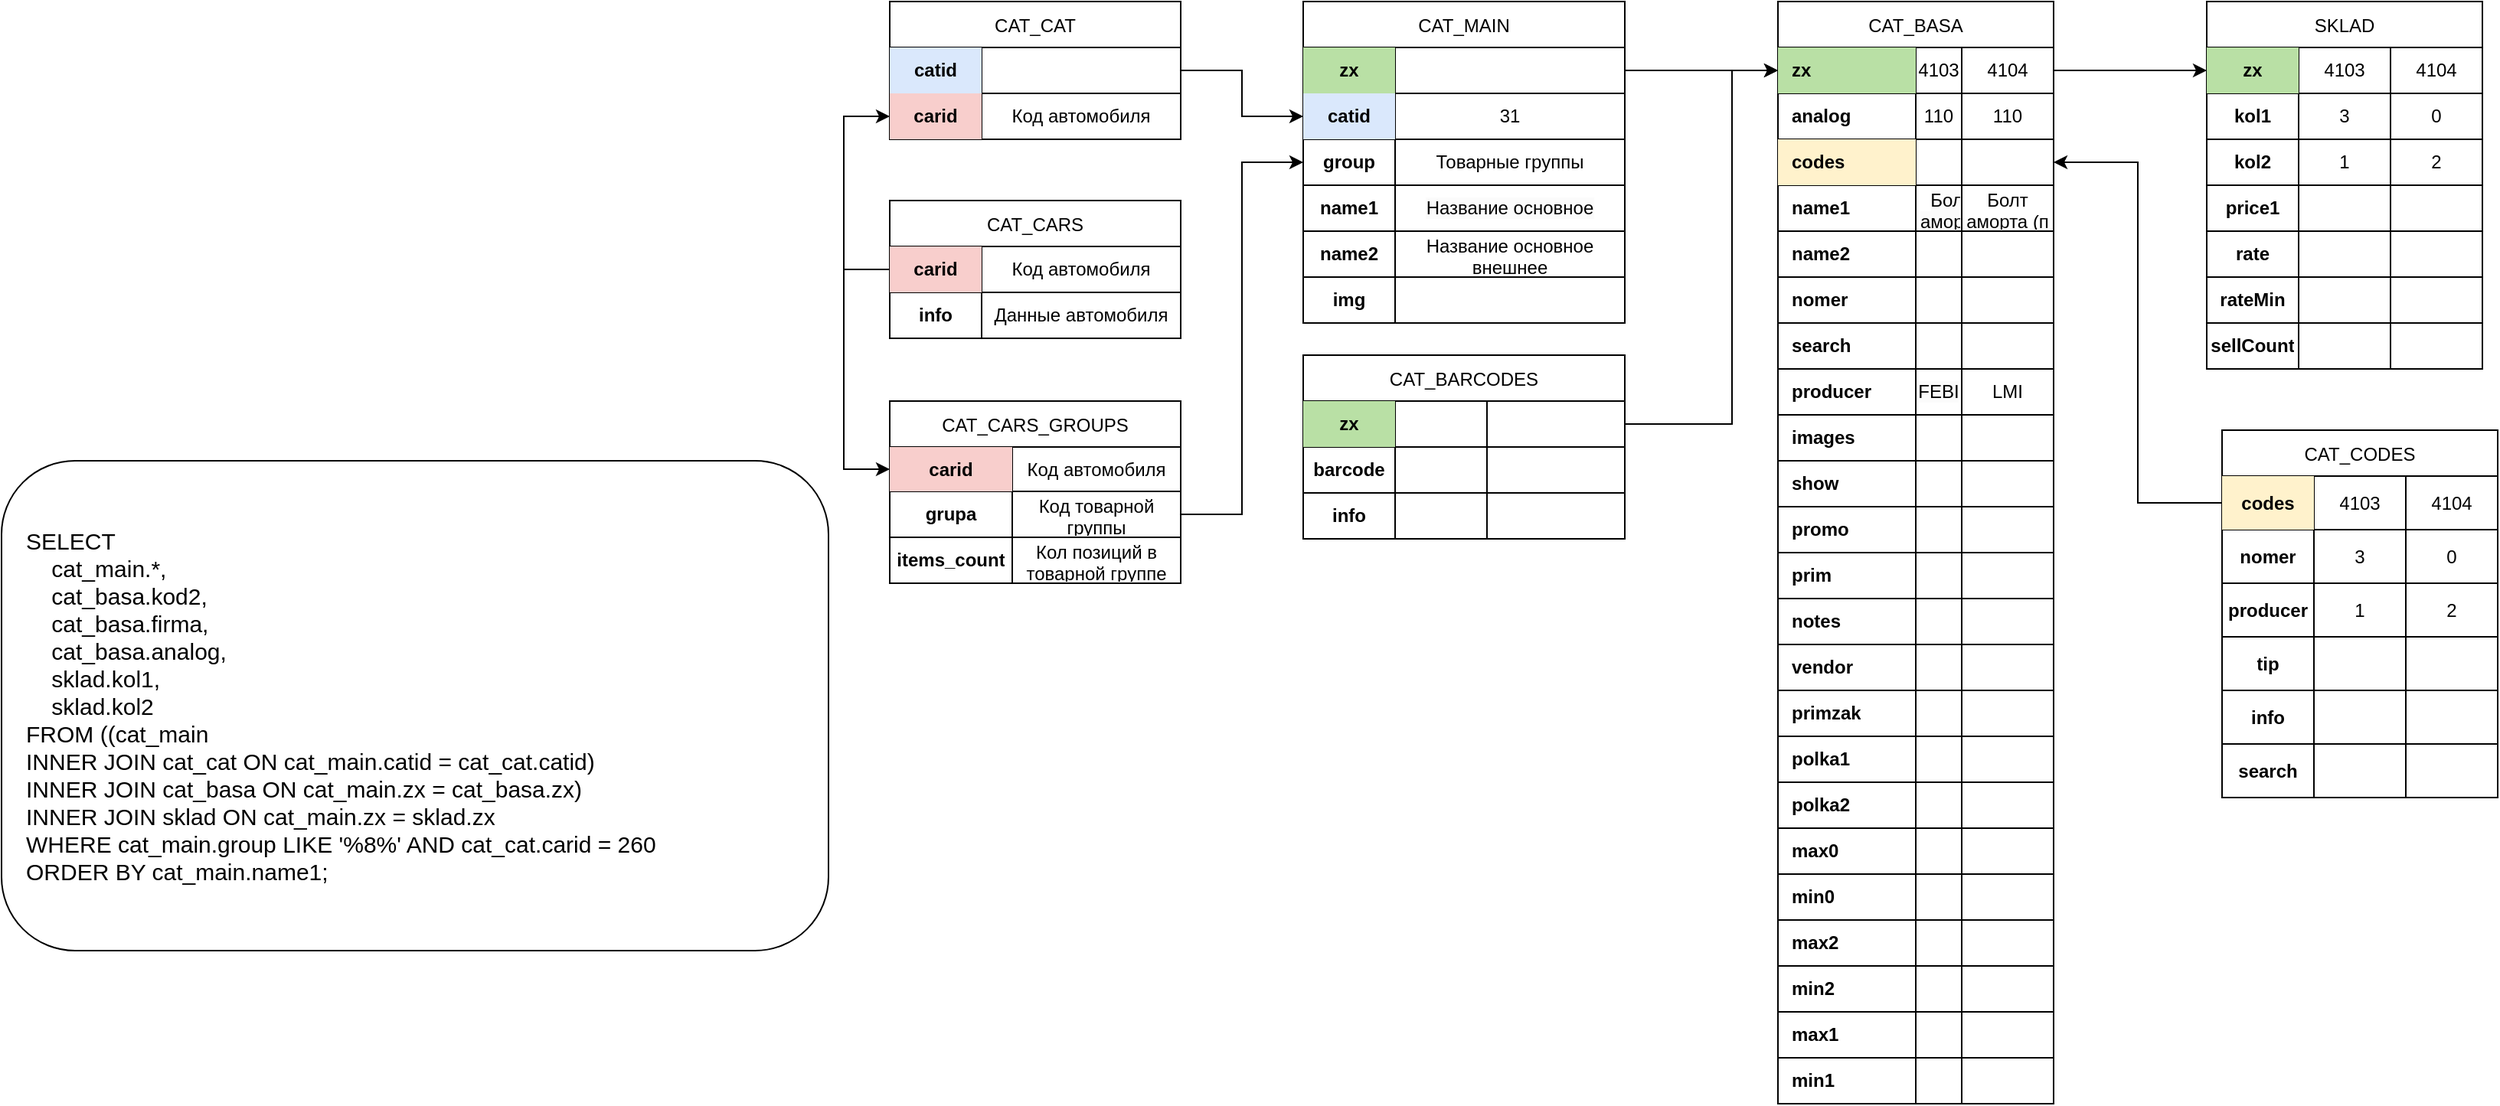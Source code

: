 <mxfile version="22.1.21" type="github" pages="12">
  <diagram id="UqQXxG8FqGiue-bzhQbc" name="Catalog_1">
    <mxGraphModel dx="2609" dy="886" grid="1" gridSize="10" guides="1" tooltips="1" connect="1" arrows="1" fold="1" page="1" pageScale="1" pageWidth="1169" pageHeight="827" math="0" shadow="0">
      <root>
        <mxCell id="0" />
        <mxCell id="1" parent="0" />
        <mxCell id="0yIxkR3m_uoPXRzR0K8y-33" style="edgeStyle=orthogonalEdgeStyle;rounded=0;orthogonalLoop=1;jettySize=auto;html=1;entryX=0;entryY=0.5;entryDx=0;entryDy=0;" parent="1" source="sVxxogvHHtTQC7xNTbK5-10" target="sVxxogvHHtTQC7xNTbK5-349" edge="1">
          <mxGeometry relative="1" as="geometry" />
        </mxCell>
        <mxCell id="sVxxogvHHtTQC7xNTbK5-10" value="CAT_CAT" style="shape=table;startSize=30;container=1;collapsible=0;childLayout=tableLayout;shadow=0;" parent="1" vertex="1">
          <mxGeometry x="-50" y="10" width="190" height="90" as="geometry" />
        </mxCell>
        <mxCell id="sVxxogvHHtTQC7xNTbK5-15" value="" style="shape=tableRow;horizontal=0;startSize=0;swimlaneHead=0;swimlaneBody=0;strokeColor=inherit;top=0;left=0;bottom=0;right=0;collapsible=0;dropTarget=0;fillColor=none;points=[[0,0.5],[1,0.5]];portConstraint=eastwest;" parent="sVxxogvHHtTQC7xNTbK5-10" vertex="1">
          <mxGeometry y="30" width="190" height="30" as="geometry" />
        </mxCell>
        <mxCell id="sVxxogvHHtTQC7xNTbK5-16" value="catid" style="shape=partialRectangle;html=1;whiteSpace=wrap;connectable=0;strokeColor=#6c8ebf;overflow=hidden;fillColor=#dae8fc;top=0;left=0;bottom=0;right=0;pointerEvents=1;fontStyle=1;shadow=0;" parent="sVxxogvHHtTQC7xNTbK5-15" vertex="1">
          <mxGeometry width="60" height="30" as="geometry">
            <mxRectangle width="60" height="30" as="alternateBounds" />
          </mxGeometry>
        </mxCell>
        <mxCell id="sVxxogvHHtTQC7xNTbK5-18" value="" style="shape=partialRectangle;html=1;whiteSpace=wrap;connectable=0;strokeColor=inherit;overflow=hidden;fillColor=none;top=0;left=0;bottom=0;right=0;pointerEvents=1;fontSize=8;" parent="sVxxogvHHtTQC7xNTbK5-15" vertex="1">
          <mxGeometry x="60" width="130" height="30" as="geometry">
            <mxRectangle width="130" height="30" as="alternateBounds" />
          </mxGeometry>
        </mxCell>
        <mxCell id="sVxxogvHHtTQC7xNTbK5-23" style="shape=tableRow;horizontal=0;startSize=0;swimlaneHead=0;swimlaneBody=0;strokeColor=inherit;top=0;left=0;bottom=0;right=0;collapsible=0;dropTarget=0;fillColor=none;points=[[0,0.5],[1,0.5]];portConstraint=eastwest;" parent="sVxxogvHHtTQC7xNTbK5-10" vertex="1">
          <mxGeometry y="60" width="190" height="30" as="geometry" />
        </mxCell>
        <mxCell id="sVxxogvHHtTQC7xNTbK5-24" value="carid" style="shape=partialRectangle;html=1;whiteSpace=wrap;connectable=0;strokeColor=#b85450;overflow=hidden;fillColor=#f8cecc;top=0;left=0;bottom=0;right=0;pointerEvents=1;fontStyle=1" parent="sVxxogvHHtTQC7xNTbK5-23" vertex="1">
          <mxGeometry width="60" height="30" as="geometry">
            <mxRectangle width="60" height="30" as="alternateBounds" />
          </mxGeometry>
        </mxCell>
        <mxCell id="sVxxogvHHtTQC7xNTbK5-26" value="Код автомобиля" style="shape=partialRectangle;html=1;whiteSpace=wrap;connectable=0;strokeColor=inherit;overflow=hidden;fillColor=none;top=0;left=0;bottom=0;right=0;pointerEvents=1;" parent="sVxxogvHHtTQC7xNTbK5-23" vertex="1">
          <mxGeometry x="60" width="130" height="30" as="geometry">
            <mxRectangle width="130" height="30" as="alternateBounds" />
          </mxGeometry>
        </mxCell>
        <mxCell id="sVxxogvHHtTQC7xNTbK5-110" value="&lt;div style=&quot;&quot;&gt;&lt;div style=&quot;&quot;&gt;SELECT&amp;nbsp;&lt;/div&gt;&lt;div style=&quot;&quot;&gt;&amp;nbsp; &amp;nbsp; cat_main.*,&amp;nbsp;&lt;/div&gt;&lt;div style=&quot;&quot;&gt;&amp;nbsp; &amp;nbsp; cat_basa.kod2,&amp;nbsp;&lt;/div&gt;&lt;div style=&quot;&quot;&gt;&amp;nbsp; &amp;nbsp; cat_basa.firma,&amp;nbsp;&lt;/div&gt;&lt;div style=&quot;&quot;&gt;&amp;nbsp; &amp;nbsp; cat_basa.analog,&amp;nbsp;&lt;/div&gt;&lt;div style=&quot;&quot;&gt;&amp;nbsp; &amp;nbsp; sklad.kol1,&amp;nbsp;&lt;/div&gt;&lt;div style=&quot;&quot;&gt;&amp;nbsp; &amp;nbsp; sklad.kol2&lt;/div&gt;&lt;div style=&quot;&quot;&gt;FROM ((cat_main&lt;/div&gt;&lt;div style=&quot;&quot;&gt;INNER JOIN cat_cat ON cat_main.catid = cat_cat.catid)&lt;/div&gt;&lt;div style=&quot;&quot;&gt;INNER JOIN cat_basa ON cat_main.zx = cat_basa.zx)&lt;/div&gt;&lt;div style=&quot;&quot;&gt;INNER JOIN sklad ON cat_main.zx = sklad.zx&lt;/div&gt;&lt;div style=&quot;&quot;&gt;WHERE cat_main.group LIKE &#39;%8%&#39; AND cat_cat.carid = 260&lt;/div&gt;&lt;div style=&quot;&quot;&gt;ORDER BY cat_main.name1;&lt;/div&gt;&lt;/div&gt;" style="rounded=1;whiteSpace=wrap;html=1;fontSize=15;spacingLeft=14;align=left;" parent="1" vertex="1">
          <mxGeometry x="-630" y="310" width="540" height="320" as="geometry" />
        </mxCell>
        <mxCell id="sVxxogvHHtTQC7xNTbK5-218" value="SKLAD" style="shape=table;startSize=30;container=1;collapsible=0;childLayout=tableLayout;gradientColor=none;" parent="1" vertex="1">
          <mxGeometry x="810" y="10" width="180" height="240" as="geometry" />
        </mxCell>
        <mxCell id="sVxxogvHHtTQC7xNTbK5-219" value="" style="shape=tableRow;horizontal=0;startSize=0;swimlaneHead=0;swimlaneBody=0;strokeColor=inherit;top=0;left=0;bottom=0;right=0;collapsible=0;dropTarget=0;fillColor=none;points=[[0,0.5],[1,0.5]];portConstraint=eastwest;" parent="sVxxogvHHtTQC7xNTbK5-218" vertex="1">
          <mxGeometry y="30" width="180" height="30" as="geometry" />
        </mxCell>
        <mxCell id="sVxxogvHHtTQC7xNTbK5-220" value="zx" style="shape=partialRectangle;html=1;whiteSpace=wrap;connectable=0;strokeColor=#82b366;overflow=hidden;fillColor=#B9E0A5;top=0;left=0;bottom=0;right=0;pointerEvents=1;fontStyle=1;shadow=0;gradientColor=none;" parent="sVxxogvHHtTQC7xNTbK5-219" vertex="1">
          <mxGeometry width="60" height="30" as="geometry">
            <mxRectangle width="60" height="30" as="alternateBounds" />
          </mxGeometry>
        </mxCell>
        <mxCell id="sVxxogvHHtTQC7xNTbK5-221" value="4103" style="shape=partialRectangle;html=1;whiteSpace=wrap;connectable=0;strokeColor=inherit;overflow=hidden;fillColor=none;top=0;left=0;bottom=0;right=0;pointerEvents=1;" parent="sVxxogvHHtTQC7xNTbK5-219" vertex="1">
          <mxGeometry x="60" width="60" height="30" as="geometry">
            <mxRectangle width="60" height="30" as="alternateBounds" />
          </mxGeometry>
        </mxCell>
        <mxCell id="sVxxogvHHtTQC7xNTbK5-222" value="4104" style="shape=partialRectangle;html=1;whiteSpace=wrap;connectable=0;strokeColor=inherit;overflow=hidden;fillColor=none;top=0;left=0;bottom=0;right=0;pointerEvents=1;" parent="sVxxogvHHtTQC7xNTbK5-219" vertex="1">
          <mxGeometry x="120" width="60" height="30" as="geometry">
            <mxRectangle width="60" height="30" as="alternateBounds" />
          </mxGeometry>
        </mxCell>
        <mxCell id="sVxxogvHHtTQC7xNTbK5-223" value="" style="shape=tableRow;horizontal=0;startSize=0;swimlaneHead=0;swimlaneBody=0;strokeColor=inherit;top=0;left=0;bottom=0;right=0;collapsible=0;dropTarget=0;fillColor=none;points=[[0,0.5],[1,0.5]];portConstraint=eastwest;" parent="sVxxogvHHtTQC7xNTbK5-218" vertex="1">
          <mxGeometry y="60" width="180" height="30" as="geometry" />
        </mxCell>
        <mxCell id="sVxxogvHHtTQC7xNTbK5-224" value="kol1" style="shape=partialRectangle;html=1;whiteSpace=wrap;connectable=0;strokeColor=inherit;overflow=hidden;fillColor=none;top=0;left=0;bottom=0;right=0;pointerEvents=1;fontStyle=1" parent="sVxxogvHHtTQC7xNTbK5-223" vertex="1">
          <mxGeometry width="60" height="30" as="geometry">
            <mxRectangle width="60" height="30" as="alternateBounds" />
          </mxGeometry>
        </mxCell>
        <mxCell id="sVxxogvHHtTQC7xNTbK5-225" value="3" style="shape=partialRectangle;html=1;whiteSpace=wrap;connectable=0;strokeColor=inherit;overflow=hidden;fillColor=none;top=0;left=0;bottom=0;right=0;pointerEvents=1;" parent="sVxxogvHHtTQC7xNTbK5-223" vertex="1">
          <mxGeometry x="60" width="60" height="30" as="geometry">
            <mxRectangle width="60" height="30" as="alternateBounds" />
          </mxGeometry>
        </mxCell>
        <mxCell id="sVxxogvHHtTQC7xNTbK5-226" value="0" style="shape=partialRectangle;html=1;whiteSpace=wrap;connectable=0;strokeColor=inherit;overflow=hidden;fillColor=none;top=0;left=0;bottom=0;right=0;pointerEvents=1;" parent="sVxxogvHHtTQC7xNTbK5-223" vertex="1">
          <mxGeometry x="120" width="60" height="30" as="geometry">
            <mxRectangle width="60" height="30" as="alternateBounds" />
          </mxGeometry>
        </mxCell>
        <mxCell id="sVxxogvHHtTQC7xNTbK5-227" value="" style="shape=tableRow;horizontal=0;startSize=0;swimlaneHead=0;swimlaneBody=0;strokeColor=inherit;top=0;left=0;bottom=0;right=0;collapsible=0;dropTarget=0;fillColor=none;points=[[0,0.5],[1,0.5]];portConstraint=eastwest;" parent="sVxxogvHHtTQC7xNTbK5-218" vertex="1">
          <mxGeometry y="90" width="180" height="30" as="geometry" />
        </mxCell>
        <mxCell id="sVxxogvHHtTQC7xNTbK5-228" value="kol2" style="shape=partialRectangle;html=1;whiteSpace=wrap;connectable=0;strokeColor=inherit;overflow=hidden;fillColor=none;top=0;left=0;bottom=0;right=0;pointerEvents=1;fontStyle=1" parent="sVxxogvHHtTQC7xNTbK5-227" vertex="1">
          <mxGeometry width="60" height="30" as="geometry">
            <mxRectangle width="60" height="30" as="alternateBounds" />
          </mxGeometry>
        </mxCell>
        <mxCell id="sVxxogvHHtTQC7xNTbK5-229" value="1" style="shape=partialRectangle;html=1;whiteSpace=wrap;connectable=0;strokeColor=inherit;overflow=hidden;fillColor=none;top=0;left=0;bottom=0;right=0;pointerEvents=1;" parent="sVxxogvHHtTQC7xNTbK5-227" vertex="1">
          <mxGeometry x="60" width="60" height="30" as="geometry">
            <mxRectangle width="60" height="30" as="alternateBounds" />
          </mxGeometry>
        </mxCell>
        <mxCell id="sVxxogvHHtTQC7xNTbK5-230" value="2" style="shape=partialRectangle;html=1;whiteSpace=wrap;connectable=0;strokeColor=inherit;overflow=hidden;fillColor=none;top=0;left=0;bottom=0;right=0;pointerEvents=1;" parent="sVxxogvHHtTQC7xNTbK5-227" vertex="1">
          <mxGeometry x="120" width="60" height="30" as="geometry">
            <mxRectangle width="60" height="30" as="alternateBounds" />
          </mxGeometry>
        </mxCell>
        <mxCell id="sVxxogvHHtTQC7xNTbK5-231" value="" style="shape=tableRow;horizontal=0;startSize=0;swimlaneHead=0;swimlaneBody=0;strokeColor=inherit;top=0;left=0;bottom=0;right=0;collapsible=0;dropTarget=0;fillColor=none;points=[[0,0.5],[1,0.5]];portConstraint=eastwest;" parent="sVxxogvHHtTQC7xNTbK5-218" vertex="1">
          <mxGeometry y="120" width="180" height="30" as="geometry" />
        </mxCell>
        <mxCell id="sVxxogvHHtTQC7xNTbK5-232" value="price1" style="shape=partialRectangle;html=1;whiteSpace=wrap;connectable=0;strokeColor=inherit;overflow=hidden;fillColor=none;top=0;left=0;bottom=0;right=0;pointerEvents=1;fontStyle=1" parent="sVxxogvHHtTQC7xNTbK5-231" vertex="1">
          <mxGeometry width="60" height="30" as="geometry">
            <mxRectangle width="60" height="30" as="alternateBounds" />
          </mxGeometry>
        </mxCell>
        <mxCell id="sVxxogvHHtTQC7xNTbK5-233" value="" style="shape=partialRectangle;html=1;whiteSpace=wrap;connectable=0;strokeColor=inherit;overflow=hidden;fillColor=none;top=0;left=0;bottom=0;right=0;pointerEvents=1;" parent="sVxxogvHHtTQC7xNTbK5-231" vertex="1">
          <mxGeometry x="60" width="60" height="30" as="geometry">
            <mxRectangle width="60" height="30" as="alternateBounds" />
          </mxGeometry>
        </mxCell>
        <mxCell id="sVxxogvHHtTQC7xNTbK5-234" value="" style="shape=partialRectangle;html=1;whiteSpace=wrap;connectable=0;strokeColor=inherit;overflow=hidden;fillColor=none;top=0;left=0;bottom=0;right=0;pointerEvents=1;" parent="sVxxogvHHtTQC7xNTbK5-231" vertex="1">
          <mxGeometry x="120" width="60" height="30" as="geometry">
            <mxRectangle width="60" height="30" as="alternateBounds" />
          </mxGeometry>
        </mxCell>
        <mxCell id="sVxxogvHHtTQC7xNTbK5-235" value="" style="shape=tableRow;horizontal=0;startSize=0;swimlaneHead=0;swimlaneBody=0;strokeColor=inherit;top=0;left=0;bottom=0;right=0;collapsible=0;dropTarget=0;fillColor=none;points=[[0,0.5],[1,0.5]];portConstraint=eastwest;" parent="sVxxogvHHtTQC7xNTbK5-218" vertex="1">
          <mxGeometry y="150" width="180" height="30" as="geometry" />
        </mxCell>
        <mxCell id="sVxxogvHHtTQC7xNTbK5-236" value="rate" style="shape=partialRectangle;html=1;whiteSpace=wrap;connectable=0;strokeColor=inherit;overflow=hidden;fillColor=none;top=0;left=0;bottom=0;right=0;pointerEvents=1;fontStyle=1" parent="sVxxogvHHtTQC7xNTbK5-235" vertex="1">
          <mxGeometry width="60" height="30" as="geometry">
            <mxRectangle width="60" height="30" as="alternateBounds" />
          </mxGeometry>
        </mxCell>
        <mxCell id="sVxxogvHHtTQC7xNTbK5-237" value="" style="shape=partialRectangle;html=1;whiteSpace=wrap;connectable=0;strokeColor=inherit;overflow=hidden;fillColor=none;top=0;left=0;bottom=0;right=0;pointerEvents=1;" parent="sVxxogvHHtTQC7xNTbK5-235" vertex="1">
          <mxGeometry x="60" width="60" height="30" as="geometry">
            <mxRectangle width="60" height="30" as="alternateBounds" />
          </mxGeometry>
        </mxCell>
        <mxCell id="sVxxogvHHtTQC7xNTbK5-238" value="" style="shape=partialRectangle;html=1;whiteSpace=wrap;connectable=0;strokeColor=inherit;overflow=hidden;fillColor=none;top=0;left=0;bottom=0;right=0;pointerEvents=1;" parent="sVxxogvHHtTQC7xNTbK5-235" vertex="1">
          <mxGeometry x="120" width="60" height="30" as="geometry">
            <mxRectangle width="60" height="30" as="alternateBounds" />
          </mxGeometry>
        </mxCell>
        <mxCell id="sVxxogvHHtTQC7xNTbK5-239" value="" style="shape=tableRow;horizontal=0;startSize=0;swimlaneHead=0;swimlaneBody=0;strokeColor=inherit;top=0;left=0;bottom=0;right=0;collapsible=0;dropTarget=0;fillColor=none;points=[[0,0.5],[1,0.5]];portConstraint=eastwest;" parent="sVxxogvHHtTQC7xNTbK5-218" vertex="1">
          <mxGeometry y="180" width="180" height="30" as="geometry" />
        </mxCell>
        <mxCell id="sVxxogvHHtTQC7xNTbK5-240" value="rateMin" style="shape=partialRectangle;html=1;whiteSpace=wrap;connectable=0;strokeColor=inherit;overflow=hidden;fillColor=none;top=0;left=0;bottom=0;right=0;pointerEvents=1;fontStyle=1" parent="sVxxogvHHtTQC7xNTbK5-239" vertex="1">
          <mxGeometry width="60" height="30" as="geometry">
            <mxRectangle width="60" height="30" as="alternateBounds" />
          </mxGeometry>
        </mxCell>
        <mxCell id="sVxxogvHHtTQC7xNTbK5-241" value="" style="shape=partialRectangle;html=1;whiteSpace=wrap;connectable=0;strokeColor=inherit;overflow=hidden;fillColor=none;top=0;left=0;bottom=0;right=0;pointerEvents=1;" parent="sVxxogvHHtTQC7xNTbK5-239" vertex="1">
          <mxGeometry x="60" width="60" height="30" as="geometry">
            <mxRectangle width="60" height="30" as="alternateBounds" />
          </mxGeometry>
        </mxCell>
        <mxCell id="sVxxogvHHtTQC7xNTbK5-242" value="" style="shape=partialRectangle;html=1;whiteSpace=wrap;connectable=0;strokeColor=inherit;overflow=hidden;fillColor=none;top=0;left=0;bottom=0;right=0;pointerEvents=1;" parent="sVxxogvHHtTQC7xNTbK5-239" vertex="1">
          <mxGeometry x="120" width="60" height="30" as="geometry">
            <mxRectangle width="60" height="30" as="alternateBounds" />
          </mxGeometry>
        </mxCell>
        <mxCell id="sVxxogvHHtTQC7xNTbK5-243" value="" style="shape=tableRow;horizontal=0;startSize=0;swimlaneHead=0;swimlaneBody=0;strokeColor=inherit;top=0;left=0;bottom=0;right=0;collapsible=0;dropTarget=0;fillColor=none;points=[[0,0.5],[1,0.5]];portConstraint=eastwest;" parent="sVxxogvHHtTQC7xNTbK5-218" vertex="1">
          <mxGeometry y="210" width="180" height="30" as="geometry" />
        </mxCell>
        <mxCell id="sVxxogvHHtTQC7xNTbK5-244" value="sellCount" style="shape=partialRectangle;html=1;whiteSpace=wrap;connectable=0;strokeColor=inherit;overflow=hidden;fillColor=none;top=0;left=0;bottom=0;right=0;pointerEvents=1;fontStyle=1" parent="sVxxogvHHtTQC7xNTbK5-243" vertex="1">
          <mxGeometry width="60" height="30" as="geometry">
            <mxRectangle width="60" height="30" as="alternateBounds" />
          </mxGeometry>
        </mxCell>
        <mxCell id="sVxxogvHHtTQC7xNTbK5-245" value="" style="shape=partialRectangle;html=1;whiteSpace=wrap;connectable=0;strokeColor=inherit;overflow=hidden;fillColor=none;top=0;left=0;bottom=0;right=0;pointerEvents=1;" parent="sVxxogvHHtTQC7xNTbK5-243" vertex="1">
          <mxGeometry x="60" width="60" height="30" as="geometry">
            <mxRectangle width="60" height="30" as="alternateBounds" />
          </mxGeometry>
        </mxCell>
        <mxCell id="sVxxogvHHtTQC7xNTbK5-246" value="" style="shape=partialRectangle;html=1;whiteSpace=wrap;connectable=0;strokeColor=inherit;overflow=hidden;fillColor=none;top=0;left=0;bottom=0;right=0;pointerEvents=1;" parent="sVxxogvHHtTQC7xNTbK5-243" vertex="1">
          <mxGeometry x="120" width="60" height="30" as="geometry">
            <mxRectangle width="60" height="30" as="alternateBounds" />
          </mxGeometry>
        </mxCell>
        <mxCell id="sVxxogvHHtTQC7xNTbK5-247" value="CAT_BASA" style="shape=table;startSize=30;container=1;collapsible=0;childLayout=tableLayout;spacing=1;fontSize=12;" parent="1" vertex="1">
          <mxGeometry x="530" y="10" width="180" height="720" as="geometry" />
        </mxCell>
        <mxCell id="sVxxogvHHtTQC7xNTbK5-248" value="" style="shape=tableRow;horizontal=0;startSize=0;swimlaneHead=0;swimlaneBody=0;strokeColor=inherit;top=0;left=0;bottom=0;right=0;collapsible=0;dropTarget=0;fillColor=none;points=[[0,0.5],[1,0.5]];portConstraint=eastwest;" parent="sVxxogvHHtTQC7xNTbK5-247" vertex="1">
          <mxGeometry y="30" width="180" height="30" as="geometry" />
        </mxCell>
        <mxCell id="sVxxogvHHtTQC7xNTbK5-249" value="zx" style="shape=partialRectangle;html=1;whiteSpace=wrap;connectable=0;strokeColor=#82b366;overflow=hidden;fillColor=#B9E0A5;top=0;left=0;bottom=0;right=0;pointerEvents=1;align=left;spacingLeft=7;fontStyle=1" parent="sVxxogvHHtTQC7xNTbK5-248" vertex="1">
          <mxGeometry width="90" height="30" as="geometry">
            <mxRectangle width="90" height="30" as="alternateBounds" />
          </mxGeometry>
        </mxCell>
        <mxCell id="sVxxogvHHtTQC7xNTbK5-250" value="4103" style="shape=partialRectangle;html=1;whiteSpace=wrap;connectable=0;strokeColor=inherit;overflow=hidden;fillColor=none;top=0;left=0;bottom=0;right=0;pointerEvents=1;" parent="sVxxogvHHtTQC7xNTbK5-248" vertex="1">
          <mxGeometry x="90" width="30" height="30" as="geometry">
            <mxRectangle width="30" height="30" as="alternateBounds" />
          </mxGeometry>
        </mxCell>
        <mxCell id="sVxxogvHHtTQC7xNTbK5-251" value="4104" style="shape=partialRectangle;html=1;whiteSpace=wrap;connectable=0;strokeColor=inherit;overflow=hidden;fillColor=none;top=0;left=0;bottom=0;right=0;pointerEvents=1;" parent="sVxxogvHHtTQC7xNTbK5-248" vertex="1">
          <mxGeometry x="120" width="60" height="30" as="geometry">
            <mxRectangle width="60" height="30" as="alternateBounds" />
          </mxGeometry>
        </mxCell>
        <mxCell id="sVxxogvHHtTQC7xNTbK5-252" value="" style="shape=tableRow;horizontal=0;startSize=0;swimlaneHead=0;swimlaneBody=0;strokeColor=inherit;top=0;left=0;bottom=0;right=0;collapsible=0;dropTarget=0;fillColor=none;points=[[0,0.5],[1,0.5]];portConstraint=eastwest;" parent="sVxxogvHHtTQC7xNTbK5-247" vertex="1">
          <mxGeometry y="60" width="180" height="30" as="geometry" />
        </mxCell>
        <mxCell id="sVxxogvHHtTQC7xNTbK5-253" value="analog" style="shape=partialRectangle;html=1;whiteSpace=wrap;connectable=0;strokeColor=inherit;overflow=hidden;fillColor=none;top=0;left=0;bottom=0;right=0;pointerEvents=1;align=left;spacingLeft=7;fontStyle=1" parent="sVxxogvHHtTQC7xNTbK5-252" vertex="1">
          <mxGeometry width="90" height="30" as="geometry">
            <mxRectangle width="90" height="30" as="alternateBounds" />
          </mxGeometry>
        </mxCell>
        <mxCell id="sVxxogvHHtTQC7xNTbK5-254" value="110" style="shape=partialRectangle;html=1;whiteSpace=wrap;connectable=0;strokeColor=inherit;overflow=hidden;fillColor=none;top=0;left=0;bottom=0;right=0;pointerEvents=1;" parent="sVxxogvHHtTQC7xNTbK5-252" vertex="1">
          <mxGeometry x="90" width="30" height="30" as="geometry">
            <mxRectangle width="30" height="30" as="alternateBounds" />
          </mxGeometry>
        </mxCell>
        <mxCell id="sVxxogvHHtTQC7xNTbK5-255" value="110" style="shape=partialRectangle;html=1;whiteSpace=wrap;connectable=0;strokeColor=inherit;overflow=hidden;fillColor=none;top=0;left=0;bottom=0;right=0;pointerEvents=1;" parent="sVxxogvHHtTQC7xNTbK5-252" vertex="1">
          <mxGeometry x="120" width="60" height="30" as="geometry">
            <mxRectangle width="60" height="30" as="alternateBounds" />
          </mxGeometry>
        </mxCell>
        <mxCell id="sVxxogvHHtTQC7xNTbK5-256" value="" style="shape=tableRow;horizontal=0;startSize=0;swimlaneHead=0;swimlaneBody=0;strokeColor=inherit;top=0;left=0;bottom=0;right=0;collapsible=0;dropTarget=0;fillColor=none;points=[[0,0.5],[1,0.5]];portConstraint=eastwest;" parent="sVxxogvHHtTQC7xNTbK5-247" vertex="1">
          <mxGeometry y="90" width="180" height="30" as="geometry" />
        </mxCell>
        <mxCell id="sVxxogvHHtTQC7xNTbK5-257" value="codes" style="shape=partialRectangle;html=1;whiteSpace=wrap;connectable=0;strokeColor=#d6b656;overflow=hidden;fillColor=#fff2cc;top=0;left=0;bottom=0;right=0;pointerEvents=1;align=left;spacingLeft=7;fontStyle=1" parent="sVxxogvHHtTQC7xNTbK5-256" vertex="1">
          <mxGeometry width="90" height="30" as="geometry">
            <mxRectangle width="90" height="30" as="alternateBounds" />
          </mxGeometry>
        </mxCell>
        <mxCell id="sVxxogvHHtTQC7xNTbK5-258" value="" style="shape=partialRectangle;html=1;whiteSpace=wrap;connectable=0;strokeColor=inherit;overflow=hidden;fillColor=none;top=0;left=0;bottom=0;right=0;pointerEvents=1;" parent="sVxxogvHHtTQC7xNTbK5-256" vertex="1">
          <mxGeometry x="90" width="30" height="30" as="geometry">
            <mxRectangle width="30" height="30" as="alternateBounds" />
          </mxGeometry>
        </mxCell>
        <mxCell id="sVxxogvHHtTQC7xNTbK5-259" value="" style="shape=partialRectangle;html=1;whiteSpace=wrap;connectable=0;strokeColor=inherit;overflow=hidden;fillColor=none;top=0;left=0;bottom=0;right=0;pointerEvents=1;" parent="sVxxogvHHtTQC7xNTbK5-256" vertex="1">
          <mxGeometry x="120" width="60" height="30" as="geometry">
            <mxRectangle width="60" height="30" as="alternateBounds" />
          </mxGeometry>
        </mxCell>
        <mxCell id="sVxxogvHHtTQC7xNTbK5-340" style="shape=tableRow;horizontal=0;startSize=0;swimlaneHead=0;swimlaneBody=0;strokeColor=inherit;top=0;left=0;bottom=0;right=0;collapsible=0;dropTarget=0;fillColor=none;points=[[0,0.5],[1,0.5]];portConstraint=eastwest;" parent="sVxxogvHHtTQC7xNTbK5-247" vertex="1">
          <mxGeometry y="120" width="180" height="30" as="geometry" />
        </mxCell>
        <mxCell id="sVxxogvHHtTQC7xNTbK5-341" value="name1" style="shape=partialRectangle;html=1;whiteSpace=wrap;connectable=0;strokeColor=inherit;overflow=hidden;fillColor=none;top=0;left=0;bottom=0;right=0;pointerEvents=1;align=left;spacingLeft=7;fontStyle=1" parent="sVxxogvHHtTQC7xNTbK5-340" vertex="1">
          <mxGeometry width="90" height="30" as="geometry">
            <mxRectangle width="90" height="30" as="alternateBounds" />
          </mxGeometry>
        </mxCell>
        <mxCell id="sVxxogvHHtTQC7xNTbK5-342" value="&lt;span style=&quot;color: rgb(0, 0, 0); font-family: Helvetica; font-size: 12px; font-style: normal; font-variant-ligatures: normal; font-variant-caps: normal; font-weight: 400; letter-spacing: normal; orphans: 2; text-align: center; text-indent: 0px; text-transform: none; widows: 2; word-spacing: 0px; -webkit-text-stroke-width: 0px; background-color: rgb(251, 251, 251); text-decoration-thickness: initial; text-decoration-style: initial; text-decoration-color: initial; float: none; display: inline !important;&quot;&gt;Болт аморта (п в W906) (з н W639R)&lt;/span&gt;&lt;br&gt;" style="shape=partialRectangle;html=1;whiteSpace=wrap;connectable=0;strokeColor=inherit;overflow=hidden;fillColor=none;top=0;left=0;bottom=0;right=0;pointerEvents=1;" parent="sVxxogvHHtTQC7xNTbK5-340" vertex="1">
          <mxGeometry x="90" width="30" height="30" as="geometry">
            <mxRectangle width="30" height="30" as="alternateBounds" />
          </mxGeometry>
        </mxCell>
        <mxCell id="sVxxogvHHtTQC7xNTbK5-343" value="Болт аморта (п в W906) (з н W639R)" style="shape=partialRectangle;html=1;whiteSpace=wrap;connectable=0;strokeColor=inherit;overflow=hidden;fillColor=none;top=0;left=0;bottom=0;right=0;pointerEvents=1;" parent="sVxxogvHHtTQC7xNTbK5-340" vertex="1">
          <mxGeometry x="120" width="60" height="30" as="geometry">
            <mxRectangle width="60" height="30" as="alternateBounds" />
          </mxGeometry>
        </mxCell>
        <mxCell id="sVxxogvHHtTQC7xNTbK5-260" value="" style="shape=tableRow;horizontal=0;startSize=0;swimlaneHead=0;swimlaneBody=0;strokeColor=inherit;top=0;left=0;bottom=0;right=0;collapsible=0;dropTarget=0;fillColor=none;points=[[0,0.5],[1,0.5]];portConstraint=eastwest;" parent="sVxxogvHHtTQC7xNTbK5-247" vertex="1">
          <mxGeometry y="150" width="180" height="30" as="geometry" />
        </mxCell>
        <mxCell id="sVxxogvHHtTQC7xNTbK5-261" value="name2" style="shape=partialRectangle;html=1;whiteSpace=wrap;connectable=0;strokeColor=inherit;overflow=hidden;fillColor=none;top=0;left=0;bottom=0;right=0;pointerEvents=1;align=left;spacingLeft=7;fontStyle=1" parent="sVxxogvHHtTQC7xNTbK5-260" vertex="1">
          <mxGeometry width="90" height="30" as="geometry">
            <mxRectangle width="90" height="30" as="alternateBounds" />
          </mxGeometry>
        </mxCell>
        <mxCell id="sVxxogvHHtTQC7xNTbK5-262" value="" style="shape=partialRectangle;html=1;whiteSpace=wrap;connectable=0;strokeColor=inherit;overflow=hidden;fillColor=none;top=0;left=0;bottom=0;right=0;pointerEvents=1;" parent="sVxxogvHHtTQC7xNTbK5-260" vertex="1">
          <mxGeometry x="90" width="30" height="30" as="geometry">
            <mxRectangle width="30" height="30" as="alternateBounds" />
          </mxGeometry>
        </mxCell>
        <mxCell id="sVxxogvHHtTQC7xNTbK5-263" value="" style="shape=partialRectangle;html=1;whiteSpace=wrap;connectable=0;strokeColor=inherit;overflow=hidden;fillColor=none;top=0;left=0;bottom=0;right=0;pointerEvents=1;" parent="sVxxogvHHtTQC7xNTbK5-260" vertex="1">
          <mxGeometry x="120" width="60" height="30" as="geometry">
            <mxRectangle width="60" height="30" as="alternateBounds" />
          </mxGeometry>
        </mxCell>
        <mxCell id="sVxxogvHHtTQC7xNTbK5-264" value="" style="shape=tableRow;horizontal=0;startSize=0;swimlaneHead=0;swimlaneBody=0;strokeColor=inherit;top=0;left=0;bottom=0;right=0;collapsible=0;dropTarget=0;fillColor=none;points=[[0,0.5],[1,0.5]];portConstraint=eastwest;" parent="sVxxogvHHtTQC7xNTbK5-247" vertex="1">
          <mxGeometry y="180" width="180" height="30" as="geometry" />
        </mxCell>
        <mxCell id="sVxxogvHHtTQC7xNTbK5-265" value="nomer" style="shape=partialRectangle;html=1;whiteSpace=wrap;connectable=0;strokeColor=inherit;overflow=hidden;fillColor=none;top=0;left=0;bottom=0;right=0;pointerEvents=1;align=left;spacingLeft=7;fontStyle=1" parent="sVxxogvHHtTQC7xNTbK5-264" vertex="1">
          <mxGeometry width="90" height="30" as="geometry">
            <mxRectangle width="90" height="30" as="alternateBounds" />
          </mxGeometry>
        </mxCell>
        <mxCell id="sVxxogvHHtTQC7xNTbK5-266" value="" style="shape=partialRectangle;html=1;whiteSpace=wrap;connectable=0;strokeColor=inherit;overflow=hidden;fillColor=none;top=0;left=0;bottom=0;right=0;pointerEvents=1;" parent="sVxxogvHHtTQC7xNTbK5-264" vertex="1">
          <mxGeometry x="90" width="30" height="30" as="geometry">
            <mxRectangle width="30" height="30" as="alternateBounds" />
          </mxGeometry>
        </mxCell>
        <mxCell id="sVxxogvHHtTQC7xNTbK5-267" value="" style="shape=partialRectangle;html=1;whiteSpace=wrap;connectable=0;strokeColor=inherit;overflow=hidden;fillColor=none;top=0;left=0;bottom=0;right=0;pointerEvents=1;" parent="sVxxogvHHtTQC7xNTbK5-264" vertex="1">
          <mxGeometry x="120" width="60" height="30" as="geometry">
            <mxRectangle width="60" height="30" as="alternateBounds" />
          </mxGeometry>
        </mxCell>
        <mxCell id="sVxxogvHHtTQC7xNTbK5-268" value="" style="shape=tableRow;horizontal=0;startSize=0;swimlaneHead=0;swimlaneBody=0;strokeColor=inherit;top=0;left=0;bottom=0;right=0;collapsible=0;dropTarget=0;fillColor=none;points=[[0,0.5],[1,0.5]];portConstraint=eastwest;" parent="sVxxogvHHtTQC7xNTbK5-247" vertex="1">
          <mxGeometry y="210" width="180" height="30" as="geometry" />
        </mxCell>
        <mxCell id="sVxxogvHHtTQC7xNTbK5-269" value="search" style="shape=partialRectangle;html=1;whiteSpace=wrap;connectable=0;strokeColor=inherit;overflow=hidden;fillColor=none;top=0;left=0;bottom=0;right=0;pointerEvents=1;align=left;spacingLeft=7;fontStyle=1" parent="sVxxogvHHtTQC7xNTbK5-268" vertex="1">
          <mxGeometry width="90" height="30" as="geometry">
            <mxRectangle width="90" height="30" as="alternateBounds" />
          </mxGeometry>
        </mxCell>
        <mxCell id="sVxxogvHHtTQC7xNTbK5-270" value="" style="shape=partialRectangle;html=1;whiteSpace=wrap;connectable=0;strokeColor=inherit;overflow=hidden;fillColor=none;top=0;left=0;bottom=0;right=0;pointerEvents=1;" parent="sVxxogvHHtTQC7xNTbK5-268" vertex="1">
          <mxGeometry x="90" width="30" height="30" as="geometry">
            <mxRectangle width="30" height="30" as="alternateBounds" />
          </mxGeometry>
        </mxCell>
        <mxCell id="sVxxogvHHtTQC7xNTbK5-271" value="" style="shape=partialRectangle;html=1;whiteSpace=wrap;connectable=0;strokeColor=inherit;overflow=hidden;fillColor=none;top=0;left=0;bottom=0;right=0;pointerEvents=1;" parent="sVxxogvHHtTQC7xNTbK5-268" vertex="1">
          <mxGeometry x="120" width="60" height="30" as="geometry">
            <mxRectangle width="60" height="30" as="alternateBounds" />
          </mxGeometry>
        </mxCell>
        <mxCell id="sVxxogvHHtTQC7xNTbK5-272" value="" style="shape=tableRow;horizontal=0;startSize=0;swimlaneHead=0;swimlaneBody=0;strokeColor=inherit;top=0;left=0;bottom=0;right=0;collapsible=0;dropTarget=0;fillColor=none;points=[[0,0.5],[1,0.5]];portConstraint=eastwest;" parent="sVxxogvHHtTQC7xNTbK5-247" vertex="1">
          <mxGeometry y="240" width="180" height="30" as="geometry" />
        </mxCell>
        <mxCell id="sVxxogvHHtTQC7xNTbK5-273" value="producer" style="shape=partialRectangle;html=1;whiteSpace=wrap;connectable=0;strokeColor=inherit;overflow=hidden;fillColor=none;top=0;left=0;bottom=0;right=0;pointerEvents=1;align=left;spacingLeft=7;fontStyle=1" parent="sVxxogvHHtTQC7xNTbK5-272" vertex="1">
          <mxGeometry width="90" height="30" as="geometry">
            <mxRectangle width="90" height="30" as="alternateBounds" />
          </mxGeometry>
        </mxCell>
        <mxCell id="sVxxogvHHtTQC7xNTbK5-274" value="&lt;span style=&quot;color: rgb(0, 0, 0); font-family: Helvetica; font-size: 12px; font-style: normal; font-variant-ligatures: normal; font-variant-caps: normal; font-weight: 400; letter-spacing: normal; orphans: 2; text-align: center; text-indent: 0px; text-transform: none; widows: 2; word-spacing: 0px; -webkit-text-stroke-width: 0px; background-color: rgb(251, 251, 251); text-decoration-thickness: initial; text-decoration-style: initial; text-decoration-color: initial; float: none; display: inline !important;&quot;&gt;FEBI&lt;/span&gt;" style="shape=partialRectangle;html=1;whiteSpace=wrap;connectable=0;strokeColor=inherit;overflow=hidden;fillColor=none;top=0;left=0;bottom=0;right=0;pointerEvents=1;" parent="sVxxogvHHtTQC7xNTbK5-272" vertex="1">
          <mxGeometry x="90" width="30" height="30" as="geometry">
            <mxRectangle width="30" height="30" as="alternateBounds" />
          </mxGeometry>
        </mxCell>
        <mxCell id="sVxxogvHHtTQC7xNTbK5-275" value="LMI" style="shape=partialRectangle;html=1;whiteSpace=wrap;connectable=0;strokeColor=inherit;overflow=hidden;fillColor=none;top=0;left=0;bottom=0;right=0;pointerEvents=1;" parent="sVxxogvHHtTQC7xNTbK5-272" vertex="1">
          <mxGeometry x="120" width="60" height="30" as="geometry">
            <mxRectangle width="60" height="30" as="alternateBounds" />
          </mxGeometry>
        </mxCell>
        <mxCell id="sVxxogvHHtTQC7xNTbK5-276" value="" style="shape=tableRow;horizontal=0;startSize=0;swimlaneHead=0;swimlaneBody=0;strokeColor=inherit;top=0;left=0;bottom=0;right=0;collapsible=0;dropTarget=0;fillColor=none;points=[[0,0.5],[1,0.5]];portConstraint=eastwest;" parent="sVxxogvHHtTQC7xNTbK5-247" vertex="1">
          <mxGeometry y="270" width="180" height="30" as="geometry" />
        </mxCell>
        <mxCell id="sVxxogvHHtTQC7xNTbK5-277" value="images" style="shape=partialRectangle;html=1;whiteSpace=wrap;connectable=0;strokeColor=inherit;overflow=hidden;fillColor=none;top=0;left=0;bottom=0;right=0;pointerEvents=1;align=left;spacingLeft=7;fontStyle=1" parent="sVxxogvHHtTQC7xNTbK5-276" vertex="1">
          <mxGeometry width="90" height="30" as="geometry">
            <mxRectangle width="90" height="30" as="alternateBounds" />
          </mxGeometry>
        </mxCell>
        <mxCell id="sVxxogvHHtTQC7xNTbK5-278" value="" style="shape=partialRectangle;html=1;whiteSpace=wrap;connectable=0;strokeColor=inherit;overflow=hidden;fillColor=none;top=0;left=0;bottom=0;right=0;pointerEvents=1;" parent="sVxxogvHHtTQC7xNTbK5-276" vertex="1">
          <mxGeometry x="90" width="30" height="30" as="geometry">
            <mxRectangle width="30" height="30" as="alternateBounds" />
          </mxGeometry>
        </mxCell>
        <mxCell id="sVxxogvHHtTQC7xNTbK5-279" value="" style="shape=partialRectangle;html=1;whiteSpace=wrap;connectable=0;strokeColor=inherit;overflow=hidden;fillColor=none;top=0;left=0;bottom=0;right=0;pointerEvents=1;" parent="sVxxogvHHtTQC7xNTbK5-276" vertex="1">
          <mxGeometry x="120" width="60" height="30" as="geometry">
            <mxRectangle width="60" height="30" as="alternateBounds" />
          </mxGeometry>
        </mxCell>
        <mxCell id="sVxxogvHHtTQC7xNTbK5-280" value="" style="shape=tableRow;horizontal=0;startSize=0;swimlaneHead=0;swimlaneBody=0;strokeColor=inherit;top=0;left=0;bottom=0;right=0;collapsible=0;dropTarget=0;fillColor=none;points=[[0,0.5],[1,0.5]];portConstraint=eastwest;" parent="sVxxogvHHtTQC7xNTbK5-247" vertex="1">
          <mxGeometry y="300" width="180" height="30" as="geometry" />
        </mxCell>
        <mxCell id="sVxxogvHHtTQC7xNTbK5-281" value="show" style="shape=partialRectangle;html=1;whiteSpace=wrap;connectable=0;strokeColor=inherit;overflow=hidden;fillColor=none;top=0;left=0;bottom=0;right=0;pointerEvents=1;align=left;spacingLeft=7;fontStyle=1" parent="sVxxogvHHtTQC7xNTbK5-280" vertex="1">
          <mxGeometry width="90" height="30" as="geometry">
            <mxRectangle width="90" height="30" as="alternateBounds" />
          </mxGeometry>
        </mxCell>
        <mxCell id="sVxxogvHHtTQC7xNTbK5-282" value="" style="shape=partialRectangle;html=1;whiteSpace=wrap;connectable=0;strokeColor=inherit;overflow=hidden;fillColor=none;top=0;left=0;bottom=0;right=0;pointerEvents=1;" parent="sVxxogvHHtTQC7xNTbK5-280" vertex="1">
          <mxGeometry x="90" width="30" height="30" as="geometry">
            <mxRectangle width="30" height="30" as="alternateBounds" />
          </mxGeometry>
        </mxCell>
        <mxCell id="sVxxogvHHtTQC7xNTbK5-283" value="" style="shape=partialRectangle;html=1;whiteSpace=wrap;connectable=0;strokeColor=inherit;overflow=hidden;fillColor=none;top=0;left=0;bottom=0;right=0;pointerEvents=1;" parent="sVxxogvHHtTQC7xNTbK5-280" vertex="1">
          <mxGeometry x="120" width="60" height="30" as="geometry">
            <mxRectangle width="60" height="30" as="alternateBounds" />
          </mxGeometry>
        </mxCell>
        <mxCell id="sVxxogvHHtTQC7xNTbK5-284" value="" style="shape=tableRow;horizontal=0;startSize=0;swimlaneHead=0;swimlaneBody=0;strokeColor=inherit;top=0;left=0;bottom=0;right=0;collapsible=0;dropTarget=0;fillColor=none;points=[[0,0.5],[1,0.5]];portConstraint=eastwest;" parent="sVxxogvHHtTQC7xNTbK5-247" vertex="1">
          <mxGeometry y="330" width="180" height="30" as="geometry" />
        </mxCell>
        <mxCell id="sVxxogvHHtTQC7xNTbK5-285" value="promo" style="shape=partialRectangle;html=1;whiteSpace=wrap;connectable=0;strokeColor=inherit;overflow=hidden;fillColor=none;top=0;left=0;bottom=0;right=0;pointerEvents=1;align=left;spacingLeft=7;fontStyle=1" parent="sVxxogvHHtTQC7xNTbK5-284" vertex="1">
          <mxGeometry width="90" height="30" as="geometry">
            <mxRectangle width="90" height="30" as="alternateBounds" />
          </mxGeometry>
        </mxCell>
        <mxCell id="sVxxogvHHtTQC7xNTbK5-286" value="" style="shape=partialRectangle;html=1;whiteSpace=wrap;connectable=0;strokeColor=inherit;overflow=hidden;fillColor=none;top=0;left=0;bottom=0;right=0;pointerEvents=1;" parent="sVxxogvHHtTQC7xNTbK5-284" vertex="1">
          <mxGeometry x="90" width="30" height="30" as="geometry">
            <mxRectangle width="30" height="30" as="alternateBounds" />
          </mxGeometry>
        </mxCell>
        <mxCell id="sVxxogvHHtTQC7xNTbK5-287" value="" style="shape=partialRectangle;html=1;whiteSpace=wrap;connectable=0;strokeColor=inherit;overflow=hidden;fillColor=none;top=0;left=0;bottom=0;right=0;pointerEvents=1;" parent="sVxxogvHHtTQC7xNTbK5-284" vertex="1">
          <mxGeometry x="120" width="60" height="30" as="geometry">
            <mxRectangle width="60" height="30" as="alternateBounds" />
          </mxGeometry>
        </mxCell>
        <mxCell id="sVxxogvHHtTQC7xNTbK5-288" value="" style="shape=tableRow;horizontal=0;startSize=0;swimlaneHead=0;swimlaneBody=0;strokeColor=inherit;top=0;left=0;bottom=0;right=0;collapsible=0;dropTarget=0;fillColor=none;points=[[0,0.5],[1,0.5]];portConstraint=eastwest;" parent="sVxxogvHHtTQC7xNTbK5-247" vertex="1">
          <mxGeometry y="360" width="180" height="30" as="geometry" />
        </mxCell>
        <mxCell id="sVxxogvHHtTQC7xNTbK5-289" value="prim" style="shape=partialRectangle;html=1;whiteSpace=wrap;connectable=0;strokeColor=inherit;overflow=hidden;fillColor=none;top=0;left=0;bottom=0;right=0;pointerEvents=1;align=left;spacingLeft=7;fontStyle=1" parent="sVxxogvHHtTQC7xNTbK5-288" vertex="1">
          <mxGeometry width="90" height="30" as="geometry">
            <mxRectangle width="90" height="30" as="alternateBounds" />
          </mxGeometry>
        </mxCell>
        <mxCell id="sVxxogvHHtTQC7xNTbK5-290" value="" style="shape=partialRectangle;html=1;whiteSpace=wrap;connectable=0;strokeColor=inherit;overflow=hidden;fillColor=none;top=0;left=0;bottom=0;right=0;pointerEvents=1;" parent="sVxxogvHHtTQC7xNTbK5-288" vertex="1">
          <mxGeometry x="90" width="30" height="30" as="geometry">
            <mxRectangle width="30" height="30" as="alternateBounds" />
          </mxGeometry>
        </mxCell>
        <mxCell id="sVxxogvHHtTQC7xNTbK5-291" value="" style="shape=partialRectangle;html=1;whiteSpace=wrap;connectable=0;strokeColor=inherit;overflow=hidden;fillColor=none;top=0;left=0;bottom=0;right=0;pointerEvents=1;" parent="sVxxogvHHtTQC7xNTbK5-288" vertex="1">
          <mxGeometry x="120" width="60" height="30" as="geometry">
            <mxRectangle width="60" height="30" as="alternateBounds" />
          </mxGeometry>
        </mxCell>
        <mxCell id="sVxxogvHHtTQC7xNTbK5-292" value="" style="shape=tableRow;horizontal=0;startSize=0;swimlaneHead=0;swimlaneBody=0;strokeColor=inherit;top=0;left=0;bottom=0;right=0;collapsible=0;dropTarget=0;fillColor=none;points=[[0,0.5],[1,0.5]];portConstraint=eastwest;" parent="sVxxogvHHtTQC7xNTbK5-247" vertex="1">
          <mxGeometry y="390" width="180" height="30" as="geometry" />
        </mxCell>
        <mxCell id="sVxxogvHHtTQC7xNTbK5-293" value="notes" style="shape=partialRectangle;html=1;whiteSpace=wrap;connectable=0;strokeColor=inherit;overflow=hidden;fillColor=none;top=0;left=0;bottom=0;right=0;pointerEvents=1;align=left;spacingLeft=7;fontStyle=1" parent="sVxxogvHHtTQC7xNTbK5-292" vertex="1">
          <mxGeometry width="90" height="30" as="geometry">
            <mxRectangle width="90" height="30" as="alternateBounds" />
          </mxGeometry>
        </mxCell>
        <mxCell id="sVxxogvHHtTQC7xNTbK5-294" value="" style="shape=partialRectangle;html=1;whiteSpace=wrap;connectable=0;strokeColor=inherit;overflow=hidden;fillColor=none;top=0;left=0;bottom=0;right=0;pointerEvents=1;" parent="sVxxogvHHtTQC7xNTbK5-292" vertex="1">
          <mxGeometry x="90" width="30" height="30" as="geometry">
            <mxRectangle width="30" height="30" as="alternateBounds" />
          </mxGeometry>
        </mxCell>
        <mxCell id="sVxxogvHHtTQC7xNTbK5-295" value="" style="shape=partialRectangle;html=1;whiteSpace=wrap;connectable=0;strokeColor=inherit;overflow=hidden;fillColor=none;top=0;left=0;bottom=0;right=0;pointerEvents=1;" parent="sVxxogvHHtTQC7xNTbK5-292" vertex="1">
          <mxGeometry x="120" width="60" height="30" as="geometry">
            <mxRectangle width="60" height="30" as="alternateBounds" />
          </mxGeometry>
        </mxCell>
        <mxCell id="sVxxogvHHtTQC7xNTbK5-300" value="" style="shape=tableRow;horizontal=0;startSize=0;swimlaneHead=0;swimlaneBody=0;strokeColor=inherit;top=0;left=0;bottom=0;right=0;collapsible=0;dropTarget=0;fillColor=none;points=[[0,0.5],[1,0.5]];portConstraint=eastwest;" parent="sVxxogvHHtTQC7xNTbK5-247" vertex="1">
          <mxGeometry y="420" width="180" height="30" as="geometry" />
        </mxCell>
        <mxCell id="sVxxogvHHtTQC7xNTbK5-301" value="vendor" style="shape=partialRectangle;html=1;whiteSpace=wrap;connectable=0;strokeColor=inherit;overflow=hidden;fillColor=none;top=0;left=0;bottom=0;right=0;pointerEvents=1;align=left;spacingLeft=7;fontStyle=1" parent="sVxxogvHHtTQC7xNTbK5-300" vertex="1">
          <mxGeometry width="90" height="30" as="geometry">
            <mxRectangle width="90" height="30" as="alternateBounds" />
          </mxGeometry>
        </mxCell>
        <mxCell id="sVxxogvHHtTQC7xNTbK5-302" value="" style="shape=partialRectangle;html=1;whiteSpace=wrap;connectable=0;strokeColor=inherit;overflow=hidden;fillColor=none;top=0;left=0;bottom=0;right=0;pointerEvents=1;" parent="sVxxogvHHtTQC7xNTbK5-300" vertex="1">
          <mxGeometry x="90" width="30" height="30" as="geometry">
            <mxRectangle width="30" height="30" as="alternateBounds" />
          </mxGeometry>
        </mxCell>
        <mxCell id="sVxxogvHHtTQC7xNTbK5-303" value="" style="shape=partialRectangle;html=1;whiteSpace=wrap;connectable=0;strokeColor=inherit;overflow=hidden;fillColor=none;top=0;left=0;bottom=0;right=0;pointerEvents=1;" parent="sVxxogvHHtTQC7xNTbK5-300" vertex="1">
          <mxGeometry x="120" width="60" height="30" as="geometry">
            <mxRectangle width="60" height="30" as="alternateBounds" />
          </mxGeometry>
        </mxCell>
        <mxCell id="sVxxogvHHtTQC7xNTbK5-304" value="" style="shape=tableRow;horizontal=0;startSize=0;swimlaneHead=0;swimlaneBody=0;strokeColor=inherit;top=0;left=0;bottom=0;right=0;collapsible=0;dropTarget=0;fillColor=none;points=[[0,0.5],[1,0.5]];portConstraint=eastwest;" parent="sVxxogvHHtTQC7xNTbK5-247" vertex="1">
          <mxGeometry y="450" width="180" height="30" as="geometry" />
        </mxCell>
        <mxCell id="sVxxogvHHtTQC7xNTbK5-305" value="primzak" style="shape=partialRectangle;html=1;whiteSpace=wrap;connectable=0;strokeColor=inherit;overflow=hidden;fillColor=none;top=0;left=0;bottom=0;right=0;pointerEvents=1;align=left;spacingLeft=7;fontStyle=1" parent="sVxxogvHHtTQC7xNTbK5-304" vertex="1">
          <mxGeometry width="90" height="30" as="geometry">
            <mxRectangle width="90" height="30" as="alternateBounds" />
          </mxGeometry>
        </mxCell>
        <mxCell id="sVxxogvHHtTQC7xNTbK5-306" value="" style="shape=partialRectangle;html=1;whiteSpace=wrap;connectable=0;strokeColor=inherit;overflow=hidden;fillColor=none;top=0;left=0;bottom=0;right=0;pointerEvents=1;" parent="sVxxogvHHtTQC7xNTbK5-304" vertex="1">
          <mxGeometry x="90" width="30" height="30" as="geometry">
            <mxRectangle width="30" height="30" as="alternateBounds" />
          </mxGeometry>
        </mxCell>
        <mxCell id="sVxxogvHHtTQC7xNTbK5-307" value="" style="shape=partialRectangle;html=1;whiteSpace=wrap;connectable=0;strokeColor=inherit;overflow=hidden;fillColor=none;top=0;left=0;bottom=0;right=0;pointerEvents=1;" parent="sVxxogvHHtTQC7xNTbK5-304" vertex="1">
          <mxGeometry x="120" width="60" height="30" as="geometry">
            <mxRectangle width="60" height="30" as="alternateBounds" />
          </mxGeometry>
        </mxCell>
        <mxCell id="sVxxogvHHtTQC7xNTbK5-308" value="" style="shape=tableRow;horizontal=0;startSize=0;swimlaneHead=0;swimlaneBody=0;strokeColor=inherit;top=0;left=0;bottom=0;right=0;collapsible=0;dropTarget=0;fillColor=none;points=[[0,0.5],[1,0.5]];portConstraint=eastwest;" parent="sVxxogvHHtTQC7xNTbK5-247" vertex="1">
          <mxGeometry y="480" width="180" height="30" as="geometry" />
        </mxCell>
        <mxCell id="sVxxogvHHtTQC7xNTbK5-309" value="polka1" style="shape=partialRectangle;html=1;whiteSpace=wrap;connectable=0;strokeColor=inherit;overflow=hidden;fillColor=none;top=0;left=0;bottom=0;right=0;pointerEvents=1;align=left;spacingLeft=7;fontStyle=1" parent="sVxxogvHHtTQC7xNTbK5-308" vertex="1">
          <mxGeometry width="90" height="30" as="geometry">
            <mxRectangle width="90" height="30" as="alternateBounds" />
          </mxGeometry>
        </mxCell>
        <mxCell id="sVxxogvHHtTQC7xNTbK5-310" value="" style="shape=partialRectangle;html=1;whiteSpace=wrap;connectable=0;strokeColor=inherit;overflow=hidden;fillColor=none;top=0;left=0;bottom=0;right=0;pointerEvents=1;" parent="sVxxogvHHtTQC7xNTbK5-308" vertex="1">
          <mxGeometry x="90" width="30" height="30" as="geometry">
            <mxRectangle width="30" height="30" as="alternateBounds" />
          </mxGeometry>
        </mxCell>
        <mxCell id="sVxxogvHHtTQC7xNTbK5-311" value="" style="shape=partialRectangle;html=1;whiteSpace=wrap;connectable=0;strokeColor=inherit;overflow=hidden;fillColor=none;top=0;left=0;bottom=0;right=0;pointerEvents=1;" parent="sVxxogvHHtTQC7xNTbK5-308" vertex="1">
          <mxGeometry x="120" width="60" height="30" as="geometry">
            <mxRectangle width="60" height="30" as="alternateBounds" />
          </mxGeometry>
        </mxCell>
        <mxCell id="sVxxogvHHtTQC7xNTbK5-312" value="" style="shape=tableRow;horizontal=0;startSize=0;swimlaneHead=0;swimlaneBody=0;strokeColor=inherit;top=0;left=0;bottom=0;right=0;collapsible=0;dropTarget=0;fillColor=none;points=[[0,0.5],[1,0.5]];portConstraint=eastwest;" parent="sVxxogvHHtTQC7xNTbK5-247" vertex="1">
          <mxGeometry y="510" width="180" height="30" as="geometry" />
        </mxCell>
        <mxCell id="sVxxogvHHtTQC7xNTbK5-313" value="polka2" style="shape=partialRectangle;html=1;whiteSpace=wrap;connectable=0;strokeColor=inherit;overflow=hidden;fillColor=none;top=0;left=0;bottom=0;right=0;pointerEvents=1;align=left;spacingLeft=7;fontStyle=1" parent="sVxxogvHHtTQC7xNTbK5-312" vertex="1">
          <mxGeometry width="90" height="30" as="geometry">
            <mxRectangle width="90" height="30" as="alternateBounds" />
          </mxGeometry>
        </mxCell>
        <mxCell id="sVxxogvHHtTQC7xNTbK5-314" value="" style="shape=partialRectangle;html=1;whiteSpace=wrap;connectable=0;strokeColor=inherit;overflow=hidden;fillColor=none;top=0;left=0;bottom=0;right=0;pointerEvents=1;" parent="sVxxogvHHtTQC7xNTbK5-312" vertex="1">
          <mxGeometry x="90" width="30" height="30" as="geometry">
            <mxRectangle width="30" height="30" as="alternateBounds" />
          </mxGeometry>
        </mxCell>
        <mxCell id="sVxxogvHHtTQC7xNTbK5-315" value="" style="shape=partialRectangle;html=1;whiteSpace=wrap;connectable=0;strokeColor=inherit;overflow=hidden;fillColor=none;top=0;left=0;bottom=0;right=0;pointerEvents=1;" parent="sVxxogvHHtTQC7xNTbK5-312" vertex="1">
          <mxGeometry x="120" width="60" height="30" as="geometry">
            <mxRectangle width="60" height="30" as="alternateBounds" />
          </mxGeometry>
        </mxCell>
        <mxCell id="sVxxogvHHtTQC7xNTbK5-316" value="" style="shape=tableRow;horizontal=0;startSize=0;swimlaneHead=0;swimlaneBody=0;strokeColor=inherit;top=0;left=0;bottom=0;right=0;collapsible=0;dropTarget=0;fillColor=none;points=[[0,0.5],[1,0.5]];portConstraint=eastwest;" parent="sVxxogvHHtTQC7xNTbK5-247" vertex="1">
          <mxGeometry y="540" width="180" height="30" as="geometry" />
        </mxCell>
        <mxCell id="sVxxogvHHtTQC7xNTbK5-317" value="max0" style="shape=partialRectangle;html=1;whiteSpace=wrap;connectable=0;strokeColor=inherit;overflow=hidden;fillColor=none;top=0;left=0;bottom=0;right=0;pointerEvents=1;align=left;spacingLeft=7;fontStyle=1" parent="sVxxogvHHtTQC7xNTbK5-316" vertex="1">
          <mxGeometry width="90" height="30" as="geometry">
            <mxRectangle width="90" height="30" as="alternateBounds" />
          </mxGeometry>
        </mxCell>
        <mxCell id="sVxxogvHHtTQC7xNTbK5-318" value="" style="shape=partialRectangle;html=1;whiteSpace=wrap;connectable=0;strokeColor=inherit;overflow=hidden;fillColor=none;top=0;left=0;bottom=0;right=0;pointerEvents=1;" parent="sVxxogvHHtTQC7xNTbK5-316" vertex="1">
          <mxGeometry x="90" width="30" height="30" as="geometry">
            <mxRectangle width="30" height="30" as="alternateBounds" />
          </mxGeometry>
        </mxCell>
        <mxCell id="sVxxogvHHtTQC7xNTbK5-319" value="" style="shape=partialRectangle;html=1;whiteSpace=wrap;connectable=0;strokeColor=inherit;overflow=hidden;fillColor=none;top=0;left=0;bottom=0;right=0;pointerEvents=1;" parent="sVxxogvHHtTQC7xNTbK5-316" vertex="1">
          <mxGeometry x="120" width="60" height="30" as="geometry">
            <mxRectangle width="60" height="30" as="alternateBounds" />
          </mxGeometry>
        </mxCell>
        <mxCell id="sVxxogvHHtTQC7xNTbK5-320" value="" style="shape=tableRow;horizontal=0;startSize=0;swimlaneHead=0;swimlaneBody=0;strokeColor=inherit;top=0;left=0;bottom=0;right=0;collapsible=0;dropTarget=0;fillColor=none;points=[[0,0.5],[1,0.5]];portConstraint=eastwest;" parent="sVxxogvHHtTQC7xNTbK5-247" vertex="1">
          <mxGeometry y="570" width="180" height="30" as="geometry" />
        </mxCell>
        <mxCell id="sVxxogvHHtTQC7xNTbK5-321" value="min0" style="shape=partialRectangle;html=1;whiteSpace=wrap;connectable=0;strokeColor=inherit;overflow=hidden;fillColor=none;top=0;left=0;bottom=0;right=0;pointerEvents=1;align=left;spacingLeft=7;fontStyle=1" parent="sVxxogvHHtTQC7xNTbK5-320" vertex="1">
          <mxGeometry width="90" height="30" as="geometry">
            <mxRectangle width="90" height="30" as="alternateBounds" />
          </mxGeometry>
        </mxCell>
        <mxCell id="sVxxogvHHtTQC7xNTbK5-322" value="" style="shape=partialRectangle;html=1;whiteSpace=wrap;connectable=0;strokeColor=inherit;overflow=hidden;fillColor=none;top=0;left=0;bottom=0;right=0;pointerEvents=1;" parent="sVxxogvHHtTQC7xNTbK5-320" vertex="1">
          <mxGeometry x="90" width="30" height="30" as="geometry">
            <mxRectangle width="30" height="30" as="alternateBounds" />
          </mxGeometry>
        </mxCell>
        <mxCell id="sVxxogvHHtTQC7xNTbK5-323" value="" style="shape=partialRectangle;html=1;whiteSpace=wrap;connectable=0;strokeColor=inherit;overflow=hidden;fillColor=none;top=0;left=0;bottom=0;right=0;pointerEvents=1;" parent="sVxxogvHHtTQC7xNTbK5-320" vertex="1">
          <mxGeometry x="120" width="60" height="30" as="geometry">
            <mxRectangle width="60" height="30" as="alternateBounds" />
          </mxGeometry>
        </mxCell>
        <mxCell id="sVxxogvHHtTQC7xNTbK5-324" value="" style="shape=tableRow;horizontal=0;startSize=0;swimlaneHead=0;swimlaneBody=0;strokeColor=inherit;top=0;left=0;bottom=0;right=0;collapsible=0;dropTarget=0;fillColor=none;points=[[0,0.5],[1,0.5]];portConstraint=eastwest;" parent="sVxxogvHHtTQC7xNTbK5-247" vertex="1">
          <mxGeometry y="600" width="180" height="30" as="geometry" />
        </mxCell>
        <mxCell id="sVxxogvHHtTQC7xNTbK5-325" value="max2" style="shape=partialRectangle;html=1;whiteSpace=wrap;connectable=0;strokeColor=inherit;overflow=hidden;fillColor=none;top=0;left=0;bottom=0;right=0;pointerEvents=1;align=left;spacingLeft=7;fontStyle=1" parent="sVxxogvHHtTQC7xNTbK5-324" vertex="1">
          <mxGeometry width="90" height="30" as="geometry">
            <mxRectangle width="90" height="30" as="alternateBounds" />
          </mxGeometry>
        </mxCell>
        <mxCell id="sVxxogvHHtTQC7xNTbK5-326" value="" style="shape=partialRectangle;html=1;whiteSpace=wrap;connectable=0;strokeColor=inherit;overflow=hidden;fillColor=none;top=0;left=0;bottom=0;right=0;pointerEvents=1;" parent="sVxxogvHHtTQC7xNTbK5-324" vertex="1">
          <mxGeometry x="90" width="30" height="30" as="geometry">
            <mxRectangle width="30" height="30" as="alternateBounds" />
          </mxGeometry>
        </mxCell>
        <mxCell id="sVxxogvHHtTQC7xNTbK5-327" value="" style="shape=partialRectangle;html=1;whiteSpace=wrap;connectable=0;strokeColor=inherit;overflow=hidden;fillColor=none;top=0;left=0;bottom=0;right=0;pointerEvents=1;" parent="sVxxogvHHtTQC7xNTbK5-324" vertex="1">
          <mxGeometry x="120" width="60" height="30" as="geometry">
            <mxRectangle width="60" height="30" as="alternateBounds" />
          </mxGeometry>
        </mxCell>
        <mxCell id="sVxxogvHHtTQC7xNTbK5-328" style="shape=tableRow;horizontal=0;startSize=0;swimlaneHead=0;swimlaneBody=0;strokeColor=inherit;top=0;left=0;bottom=0;right=0;collapsible=0;dropTarget=0;fillColor=none;points=[[0,0.5],[1,0.5]];portConstraint=eastwest;" parent="sVxxogvHHtTQC7xNTbK5-247" vertex="1">
          <mxGeometry y="630" width="180" height="30" as="geometry" />
        </mxCell>
        <mxCell id="sVxxogvHHtTQC7xNTbK5-329" value="min2" style="shape=partialRectangle;html=1;whiteSpace=wrap;connectable=0;strokeColor=inherit;overflow=hidden;fillColor=none;top=0;left=0;bottom=0;right=0;pointerEvents=1;align=left;spacingLeft=7;fontStyle=1" parent="sVxxogvHHtTQC7xNTbK5-328" vertex="1">
          <mxGeometry width="90" height="30" as="geometry">
            <mxRectangle width="90" height="30" as="alternateBounds" />
          </mxGeometry>
        </mxCell>
        <mxCell id="sVxxogvHHtTQC7xNTbK5-330" style="shape=partialRectangle;html=1;whiteSpace=wrap;connectable=0;strokeColor=inherit;overflow=hidden;fillColor=none;top=0;left=0;bottom=0;right=0;pointerEvents=1;" parent="sVxxogvHHtTQC7xNTbK5-328" vertex="1">
          <mxGeometry x="90" width="30" height="30" as="geometry">
            <mxRectangle width="30" height="30" as="alternateBounds" />
          </mxGeometry>
        </mxCell>
        <mxCell id="sVxxogvHHtTQC7xNTbK5-331" style="shape=partialRectangle;html=1;whiteSpace=wrap;connectable=0;strokeColor=inherit;overflow=hidden;fillColor=none;top=0;left=0;bottom=0;right=0;pointerEvents=1;" parent="sVxxogvHHtTQC7xNTbK5-328" vertex="1">
          <mxGeometry x="120" width="60" height="30" as="geometry">
            <mxRectangle width="60" height="30" as="alternateBounds" />
          </mxGeometry>
        </mxCell>
        <mxCell id="sVxxogvHHtTQC7xNTbK5-332" style="shape=tableRow;horizontal=0;startSize=0;swimlaneHead=0;swimlaneBody=0;strokeColor=inherit;top=0;left=0;bottom=0;right=0;collapsible=0;dropTarget=0;fillColor=none;points=[[0,0.5],[1,0.5]];portConstraint=eastwest;" parent="sVxxogvHHtTQC7xNTbK5-247" vertex="1">
          <mxGeometry y="660" width="180" height="30" as="geometry" />
        </mxCell>
        <mxCell id="sVxxogvHHtTQC7xNTbK5-333" value="max1" style="shape=partialRectangle;html=1;whiteSpace=wrap;connectable=0;strokeColor=inherit;overflow=hidden;fillColor=none;top=0;left=0;bottom=0;right=0;pointerEvents=1;align=left;spacingLeft=7;fontStyle=1" parent="sVxxogvHHtTQC7xNTbK5-332" vertex="1">
          <mxGeometry width="90" height="30" as="geometry">
            <mxRectangle width="90" height="30" as="alternateBounds" />
          </mxGeometry>
        </mxCell>
        <mxCell id="sVxxogvHHtTQC7xNTbK5-334" style="shape=partialRectangle;html=1;whiteSpace=wrap;connectable=0;strokeColor=inherit;overflow=hidden;fillColor=none;top=0;left=0;bottom=0;right=0;pointerEvents=1;" parent="sVxxogvHHtTQC7xNTbK5-332" vertex="1">
          <mxGeometry x="90" width="30" height="30" as="geometry">
            <mxRectangle width="30" height="30" as="alternateBounds" />
          </mxGeometry>
        </mxCell>
        <mxCell id="sVxxogvHHtTQC7xNTbK5-335" style="shape=partialRectangle;html=1;whiteSpace=wrap;connectable=0;strokeColor=inherit;overflow=hidden;fillColor=none;top=0;left=0;bottom=0;right=0;pointerEvents=1;" parent="sVxxogvHHtTQC7xNTbK5-332" vertex="1">
          <mxGeometry x="120" width="60" height="30" as="geometry">
            <mxRectangle width="60" height="30" as="alternateBounds" />
          </mxGeometry>
        </mxCell>
        <mxCell id="sVxxogvHHtTQC7xNTbK5-336" style="shape=tableRow;horizontal=0;startSize=0;swimlaneHead=0;swimlaneBody=0;strokeColor=inherit;top=0;left=0;bottom=0;right=0;collapsible=0;dropTarget=0;fillColor=none;points=[[0,0.5],[1,0.5]];portConstraint=eastwest;" parent="sVxxogvHHtTQC7xNTbK5-247" vertex="1">
          <mxGeometry y="690" width="180" height="30" as="geometry" />
        </mxCell>
        <mxCell id="sVxxogvHHtTQC7xNTbK5-337" value="min1" style="shape=partialRectangle;html=1;whiteSpace=wrap;connectable=0;strokeColor=inherit;overflow=hidden;fillColor=none;top=0;left=0;bottom=0;right=0;pointerEvents=1;align=left;spacingLeft=7;fontStyle=1" parent="sVxxogvHHtTQC7xNTbK5-336" vertex="1">
          <mxGeometry width="90" height="30" as="geometry">
            <mxRectangle width="90" height="30" as="alternateBounds" />
          </mxGeometry>
        </mxCell>
        <mxCell id="sVxxogvHHtTQC7xNTbK5-338" style="shape=partialRectangle;html=1;whiteSpace=wrap;connectable=0;strokeColor=inherit;overflow=hidden;fillColor=none;top=0;left=0;bottom=0;right=0;pointerEvents=1;" parent="sVxxogvHHtTQC7xNTbK5-336" vertex="1">
          <mxGeometry x="90" width="30" height="30" as="geometry">
            <mxRectangle width="30" height="30" as="alternateBounds" />
          </mxGeometry>
        </mxCell>
        <mxCell id="sVxxogvHHtTQC7xNTbK5-339" style="shape=partialRectangle;html=1;whiteSpace=wrap;connectable=0;strokeColor=inherit;overflow=hidden;fillColor=none;top=0;left=0;bottom=0;right=0;pointerEvents=1;" parent="sVxxogvHHtTQC7xNTbK5-336" vertex="1">
          <mxGeometry x="120" width="60" height="30" as="geometry">
            <mxRectangle width="60" height="30" as="alternateBounds" />
          </mxGeometry>
        </mxCell>
        <mxCell id="sVxxogvHHtTQC7xNTbK5-348" value="CAT_MAIN" style="shape=table;startSize=30;container=1;collapsible=0;childLayout=tableLayout;" parent="1" vertex="1">
          <mxGeometry x="220" y="10" width="210" height="210" as="geometry" />
        </mxCell>
        <mxCell id="sVxxogvHHtTQC7xNTbK5-385" style="shape=tableRow;horizontal=0;startSize=0;swimlaneHead=0;swimlaneBody=0;strokeColor=inherit;top=0;left=0;bottom=0;right=0;collapsible=0;dropTarget=0;fillColor=none;points=[[0,0.5],[1,0.5]];portConstraint=eastwest;" parent="sVxxogvHHtTQC7xNTbK5-348" vertex="1">
          <mxGeometry y="30" width="210" height="30" as="geometry" />
        </mxCell>
        <mxCell id="sVxxogvHHtTQC7xNTbK5-386" value="zx" style="shape=partialRectangle;html=1;whiteSpace=wrap;connectable=0;strokeColor=#6c8ebf;overflow=hidden;fillColor=#B9E0A5;top=0;left=0;bottom=0;right=0;pointerEvents=1;fontStyle=1" parent="sVxxogvHHtTQC7xNTbK5-385" vertex="1">
          <mxGeometry width="60" height="30" as="geometry">
            <mxRectangle width="60" height="30" as="alternateBounds" />
          </mxGeometry>
        </mxCell>
        <mxCell id="sVxxogvHHtTQC7xNTbK5-387" style="shape=partialRectangle;html=1;whiteSpace=wrap;connectable=0;strokeColor=inherit;overflow=hidden;fillColor=none;top=0;left=0;bottom=0;right=0;pointerEvents=1;" parent="sVxxogvHHtTQC7xNTbK5-385" vertex="1">
          <mxGeometry x="60" width="150" height="30" as="geometry">
            <mxRectangle width="150" height="30" as="alternateBounds" />
          </mxGeometry>
        </mxCell>
        <mxCell id="sVxxogvHHtTQC7xNTbK5-349" value="" style="shape=tableRow;horizontal=0;startSize=0;swimlaneHead=0;swimlaneBody=0;strokeColor=inherit;top=0;left=0;bottom=0;right=0;collapsible=0;dropTarget=0;fillColor=none;points=[[0,0.5],[1,0.5]];portConstraint=eastwest;" parent="sVxxogvHHtTQC7xNTbK5-348" vertex="1">
          <mxGeometry y="60" width="210" height="30" as="geometry" />
        </mxCell>
        <mxCell id="sVxxogvHHtTQC7xNTbK5-350" value="catid" style="shape=partialRectangle;html=1;whiteSpace=wrap;connectable=0;strokeColor=#6c8ebf;overflow=hidden;fillColor=#dae8fc;top=0;left=0;bottom=0;right=0;pointerEvents=1;fontStyle=1" parent="sVxxogvHHtTQC7xNTbK5-349" vertex="1">
          <mxGeometry width="60" height="30" as="geometry">
            <mxRectangle width="60" height="30" as="alternateBounds" />
          </mxGeometry>
        </mxCell>
        <mxCell id="sVxxogvHHtTQC7xNTbK5-351" value="31" style="shape=partialRectangle;html=1;whiteSpace=wrap;connectable=0;strokeColor=inherit;overflow=hidden;fillColor=none;top=0;left=0;bottom=0;right=0;pointerEvents=1;" parent="sVxxogvHHtTQC7xNTbK5-349" vertex="1">
          <mxGeometry x="60" width="150" height="30" as="geometry">
            <mxRectangle width="150" height="30" as="alternateBounds" />
          </mxGeometry>
        </mxCell>
        <mxCell id="sVxxogvHHtTQC7xNTbK5-357" value="" style="shape=tableRow;horizontal=0;startSize=0;swimlaneHead=0;swimlaneBody=0;strokeColor=inherit;top=0;left=0;bottom=0;right=0;collapsible=0;dropTarget=0;fillColor=none;points=[[0,0.5],[1,0.5]];portConstraint=eastwest;" parent="sVxxogvHHtTQC7xNTbK5-348" vertex="1">
          <mxGeometry y="90" width="210" height="30" as="geometry" />
        </mxCell>
        <mxCell id="sVxxogvHHtTQC7xNTbK5-358" value="group" style="shape=partialRectangle;html=1;whiteSpace=wrap;connectable=0;strokeColor=inherit;overflow=hidden;fillColor=none;top=0;left=0;bottom=0;right=0;pointerEvents=1;fontStyle=1" parent="sVxxogvHHtTQC7xNTbK5-357" vertex="1">
          <mxGeometry width="60" height="30" as="geometry">
            <mxRectangle width="60" height="30" as="alternateBounds" />
          </mxGeometry>
        </mxCell>
        <mxCell id="sVxxogvHHtTQC7xNTbK5-359" value="Товарные группы" style="shape=partialRectangle;html=1;whiteSpace=wrap;connectable=0;strokeColor=inherit;overflow=hidden;fillColor=none;top=0;left=0;bottom=0;right=0;pointerEvents=1;" parent="sVxxogvHHtTQC7xNTbK5-357" vertex="1">
          <mxGeometry x="60" width="150" height="30" as="geometry">
            <mxRectangle width="150" height="30" as="alternateBounds" />
          </mxGeometry>
        </mxCell>
        <mxCell id="sVxxogvHHtTQC7xNTbK5-361" value="" style="shape=tableRow;horizontal=0;startSize=0;swimlaneHead=0;swimlaneBody=0;strokeColor=inherit;top=0;left=0;bottom=0;right=0;collapsible=0;dropTarget=0;fillColor=none;points=[[0,0.5],[1,0.5]];portConstraint=eastwest;" parent="sVxxogvHHtTQC7xNTbK5-348" vertex="1">
          <mxGeometry y="120" width="210" height="30" as="geometry" />
        </mxCell>
        <mxCell id="sVxxogvHHtTQC7xNTbK5-362" value="name1" style="shape=partialRectangle;html=1;whiteSpace=wrap;connectable=0;strokeColor=inherit;overflow=hidden;fillColor=none;top=0;left=0;bottom=0;right=0;pointerEvents=1;fontStyle=1" parent="sVxxogvHHtTQC7xNTbK5-361" vertex="1">
          <mxGeometry width="60" height="30" as="geometry">
            <mxRectangle width="60" height="30" as="alternateBounds" />
          </mxGeometry>
        </mxCell>
        <mxCell id="sVxxogvHHtTQC7xNTbK5-363" value="&lt;span style=&quot;color: rgb(0, 0, 0); font-family: Helvetica; font-size: 12px; font-style: normal; font-variant-ligatures: normal; font-variant-caps: normal; font-weight: 400; letter-spacing: normal; orphans: 2; text-align: left; text-indent: 0px; text-transform: none; widows: 2; word-spacing: 0px; -webkit-text-stroke-width: 0px; background-color: rgb(251, 251, 251); text-decoration-thickness: initial; text-decoration-style: initial; text-decoration-color: initial; float: none; display: inline !important;&quot;&gt;Название основное&lt;/span&gt;" style="shape=partialRectangle;html=1;whiteSpace=wrap;connectable=0;strokeColor=inherit;overflow=hidden;fillColor=none;top=0;left=0;bottom=0;right=0;pointerEvents=1;" parent="sVxxogvHHtTQC7xNTbK5-361" vertex="1">
          <mxGeometry x="60" width="150" height="30" as="geometry">
            <mxRectangle width="150" height="30" as="alternateBounds" />
          </mxGeometry>
        </mxCell>
        <mxCell id="sVxxogvHHtTQC7xNTbK5-365" value="" style="shape=tableRow;horizontal=0;startSize=0;swimlaneHead=0;swimlaneBody=0;strokeColor=inherit;top=0;left=0;bottom=0;right=0;collapsible=0;dropTarget=0;fillColor=none;points=[[0,0.5],[1,0.5]];portConstraint=eastwest;" parent="sVxxogvHHtTQC7xNTbK5-348" vertex="1">
          <mxGeometry y="150" width="210" height="30" as="geometry" />
        </mxCell>
        <mxCell id="sVxxogvHHtTQC7xNTbK5-366" value="name2" style="shape=partialRectangle;html=1;whiteSpace=wrap;connectable=0;strokeColor=inherit;overflow=hidden;fillColor=none;top=0;left=0;bottom=0;right=0;pointerEvents=1;fontStyle=1" parent="sVxxogvHHtTQC7xNTbK5-365" vertex="1">
          <mxGeometry width="60" height="30" as="geometry">
            <mxRectangle width="60" height="30" as="alternateBounds" />
          </mxGeometry>
        </mxCell>
        <mxCell id="sVxxogvHHtTQC7xNTbK5-367" value="Название основное внешнее" style="shape=partialRectangle;html=1;whiteSpace=wrap;connectable=0;strokeColor=inherit;overflow=hidden;fillColor=none;top=0;left=0;bottom=0;right=0;pointerEvents=1;" parent="sVxxogvHHtTQC7xNTbK5-365" vertex="1">
          <mxGeometry x="60" width="150" height="30" as="geometry">
            <mxRectangle width="150" height="30" as="alternateBounds" />
          </mxGeometry>
        </mxCell>
        <mxCell id="sVxxogvHHtTQC7xNTbK5-369" value="" style="shape=tableRow;horizontal=0;startSize=0;swimlaneHead=0;swimlaneBody=0;strokeColor=inherit;top=0;left=0;bottom=0;right=0;collapsible=0;dropTarget=0;fillColor=none;points=[[0,0.5],[1,0.5]];portConstraint=eastwest;" parent="sVxxogvHHtTQC7xNTbK5-348" vertex="1">
          <mxGeometry y="180" width="210" height="30" as="geometry" />
        </mxCell>
        <mxCell id="sVxxogvHHtTQC7xNTbK5-370" value="img" style="shape=partialRectangle;html=1;whiteSpace=wrap;connectable=0;strokeColor=inherit;overflow=hidden;fillColor=none;top=0;left=0;bottom=0;right=0;pointerEvents=1;fontStyle=1" parent="sVxxogvHHtTQC7xNTbK5-369" vertex="1">
          <mxGeometry width="60" height="30" as="geometry">
            <mxRectangle width="60" height="30" as="alternateBounds" />
          </mxGeometry>
        </mxCell>
        <mxCell id="sVxxogvHHtTQC7xNTbK5-371" value="" style="shape=partialRectangle;html=1;whiteSpace=wrap;connectable=0;strokeColor=inherit;overflow=hidden;fillColor=none;top=0;left=0;bottom=0;right=0;pointerEvents=1;" parent="sVxxogvHHtTQC7xNTbK5-369" vertex="1">
          <mxGeometry x="60" width="150" height="30" as="geometry">
            <mxRectangle width="150" height="30" as="alternateBounds" />
          </mxGeometry>
        </mxCell>
        <mxCell id="sVxxogvHHtTQC7xNTbK5-378" style="edgeStyle=orthogonalEdgeStyle;rounded=0;orthogonalLoop=1;jettySize=auto;html=1;entryX=0;entryY=0.5;entryDx=0;entryDy=0;" parent="1" source="sVxxogvHHtTQC7xNTbK5-248" target="sVxxogvHHtTQC7xNTbK5-219" edge="1">
          <mxGeometry relative="1" as="geometry" />
        </mxCell>
        <mxCell id="sVxxogvHHtTQC7xNTbK5-389" style="edgeStyle=orthogonalEdgeStyle;rounded=0;orthogonalLoop=1;jettySize=auto;html=1;entryX=0;entryY=0.5;entryDx=0;entryDy=0;" parent="1" source="sVxxogvHHtTQC7xNTbK5-385" target="sVxxogvHHtTQC7xNTbK5-248" edge="1">
          <mxGeometry relative="1" as="geometry" />
        </mxCell>
        <mxCell id="0yIxkR3m_uoPXRzR0K8y-1" value="CAT_CODES" style="shape=table;startSize=30;container=1;collapsible=0;childLayout=tableLayout;strokeColor=default;perimeterSpacing=0;strokeWidth=1;" parent="1" vertex="1">
          <mxGeometry x="820" y="290" width="180" height="240" as="geometry" />
        </mxCell>
        <mxCell id="0yIxkR3m_uoPXRzR0K8y-2" value="" style="shape=tableRow;horizontal=0;startSize=0;swimlaneHead=0;swimlaneBody=0;strokeColor=inherit;top=0;left=0;bottom=0;right=0;collapsible=0;dropTarget=0;fillColor=none;points=[[0,0.5],[1,0.5]];portConstraint=eastwest;" parent="0yIxkR3m_uoPXRzR0K8y-1" vertex="1">
          <mxGeometry y="30" width="180" height="35" as="geometry" />
        </mxCell>
        <mxCell id="0yIxkR3m_uoPXRzR0K8y-3" value="codes" style="shape=partialRectangle;html=1;whiteSpace=wrap;connectable=0;overflow=hidden;top=0;left=0;bottom=0;right=0;pointerEvents=1;fontStyle=1;shadow=0;strokeWidth=4;perimeterSpacing=4;strokeColor=#d6b656;fillColor=#fff2cc;" parent="0yIxkR3m_uoPXRzR0K8y-2" vertex="1">
          <mxGeometry width="60" height="35" as="geometry">
            <mxRectangle width="60" height="35" as="alternateBounds" />
          </mxGeometry>
        </mxCell>
        <mxCell id="0yIxkR3m_uoPXRzR0K8y-4" value="4103" style="shape=partialRectangle;html=1;whiteSpace=wrap;connectable=0;strokeColor=inherit;overflow=hidden;fillColor=none;top=0;left=0;bottom=0;right=0;pointerEvents=1;" parent="0yIxkR3m_uoPXRzR0K8y-2" vertex="1">
          <mxGeometry x="60" width="60" height="35" as="geometry">
            <mxRectangle width="60" height="35" as="alternateBounds" />
          </mxGeometry>
        </mxCell>
        <mxCell id="0yIxkR3m_uoPXRzR0K8y-5" value="4104" style="shape=partialRectangle;html=1;whiteSpace=wrap;connectable=0;strokeColor=inherit;overflow=hidden;fillColor=none;top=0;left=0;bottom=0;right=0;pointerEvents=1;" parent="0yIxkR3m_uoPXRzR0K8y-2" vertex="1">
          <mxGeometry x="120" width="60" height="35" as="geometry">
            <mxRectangle width="60" height="35" as="alternateBounds" />
          </mxGeometry>
        </mxCell>
        <mxCell id="0yIxkR3m_uoPXRzR0K8y-6" value="" style="shape=tableRow;horizontal=0;startSize=0;swimlaneHead=0;swimlaneBody=0;strokeColor=inherit;top=0;left=0;bottom=0;right=0;collapsible=0;dropTarget=0;fillColor=none;points=[[0,0.5],[1,0.5]];portConstraint=eastwest;" parent="0yIxkR3m_uoPXRzR0K8y-1" vertex="1">
          <mxGeometry y="65" width="180" height="35" as="geometry" />
        </mxCell>
        <mxCell id="0yIxkR3m_uoPXRzR0K8y-7" value="nomer" style="shape=partialRectangle;html=1;whiteSpace=wrap;connectable=0;strokeColor=inherit;overflow=hidden;fillColor=none;top=0;left=0;bottom=0;right=0;pointerEvents=1;fontStyle=1" parent="0yIxkR3m_uoPXRzR0K8y-6" vertex="1">
          <mxGeometry width="60" height="35" as="geometry">
            <mxRectangle width="60" height="35" as="alternateBounds" />
          </mxGeometry>
        </mxCell>
        <mxCell id="0yIxkR3m_uoPXRzR0K8y-8" value="3" style="shape=partialRectangle;html=1;whiteSpace=wrap;connectable=0;strokeColor=inherit;overflow=hidden;fillColor=none;top=0;left=0;bottom=0;right=0;pointerEvents=1;" parent="0yIxkR3m_uoPXRzR0K8y-6" vertex="1">
          <mxGeometry x="60" width="60" height="35" as="geometry">
            <mxRectangle width="60" height="35" as="alternateBounds" />
          </mxGeometry>
        </mxCell>
        <mxCell id="0yIxkR3m_uoPXRzR0K8y-9" value="0" style="shape=partialRectangle;html=1;whiteSpace=wrap;connectable=0;strokeColor=inherit;overflow=hidden;fillColor=none;top=0;left=0;bottom=0;right=0;pointerEvents=1;" parent="0yIxkR3m_uoPXRzR0K8y-6" vertex="1">
          <mxGeometry x="120" width="60" height="35" as="geometry">
            <mxRectangle width="60" height="35" as="alternateBounds" />
          </mxGeometry>
        </mxCell>
        <mxCell id="0yIxkR3m_uoPXRzR0K8y-10" value="" style="shape=tableRow;horizontal=0;startSize=0;swimlaneHead=0;swimlaneBody=0;strokeColor=inherit;top=0;left=0;bottom=0;right=0;collapsible=0;dropTarget=0;fillColor=none;points=[[0,0.5],[1,0.5]];portConstraint=eastwest;" parent="0yIxkR3m_uoPXRzR0K8y-1" vertex="1">
          <mxGeometry y="100" width="180" height="35" as="geometry" />
        </mxCell>
        <mxCell id="0yIxkR3m_uoPXRzR0K8y-11" value="producer" style="shape=partialRectangle;html=1;whiteSpace=wrap;connectable=0;strokeColor=inherit;overflow=hidden;fillColor=none;top=0;left=0;bottom=0;right=0;pointerEvents=1;fontStyle=1" parent="0yIxkR3m_uoPXRzR0K8y-10" vertex="1">
          <mxGeometry width="60" height="35" as="geometry">
            <mxRectangle width="60" height="35" as="alternateBounds" />
          </mxGeometry>
        </mxCell>
        <mxCell id="0yIxkR3m_uoPXRzR0K8y-12" value="1" style="shape=partialRectangle;html=1;whiteSpace=wrap;connectable=0;strokeColor=inherit;overflow=hidden;fillColor=none;top=0;left=0;bottom=0;right=0;pointerEvents=1;" parent="0yIxkR3m_uoPXRzR0K8y-10" vertex="1">
          <mxGeometry x="60" width="60" height="35" as="geometry">
            <mxRectangle width="60" height="35" as="alternateBounds" />
          </mxGeometry>
        </mxCell>
        <mxCell id="0yIxkR3m_uoPXRzR0K8y-13" value="2" style="shape=partialRectangle;html=1;whiteSpace=wrap;connectable=0;strokeColor=inherit;overflow=hidden;fillColor=none;top=0;left=0;bottom=0;right=0;pointerEvents=1;" parent="0yIxkR3m_uoPXRzR0K8y-10" vertex="1">
          <mxGeometry x="120" width="60" height="35" as="geometry">
            <mxRectangle width="60" height="35" as="alternateBounds" />
          </mxGeometry>
        </mxCell>
        <mxCell id="0yIxkR3m_uoPXRzR0K8y-14" value="" style="shape=tableRow;horizontal=0;startSize=0;swimlaneHead=0;swimlaneBody=0;strokeColor=inherit;top=0;left=0;bottom=0;right=0;collapsible=0;dropTarget=0;fillColor=none;points=[[0,0.5],[1,0.5]];portConstraint=eastwest;" parent="0yIxkR3m_uoPXRzR0K8y-1" vertex="1">
          <mxGeometry y="135" width="180" height="35" as="geometry" />
        </mxCell>
        <mxCell id="0yIxkR3m_uoPXRzR0K8y-15" value="tip" style="shape=partialRectangle;html=1;whiteSpace=wrap;connectable=0;strokeColor=inherit;overflow=hidden;fillColor=none;top=0;left=0;bottom=0;right=0;pointerEvents=1;fontStyle=1" parent="0yIxkR3m_uoPXRzR0K8y-14" vertex="1">
          <mxGeometry width="60" height="35" as="geometry">
            <mxRectangle width="60" height="35" as="alternateBounds" />
          </mxGeometry>
        </mxCell>
        <mxCell id="0yIxkR3m_uoPXRzR0K8y-16" value="" style="shape=partialRectangle;html=1;whiteSpace=wrap;connectable=0;strokeColor=inherit;overflow=hidden;fillColor=none;top=0;left=0;bottom=0;right=0;pointerEvents=1;" parent="0yIxkR3m_uoPXRzR0K8y-14" vertex="1">
          <mxGeometry x="60" width="60" height="35" as="geometry">
            <mxRectangle width="60" height="35" as="alternateBounds" />
          </mxGeometry>
        </mxCell>
        <mxCell id="0yIxkR3m_uoPXRzR0K8y-17" value="" style="shape=partialRectangle;html=1;whiteSpace=wrap;connectable=0;strokeColor=inherit;overflow=hidden;fillColor=none;top=0;left=0;bottom=0;right=0;pointerEvents=1;" parent="0yIxkR3m_uoPXRzR0K8y-14" vertex="1">
          <mxGeometry x="120" width="60" height="35" as="geometry">
            <mxRectangle width="60" height="35" as="alternateBounds" />
          </mxGeometry>
        </mxCell>
        <mxCell id="0yIxkR3m_uoPXRzR0K8y-18" value="" style="shape=tableRow;horizontal=0;startSize=0;swimlaneHead=0;swimlaneBody=0;strokeColor=inherit;top=0;left=0;bottom=0;right=0;collapsible=0;dropTarget=0;fillColor=none;points=[[0,0.5],[1,0.5]];portConstraint=eastwest;" parent="0yIxkR3m_uoPXRzR0K8y-1" vertex="1">
          <mxGeometry y="170" width="180" height="35" as="geometry" />
        </mxCell>
        <mxCell id="0yIxkR3m_uoPXRzR0K8y-19" value="info" style="shape=partialRectangle;html=1;whiteSpace=wrap;connectable=0;strokeColor=inherit;overflow=hidden;fillColor=none;top=0;left=0;bottom=0;right=0;pointerEvents=1;fontStyle=1" parent="0yIxkR3m_uoPXRzR0K8y-18" vertex="1">
          <mxGeometry width="60" height="35" as="geometry">
            <mxRectangle width="60" height="35" as="alternateBounds" />
          </mxGeometry>
        </mxCell>
        <mxCell id="0yIxkR3m_uoPXRzR0K8y-20" value="" style="shape=partialRectangle;html=1;whiteSpace=wrap;connectable=0;strokeColor=inherit;overflow=hidden;fillColor=none;top=0;left=0;bottom=0;right=0;pointerEvents=1;" parent="0yIxkR3m_uoPXRzR0K8y-18" vertex="1">
          <mxGeometry x="60" width="60" height="35" as="geometry">
            <mxRectangle width="60" height="35" as="alternateBounds" />
          </mxGeometry>
        </mxCell>
        <mxCell id="0yIxkR3m_uoPXRzR0K8y-21" value="" style="shape=partialRectangle;html=1;whiteSpace=wrap;connectable=0;strokeColor=inherit;overflow=hidden;fillColor=none;top=0;left=0;bottom=0;right=0;pointerEvents=1;" parent="0yIxkR3m_uoPXRzR0K8y-18" vertex="1">
          <mxGeometry x="120" width="60" height="35" as="geometry">
            <mxRectangle width="60" height="35" as="alternateBounds" />
          </mxGeometry>
        </mxCell>
        <mxCell id="0yIxkR3m_uoPXRzR0K8y-22" value="" style="shape=tableRow;horizontal=0;startSize=0;swimlaneHead=0;swimlaneBody=0;strokeColor=inherit;top=0;left=0;bottom=0;right=0;collapsible=0;dropTarget=0;fillColor=none;points=[[0,0.5],[1,0.5]];portConstraint=eastwest;" parent="0yIxkR3m_uoPXRzR0K8y-1" vertex="1">
          <mxGeometry y="205" width="180" height="35" as="geometry" />
        </mxCell>
        <mxCell id="0yIxkR3m_uoPXRzR0K8y-23" value="search" style="shape=partialRectangle;html=1;whiteSpace=wrap;connectable=0;strokeColor=inherit;overflow=hidden;fillColor=none;top=0;left=0;bottom=0;right=0;pointerEvents=1;fontStyle=1" parent="0yIxkR3m_uoPXRzR0K8y-22" vertex="1">
          <mxGeometry width="60" height="35" as="geometry">
            <mxRectangle width="60" height="35" as="alternateBounds" />
          </mxGeometry>
        </mxCell>
        <mxCell id="0yIxkR3m_uoPXRzR0K8y-24" value="" style="shape=partialRectangle;html=1;whiteSpace=wrap;connectable=0;strokeColor=inherit;overflow=hidden;fillColor=none;top=0;left=0;bottom=0;right=0;pointerEvents=1;" parent="0yIxkR3m_uoPXRzR0K8y-22" vertex="1">
          <mxGeometry x="60" width="60" height="35" as="geometry">
            <mxRectangle width="60" height="35" as="alternateBounds" />
          </mxGeometry>
        </mxCell>
        <mxCell id="0yIxkR3m_uoPXRzR0K8y-25" value="" style="shape=partialRectangle;html=1;whiteSpace=wrap;connectable=0;strokeColor=inherit;overflow=hidden;fillColor=none;top=0;left=0;bottom=0;right=0;pointerEvents=1;" parent="0yIxkR3m_uoPXRzR0K8y-22" vertex="1">
          <mxGeometry x="120" width="60" height="35" as="geometry">
            <mxRectangle width="60" height="35" as="alternateBounds" />
          </mxGeometry>
        </mxCell>
        <mxCell id="0yIxkR3m_uoPXRzR0K8y-31" style="edgeStyle=orthogonalEdgeStyle;rounded=0;orthogonalLoop=1;jettySize=auto;html=1;entryX=1;entryY=0.5;entryDx=0;entryDy=0;" parent="1" source="0yIxkR3m_uoPXRzR0K8y-2" target="sVxxogvHHtTQC7xNTbK5-256" edge="1">
          <mxGeometry relative="1" as="geometry" />
        </mxCell>
        <mxCell id="0yIxkR3m_uoPXRzR0K8y-34" value="CAT_BARCODES" style="shape=table;startSize=30;container=1;collapsible=0;childLayout=tableLayout;shadow=0;" parent="1" vertex="1">
          <mxGeometry x="220" y="241" width="210" height="120" as="geometry" />
        </mxCell>
        <mxCell id="0yIxkR3m_uoPXRzR0K8y-35" value="" style="shape=tableRow;horizontal=0;startSize=0;swimlaneHead=0;swimlaneBody=0;strokeColor=inherit;top=0;left=0;bottom=0;right=0;collapsible=0;dropTarget=0;fillColor=none;points=[[0,0.5],[1,0.5]];portConstraint=eastwest;" parent="0yIxkR3m_uoPXRzR0K8y-34" vertex="1">
          <mxGeometry y="30" width="210" height="30" as="geometry" />
        </mxCell>
        <mxCell id="0yIxkR3m_uoPXRzR0K8y-36" value="zx" style="shape=partialRectangle;html=1;whiteSpace=wrap;connectable=0;strokeColor=#6c8ebf;overflow=hidden;fillColor=#B9E0A5;top=0;left=0;bottom=0;right=0;pointerEvents=1;fontStyle=1;shadow=0;" parent="0yIxkR3m_uoPXRzR0K8y-35" vertex="1">
          <mxGeometry width="60" height="30" as="geometry">
            <mxRectangle width="60" height="30" as="alternateBounds" />
          </mxGeometry>
        </mxCell>
        <mxCell id="0yIxkR3m_uoPXRzR0K8y-37" value="" style="shape=partialRectangle;html=1;whiteSpace=wrap;connectable=0;strokeColor=inherit;overflow=hidden;fillColor=none;top=0;left=0;bottom=0;right=0;pointerEvents=1;" parent="0yIxkR3m_uoPXRzR0K8y-35" vertex="1">
          <mxGeometry x="60" width="60" height="30" as="geometry">
            <mxRectangle width="60" height="30" as="alternateBounds" />
          </mxGeometry>
        </mxCell>
        <mxCell id="0yIxkR3m_uoPXRzR0K8y-38" value="" style="shape=partialRectangle;html=1;whiteSpace=wrap;connectable=0;strokeColor=inherit;overflow=hidden;fillColor=none;top=0;left=0;bottom=0;right=0;pointerEvents=1;" parent="0yIxkR3m_uoPXRzR0K8y-35" vertex="1">
          <mxGeometry x="120" width="90" height="30" as="geometry">
            <mxRectangle width="90" height="30" as="alternateBounds" />
          </mxGeometry>
        </mxCell>
        <mxCell id="0yIxkR3m_uoPXRzR0K8y-39" style="shape=tableRow;horizontal=0;startSize=0;swimlaneHead=0;swimlaneBody=0;strokeColor=inherit;top=0;left=0;bottom=0;right=0;collapsible=0;dropTarget=0;fillColor=none;points=[[0,0.5],[1,0.5]];portConstraint=eastwest;" parent="0yIxkR3m_uoPXRzR0K8y-34" vertex="1">
          <mxGeometry y="60" width="210" height="30" as="geometry" />
        </mxCell>
        <mxCell id="0yIxkR3m_uoPXRzR0K8y-40" value="barcode" style="shape=partialRectangle;html=1;whiteSpace=wrap;connectable=0;strokeColor=inherit;overflow=hidden;fillColor=none;top=0;left=0;bottom=0;right=0;pointerEvents=1;fontStyle=1" parent="0yIxkR3m_uoPXRzR0K8y-39" vertex="1">
          <mxGeometry width="60" height="30" as="geometry">
            <mxRectangle width="60" height="30" as="alternateBounds" />
          </mxGeometry>
        </mxCell>
        <mxCell id="0yIxkR3m_uoPXRzR0K8y-41" value="" style="shape=partialRectangle;html=1;whiteSpace=wrap;connectable=0;strokeColor=inherit;overflow=hidden;fillColor=none;top=0;left=0;bottom=0;right=0;pointerEvents=1;" parent="0yIxkR3m_uoPXRzR0K8y-39" vertex="1">
          <mxGeometry x="60" width="60" height="30" as="geometry">
            <mxRectangle width="60" height="30" as="alternateBounds" />
          </mxGeometry>
        </mxCell>
        <mxCell id="0yIxkR3m_uoPXRzR0K8y-42" value="" style="shape=partialRectangle;html=1;whiteSpace=wrap;connectable=0;strokeColor=inherit;overflow=hidden;fillColor=none;top=0;left=0;bottom=0;right=0;pointerEvents=1;" parent="0yIxkR3m_uoPXRzR0K8y-39" vertex="1">
          <mxGeometry x="120" width="90" height="30" as="geometry">
            <mxRectangle width="90" height="30" as="alternateBounds" />
          </mxGeometry>
        </mxCell>
        <mxCell id="H5fznxg093GHG1JNXEp1-1" style="shape=tableRow;horizontal=0;startSize=0;swimlaneHead=0;swimlaneBody=0;strokeColor=inherit;top=0;left=0;bottom=0;right=0;collapsible=0;dropTarget=0;fillColor=none;points=[[0,0.5],[1,0.5]];portConstraint=eastwest;" vertex="1" parent="0yIxkR3m_uoPXRzR0K8y-34">
          <mxGeometry y="90" width="210" height="30" as="geometry" />
        </mxCell>
        <mxCell id="H5fznxg093GHG1JNXEp1-2" value="info" style="shape=partialRectangle;html=1;whiteSpace=wrap;connectable=0;strokeColor=inherit;overflow=hidden;fillColor=none;top=0;left=0;bottom=0;right=0;pointerEvents=1;fontStyle=1" vertex="1" parent="H5fznxg093GHG1JNXEp1-1">
          <mxGeometry width="60" height="30" as="geometry">
            <mxRectangle width="60" height="30" as="alternateBounds" />
          </mxGeometry>
        </mxCell>
        <mxCell id="H5fznxg093GHG1JNXEp1-3" style="shape=partialRectangle;html=1;whiteSpace=wrap;connectable=0;strokeColor=inherit;overflow=hidden;fillColor=none;top=0;left=0;bottom=0;right=0;pointerEvents=1;" vertex="1" parent="H5fznxg093GHG1JNXEp1-1">
          <mxGeometry x="60" width="60" height="30" as="geometry">
            <mxRectangle width="60" height="30" as="alternateBounds" />
          </mxGeometry>
        </mxCell>
        <mxCell id="H5fznxg093GHG1JNXEp1-4" style="shape=partialRectangle;html=1;whiteSpace=wrap;connectable=0;strokeColor=inherit;overflow=hidden;fillColor=none;top=0;left=0;bottom=0;right=0;pointerEvents=1;" vertex="1" parent="H5fznxg093GHG1JNXEp1-1">
          <mxGeometry x="120" width="90" height="30" as="geometry">
            <mxRectangle width="90" height="30" as="alternateBounds" />
          </mxGeometry>
        </mxCell>
        <mxCell id="H5fznxg093GHG1JNXEp1-7" style="edgeStyle=orthogonalEdgeStyle;rounded=0;orthogonalLoop=1;jettySize=auto;html=1;entryX=0;entryY=0.5;entryDx=0;entryDy=0;" edge="1" parent="1" source="0yIxkR3m_uoPXRzR0K8y-35" target="sVxxogvHHtTQC7xNTbK5-248">
          <mxGeometry relative="1" as="geometry">
            <Array as="points">
              <mxPoint x="500" y="286" />
              <mxPoint x="500" y="55" />
            </Array>
          </mxGeometry>
        </mxCell>
        <mxCell id="hq4DYp1mpstQBTf_gYsx-1" style="edgeStyle=orthogonalEdgeStyle;rounded=0;orthogonalLoop=1;jettySize=auto;html=1;entryX=0;entryY=0.5;entryDx=0;entryDy=0;" edge="1" parent="1" source="h8HJqSL102lVnyJWNyCk-1" target="sVxxogvHHtTQC7xNTbK5-23">
          <mxGeometry relative="1" as="geometry">
            <Array as="points">
              <mxPoint x="-80" y="185" />
              <mxPoint x="-80" y="85" />
            </Array>
          </mxGeometry>
        </mxCell>
        <mxCell id="h8HJqSL102lVnyJWNyCk-1" value="CAT_CARS" style="shape=table;startSize=30;container=1;collapsible=0;childLayout=tableLayout;shadow=0;" vertex="1" parent="1">
          <mxGeometry x="-50" y="140" width="190" height="90" as="geometry" />
        </mxCell>
        <mxCell id="h8HJqSL102lVnyJWNyCk-6" style="shape=tableRow;horizontal=0;startSize=0;swimlaneHead=0;swimlaneBody=0;strokeColor=inherit;top=0;left=0;bottom=0;right=0;collapsible=0;dropTarget=0;fillColor=none;points=[[0,0.5],[1,0.5]];portConstraint=eastwest;" vertex="1" parent="h8HJqSL102lVnyJWNyCk-1">
          <mxGeometry y="30" width="190" height="30" as="geometry" />
        </mxCell>
        <mxCell id="h8HJqSL102lVnyJWNyCk-7" value="carid" style="shape=partialRectangle;html=1;whiteSpace=wrap;connectable=0;strokeColor=#b85450;overflow=hidden;fillColor=#f8cecc;top=0;left=0;bottom=0;right=0;pointerEvents=1;fontStyle=1" vertex="1" parent="h8HJqSL102lVnyJWNyCk-6">
          <mxGeometry width="60" height="30" as="geometry">
            <mxRectangle width="60" height="30" as="alternateBounds" />
          </mxGeometry>
        </mxCell>
        <mxCell id="h8HJqSL102lVnyJWNyCk-9" value="Код автомобиля" style="shape=partialRectangle;html=1;whiteSpace=wrap;connectable=0;strokeColor=inherit;overflow=hidden;fillColor=none;top=0;left=0;bottom=0;right=0;pointerEvents=1;" vertex="1" parent="h8HJqSL102lVnyJWNyCk-6">
          <mxGeometry x="60" width="130" height="30" as="geometry">
            <mxRectangle width="130" height="30" as="alternateBounds" />
          </mxGeometry>
        </mxCell>
        <mxCell id="h8HJqSL102lVnyJWNyCk-10" style="shape=tableRow;horizontal=0;startSize=0;swimlaneHead=0;swimlaneBody=0;strokeColor=inherit;top=0;left=0;bottom=0;right=0;collapsible=0;dropTarget=0;fillColor=none;points=[[0,0.5],[1,0.5]];portConstraint=eastwest;" vertex="1" parent="h8HJqSL102lVnyJWNyCk-1">
          <mxGeometry y="60" width="190" height="30" as="geometry" />
        </mxCell>
        <mxCell id="h8HJqSL102lVnyJWNyCk-11" value="info" style="shape=partialRectangle;html=1;whiteSpace=wrap;connectable=0;strokeColor=inherit;overflow=hidden;fillColor=none;top=0;left=0;bottom=0;right=0;pointerEvents=1;fontStyle=1" vertex="1" parent="h8HJqSL102lVnyJWNyCk-10">
          <mxGeometry width="60" height="30" as="geometry">
            <mxRectangle width="60" height="30" as="alternateBounds" />
          </mxGeometry>
        </mxCell>
        <mxCell id="h8HJqSL102lVnyJWNyCk-13" value="Данные автомобиля" style="shape=partialRectangle;html=1;whiteSpace=wrap;connectable=0;strokeColor=inherit;overflow=hidden;fillColor=none;top=0;left=0;bottom=0;right=0;pointerEvents=1;" vertex="1" parent="h8HJqSL102lVnyJWNyCk-10">
          <mxGeometry x="60" width="130" height="30" as="geometry">
            <mxRectangle width="130" height="30" as="alternateBounds" />
          </mxGeometry>
        </mxCell>
        <mxCell id="hq4DYp1mpstQBTf_gYsx-2" value="CAT_CARS_GROUPS" style="shape=table;startSize=30;container=1;collapsible=0;childLayout=tableLayout;shadow=0;" vertex="1" parent="1">
          <mxGeometry x="-50" y="271" width="190" height="119" as="geometry" />
        </mxCell>
        <mxCell id="hq4DYp1mpstQBTf_gYsx-3" style="shape=tableRow;horizontal=0;startSize=0;swimlaneHead=0;swimlaneBody=0;strokeColor=inherit;top=0;left=0;bottom=0;right=0;collapsible=0;dropTarget=0;fillColor=none;points=[[0,0.5],[1,0.5]];portConstraint=eastwest;" vertex="1" parent="hq4DYp1mpstQBTf_gYsx-2">
          <mxGeometry y="30" width="190" height="29" as="geometry" />
        </mxCell>
        <mxCell id="hq4DYp1mpstQBTf_gYsx-4" value="carid" style="shape=partialRectangle;html=1;whiteSpace=wrap;connectable=0;strokeColor=#b85450;overflow=hidden;fillColor=#f8cecc;top=0;left=0;bottom=0;right=0;pointerEvents=1;fontStyle=1" vertex="1" parent="hq4DYp1mpstQBTf_gYsx-3">
          <mxGeometry width="80" height="29" as="geometry">
            <mxRectangle width="80" height="29" as="alternateBounds" />
          </mxGeometry>
        </mxCell>
        <mxCell id="hq4DYp1mpstQBTf_gYsx-6" value="Код автомобиля" style="shape=partialRectangle;html=1;whiteSpace=wrap;connectable=0;strokeColor=inherit;overflow=hidden;fillColor=none;top=0;left=0;bottom=0;right=0;pointerEvents=1;" vertex="1" parent="hq4DYp1mpstQBTf_gYsx-3">
          <mxGeometry x="80" width="110" height="29" as="geometry">
            <mxRectangle width="110" height="29" as="alternateBounds" />
          </mxGeometry>
        </mxCell>
        <mxCell id="hq4DYp1mpstQBTf_gYsx-7" style="shape=tableRow;horizontal=0;startSize=0;swimlaneHead=0;swimlaneBody=0;strokeColor=inherit;top=0;left=0;bottom=0;right=0;collapsible=0;dropTarget=0;fillColor=none;points=[[0,0.5],[1,0.5]];portConstraint=eastwest;" vertex="1" parent="hq4DYp1mpstQBTf_gYsx-2">
          <mxGeometry y="59" width="190" height="30" as="geometry" />
        </mxCell>
        <mxCell id="hq4DYp1mpstQBTf_gYsx-8" value="grupa" style="shape=partialRectangle;html=1;whiteSpace=wrap;connectable=0;strokeColor=inherit;overflow=hidden;fillColor=none;top=0;left=0;bottom=0;right=0;pointerEvents=1;fontStyle=1" vertex="1" parent="hq4DYp1mpstQBTf_gYsx-7">
          <mxGeometry width="80" height="30" as="geometry">
            <mxRectangle width="80" height="30" as="alternateBounds" />
          </mxGeometry>
        </mxCell>
        <mxCell id="hq4DYp1mpstQBTf_gYsx-10" value="Код товарной группы" style="shape=partialRectangle;html=1;whiteSpace=wrap;connectable=0;strokeColor=inherit;overflow=hidden;fillColor=none;top=0;left=0;bottom=0;right=0;pointerEvents=1;" vertex="1" parent="hq4DYp1mpstQBTf_gYsx-7">
          <mxGeometry x="80" width="110" height="30" as="geometry">
            <mxRectangle width="110" height="30" as="alternateBounds" />
          </mxGeometry>
        </mxCell>
        <mxCell id="hq4DYp1mpstQBTf_gYsx-11" style="shape=tableRow;horizontal=0;startSize=0;swimlaneHead=0;swimlaneBody=0;strokeColor=inherit;top=0;left=0;bottom=0;right=0;collapsible=0;dropTarget=0;fillColor=none;points=[[0,0.5],[1,0.5]];portConstraint=eastwest;" vertex="1" parent="hq4DYp1mpstQBTf_gYsx-2">
          <mxGeometry y="89" width="190" height="30" as="geometry" />
        </mxCell>
        <mxCell id="hq4DYp1mpstQBTf_gYsx-12" value="items_count" style="shape=partialRectangle;html=1;whiteSpace=wrap;connectable=0;strokeColor=inherit;overflow=hidden;fillColor=none;top=0;left=0;bottom=0;right=0;pointerEvents=1;fontStyle=1" vertex="1" parent="hq4DYp1mpstQBTf_gYsx-11">
          <mxGeometry width="80" height="30" as="geometry">
            <mxRectangle width="80" height="30" as="alternateBounds" />
          </mxGeometry>
        </mxCell>
        <mxCell id="hq4DYp1mpstQBTf_gYsx-14" value="Кол позиций в товарной группе" style="shape=partialRectangle;html=1;whiteSpace=wrap;connectable=0;strokeColor=inherit;overflow=hidden;fillColor=none;top=0;left=0;bottom=0;right=0;pointerEvents=1;" vertex="1" parent="hq4DYp1mpstQBTf_gYsx-11">
          <mxGeometry x="80" width="110" height="30" as="geometry">
            <mxRectangle width="110" height="30" as="alternateBounds" />
          </mxGeometry>
        </mxCell>
        <mxCell id="hq4DYp1mpstQBTf_gYsx-15" style="edgeStyle=orthogonalEdgeStyle;rounded=0;orthogonalLoop=1;jettySize=auto;html=1;entryX=0;entryY=0.5;entryDx=0;entryDy=0;" edge="1" parent="1" source="h8HJqSL102lVnyJWNyCk-6" target="hq4DYp1mpstQBTf_gYsx-3">
          <mxGeometry relative="1" as="geometry">
            <Array as="points">
              <mxPoint x="-80" y="185" />
              <mxPoint x="-80" y="316" />
            </Array>
          </mxGeometry>
        </mxCell>
        <mxCell id="hq4DYp1mpstQBTf_gYsx-16" style="edgeStyle=orthogonalEdgeStyle;rounded=0;orthogonalLoop=1;jettySize=auto;html=1;" edge="1" parent="1" source="hq4DYp1mpstQBTf_gYsx-7" target="sVxxogvHHtTQC7xNTbK5-357">
          <mxGeometry relative="1" as="geometry" />
        </mxCell>
      </root>
    </mxGraphModel>
  </diagram>
  <diagram id="S_Bf3KOkGAAx6ZM9KvQz" name="Catalog">
    <mxGraphModel dx="1440" dy="886" grid="1" gridSize="10" guides="1" tooltips="1" connect="1" arrows="1" fold="1" page="1" pageScale="1" pageWidth="827" pageHeight="1169" math="0" shadow="0">
      <root>
        <mxCell id="m8OsgLxoGWgVVdJc9it--0" />
        <mxCell id="m8OsgLxoGWgVVdJc9it--1" parent="m8OsgLxoGWgVVdJc9it--0" />
        <mxCell id="m8OsgLxoGWgVVdJc9it--11" value="&lt;table border=&quot;1&quot; width=&quot;100%&quot; cellpadding=&quot;4&quot; style=&quot;width: 100% ; height: 100% ; border-collapse: collapse&quot;&gt;&lt;tbody&gt;&lt;tr style=&quot;background-color: #a7c942 ; color: #ffffff ; border: 1px solid #98bf21&quot;&gt;&lt;th align=&quot;left&quot;&gt;CatGroups&lt;/th&gt;&lt;th align=&quot;left&quot;&gt;TCatGroups&lt;/th&gt;&lt;th align=&quot;left&quot;&gt;class(TObject)&lt;/th&gt;&lt;/tr&gt;&lt;tr style=&quot;border: 1px solid #98bf21&quot;&gt;&lt;td&gt;GroupNodes&lt;/td&gt;&lt;td&gt;array of TGroupNode&lt;/td&gt;&lt;td&gt;&lt;br&gt;&lt;/td&gt;&lt;/tr&gt;&lt;tr style=&quot;background-color: #eaf2d3 ; border: 1px solid #98bf21&quot;&gt;&lt;td&gt;Loaded&lt;/td&gt;&lt;td&gt;boolean&lt;/td&gt;&lt;td&gt;&lt;br&gt;&lt;/td&gt;&lt;/tr&gt;&lt;tr style=&quot;border: 1px solid #98bf21&quot;&gt;&lt;td&gt;Version&lt;/td&gt;&lt;td&gt;String&lt;/td&gt;&lt;td&gt;&lt;br&gt;&lt;/td&gt;&lt;/tr&gt;&lt;tr style=&quot;background-color: #eaf2d3 ; border: 1px solid #98bf21&quot;&gt;&lt;td&gt;fPath&lt;/td&gt;&lt;td&gt;String&lt;/td&gt;&lt;td&gt;&lt;br&gt;&lt;/td&gt;&lt;/tr&gt;&lt;/tbody&gt;&lt;/table&gt;" style="text;html=1;strokeColor=#000000;fillColor=#ffffff;overflow=fill;rounded=0;gradientColor=none;glass=0;" parent="m8OsgLxoGWgVVdJc9it--1" vertex="1">
          <mxGeometry x="80" y="910" width="294" height="160" as="geometry" />
        </mxCell>
        <mxCell id="m8OsgLxoGWgVVdJc9it--12" value="&lt;table border=&quot;1&quot; width=&quot;100%&quot; cellpadding=&quot;4&quot; style=&quot;width: 100% ; height: 100% ; border-collapse: collapse&quot;&gt;&lt;tbody&gt;&lt;tr style=&quot;background-color: #a7c942 ; color: #ffffff ; border: 1px solid #98bf21&quot;&gt;&lt;th align=&quot;left&quot;&gt;TGroupNode&lt;/th&gt;&lt;th align=&quot;left&quot;&gt;record&lt;/th&gt;&lt;th align=&quot;left&quot;&gt;&lt;br&gt;&lt;/th&gt;&lt;/tr&gt;&lt;tr style=&quot;border: 1px solid #98bf21&quot;&gt;&lt;td&gt;Kod&lt;/td&gt;&lt;td&gt;Integer&lt;/td&gt;&lt;td&gt;Код группы&lt;/td&gt;&lt;/tr&gt;&lt;tr style=&quot;background-color: #eaf2d3 ; border: 1px solid #98bf21&quot;&gt;&lt;td&gt;ParentKod&lt;/td&gt;&lt;td&gt;Integer&lt;/td&gt;&lt;td&gt;Код родительской группы&lt;/td&gt;&lt;/tr&gt;&lt;tr style=&quot;border: 1px solid #98bf21&quot;&gt;&lt;td&gt;fParent&lt;/td&gt;&lt;td&gt;Integer&lt;/td&gt;&lt;td&gt;Код род. группы в Array (индекс)&lt;/td&gt;&lt;/tr&gt;&lt;tr style=&quot;background-color: #eaf2d3 ; border: 1px solid #98bf21&quot;&gt;&lt;td&gt;Name&lt;/td&gt;&lt;td&gt;String&lt;/td&gt;&lt;td&gt;Value 12&lt;/td&gt;&lt;/tr&gt;&lt;tr&gt;&lt;td&gt;Info&lt;/td&gt;&lt;td&gt;String&lt;/td&gt;&lt;td&gt;&lt;br&gt;&lt;/td&gt;&lt;/tr&gt;&lt;tr&gt;&lt;td&gt;fShow&lt;/td&gt;&lt;td&gt;boolean&lt;/td&gt;&lt;td&gt;&lt;br&gt;&lt;/td&gt;&lt;/tr&gt;&lt;tr&gt;&lt;td&gt;HasChild&lt;/td&gt;&lt;td&gt;boolean&lt;br&gt;&lt;/td&gt;&lt;td&gt;&lt;br&gt;&lt;/td&gt;&lt;/tr&gt;&lt;/tbody&gt;&lt;/table&gt;" style="text;html=1;strokeColor=#c0c0c0;fillColor=#ffffff;overflow=fill;rounded=0;" parent="m8OsgLxoGWgVVdJc9it--1" vertex="1">
          <mxGeometry x="460" y="920" width="355" height="190" as="geometry" />
        </mxCell>
        <mxCell id="m8OsgLxoGWgVVdJc9it--13" value="Структура Каталога (Автомобили и группы)" style="text;strokeColor=#666666;fillColor=#f5f5f5;html=1;fontSize=24;fontStyle=1;verticalAlign=middle;align=center;rounded=0;glass=0;fontColor=#333333;" parent="m8OsgLxoGWgVVdJc9it--1" vertex="1">
          <mxGeometry x="40" y="10" width="801" height="42" as="geometry" />
        </mxCell>
        <mxCell id="nuXzCe4xqfnIZ5ZzvzgF-3" value="TVehicles  (TObject)" style="shape=table;startSize=30;container=1;collapsible=0;childLayout=tableLayout;fontStyle=1;fontSize=15;fillColor=#d5e8d4;strokeColor=#82b366;rowLines=1;swimlaneLine=1;" vertex="1" parent="m8OsgLxoGWgVVdJc9it--1">
          <mxGeometry x="225" y="69.5" width="545" height="150.5" as="geometry" />
        </mxCell>
        <mxCell id="nuXzCe4xqfnIZ5ZzvzgF-4" value="" style="shape=tableRow;horizontal=0;startSize=0;swimlaneHead=0;swimlaneBody=0;strokeColor=inherit;top=0;left=0;bottom=0;right=0;collapsible=0;dropTarget=0;fillColor=none;points=[[0,0.5],[1,0.5]];portConstraint=eastwest;" vertex="1" parent="nuXzCe4xqfnIZ5ZzvzgF-3">
          <mxGeometry y="30" width="545" height="21" as="geometry" />
        </mxCell>
        <mxCell id="nuXzCe4xqfnIZ5ZzvzgF-5" value="Cars" style="shape=partialRectangle;html=1;whiteSpace=wrap;connectable=0;strokeColor=inherit;overflow=hidden;fillColor=none;top=0;left=0;bottom=0;right=0;pointerEvents=1;align=left;spacingLeft=5;fontStyle=1" vertex="1" parent="nuXzCe4xqfnIZ5ZzvzgF-4">
          <mxGeometry width="85" height="21" as="geometry">
            <mxRectangle width="85" height="21" as="alternateBounds" />
          </mxGeometry>
        </mxCell>
        <mxCell id="nuXzCe4xqfnIZ5ZzvzgF-6" value="array of TVehicleData" style="shape=partialRectangle;html=1;whiteSpace=wrap;connectable=0;strokeColor=#6c8ebf;overflow=hidden;fillColor=#dae8fc;top=0;left=0;bottom=0;right=0;pointerEvents=1;align=left;spacingLeft=5;labelBackgroundColor=none;" vertex="1" parent="nuXzCe4xqfnIZ5ZzvzgF-4">
          <mxGeometry x="85" width="150" height="21" as="geometry">
            <mxRectangle width="150" height="21" as="alternateBounds" />
          </mxGeometry>
        </mxCell>
        <mxCell id="nuXzCe4xqfnIZ5ZzvzgF-7" value="Список Моделей" style="shape=partialRectangle;html=1;whiteSpace=wrap;connectable=0;strokeColor=inherit;overflow=hidden;fillColor=none;top=0;left=0;bottom=0;right=0;pointerEvents=1;align=left;spacingLeft=3;fontColor=#4F4F4F;" vertex="1" parent="nuXzCe4xqfnIZ5ZzvzgF-4">
          <mxGeometry x="235" width="310" height="21" as="geometry">
            <mxRectangle width="310" height="21" as="alternateBounds" />
          </mxGeometry>
        </mxCell>
        <mxCell id="nuXzCe4xqfnIZ5ZzvzgF-8" value="" style="shape=tableRow;horizontal=0;startSize=0;swimlaneHead=0;swimlaneBody=0;strokeColor=inherit;top=0;left=0;bottom=0;right=0;collapsible=0;dropTarget=0;fillColor=none;points=[[0,0.5],[1,0.5]];portConstraint=eastwest;" vertex="1" parent="nuXzCe4xqfnIZ5ZzvzgF-3">
          <mxGeometry y="51" width="545" height="20" as="geometry" />
        </mxCell>
        <mxCell id="nuXzCe4xqfnIZ5ZzvzgF-9" value="gCars" style="shape=partialRectangle;html=1;whiteSpace=wrap;connectable=0;strokeColor=inherit;overflow=hidden;fillColor=none;top=0;left=0;bottom=0;right=0;pointerEvents=1;align=left;spacingLeft=5;fontStyle=1" vertex="1" parent="nuXzCe4xqfnIZ5ZzvzgF-8">
          <mxGeometry width="85" height="20" as="geometry">
            <mxRectangle width="85" height="20" as="alternateBounds" />
          </mxGeometry>
        </mxCell>
        <mxCell id="nuXzCe4xqfnIZ5ZzvzgF-10" value="&lt;span style=&quot;color: rgb(0, 0, 0); font-family: Helvetica; font-size: 12px; font-style: normal; font-variant-ligatures: normal; font-variant-caps: normal; font-weight: 400; letter-spacing: normal; orphans: 2; text-indent: 0px; text-transform: none; widows: 2; word-spacing: 0px; -webkit-text-stroke-width: 0px; text-decoration-thickness: initial; text-decoration-style: initial; text-decoration-color: initial; float: none; display: inline !important;&quot;&gt;array of TVehicleGroup&lt;/span&gt;&lt;br&gt;" style="shape=partialRectangle;html=1;whiteSpace=wrap;connectable=0;strokeColor=#9673a6;overflow=hidden;fillColor=#e1d5e7;top=0;left=0;bottom=0;right=0;pointerEvents=1;align=left;spacingLeft=5;labelBackgroundColor=none;" vertex="1" parent="nuXzCe4xqfnIZ5ZzvzgF-8">
          <mxGeometry x="85" width="150" height="20" as="geometry">
            <mxRectangle width="150" height="20" as="alternateBounds" />
          </mxGeometry>
        </mxCell>
        <mxCell id="nuXzCe4xqfnIZ5ZzvzgF-11" value="Список Групп моделей" style="shape=partialRectangle;html=1;whiteSpace=wrap;connectable=0;strokeColor=inherit;overflow=hidden;fillColor=none;top=0;left=0;bottom=0;right=0;pointerEvents=1;align=left;spacingLeft=3;fontColor=#4F4F4F;" vertex="1" parent="nuXzCe4xqfnIZ5ZzvzgF-8">
          <mxGeometry x="235" width="310" height="20" as="geometry">
            <mxRectangle width="310" height="20" as="alternateBounds" />
          </mxGeometry>
        </mxCell>
        <mxCell id="nuXzCe4xqfnIZ5ZzvzgF-12" value="" style="shape=tableRow;horizontal=0;startSize=0;swimlaneHead=0;swimlaneBody=0;strokeColor=inherit;top=0;left=0;bottom=0;right=0;collapsible=0;dropTarget=0;fillColor=none;points=[[0,0.5],[1,0.5]];portConstraint=eastwest;" vertex="1" parent="nuXzCe4xqfnIZ5ZzvzgF-3">
          <mxGeometry y="71" width="545" height="20" as="geometry" />
        </mxCell>
        <mxCell id="nuXzCe4xqfnIZ5ZzvzgF-13" value="Loaded" style="shape=partialRectangle;html=1;whiteSpace=wrap;connectable=0;strokeColor=inherit;overflow=hidden;fillColor=none;top=0;left=0;bottom=0;right=0;pointerEvents=1;align=left;spacingLeft=5;fontStyle=1" vertex="1" parent="nuXzCe4xqfnIZ5ZzvzgF-12">
          <mxGeometry width="85" height="20" as="geometry">
            <mxRectangle width="85" height="20" as="alternateBounds" />
          </mxGeometry>
        </mxCell>
        <mxCell id="nuXzCe4xqfnIZ5ZzvzgF-14" value="BooLean" style="shape=partialRectangle;html=1;whiteSpace=wrap;connectable=0;strokeColor=inherit;overflow=hidden;fillColor=none;top=0;left=0;bottom=0;right=0;pointerEvents=1;align=left;spacingLeft=5;" vertex="1" parent="nuXzCe4xqfnIZ5ZzvzgF-12">
          <mxGeometry x="85" width="150" height="20" as="geometry">
            <mxRectangle width="150" height="20" as="alternateBounds" />
          </mxGeometry>
        </mxCell>
        <mxCell id="nuXzCe4xqfnIZ5ZzvzgF-15" value="Индикатор успешной загрузки" style="shape=partialRectangle;html=1;whiteSpace=wrap;connectable=0;strokeColor=inherit;overflow=hidden;fillColor=none;top=0;left=0;bottom=0;right=0;pointerEvents=1;align=left;spacingLeft=3;fontColor=#4F4F4F;" vertex="1" parent="nuXzCe4xqfnIZ5ZzvzgF-12">
          <mxGeometry x="235" width="310" height="20" as="geometry">
            <mxRectangle width="310" height="20" as="alternateBounds" />
          </mxGeometry>
        </mxCell>
        <mxCell id="nuXzCe4xqfnIZ5ZzvzgF-16" value="" style="shape=tableRow;horizontal=0;startSize=0;swimlaneHead=0;swimlaneBody=0;strokeColor=inherit;top=0;left=0;bottom=0;right=0;collapsible=0;dropTarget=0;fillColor=none;points=[[0,0.5],[1,0.5]];portConstraint=eastwest;" vertex="1" parent="nuXzCe4xqfnIZ5ZzvzgF-3">
          <mxGeometry y="91" width="545" height="20" as="geometry" />
        </mxCell>
        <mxCell id="nuXzCe4xqfnIZ5ZzvzgF-17" value="Count" style="shape=partialRectangle;html=1;whiteSpace=wrap;connectable=0;strokeColor=inherit;overflow=hidden;fillColor=none;top=0;left=0;bottom=0;right=0;pointerEvents=1;align=left;spacingLeft=5;fontStyle=1" vertex="1" parent="nuXzCe4xqfnIZ5ZzvzgF-16">
          <mxGeometry width="85" height="20" as="geometry">
            <mxRectangle width="85" height="20" as="alternateBounds" />
          </mxGeometry>
        </mxCell>
        <mxCell id="nuXzCe4xqfnIZ5ZzvzgF-18" value="Integer" style="shape=partialRectangle;html=1;whiteSpace=wrap;connectable=0;strokeColor=inherit;overflow=hidden;fillColor=none;top=0;left=0;bottom=0;right=0;pointerEvents=1;align=left;spacingLeft=5;" vertex="1" parent="nuXzCe4xqfnIZ5ZzvzgF-16">
          <mxGeometry x="85" width="150" height="20" as="geometry">
            <mxRectangle width="150" height="20" as="alternateBounds" />
          </mxGeometry>
        </mxCell>
        <mxCell id="nuXzCe4xqfnIZ5ZzvzgF-19" value="Количество Автомобилей" style="shape=partialRectangle;html=1;whiteSpace=wrap;connectable=0;strokeColor=inherit;overflow=hidden;fillColor=none;top=0;left=0;bottom=0;right=0;pointerEvents=1;align=left;spacingLeft=3;fontColor=#4F4F4F;" vertex="1" parent="nuXzCe4xqfnIZ5ZzvzgF-16">
          <mxGeometry x="235" width="310" height="20" as="geometry">
            <mxRectangle width="310" height="20" as="alternateBounds" />
          </mxGeometry>
        </mxCell>
        <mxCell id="nuXzCe4xqfnIZ5ZzvzgF-20" value="" style="shape=tableRow;horizontal=0;startSize=0;swimlaneHead=0;swimlaneBody=0;strokeColor=inherit;top=0;left=0;bottom=0;right=0;collapsible=0;dropTarget=0;fillColor=none;points=[[0,0.5],[1,0.5]];portConstraint=eastwest;" vertex="1" parent="nuXzCe4xqfnIZ5ZzvzgF-3">
          <mxGeometry y="111" width="545" height="20" as="geometry" />
        </mxCell>
        <mxCell id="nuXzCe4xqfnIZ5ZzvzgF-21" value="fPath" style="shape=partialRectangle;html=1;whiteSpace=wrap;connectable=0;strokeColor=inherit;overflow=hidden;fillColor=none;top=0;left=0;bottom=0;right=0;pointerEvents=1;align=left;spacingLeft=5;fontStyle=1" vertex="1" parent="nuXzCe4xqfnIZ5ZzvzgF-20">
          <mxGeometry width="85" height="20" as="geometry">
            <mxRectangle width="85" height="20" as="alternateBounds" />
          </mxGeometry>
        </mxCell>
        <mxCell id="nuXzCe4xqfnIZ5ZzvzgF-22" value="String" style="shape=partialRectangle;html=1;whiteSpace=wrap;connectable=0;strokeColor=inherit;overflow=hidden;fillColor=none;top=0;left=0;bottom=0;right=0;pointerEvents=1;align=left;spacingLeft=5;" vertex="1" parent="nuXzCe4xqfnIZ5ZzvzgF-20">
          <mxGeometry x="85" width="150" height="20" as="geometry">
            <mxRectangle width="150" height="20" as="alternateBounds" />
          </mxGeometry>
        </mxCell>
        <mxCell id="nuXzCe4xqfnIZ5ZzvzgF-23" value="Путь к файлу загрузки" style="shape=partialRectangle;html=1;whiteSpace=wrap;connectable=0;strokeColor=inherit;overflow=hidden;fillColor=none;top=0;left=0;bottom=0;right=0;pointerEvents=1;align=left;spacingLeft=3;fontColor=#4F4F4F;" vertex="1" parent="nuXzCe4xqfnIZ5ZzvzgF-20">
          <mxGeometry x="235" width="310" height="20" as="geometry">
            <mxRectangle width="310" height="20" as="alternateBounds" />
          </mxGeometry>
        </mxCell>
        <mxCell id="nuXzCe4xqfnIZ5ZzvzgF-24" value="" style="shape=tableRow;horizontal=0;startSize=0;swimlaneHead=0;swimlaneBody=0;strokeColor=inherit;top=0;left=0;bottom=0;right=0;collapsible=0;dropTarget=0;fillColor=none;points=[[0,0.5],[1,0.5]];portConstraint=eastwest;" vertex="1" parent="nuXzCe4xqfnIZ5ZzvzgF-3">
          <mxGeometry y="131" width="545" height="20" as="geometry" />
        </mxCell>
        <mxCell id="nuXzCe4xqfnIZ5ZzvzgF-25" value="Version" style="shape=partialRectangle;html=1;whiteSpace=wrap;connectable=0;strokeColor=inherit;overflow=hidden;fillColor=none;top=0;left=0;bottom=0;right=0;pointerEvents=1;align=left;spacingLeft=5;fontStyle=1" vertex="1" parent="nuXzCe4xqfnIZ5ZzvzgF-24">
          <mxGeometry width="85" height="20" as="geometry">
            <mxRectangle width="85" height="20" as="alternateBounds" />
          </mxGeometry>
        </mxCell>
        <mxCell id="nuXzCe4xqfnIZ5ZzvzgF-26" value="String" style="shape=partialRectangle;html=1;whiteSpace=wrap;connectable=0;strokeColor=inherit;overflow=hidden;fillColor=none;top=0;left=0;bottom=0;right=0;pointerEvents=1;align=left;spacingLeft=5;" vertex="1" parent="nuXzCe4xqfnIZ5ZzvzgF-24">
          <mxGeometry x="85" width="150" height="20" as="geometry">
            <mxRectangle width="150" height="20" as="alternateBounds" />
          </mxGeometry>
        </mxCell>
        <mxCell id="nuXzCe4xqfnIZ5ZzvzgF-27" value="Версия списка автомобилей" style="shape=partialRectangle;html=1;whiteSpace=wrap;connectable=0;strokeColor=inherit;overflow=hidden;fillColor=none;top=0;left=0;bottom=0;right=0;pointerEvents=1;align=left;spacingLeft=3;fontColor=#4F4F4F;" vertex="1" parent="nuXzCe4xqfnIZ5ZzvzgF-24">
          <mxGeometry x="235" width="310" height="20" as="geometry">
            <mxRectangle width="310" height="20" as="alternateBounds" />
          </mxGeometry>
        </mxCell>
        <mxCell id="nuXzCe4xqfnIZ5ZzvzgF-28" value="TVehicleData  (Record)" style="shape=table;startSize=30;container=1;collapsible=0;childLayout=tableLayout;fontStyle=1;fontSize=15;fillColor=#dae8fc;strokeColor=#6c8ebf;" vertex="1" parent="m8OsgLxoGWgVVdJc9it--1">
          <mxGeometry x="225" y="380" width="545" height="309.5" as="geometry" />
        </mxCell>
        <mxCell id="nuXzCe4xqfnIZ5ZzvzgF-29" value="" style="shape=tableRow;horizontal=0;startSize=0;swimlaneHead=0;swimlaneBody=0;strokeColor=inherit;top=0;left=0;bottom=0;right=0;collapsible=0;dropTarget=0;fillColor=none;points=[[0,0.5],[1,0.5]];portConstraint=eastwest;" vertex="1" parent="nuXzCe4xqfnIZ5ZzvzgF-28">
          <mxGeometry y="30" width="545" height="21" as="geometry" />
        </mxCell>
        <mxCell id="nuXzCe4xqfnIZ5ZzvzgF-30" value="AvtoKod" style="shape=partialRectangle;html=1;whiteSpace=wrap;connectable=0;strokeColor=inherit;overflow=hidden;fillColor=none;top=0;left=0;bottom=0;right=0;pointerEvents=1;align=left;spacingLeft=5;fontStyle=1" vertex="1" parent="nuXzCe4xqfnIZ5ZzvzgF-29">
          <mxGeometry width="85" height="21" as="geometry">
            <mxRectangle width="85" height="21" as="alternateBounds" />
          </mxGeometry>
        </mxCell>
        <mxCell id="nuXzCe4xqfnIZ5ZzvzgF-31" value="&lt;span style=&quot;color: rgb(0, 0, 0); font-family: Helvetica; font-size: 12px; font-style: normal; font-variant-ligatures: normal; font-variant-caps: normal; font-weight: 400; letter-spacing: normal; orphans: 2; text-indent: 0px; text-transform: none; widows: 2; word-spacing: 0px; -webkit-text-stroke-width: 0px; background-color: rgb(251, 251, 251); text-decoration-thickness: initial; text-decoration-style: initial; text-decoration-color: initial; float: none; display: inline !important;&quot;&gt;Byte&lt;/span&gt;" style="shape=partialRectangle;html=1;whiteSpace=wrap;connectable=0;strokeColor=inherit;overflow=hidden;fillColor=none;top=0;left=0;bottom=0;right=0;pointerEvents=1;align=left;spacingLeft=5;" vertex="1" parent="nuXzCe4xqfnIZ5ZzvzgF-29">
          <mxGeometry x="85" width="150" height="21" as="geometry">
            <mxRectangle width="150" height="21" as="alternateBounds" />
          </mxGeometry>
        </mxCell>
        <mxCell id="nuXzCe4xqfnIZ5ZzvzgF-32" value="" style="shape=partialRectangle;html=1;whiteSpace=wrap;connectable=0;strokeColor=inherit;overflow=hidden;fillColor=none;top=0;left=0;bottom=0;right=0;pointerEvents=1;align=left;spacingLeft=3;fontColor=#4F4F4F;" vertex="1" parent="nuXzCe4xqfnIZ5ZzvzgF-29">
          <mxGeometry x="235" width="310" height="21" as="geometry">
            <mxRectangle width="310" height="21" as="alternateBounds" />
          </mxGeometry>
        </mxCell>
        <mxCell id="nuXzCe4xqfnIZ5ZzvzgF-33" value="" style="shape=tableRow;horizontal=0;startSize=0;swimlaneHead=0;swimlaneBody=0;strokeColor=inherit;top=0;left=0;bottom=0;right=0;collapsible=0;dropTarget=0;fillColor=none;points=[[0,0.5],[1,0.5]];portConstraint=eastwest;" vertex="1" parent="nuXzCe4xqfnIZ5ZzvzgF-28">
          <mxGeometry y="51" width="545" height="20" as="geometry" />
        </mxCell>
        <mxCell id="nuXzCe4xqfnIZ5ZzvzgF-34" value="gCarPointer" style="shape=partialRectangle;html=1;whiteSpace=wrap;connectable=0;strokeColor=inherit;overflow=hidden;fillColor=none;top=0;left=0;bottom=0;right=0;pointerEvents=1;align=left;spacingLeft=5;fontStyle=1" vertex="1" parent="nuXzCe4xqfnIZ5ZzvzgF-33">
          <mxGeometry width="85" height="20" as="geometry">
            <mxRectangle width="85" height="20" as="alternateBounds" />
          </mxGeometry>
        </mxCell>
        <mxCell id="nuXzCe4xqfnIZ5ZzvzgF-35" value="&lt;span style=&quot;color: rgb(0, 0, 0); font-family: Helvetica; font-size: 12px; font-style: normal; font-variant-ligatures: normal; font-variant-caps: normal; font-weight: 400; letter-spacing: normal; orphans: 2; text-indent: 0px; text-transform: none; widows: 2; word-spacing: 0px; -webkit-text-stroke-width: 0px; background-color: rgb(251, 251, 251); text-decoration-thickness: initial; text-decoration-style: initial; text-decoration-color: initial; float: none; display: inline !important;&quot;&gt;Byte&lt;/span&gt;" style="shape=partialRectangle;html=1;whiteSpace=wrap;connectable=0;strokeColor=inherit;overflow=hidden;fillColor=none;top=0;left=0;bottom=0;right=0;pointerEvents=1;align=left;spacingLeft=5;" vertex="1" parent="nuXzCe4xqfnIZ5ZzvzgF-33">
          <mxGeometry x="85" width="150" height="20" as="geometry">
            <mxRectangle width="150" height="20" as="alternateBounds" />
          </mxGeometry>
        </mxCell>
        <mxCell id="nuXzCe4xqfnIZ5ZzvzgF-36" value="Индекс в списке TVehicleGroup для быстрого доступа" style="shape=partialRectangle;html=1;whiteSpace=wrap;connectable=0;strokeColor=inherit;overflow=hidden;fillColor=none;top=0;left=0;bottom=0;right=0;pointerEvents=1;align=left;spacingLeft=3;fontColor=#4F4F4F;" vertex="1" parent="nuXzCe4xqfnIZ5ZzvzgF-33">
          <mxGeometry x="235" width="310" height="20" as="geometry">
            <mxRectangle width="310" height="20" as="alternateBounds" />
          </mxGeometry>
        </mxCell>
        <mxCell id="nuXzCe4xqfnIZ5ZzvzgF-37" value="" style="shape=tableRow;horizontal=0;startSize=0;swimlaneHead=0;swimlaneBody=0;strokeColor=inherit;top=0;left=0;bottom=0;right=0;collapsible=0;dropTarget=0;fillColor=none;points=[[0,0.5],[1,0.5]];portConstraint=eastwest;" vertex="1" parent="nuXzCe4xqfnIZ5ZzvzgF-28">
          <mxGeometry y="71" width="545" height="20" as="geometry" />
        </mxCell>
        <mxCell id="nuXzCe4xqfnIZ5ZzvzgF-38" value="Groups" style="shape=partialRectangle;html=1;whiteSpace=wrap;connectable=0;strokeColor=inherit;overflow=hidden;fillColor=none;top=0;left=0;bottom=0;right=0;pointerEvents=1;align=left;spacingLeft=5;fontStyle=1" vertex="1" parent="nuXzCe4xqfnIZ5ZzvzgF-37">
          <mxGeometry width="85" height="20" as="geometry">
            <mxRectangle width="85" height="20" as="alternateBounds" />
          </mxGeometry>
        </mxCell>
        <mxCell id="nuXzCe4xqfnIZ5ZzvzgF-39" value="TCarGroupsArray" style="shape=partialRectangle;html=1;whiteSpace=wrap;connectable=0;strokeColor=#d79b00;overflow=hidden;fillColor=#ffe6cc;top=0;left=0;bottom=0;right=0;pointerEvents=1;align=left;spacingLeft=5;" vertex="1" parent="nuXzCe4xqfnIZ5ZzvzgF-37">
          <mxGeometry x="85" width="150" height="20" as="geometry">
            <mxRectangle width="150" height="20" as="alternateBounds" />
          </mxGeometry>
        </mxCell>
        <mxCell id="nuXzCe4xqfnIZ5ZzvzgF-40" value="Содержит коды всех групп для этого авто" style="shape=partialRectangle;html=1;whiteSpace=wrap;connectable=0;strokeColor=inherit;overflow=hidden;fillColor=none;top=0;left=0;bottom=0;right=0;pointerEvents=1;align=left;spacingLeft=3;fontColor=#4F4F4F;" vertex="1" parent="nuXzCe4xqfnIZ5ZzvzgF-37">
          <mxGeometry x="235" width="310" height="20" as="geometry">
            <mxRectangle width="310" height="20" as="alternateBounds" />
          </mxGeometry>
        </mxCell>
        <mxCell id="nuXzCe4xqfnIZ5ZzvzgF-41" value="" style="shape=tableRow;horizontal=0;startSize=0;swimlaneHead=0;swimlaneBody=0;strokeColor=inherit;top=0;left=0;bottom=0;right=0;collapsible=0;dropTarget=0;fillColor=none;points=[[0,0.5],[1,0.5]];portConstraint=eastwest;" vertex="1" parent="nuXzCe4xqfnIZ5ZzvzgF-28">
          <mxGeometry y="91" width="545" height="20" as="geometry" />
        </mxCell>
        <mxCell id="nuXzCe4xqfnIZ5ZzvzgF-42" value="Kod" style="shape=partialRectangle;html=1;whiteSpace=wrap;connectable=0;strokeColor=inherit;overflow=hidden;fillColor=none;top=0;left=0;bottom=0;right=0;pointerEvents=1;align=left;spacingLeft=5;fontStyle=1" vertex="1" parent="nuXzCe4xqfnIZ5ZzvzgF-41">
          <mxGeometry width="85" height="20" as="geometry">
            <mxRectangle width="85" height="20" as="alternateBounds" />
          </mxGeometry>
        </mxCell>
        <mxCell id="nuXzCe4xqfnIZ5ZzvzgF-43" value="String" style="shape=partialRectangle;html=1;whiteSpace=wrap;connectable=0;strokeColor=inherit;overflow=hidden;fillColor=none;top=0;left=0;bottom=0;right=0;pointerEvents=1;align=left;spacingLeft=5;" vertex="1" parent="nuXzCe4xqfnIZ5ZzvzgF-41">
          <mxGeometry x="85" width="150" height="20" as="geometry">
            <mxRectangle width="150" height="20" as="alternateBounds" />
          </mxGeometry>
        </mxCell>
        <mxCell id="nuXzCe4xqfnIZ5ZzvzgF-44" value="Основной код автомобиля. Например &quot;D0&quot;" style="shape=partialRectangle;html=1;whiteSpace=wrap;connectable=0;strokeColor=inherit;overflow=hidden;fillColor=none;top=0;left=0;bottom=0;right=0;pointerEvents=1;align=left;spacingLeft=3;fontColor=#4F4F4F;" vertex="1" parent="nuXzCe4xqfnIZ5ZzvzgF-41">
          <mxGeometry x="235" width="310" height="20" as="geometry">
            <mxRectangle width="310" height="20" as="alternateBounds" />
          </mxGeometry>
        </mxCell>
        <mxCell id="nuXzCe4xqfnIZ5ZzvzgF-45" value="" style="shape=tableRow;horizontal=0;startSize=0;swimlaneHead=0;swimlaneBody=0;strokeColor=inherit;top=0;left=0;bottom=0;right=0;collapsible=0;dropTarget=0;fillColor=none;points=[[0,0.5],[1,0.5]];portConstraint=eastwest;" vertex="1" parent="nuXzCe4xqfnIZ5ZzvzgF-28">
          <mxGeometry y="111" width="545" height="20" as="geometry" />
        </mxCell>
        <mxCell id="nuXzCe4xqfnIZ5ZzvzgF-46" value="Fantom" style="shape=partialRectangle;html=1;whiteSpace=wrap;connectable=0;strokeColor=inherit;overflow=hidden;fillColor=none;top=0;left=0;bottom=0;right=0;pointerEvents=1;align=left;spacingLeft=5;fontStyle=1" vertex="1" parent="nuXzCe4xqfnIZ5ZzvzgF-45">
          <mxGeometry width="85" height="20" as="geometry">
            <mxRectangle width="85" height="20" as="alternateBounds" />
          </mxGeometry>
        </mxCell>
        <mxCell id="nuXzCe4xqfnIZ5ZzvzgF-47" value="String" style="shape=partialRectangle;html=1;whiteSpace=wrap;connectable=0;strokeColor=inherit;overflow=hidden;fillColor=none;top=0;left=0;bottom=0;right=0;pointerEvents=1;align=left;spacingLeft=5;" vertex="1" parent="nuXzCe4xqfnIZ5ZzvzgF-45">
          <mxGeometry x="85" width="150" height="20" as="geometry">
            <mxRectangle width="150" height="20" as="alternateBounds" />
          </mxGeometry>
        </mxCell>
        <mxCell id="nuXzCe4xqfnIZ5ZzvzgF-48" value="Содержит код реального авто" style="shape=partialRectangle;html=1;whiteSpace=wrap;connectable=0;strokeColor=inherit;overflow=hidden;fillColor=none;top=0;left=0;bottom=0;right=0;pointerEvents=1;align=left;spacingLeft=3;fontColor=#4F4F4F;" vertex="1" parent="nuXzCe4xqfnIZ5ZzvzgF-45">
          <mxGeometry x="235" width="310" height="20" as="geometry">
            <mxRectangle width="310" height="20" as="alternateBounds" />
          </mxGeometry>
        </mxCell>
        <mxCell id="nuXzCe4xqfnIZ5ZzvzgF-49" value="" style="shape=tableRow;horizontal=0;startSize=0;swimlaneHead=0;swimlaneBody=0;strokeColor=inherit;top=0;left=0;bottom=0;right=0;collapsible=0;dropTarget=0;fillColor=none;points=[[0,0.5],[1,0.5]];portConstraint=eastwest;" vertex="1" parent="nuXzCe4xqfnIZ5ZzvzgF-28">
          <mxGeometry y="131" width="545" height="179" as="geometry" />
        </mxCell>
        <mxCell id="nuXzCe4xqfnIZ5ZzvzgF-50" value="Auto&lt;br style=&quot;border-color: var(--border-color); font-weight: 400;&quot;&gt;&lt;span style=&quot;font-weight: 400;&quot;&gt;Model&lt;/span&gt;&lt;br style=&quot;border-color: var(--border-color); font-weight: 400;&quot;&gt;&lt;span style=&quot;font-weight: 400;&quot;&gt;Motor&lt;/span&gt;&lt;br style=&quot;border-color: var(--border-color); font-weight: 400;&quot;&gt;&lt;span style=&quot;font-weight: 400;&quot;&gt;Cap1&lt;/span&gt;&lt;br style=&quot;border-color: var(--border-color); font-weight: 400;&quot;&gt;&lt;span style=&quot;font-weight: 400;&quot;&gt;Cap2&lt;/span&gt;&lt;br style=&quot;border-color: var(--border-color); font-weight: 400;&quot;&gt;&lt;span style=&quot;font-weight: 400;&quot;&gt;Kuzow&lt;/span&gt;&lt;br style=&quot;border-color: var(--border-color); font-weight: 400;&quot;&gt;&lt;span style=&quot;font-weight: 400;&quot;&gt;Kw&lt;/span&gt;&lt;br style=&quot;border-color: var(--border-color); font-weight: 400;&quot;&gt;&lt;span style=&quot;font-weight: 400;&quot;&gt;Ps&lt;/span&gt;&lt;br style=&quot;border-color: var(--border-color); font-weight: 400;&quot;&gt;&lt;span style=&quot;font-weight: 400;&quot;&gt;YearFrom&lt;/span&gt;&lt;br style=&quot;border-color: var(--border-color); font-weight: 400;&quot;&gt;&lt;span style=&quot;font-weight: 400;&quot;&gt;YearTo&lt;/span&gt;&lt;br style=&quot;border-color: var(--border-color); font-weight: 400;&quot;&gt;&lt;span style=&quot;font-weight: 400;&quot;&gt;Cilinder&lt;/span&gt;&lt;br style=&quot;border-color: var(--border-color); font-weight: 400;&quot;&gt;&lt;span style=&quot;font-weight: 400;&quot;&gt;Color&lt;/span&gt;" style="shape=partialRectangle;html=1;whiteSpace=wrap;connectable=0;strokeColor=inherit;overflow=hidden;fillColor=none;top=0;left=0;bottom=0;right=0;pointerEvents=1;align=left;spacingLeft=5;fontStyle=1" vertex="1" parent="nuXzCe4xqfnIZ5ZzvzgF-49">
          <mxGeometry width="85" height="179" as="geometry">
            <mxRectangle width="85" height="179" as="alternateBounds" />
          </mxGeometry>
        </mxCell>
        <mxCell id="nuXzCe4xqfnIZ5ZzvzgF-51" value="String" style="shape=partialRectangle;html=1;whiteSpace=wrap;connectable=0;strokeColor=inherit;overflow=hidden;fillColor=none;top=0;left=0;bottom=0;right=0;pointerEvents=1;align=left;spacingLeft=5;" vertex="1" parent="nuXzCe4xqfnIZ5ZzvzgF-49">
          <mxGeometry x="85" width="150" height="179" as="geometry">
            <mxRectangle width="150" height="179" as="alternateBounds" />
          </mxGeometry>
        </mxCell>
        <mxCell id="nuXzCe4xqfnIZ5ZzvzgF-52" value="Информация об автомобиле" style="shape=partialRectangle;html=1;whiteSpace=wrap;connectable=0;strokeColor=inherit;overflow=hidden;fillColor=none;top=0;left=0;bottom=0;right=0;pointerEvents=1;align=left;spacingLeft=3;fontColor=#4F4F4F;" vertex="1" parent="nuXzCe4xqfnIZ5ZzvzgF-49">
          <mxGeometry x="235" width="310" height="179" as="geometry">
            <mxRectangle width="310" height="179" as="alternateBounds" />
          </mxGeometry>
        </mxCell>
        <mxCell id="nuXzCe4xqfnIZ5ZzvzgF-107" style="edgeStyle=orthogonalEdgeStyle;rounded=0;orthogonalLoop=1;jettySize=auto;html=1;entryX=1;entryY=0.5;entryDx=0;entryDy=0;" edge="1" parent="m8OsgLxoGWgVVdJc9it--1" source="nuXzCe4xqfnIZ5ZzvzgF-56" target="nuXzCe4xqfnIZ5ZzvzgF-37">
          <mxGeometry relative="1" as="geometry">
            <Array as="points">
              <mxPoint x="800" y="730" />
              <mxPoint x="800" y="461" />
            </Array>
          </mxGeometry>
        </mxCell>
        <mxCell id="nuXzCe4xqfnIZ5ZzvzgF-56" value="TCarGroups  (Record)" style="shape=table;startSize=30;container=1;collapsible=0;childLayout=tableLayout;fontStyle=1;fontSize=15;enumerate=0;comic=0;treeMoving=0;resizeWidth=1;fillColor=#ffe6cc;strokeColor=#d79b00;" vertex="1" parent="m8OsgLxoGWgVVdJc9it--1">
          <mxGeometry x="225" y="720" width="545" height="70.5" as="geometry" />
        </mxCell>
        <mxCell id="nuXzCe4xqfnIZ5ZzvzgF-57" value="" style="shape=tableRow;horizontal=0;startSize=0;swimlaneHead=0;swimlaneBody=0;strokeColor=inherit;top=0;left=0;bottom=0;right=0;collapsible=0;dropTarget=0;fillColor=none;points=[[0,0.5],[1,0.5]];portConstraint=eastwest;" vertex="1" parent="nuXzCe4xqfnIZ5ZzvzgF-56">
          <mxGeometry y="30" width="545" height="21" as="geometry" />
        </mxCell>
        <mxCell id="nuXzCe4xqfnIZ5ZzvzgF-58" value="fGroupKod" style="shape=partialRectangle;html=1;whiteSpace=wrap;connectable=0;strokeColor=inherit;overflow=hidden;fillColor=none;top=0;left=0;bottom=0;right=0;pointerEvents=1;align=left;spacingLeft=5;fontStyle=1" vertex="1" parent="nuXzCe4xqfnIZ5ZzvzgF-57">
          <mxGeometry width="85" height="21" as="geometry">
            <mxRectangle width="85" height="21" as="alternateBounds" />
          </mxGeometry>
        </mxCell>
        <mxCell id="nuXzCe4xqfnIZ5ZzvzgF-59" value="&lt;span style=&quot;color: rgb(0, 0, 0); font-family: Helvetica; font-size: 12px; font-style: normal; font-variant-ligatures: normal; font-variant-caps: normal; font-weight: 400; letter-spacing: normal; orphans: 2; text-indent: 0px; text-transform: none; widows: 2; word-spacing: 0px; -webkit-text-stroke-width: 0px; background-color: rgb(251, 251, 251); text-decoration-thickness: initial; text-decoration-style: initial; text-decoration-color: initial; float: none; display: inline !important;&quot;&gt;Integer&lt;/span&gt;" style="shape=partialRectangle;html=1;whiteSpace=wrap;connectable=0;strokeColor=inherit;overflow=hidden;fillColor=none;top=0;left=0;bottom=0;right=0;pointerEvents=1;align=left;spacingLeft=5;" vertex="1" parent="nuXzCe4xqfnIZ5ZzvzgF-57">
          <mxGeometry x="85" width="150" height="21" as="geometry">
            <mxRectangle width="150" height="21" as="alternateBounds" />
          </mxGeometry>
        </mxCell>
        <mxCell id="nuXzCe4xqfnIZ5ZzvzgF-60" value="Код каталожной группы" style="shape=partialRectangle;html=1;whiteSpace=wrap;connectable=0;strokeColor=inherit;overflow=hidden;fillColor=none;top=0;left=0;bottom=0;right=0;pointerEvents=1;align=left;spacingLeft=3;fontColor=#4F4F4F;" vertex="1" parent="nuXzCe4xqfnIZ5ZzvzgF-57">
          <mxGeometry x="235" width="310" height="21" as="geometry">
            <mxRectangle width="310" height="21" as="alternateBounds" />
          </mxGeometry>
        </mxCell>
        <mxCell id="nuXzCe4xqfnIZ5ZzvzgF-61" value="" style="shape=tableRow;horizontal=0;startSize=0;swimlaneHead=0;swimlaneBody=0;strokeColor=inherit;top=0;left=0;bottom=0;right=0;collapsible=0;dropTarget=0;fillColor=none;points=[[0,0.5],[1,0.5]];portConstraint=eastwest;" vertex="1" parent="nuXzCe4xqfnIZ5ZzvzgF-56">
          <mxGeometry y="51" width="545" height="20" as="geometry" />
        </mxCell>
        <mxCell id="nuXzCe4xqfnIZ5ZzvzgF-62" value="fItems" style="shape=partialRectangle;html=1;whiteSpace=wrap;connectable=0;strokeColor=inherit;overflow=hidden;fillColor=none;top=0;left=0;bottom=0;right=0;pointerEvents=1;align=left;spacingLeft=5;fontStyle=1" vertex="1" parent="nuXzCe4xqfnIZ5ZzvzgF-61">
          <mxGeometry width="85" height="20" as="geometry">
            <mxRectangle width="85" height="20" as="alternateBounds" />
          </mxGeometry>
        </mxCell>
        <mxCell id="nuXzCe4xqfnIZ5ZzvzgF-63" value="&lt;span style=&quot;color: rgb(0, 0, 0); font-family: Helvetica; font-size: 12px; font-style: normal; font-variant-ligatures: normal; font-variant-caps: normal; font-weight: 400; letter-spacing: normal; orphans: 2; text-indent: 0px; text-transform: none; widows: 2; word-spacing: 0px; -webkit-text-stroke-width: 0px; background-color: rgb(251, 251, 251); text-decoration-thickness: initial; text-decoration-style: initial; text-decoration-color: initial; float: none; display: inline !important;&quot;&gt;Integer&lt;/span&gt;" style="shape=partialRectangle;html=1;whiteSpace=wrap;connectable=0;strokeColor=inherit;overflow=hidden;fillColor=none;top=0;left=0;bottom=0;right=0;pointerEvents=1;align=left;spacingLeft=5;" vertex="1" parent="nuXzCe4xqfnIZ5ZzvzgF-61">
          <mxGeometry x="85" width="150" height="20" as="geometry">
            <mxRectangle width="150" height="20" as="alternateBounds" />
          </mxGeometry>
        </mxCell>
        <mxCell id="nuXzCe4xqfnIZ5ZzvzgF-64" value="Количество тов. позиций в этой группе" style="shape=partialRectangle;html=1;whiteSpace=wrap;connectable=0;strokeColor=inherit;overflow=hidden;fillColor=none;top=0;left=0;bottom=0;right=0;pointerEvents=1;align=left;spacingLeft=3;fontColor=#4F4F4F;" vertex="1" parent="nuXzCe4xqfnIZ5ZzvzgF-61">
          <mxGeometry x="235" width="310" height="20" as="geometry">
            <mxRectangle width="310" height="20" as="alternateBounds" />
          </mxGeometry>
        </mxCell>
        <mxCell id="nuXzCe4xqfnIZ5ZzvzgF-83" value="TVehicleGroup  (Record)" style="shape=table;startSize=30;container=1;collapsible=0;childLayout=tableLayout;fontStyle=1;fontSize=15;fillColor=#e1d5e7;strokeColor=#9673a6;" vertex="1" parent="m8OsgLxoGWgVVdJc9it--1">
          <mxGeometry x="225" y="260" width="545" height="90.5" as="geometry" />
        </mxCell>
        <mxCell id="nuXzCe4xqfnIZ5ZzvzgF-84" value="" style="shape=tableRow;horizontal=0;startSize=0;swimlaneHead=0;swimlaneBody=0;strokeColor=inherit;top=0;left=0;bottom=0;right=0;collapsible=0;dropTarget=0;fillColor=none;points=[[0,0.5],[1,0.5]];portConstraint=eastwest;" vertex="1" parent="nuXzCe4xqfnIZ5ZzvzgF-83">
          <mxGeometry y="30" width="545" height="21" as="geometry" />
        </mxCell>
        <mxCell id="nuXzCe4xqfnIZ5ZzvzgF-85" value="Kod" style="shape=partialRectangle;html=1;whiteSpace=wrap;connectable=0;strokeColor=inherit;overflow=hidden;fillColor=none;top=0;left=0;bottom=0;right=0;pointerEvents=1;align=left;spacingLeft=5;fontStyle=1" vertex="1" parent="nuXzCe4xqfnIZ5ZzvzgF-84">
          <mxGeometry width="85" height="21" as="geometry">
            <mxRectangle width="85" height="21" as="alternateBounds" />
          </mxGeometry>
        </mxCell>
        <mxCell id="nuXzCe4xqfnIZ5ZzvzgF-86" value="&lt;span style=&quot;color: rgb(0, 0, 0); font-family: Helvetica; font-size: 12px; font-style: normal; font-variant-ligatures: normal; font-variant-caps: normal; font-weight: 400; letter-spacing: normal; orphans: 2; text-indent: 0px; text-transform: none; widows: 2; word-spacing: 0px; -webkit-text-stroke-width: 0px; background-color: rgb(251, 251, 251); text-decoration-thickness: initial; text-decoration-style: initial; text-decoration-color: initial; float: none; display: inline !important;&quot;&gt;Byte&lt;/span&gt;" style="shape=partialRectangle;html=1;whiteSpace=wrap;connectable=0;strokeColor=inherit;overflow=hidden;fillColor=none;top=0;left=0;bottom=0;right=0;pointerEvents=1;align=left;spacingLeft=5;" vertex="1" parent="nuXzCe4xqfnIZ5ZzvzgF-84">
          <mxGeometry x="85" width="150" height="21" as="geometry">
            <mxRectangle width="150" height="21" as="alternateBounds" />
          </mxGeometry>
        </mxCell>
        <mxCell id="nuXzCe4xqfnIZ5ZzvzgF-87" value="Код Группы моделей" style="shape=partialRectangle;html=1;whiteSpace=wrap;connectable=0;strokeColor=inherit;overflow=hidden;fillColor=none;top=0;left=0;bottom=0;right=0;pointerEvents=1;align=left;spacingLeft=3;fontColor=#4F4F4F;" vertex="1" parent="nuXzCe4xqfnIZ5ZzvzgF-84">
          <mxGeometry x="235" width="310" height="21" as="geometry">
            <mxRectangle width="310" height="21" as="alternateBounds" />
          </mxGeometry>
        </mxCell>
        <mxCell id="nuXzCe4xqfnIZ5ZzvzgF-88" value="" style="shape=tableRow;horizontal=0;startSize=0;swimlaneHead=0;swimlaneBody=0;strokeColor=inherit;top=0;left=0;bottom=0;right=0;collapsible=0;dropTarget=0;fillColor=none;points=[[0,0.5],[1,0.5]];portConstraint=eastwest;" vertex="1" parent="nuXzCe4xqfnIZ5ZzvzgF-83">
          <mxGeometry y="51" width="545" height="20" as="geometry" />
        </mxCell>
        <mxCell id="nuXzCe4xqfnIZ5ZzvzgF-89" value="Items" style="shape=partialRectangle;html=1;whiteSpace=wrap;connectable=0;strokeColor=inherit;overflow=hidden;fillColor=none;top=0;left=0;bottom=0;right=0;pointerEvents=1;align=left;spacingLeft=5;fontStyle=1" vertex="1" parent="nuXzCe4xqfnIZ5ZzvzgF-88">
          <mxGeometry width="85" height="20" as="geometry">
            <mxRectangle width="85" height="20" as="alternateBounds" />
          </mxGeometry>
        </mxCell>
        <mxCell id="nuXzCe4xqfnIZ5ZzvzgF-90" value="&lt;span style=&quot;color: rgb(0, 0, 0); font-family: Helvetica; font-size: 12px; font-style: normal; font-variant-ligatures: normal; font-variant-caps: normal; font-weight: 400; letter-spacing: normal; orphans: 2; text-indent: 0px; text-transform: none; widows: 2; word-spacing: 0px; -webkit-text-stroke-width: 0px; background-color: rgb(251, 251, 251); text-decoration-thickness: initial; text-decoration-style: initial; text-decoration-color: initial; float: none; display: inline !important;&quot;&gt;Byte&lt;/span&gt;" style="shape=partialRectangle;html=1;whiteSpace=wrap;connectable=0;strokeColor=inherit;overflow=hidden;fillColor=none;top=0;left=0;bottom=0;right=0;pointerEvents=1;align=left;spacingLeft=5;" vertex="1" parent="nuXzCe4xqfnIZ5ZzvzgF-88">
          <mxGeometry x="85" width="150" height="20" as="geometry">
            <mxRectangle width="150" height="20" as="alternateBounds" />
          </mxGeometry>
        </mxCell>
        <mxCell id="nuXzCe4xqfnIZ5ZzvzgF-91" value="Количество моделей в этой группе" style="shape=partialRectangle;html=1;whiteSpace=wrap;connectable=0;strokeColor=inherit;overflow=hidden;fillColor=none;top=0;left=0;bottom=0;right=0;pointerEvents=1;align=left;spacingLeft=3;fontColor=#4F4F4F;" vertex="1" parent="nuXzCe4xqfnIZ5ZzvzgF-88">
          <mxGeometry x="235" width="310" height="20" as="geometry">
            <mxRectangle width="310" height="20" as="alternateBounds" />
          </mxGeometry>
        </mxCell>
        <mxCell id="nuXzCe4xqfnIZ5ZzvzgF-92" style="shape=tableRow;horizontal=0;startSize=0;swimlaneHead=0;swimlaneBody=0;strokeColor=inherit;top=0;left=0;bottom=0;right=0;collapsible=0;dropTarget=0;fillColor=none;points=[[0,0.5],[1,0.5]];portConstraint=eastwest;" vertex="1" parent="nuXzCe4xqfnIZ5ZzvzgF-83">
          <mxGeometry y="71" width="545" height="20" as="geometry" />
        </mxCell>
        <mxCell id="nuXzCe4xqfnIZ5ZzvzgF-93" value="Name" style="shape=partialRectangle;html=1;whiteSpace=wrap;connectable=0;strokeColor=inherit;overflow=hidden;fillColor=none;top=0;left=0;bottom=0;right=0;pointerEvents=1;align=left;spacingLeft=5;fontStyle=1" vertex="1" parent="nuXzCe4xqfnIZ5ZzvzgF-92">
          <mxGeometry width="85" height="20" as="geometry">
            <mxRectangle width="85" height="20" as="alternateBounds" />
          </mxGeometry>
        </mxCell>
        <mxCell id="nuXzCe4xqfnIZ5ZzvzgF-94" value="String" style="shape=partialRectangle;html=1;whiteSpace=wrap;connectable=0;strokeColor=inherit;overflow=hidden;fillColor=none;top=0;left=0;bottom=0;right=0;pointerEvents=1;align=left;spacingLeft=5;" vertex="1" parent="nuXzCe4xqfnIZ5ZzvzgF-92">
          <mxGeometry x="85" width="150" height="20" as="geometry">
            <mxRectangle width="150" height="20" as="alternateBounds" />
          </mxGeometry>
        </mxCell>
        <mxCell id="nuXzCe4xqfnIZ5ZzvzgF-95" value="Название Группы моделей" style="shape=partialRectangle;html=1;whiteSpace=wrap;connectable=0;strokeColor=inherit;overflow=hidden;fillColor=none;top=0;left=0;bottom=0;right=0;pointerEvents=1;align=left;spacingLeft=3;fontColor=#4F4F4F;" vertex="1" parent="nuXzCe4xqfnIZ5ZzvzgF-92">
          <mxGeometry x="235" width="310" height="20" as="geometry">
            <mxRectangle width="310" height="20" as="alternateBounds" />
          </mxGeometry>
        </mxCell>
        <mxCell id="nuXzCe4xqfnIZ5ZzvzgF-100" style="edgeStyle=orthogonalEdgeStyle;rounded=0;orthogonalLoop=1;jettySize=auto;html=1;entryX=0;entryY=0.5;entryDx=0;entryDy=0;" edge="1" parent="m8OsgLxoGWgVVdJc9it--1" source="nuXzCe4xqfnIZ5ZzvzgF-88" target="nuXzCe4xqfnIZ5ZzvzgF-8">
          <mxGeometry relative="1" as="geometry">
            <Array as="points">
              <mxPoint x="200" y="321" />
              <mxPoint x="200" y="131" />
            </Array>
          </mxGeometry>
        </mxCell>
        <mxCell id="nuXzCe4xqfnIZ5ZzvzgF-101" style="edgeStyle=orthogonalEdgeStyle;rounded=0;orthogonalLoop=1;jettySize=auto;html=1;entryX=0;entryY=0.5;entryDx=0;entryDy=0;" edge="1" parent="m8OsgLxoGWgVVdJc9it--1" source="nuXzCe4xqfnIZ5ZzvzgF-49" target="nuXzCe4xqfnIZ5ZzvzgF-4">
          <mxGeometry relative="1" as="geometry">
            <Array as="points">
              <mxPoint x="170" y="601" />
              <mxPoint x="170" y="110" />
            </Array>
          </mxGeometry>
        </mxCell>
        <mxCell id="nuXzCe4xqfnIZ5ZzvzgF-103" style="edgeStyle=orthogonalEdgeStyle;rounded=0;orthogonalLoop=1;jettySize=auto;html=1;entryX=1;entryY=0.25;entryDx=0;entryDy=0;" edge="1" parent="m8OsgLxoGWgVVdJc9it--1" source="nuXzCe4xqfnIZ5ZzvzgF-33" target="nuXzCe4xqfnIZ5ZzvzgF-83">
          <mxGeometry relative="1" as="geometry">
            <Array as="points">
              <mxPoint x="800" y="441" />
              <mxPoint x="800" y="283" />
            </Array>
          </mxGeometry>
        </mxCell>
        <mxCell id="nuXzCe4xqfnIZ5ZzvzgF-106" style="edgeStyle=orthogonalEdgeStyle;rounded=0;orthogonalLoop=1;jettySize=auto;html=1;entryX=-0.008;entryY=0.114;entryDx=0;entryDy=0;entryPerimeter=0;" edge="1" parent="m8OsgLxoGWgVVdJc9it--1" source="m8OsgLxoGWgVVdJc9it--11" target="m8OsgLxoGWgVVdJc9it--12">
          <mxGeometry relative="1" as="geometry" />
        </mxCell>
        <mxCell id="nuXzCe4xqfnIZ5ZzvzgF-108" value="TCarGroups  (Record)" style="shape=table;startSize=30;container=1;collapsible=0;childLayout=tableLayout;fontStyle=1;fontSize=15;enumerate=0;comic=0;treeMoving=0;resizeWidth=1;fillColor=#f8cecc;strokeColor=#b85450;" vertex="1" parent="m8OsgLxoGWgVVdJc9it--1">
          <mxGeometry x="414" y="820" width="545" height="70.5" as="geometry" />
        </mxCell>
        <mxCell id="nuXzCe4xqfnIZ5ZzvzgF-109" value="" style="shape=tableRow;horizontal=0;startSize=0;swimlaneHead=0;swimlaneBody=0;strokeColor=inherit;top=0;left=0;bottom=0;right=0;collapsible=0;dropTarget=0;fillColor=none;points=[[0,0.5],[1,0.5]];portConstraint=eastwest;" vertex="1" parent="nuXzCe4xqfnIZ5ZzvzgF-108">
          <mxGeometry y="30" width="545" height="21" as="geometry" />
        </mxCell>
        <mxCell id="nuXzCe4xqfnIZ5ZzvzgF-110" value="fGroupKod" style="shape=partialRectangle;html=1;whiteSpace=wrap;connectable=0;strokeColor=inherit;overflow=hidden;fillColor=none;top=0;left=0;bottom=0;right=0;pointerEvents=1;align=left;spacingLeft=5;fontStyle=1" vertex="1" parent="nuXzCe4xqfnIZ5ZzvzgF-109">
          <mxGeometry width="85" height="21" as="geometry">
            <mxRectangle width="85" height="21" as="alternateBounds" />
          </mxGeometry>
        </mxCell>
        <mxCell id="nuXzCe4xqfnIZ5ZzvzgF-111" value="&lt;span style=&quot;color: rgb(0, 0, 0); font-family: Helvetica; font-size: 12px; font-style: normal; font-variant-ligatures: normal; font-variant-caps: normal; font-weight: 400; letter-spacing: normal; orphans: 2; text-indent: 0px; text-transform: none; widows: 2; word-spacing: 0px; -webkit-text-stroke-width: 0px; background-color: rgb(251, 251, 251); text-decoration-thickness: initial; text-decoration-style: initial; text-decoration-color: initial; float: none; display: inline !important;&quot;&gt;Integer&lt;/span&gt;" style="shape=partialRectangle;html=1;whiteSpace=wrap;connectable=0;strokeColor=inherit;overflow=hidden;fillColor=none;top=0;left=0;bottom=0;right=0;pointerEvents=1;align=left;spacingLeft=5;" vertex="1" parent="nuXzCe4xqfnIZ5ZzvzgF-109">
          <mxGeometry x="85" width="150" height="21" as="geometry">
            <mxRectangle width="150" height="21" as="alternateBounds" />
          </mxGeometry>
        </mxCell>
        <mxCell id="nuXzCe4xqfnIZ5ZzvzgF-112" value="Код каталожной группы" style="shape=partialRectangle;html=1;whiteSpace=wrap;connectable=0;strokeColor=inherit;overflow=hidden;fillColor=none;top=0;left=0;bottom=0;right=0;pointerEvents=1;align=left;spacingLeft=3;fontColor=#4F4F4F;" vertex="1" parent="nuXzCe4xqfnIZ5ZzvzgF-109">
          <mxGeometry x="235" width="310" height="21" as="geometry">
            <mxRectangle width="310" height="21" as="alternateBounds" />
          </mxGeometry>
        </mxCell>
        <mxCell id="nuXzCe4xqfnIZ5ZzvzgF-113" value="" style="shape=tableRow;horizontal=0;startSize=0;swimlaneHead=0;swimlaneBody=0;strokeColor=inherit;top=0;left=0;bottom=0;right=0;collapsible=0;dropTarget=0;fillColor=none;points=[[0,0.5],[1,0.5]];portConstraint=eastwest;" vertex="1" parent="nuXzCe4xqfnIZ5ZzvzgF-108">
          <mxGeometry y="51" width="545" height="20" as="geometry" />
        </mxCell>
        <mxCell id="nuXzCe4xqfnIZ5ZzvzgF-114" value="fItems" style="shape=partialRectangle;html=1;whiteSpace=wrap;connectable=0;strokeColor=inherit;overflow=hidden;fillColor=none;top=0;left=0;bottom=0;right=0;pointerEvents=1;align=left;spacingLeft=5;fontStyle=1" vertex="1" parent="nuXzCe4xqfnIZ5ZzvzgF-113">
          <mxGeometry width="85" height="20" as="geometry">
            <mxRectangle width="85" height="20" as="alternateBounds" />
          </mxGeometry>
        </mxCell>
        <mxCell id="nuXzCe4xqfnIZ5ZzvzgF-115" value="&lt;span style=&quot;color: rgb(0, 0, 0); font-family: Helvetica; font-size: 12px; font-style: normal; font-variant-ligatures: normal; font-variant-caps: normal; font-weight: 400; letter-spacing: normal; orphans: 2; text-indent: 0px; text-transform: none; widows: 2; word-spacing: 0px; -webkit-text-stroke-width: 0px; background-color: rgb(251, 251, 251); text-decoration-thickness: initial; text-decoration-style: initial; text-decoration-color: initial; float: none; display: inline !important;&quot;&gt;Integer&lt;/span&gt;" style="shape=partialRectangle;html=1;whiteSpace=wrap;connectable=0;strokeColor=inherit;overflow=hidden;fillColor=none;top=0;left=0;bottom=0;right=0;pointerEvents=1;align=left;spacingLeft=5;" vertex="1" parent="nuXzCe4xqfnIZ5ZzvzgF-113">
          <mxGeometry x="85" width="150" height="20" as="geometry">
            <mxRectangle width="150" height="20" as="alternateBounds" />
          </mxGeometry>
        </mxCell>
        <mxCell id="nuXzCe4xqfnIZ5ZzvzgF-116" value="Количество тов. позиций в этой группе" style="shape=partialRectangle;html=1;whiteSpace=wrap;connectable=0;strokeColor=inherit;overflow=hidden;fillColor=none;top=0;left=0;bottom=0;right=0;pointerEvents=1;align=left;spacingLeft=3;fontColor=#4F4F4F;" vertex="1" parent="nuXzCe4xqfnIZ5ZzvzgF-113">
          <mxGeometry x="235" width="310" height="20" as="geometry">
            <mxRectangle width="310" height="20" as="alternateBounds" />
          </mxGeometry>
        </mxCell>
      </root>
    </mxGraphModel>
  </diagram>
  <diagram id="ATqj1ScYErQvq9wz5LV8" name="Tasks">
    <mxGraphModel dx="1038" dy="818" grid="1" gridSize="10" guides="1" tooltips="1" connect="1" arrows="1" fold="1" page="1" pageScale="1" pageWidth="1169" pageHeight="827" math="0" shadow="0">
      <root>
        <mxCell id="0" />
        <mxCell id="1" parent="0" />
        <mxCell id="ikHb5szCC4vE4RuMfF82-16" value="" style="rounded=0;whiteSpace=wrap;html=1;" parent="1" vertex="1">
          <mxGeometry x="40" y="40" width="1080" height="80" as="geometry" />
        </mxCell>
        <mxCell id="ikHb5szCC4vE4RuMfF82-65" style="edgeStyle=orthogonalEdgeStyle;rounded=0;orthogonalLoop=1;jettySize=auto;html=1;entryX=0.5;entryY=0;entryDx=0;entryDy=0;fontColor=#003CFF;" parent="1" source="ikHb5szCC4vE4RuMfF82-1" target="ikHb5szCC4vE4RuMfF82-3" edge="1">
          <mxGeometry relative="1" as="geometry" />
        </mxCell>
        <mxCell id="ikHb5szCC4vE4RuMfF82-1" value="zx" style="rounded=0;whiteSpace=wrap;html=1;fontStyle=1" parent="1" vertex="1">
          <mxGeometry x="110" y="170" width="122" height="30" as="geometry" />
        </mxCell>
        <mxCell id="ikHb5szCC4vE4RuMfF82-66" style="edgeStyle=orthogonalEdgeStyle;rounded=0;orthogonalLoop=1;jettySize=auto;html=1;fontColor=#003CFF;" parent="1" source="ikHb5szCC4vE4RuMfF82-2" target="ikHb5szCC4vE4RuMfF82-20" edge="1">
          <mxGeometry relative="1" as="geometry" />
        </mxCell>
        <mxCell id="ikHb5szCC4vE4RuMfF82-2" value="Заказ №" style="rounded=0;whiteSpace=wrap;html=1;fontStyle=1" parent="1" vertex="1">
          <mxGeometry x="257" y="170" width="120" height="30" as="geometry" />
        </mxCell>
        <mxCell id="ikHb5szCC4vE4RuMfF82-3" value="Наличие проверить" style="rounded=0;whiteSpace=wrap;html=1;" parent="1" vertex="1">
          <mxGeometry x="110" y="240" width="122" height="22" as="geometry" />
        </mxCell>
        <mxCell id="ikHb5szCC4vE4RuMfF82-5" value="Утерянная продажа" style="rounded=0;whiteSpace=wrap;html=1;" parent="1" vertex="1">
          <mxGeometry x="110" y="270" width="122" height="22" as="geometry" />
        </mxCell>
        <mxCell id="ikHb5szCC4vE4RuMfF82-6" value="Брак" style="rounded=0;whiteSpace=wrap;html=1;" parent="1" vertex="1">
          <mxGeometry x="110" y="300" width="122" height="22" as="geometry" />
        </mxCell>
        <mxCell id="ikHb5szCC4vE4RuMfF82-7" value="&lt;span style=&quot;white-space: normal&quot;&gt;Примечание&lt;/span&gt;" style="rounded=0;whiteSpace=wrap;html=1;" parent="1" vertex="1">
          <mxGeometry x="110" y="330" width="122" height="22" as="geometry" />
        </mxCell>
        <mxCell id="ikHb5szCC4vE4RuMfF82-15" value="&lt;h1&gt;Tasks&lt;/h1&gt;&lt;div&gt;Задачи&lt;/div&gt;" style="text;html=1;strokeColor=none;fillColor=none;spacing=5;spacingTop=-20;whiteSpace=wrap;overflow=hidden;rounded=0;fontColor=#00B3FF;" parent="1" vertex="1">
          <mxGeometry x="40" y="40" width="1080" height="70" as="geometry" />
        </mxCell>
        <mxCell id="ikHb5szCC4vE4RuMfF82-17" value="Tip: Byte" style="text;html=1;strokeColor=none;fillColor=none;align=center;verticalAlign=middle;whiteSpace=wrap;rounded=0;" parent="1" vertex="1">
          <mxGeometry x="29" y="175" width="97" height="20" as="geometry" />
        </mxCell>
        <mxCell id="ikHb5szCC4vE4RuMfF82-20" value="Подготовить" style="rounded=0;whiteSpace=wrap;html=1;" parent="1" vertex="1">
          <mxGeometry x="257" y="240" width="120" height="22" as="geometry" />
        </mxCell>
        <mxCell id="ikHb5szCC4vE4RuMfF82-21" value="На доставку" style="rounded=0;whiteSpace=wrap;html=1;" parent="1" vertex="1">
          <mxGeometry x="257" y="270" width="120" height="22" as="geometry" />
        </mxCell>
        <mxCell id="ikHb5szCC4vE4RuMfF82-22" value="" style="rounded=0;whiteSpace=wrap;html=1;" parent="1" vertex="1">
          <mxGeometry x="257" y="300" width="120" height="22" as="geometry" />
        </mxCell>
        <mxCell id="ikHb5szCC4vE4RuMfF82-42" value="25.12.202 12:25" style="rounded=0;flipV=1;flipH=1;align=center;horizontal=1;whiteSpace=wrap;html=1;fontColor=#808080;fillColor=#FFEAE8;" parent="1" vertex="1">
          <mxGeometry x="87" y="720" width="100" height="30" as="geometry" />
        </mxCell>
        <mxCell id="ikHb5szCC4vE4RuMfF82-43" value="Автор" style="rounded=0;flipV=1;flipH=1;align=center;horizontal=1;whiteSpace=wrap;html=1;" parent="1" vertex="1">
          <mxGeometry x="187" y="690" width="80" height="30" as="geometry" />
        </mxCell>
        <mxCell id="ikHb5szCC4vE4RuMfF82-44" value="Исполнитель" style="rounded=0;flipV=1;flipH=1;align=center;horizontal=1;whiteSpace=wrap;html=1;" parent="1" vertex="1">
          <mxGeometry x="187" y="720" width="80" height="30" as="geometry" />
        </mxCell>
        <mxCell id="ikHb5szCC4vE4RuMfF82-45" value="&amp;nbsp;Тема" style="rounded=0;flipV=1;flipH=1;align=left;horizontal=1;whiteSpace=wrap;html=1;fontColor=#003CFF;" parent="1" vertex="1">
          <mxGeometry x="377" y="690" width="270" height="30" as="geometry" />
        </mxCell>
        <mxCell id="ikHb5szCC4vE4RuMfF82-46" value="Статус" style="rounded=0;flipV=1;flipH=1;align=center;horizontal=1;whiteSpace=wrap;html=1;labelBackgroundColor=none;fillColor=#CEFFE7;gradientColor=none;fontColor=#003CFF;" parent="1" vertex="1">
          <mxGeometry x="901" y="690" width="156" height="30" as="geometry" />
        </mxCell>
        <mxCell id="ikHb5szCC4vE4RuMfF82-47" value="&amp;nbsp;Проверить наличие" style="rounded=0;flipV=1;flipH=1;align=left;horizontal=1;whiteSpace=wrap;html=1;fontColor=#003CFF;" parent="1" vertex="1">
          <mxGeometry x="647" y="690" width="270" height="30" as="geometry" />
        </mxCell>
        <mxCell id="ikHb5szCC4vE4RuMfF82-48" value="vet 17.12.202&amp;nbsp; 14:21" style="rounded=0;flipV=1;flipH=1;align=center;horizontal=1;whiteSpace=wrap;html=1;fillColor=#CEFFE7;" parent="1" vertex="1">
          <mxGeometry x="917" y="720" width="140" height="30" as="geometry" />
        </mxCell>
        <mxCell id="ikHb5szCC4vE4RuMfF82-49" value="&amp;nbsp;Результат" style="rounded=0;flipV=1;flipH=1;align=left;horizontal=1;whiteSpace=wrap;html=1;" parent="1" vertex="1">
          <mxGeometry x="647" y="720" width="270" height="30" as="geometry" />
        </mxCell>
        <mxCell id="ikHb5szCC4vE4RuMfF82-50" value="&amp;nbsp;[FEBI] Прокладка" style="rounded=0;flipV=1;flipH=1;align=left;horizontal=1;whiteSpace=wrap;html=1;" parent="1" vertex="1">
          <mxGeometry x="377" y="720" width="270" height="30" as="geometry" />
        </mxCell>
        <mxCell id="ikHb5szCC4vE4RuMfF82-51" value="&amp;nbsp;ZX5662" style="rounded=0;flipV=1;flipH=1;align=center;horizontal=1;whiteSpace=wrap;html=1;" parent="1" vertex="1">
          <mxGeometry x="267" y="690" width="110" height="60" as="geometry" />
        </mxCell>
        <mxCell id="ikHb5szCC4vE4RuMfF82-128" style="edgeStyle=orthogonalEdgeStyle;curved=1;rounded=0;orthogonalLoop=1;jettySize=auto;html=1;entryX=0;entryY=0.5;entryDx=0;entryDy=0;fontColor=#00B3FF;" parent="1" source="ikHb5szCC4vE4RuMfF82-52" target="ikHb5szCC4vE4RuMfF82-111" edge="1">
          <mxGeometry relative="1" as="geometry">
            <Array as="points">
              <mxPoint x="110" y="650" />
              <mxPoint x="50" y="650" />
              <mxPoint x="50" y="521" />
            </Array>
          </mxGeometry>
        </mxCell>
        <mxCell id="ikHb5szCC4vE4RuMfF82-52" value="№4545012" style="rounded=0;flipV=1;flipH=1;align=center;horizontal=1;whiteSpace=wrap;html=1;fontColor=#003CFF;fillColor=#FFEAE8;" parent="1" vertex="1">
          <mxGeometry x="87" y="690" width="100" height="30" as="geometry" />
        </mxCell>
        <mxCell id="ikHb5szCC4vE4RuMfF82-56" value="1" style="rounded=0;whiteSpace=wrap;html=1;align=center;" parent="1" vertex="1">
          <mxGeometry x="40" y="690" width="47" height="60" as="geometry" />
        </mxCell>
        <mxCell id="ikHb5szCC4vE4RuMfF82-86" style="edgeStyle=orthogonalEdgeStyle;rounded=0;orthogonalLoop=1;jettySize=auto;html=1;entryX=0.5;entryY=0;entryDx=0;entryDy=0;fontColor=#003CFF;" parent="1" source="ikHb5szCC4vE4RuMfF82-62" target="ikHb5szCC4vE4RuMfF82-78" edge="1">
          <mxGeometry relative="1" as="geometry" />
        </mxCell>
        <mxCell id="ikHb5szCC4vE4RuMfF82-62" value="Общий" style="rounded=0;whiteSpace=wrap;html=1;fontStyle=1" parent="1" vertex="1">
          <mxGeometry x="687" y="170" width="120" height="30" as="geometry" />
        </mxCell>
        <mxCell id="ikHb5szCC4vE4RuMfF82-76" style="edgeStyle=orthogonalEdgeStyle;rounded=0;orthogonalLoop=1;jettySize=auto;html=1;entryX=0.5;entryY=0;entryDx=0;entryDy=0;fontColor=#003CFF;" parent="1" source="ikHb5szCC4vE4RuMfF82-63" target="ikHb5szCC4vE4RuMfF82-69" edge="1">
          <mxGeometry relative="1" as="geometry" />
        </mxCell>
        <mxCell id="ikHb5szCC4vE4RuMfF82-63" value="Доставка №" style="rounded=0;whiteSpace=wrap;html=1;fontStyle=1" parent="1" vertex="1">
          <mxGeometry x="402" y="170" width="120" height="30" as="geometry" />
        </mxCell>
        <mxCell id="ikHb5szCC4vE4RuMfF82-77" style="edgeStyle=orthogonalEdgeStyle;rounded=0;orthogonalLoop=1;jettySize=auto;html=1;entryX=0.5;entryY=0;entryDx=0;entryDy=0;fontColor=#003CFF;" parent="1" source="ikHb5szCC4vE4RuMfF82-64" target="ikHb5szCC4vE4RuMfF82-73" edge="1">
          <mxGeometry relative="1" as="geometry" />
        </mxCell>
        <mxCell id="ikHb5szCC4vE4RuMfF82-64" value="Переучет №" style="rounded=0;whiteSpace=wrap;html=1;fontStyle=1" parent="1" vertex="1">
          <mxGeometry x="547" y="170" width="120" height="30" as="geometry" />
        </mxCell>
        <mxCell id="ikHb5szCC4vE4RuMfF82-67" value="" style="rounded=0;whiteSpace=wrap;html=1;" parent="1" vertex="1">
          <mxGeometry x="257" y="330" width="120" height="22" as="geometry" />
        </mxCell>
        <mxCell id="ikHb5szCC4vE4RuMfF82-68" value="" style="rounded=0;whiteSpace=wrap;html=1;" parent="1" vertex="1">
          <mxGeometry x="110" y="360" width="122" height="22" as="geometry" />
        </mxCell>
        <mxCell id="ikHb5szCC4vE4RuMfF82-69" value="Доставка" style="rounded=0;whiteSpace=wrap;html=1;" parent="1" vertex="1">
          <mxGeometry x="402" y="240" width="120" height="22" as="geometry" />
        </mxCell>
        <mxCell id="ikHb5szCC4vE4RuMfF82-70" value="Получить посылку" style="rounded=0;whiteSpace=wrap;html=1;" parent="1" vertex="1">
          <mxGeometry x="402" y="270" width="120" height="22" as="geometry" />
        </mxCell>
        <mxCell id="ikHb5szCC4vE4RuMfF82-71" value="" style="rounded=0;whiteSpace=wrap;html=1;" parent="1" vertex="1">
          <mxGeometry x="402" y="300" width="120" height="22" as="geometry" />
        </mxCell>
        <mxCell id="ikHb5szCC4vE4RuMfF82-72" value="" style="rounded=0;whiteSpace=wrap;html=1;" parent="1" vertex="1">
          <mxGeometry x="402" y="330" width="120" height="22" as="geometry" />
        </mxCell>
        <mxCell id="ikHb5szCC4vE4RuMfF82-73" value="Проверить наличие" style="rounded=0;whiteSpace=wrap;html=1;" parent="1" vertex="1">
          <mxGeometry x="547" y="240" width="120" height="22" as="geometry" />
        </mxCell>
        <mxCell id="ikHb5szCC4vE4RuMfF82-74" value="" style="rounded=0;whiteSpace=wrap;html=1;" parent="1" vertex="1">
          <mxGeometry x="547" y="270" width="120" height="22" as="geometry" />
        </mxCell>
        <mxCell id="ikHb5szCC4vE4RuMfF82-78" value="Применяимость" style="rounded=0;whiteSpace=wrap;html=1;" parent="1" vertex="1">
          <mxGeometry x="687" y="240" width="120" height="22" as="geometry" />
        </mxCell>
        <mxCell id="ikHb5szCC4vE4RuMfF82-79" value="Сделать оплату" style="rounded=0;whiteSpace=wrap;html=1;" parent="1" vertex="1">
          <mxGeometry x="687" y="270" width="120" height="22" as="geometry" />
        </mxCell>
        <mxCell id="ikHb5szCC4vE4RuMfF82-80" value="Передать возврат" style="rounded=0;whiteSpace=wrap;html=1;" parent="1" vertex="1">
          <mxGeometry x="687" y="304" width="120" height="22" as="geometry" />
        </mxCell>
        <mxCell id="ikHb5szCC4vE4RuMfF82-81" value="Купить валюту" style="rounded=0;whiteSpace=wrap;html=1;" parent="1" vertex="1">
          <mxGeometry x="687" y="334" width="120" height="22" as="geometry" />
        </mxCell>
        <mxCell id="ikHb5szCC4vE4RuMfF82-82" value="Изменить номер" style="rounded=0;whiteSpace=wrap;html=1;" parent="1" vertex="1">
          <mxGeometry x="687" y="367" width="120" height="22" as="geometry" />
        </mxCell>
        <mxCell id="ikHb5szCC4vE4RuMfF82-83" value="Сделать фото" style="rounded=0;whiteSpace=wrap;html=1;" parent="1" vertex="1">
          <mxGeometry x="687" y="397" width="120" height="22" as="geometry" />
        </mxCell>
        <mxCell id="ikHb5szCC4vE4RuMfF82-84" value="Найти по EPC" style="rounded=0;whiteSpace=wrap;html=1;" parent="1" vertex="1">
          <mxGeometry x="687" y="430" width="120" height="22" as="geometry" />
        </mxCell>
        <mxCell id="ikHb5szCC4vE4RuMfF82-85" value="" style="rounded=0;whiteSpace=wrap;html=1;" parent="1" vertex="1">
          <mxGeometry x="687" y="460" width="120" height="22" as="geometry" />
        </mxCell>
        <mxCell id="ikHb5szCC4vE4RuMfF82-87" value="Podtip: Byte" style="text;html=1;strokeColor=none;fillColor=none;align=center;verticalAlign=middle;whiteSpace=wrap;rounded=0;" parent="1" vertex="1">
          <mxGeometry x="20" y="240" width="97" height="20" as="geometry" />
        </mxCell>
        <mxCell id="ikHb5szCC4vE4RuMfF82-88" style="edgeStyle=orthogonalEdgeStyle;rounded=0;orthogonalLoop=1;jettySize=auto;html=1;entryX=0.5;entryY=0;entryDx=0;entryDy=0;fontColor=#003CFF;" parent="1" source="ikHb5szCC4vE4RuMfF82-89" target="ikHb5szCC4vE4RuMfF82-90" edge="1">
          <mxGeometry relative="1" as="geometry" />
        </mxCell>
        <mxCell id="ikHb5szCC4vE4RuMfF82-89" value="" style="rounded=0;whiteSpace=wrap;html=1;fontStyle=1" parent="1" vertex="1">
          <mxGeometry x="830" y="170" width="120" height="30" as="geometry" />
        </mxCell>
        <mxCell id="ikHb5szCC4vE4RuMfF82-90" value="" style="rounded=0;whiteSpace=wrap;html=1;" parent="1" vertex="1">
          <mxGeometry x="830" y="240" width="120" height="22" as="geometry" />
        </mxCell>
        <mxCell id="ikHb5szCC4vE4RuMfF82-91" value="" style="rounded=0;whiteSpace=wrap;html=1;" parent="1" vertex="1">
          <mxGeometry x="830" y="270" width="120" height="22" as="geometry" />
        </mxCell>
        <mxCell id="ikHb5szCC4vE4RuMfF82-97" style="edgeStyle=orthogonalEdgeStyle;rounded=0;orthogonalLoop=1;jettySize=auto;html=1;entryX=0;entryY=0.5;entryDx=0;entryDy=0;fontColor=#00B3FF;" parent="1" source="ikHb5szCC4vE4RuMfF82-93" target="ikHb5szCC4vE4RuMfF82-94" edge="1">
          <mxGeometry relative="1" as="geometry">
            <Array as="points">
              <mxPoint x="305" y="564" />
            </Array>
          </mxGeometry>
        </mxCell>
        <mxCell id="ikHb5szCC4vE4RuMfF82-98" style="edgeStyle=orthogonalEdgeStyle;rounded=0;orthogonalLoop=1;jettySize=auto;html=1;entryX=0;entryY=0.5;entryDx=0;entryDy=0;fontColor=#00B3FF;" parent="1" source="ikHb5szCC4vE4RuMfF82-93" target="ikHb5szCC4vE4RuMfF82-95" edge="1">
          <mxGeometry relative="1" as="geometry">
            <Array as="points">
              <mxPoint x="305" y="596" />
            </Array>
          </mxGeometry>
        </mxCell>
        <mxCell id="ikHb5szCC4vE4RuMfF82-93" value="Автор" style="rounded=0;whiteSpace=wrap;html=1;fontStyle=1" parent="1" vertex="1">
          <mxGeometry x="275" y="507" width="150" height="30" as="geometry" />
        </mxCell>
        <mxCell id="ikHb5szCC4vE4RuMfF82-94" value="Человек" style="rounded=0;whiteSpace=wrap;html=1;" parent="1" vertex="1">
          <mxGeometry x="345" y="553" width="80" height="22" as="geometry" />
        </mxCell>
        <mxCell id="ikHb5szCC4vE4RuMfF82-95" value="Авто" style="rounded=0;whiteSpace=wrap;html=1;" parent="1" vertex="1">
          <mxGeometry x="345" y="585" width="80" height="22" as="geometry" />
        </mxCell>
        <mxCell id="ikHb5szCC4vE4RuMfF82-99" style="edgeStyle=orthogonalEdgeStyle;rounded=0;orthogonalLoop=1;jettySize=auto;html=1;entryX=0;entryY=0.5;entryDx=0;entryDy=0;fontColor=#00B3FF;" parent="1" source="ikHb5szCC4vE4RuMfF82-101" target="ikHb5szCC4vE4RuMfF82-102" edge="1">
          <mxGeometry relative="1" as="geometry">
            <Array as="points">
              <mxPoint x="475" y="596" />
            </Array>
          </mxGeometry>
        </mxCell>
        <mxCell id="ikHb5szCC4vE4RuMfF82-100" style="edgeStyle=orthogonalEdgeStyle;rounded=0;orthogonalLoop=1;jettySize=auto;html=1;entryX=0;entryY=0.5;entryDx=0;entryDy=0;fontColor=#00B3FF;" parent="1" source="ikHb5szCC4vE4RuMfF82-101" target="ikHb5szCC4vE4RuMfF82-103" edge="1">
          <mxGeometry relative="1" as="geometry">
            <Array as="points">
              <mxPoint x="475" y="626" />
            </Array>
          </mxGeometry>
        </mxCell>
        <mxCell id="ikHb5szCC4vE4RuMfF82-107" style="edgeStyle=orthogonalEdgeStyle;rounded=0;orthogonalLoop=1;jettySize=auto;html=1;entryX=0;entryY=0.5;entryDx=0;entryDy=0;fontColor=#00B3FF;" parent="1" source="ikHb5szCC4vE4RuMfF82-101" target="ikHb5szCC4vE4RuMfF82-106" edge="1">
          <mxGeometry relative="1" as="geometry">
            <Array as="points">
              <mxPoint x="475" y="564" />
            </Array>
          </mxGeometry>
        </mxCell>
        <mxCell id="ikHb5szCC4vE4RuMfF82-101" value="Исполнитель" style="rounded=0;whiteSpace=wrap;html=1;fontStyle=1" parent="1" vertex="1">
          <mxGeometry x="445" y="507" width="150" height="30" as="geometry" />
        </mxCell>
        <mxCell id="ikHb5szCC4vE4RuMfF82-102" value="Человек" style="rounded=0;whiteSpace=wrap;html=1;" parent="1" vertex="1">
          <mxGeometry x="512" y="585" width="80" height="22" as="geometry" />
        </mxCell>
        <mxCell id="ikHb5szCC4vE4RuMfF82-103" value="Склад" style="rounded=0;whiteSpace=wrap;html=1;" parent="1" vertex="1">
          <mxGeometry x="512" y="615" width="80" height="22" as="geometry" />
        </mxCell>
        <mxCell id="ikHb5szCC4vE4RuMfF82-106" value="Нет" style="rounded=0;whiteSpace=wrap;html=1;" parent="1" vertex="1">
          <mxGeometry x="512" y="553" width="80" height="22" as="geometry" />
        </mxCell>
        <mxCell id="ikHb5szCC4vE4RuMfF82-108" style="edgeStyle=orthogonalEdgeStyle;rounded=0;orthogonalLoop=1;jettySize=auto;html=1;entryX=0;entryY=0.5;entryDx=0;entryDy=0;fontColor=#00B3FF;" parent="1" source="ikHb5szCC4vE4RuMfF82-111" target="ikHb5szCC4vE4RuMfF82-112" edge="1">
          <mxGeometry relative="1" as="geometry">
            <Array as="points">
              <mxPoint x="140" y="596" />
            </Array>
          </mxGeometry>
        </mxCell>
        <mxCell id="ikHb5szCC4vE4RuMfF82-109" style="edgeStyle=orthogonalEdgeStyle;rounded=0;orthogonalLoop=1;jettySize=auto;html=1;entryX=0;entryY=0.5;entryDx=0;entryDy=0;fontColor=#00B3FF;" parent="1" source="ikHb5szCC4vE4RuMfF82-111" target="ikHb5szCC4vE4RuMfF82-113" edge="1">
          <mxGeometry relative="1" as="geometry">
            <Array as="points">
              <mxPoint x="140" y="626" />
            </Array>
          </mxGeometry>
        </mxCell>
        <mxCell id="ikHb5szCC4vE4RuMfF82-110" style="edgeStyle=orthogonalEdgeStyle;rounded=0;orthogonalLoop=1;jettySize=auto;html=1;entryX=0;entryY=0.5;entryDx=0;entryDy=0;fontColor=#00B3FF;" parent="1" source="ikHb5szCC4vE4RuMfF82-111" target="ikHb5szCC4vE4RuMfF82-114" edge="1">
          <mxGeometry relative="1" as="geometry">
            <Array as="points">
              <mxPoint x="140" y="564" />
            </Array>
          </mxGeometry>
        </mxCell>
        <mxCell id="ikHb5szCC4vE4RuMfF82-111" value="Приоритет" style="rounded=0;whiteSpace=wrap;html=1;fontStyle=1" parent="1" vertex="1">
          <mxGeometry x="110" y="507" width="150" height="30" as="geometry" />
        </mxCell>
        <mxCell id="ikHb5szCC4vE4RuMfF82-112" value="Повышенный" style="rounded=0;whiteSpace=wrap;html=1;fillColor=#FFF2CC;" parent="1" vertex="1">
          <mxGeometry x="170" y="585" width="87" height="22" as="geometry" />
        </mxCell>
        <mxCell id="ikHb5szCC4vE4RuMfF82-113" value="Нормальный" style="rounded=0;whiteSpace=wrap;html=1;" parent="1" vertex="1">
          <mxGeometry x="170" y="615" width="87" height="22" as="geometry" />
        </mxCell>
        <mxCell id="ikHb5szCC4vE4RuMfF82-114" value="Срочно" style="rounded=0;whiteSpace=wrap;html=1;fillColor=#FFEAE8;strokeColor=#b85450;" parent="1" vertex="1">
          <mxGeometry x="170" y="553" width="87" height="22" as="geometry" />
        </mxCell>
        <mxCell id="ikHb5szCC4vE4RuMfF82-115" style="edgeStyle=orthogonalEdgeStyle;rounded=0;orthogonalLoop=1;jettySize=auto;html=1;entryX=0;entryY=0.5;entryDx=0;entryDy=0;fontColor=#00B3FF;" parent="1" source="ikHb5szCC4vE4RuMfF82-118" target="ikHb5szCC4vE4RuMfF82-119" edge="1">
          <mxGeometry relative="1" as="geometry">
            <Array as="points">
              <mxPoint x="642" y="596" />
            </Array>
          </mxGeometry>
        </mxCell>
        <mxCell id="ikHb5szCC4vE4RuMfF82-116" style="edgeStyle=orthogonalEdgeStyle;rounded=0;orthogonalLoop=1;jettySize=auto;html=1;entryX=0;entryY=0.5;entryDx=0;entryDy=0;fontColor=#00B3FF;" parent="1" source="ikHb5szCC4vE4RuMfF82-118" target="ikHb5szCC4vE4RuMfF82-120" edge="1">
          <mxGeometry relative="1" as="geometry">
            <Array as="points">
              <mxPoint x="642" y="626" />
            </Array>
          </mxGeometry>
        </mxCell>
        <mxCell id="ikHb5szCC4vE4RuMfF82-117" style="edgeStyle=orthogonalEdgeStyle;rounded=0;orthogonalLoop=1;jettySize=auto;html=1;entryX=0;entryY=0.5;entryDx=0;entryDy=0;fontColor=#00B3FF;" parent="1" source="ikHb5szCC4vE4RuMfF82-118" target="ikHb5szCC4vE4RuMfF82-121" edge="1">
          <mxGeometry relative="1" as="geometry">
            <Array as="points">
              <mxPoint x="642" y="564" />
            </Array>
          </mxGeometry>
        </mxCell>
        <mxCell id="ikHb5szCC4vE4RuMfF82-118" value="Статус" style="rounded=0;whiteSpace=wrap;html=1;fontStyle=1" parent="1" vertex="1">
          <mxGeometry x="612" y="507" width="150" height="30" as="geometry" />
        </mxCell>
        <mxCell id="ikHb5szCC4vE4RuMfF82-119" value="Выполнение" style="rounded=0;whiteSpace=wrap;html=1;fillColor=#fff2cc;strokeColor=#d6b656;" parent="1" vertex="1">
          <mxGeometry x="672" y="585" width="87" height="22" as="geometry" />
        </mxCell>
        <mxCell id="ikHb5szCC4vE4RuMfF82-120" value="Готов" style="rounded=0;whiteSpace=wrap;html=1;fillColor=#CEFFE7;" parent="1" vertex="1">
          <mxGeometry x="672" y="615" width="87" height="22" as="geometry" />
        </mxCell>
        <mxCell id="ikHb5szCC4vE4RuMfF82-121" value="Активный" style="rounded=0;whiteSpace=wrap;html=1;" parent="1" vertex="1">
          <mxGeometry x="672" y="553" width="87" height="22" as="geometry" />
        </mxCell>
        <mxCell id="ikHb5szCC4vE4RuMfF82-125" style="edgeStyle=orthogonalEdgeStyle;rounded=0;orthogonalLoop=1;jettySize=auto;html=1;entryX=0;entryY=0.5;entryDx=0;entryDy=0;fontColor=#00B3FF;" parent="1" target="ikHb5szCC4vE4RuMfF82-126" edge="1">
          <mxGeometry relative="1" as="geometry">
            <Array as="points">
              <mxPoint x="642" y="654" />
            </Array>
            <mxPoint x="642.2" y="565" as="sourcePoint" />
          </mxGeometry>
        </mxCell>
        <mxCell id="ikHb5szCC4vE4RuMfF82-126" value="Удален" style="rounded=0;whiteSpace=wrap;html=1;fillColor=#EDEDED;" parent="1" vertex="1">
          <mxGeometry x="672" y="643" width="87" height="22" as="geometry" />
        </mxCell>
      </root>
    </mxGraphModel>
  </diagram>
  <diagram id="_FIzoMIFzeqeFXtwssPx" name="Delivery">
    <mxGraphModel dx="1512" dy="1098" grid="1" gridSize="10" guides="1" tooltips="1" connect="1" arrows="1" fold="1" page="1" pageScale="1" pageWidth="1169" pageHeight="827" background="none" math="0" shadow="1">
      <root>
        <mxCell id="E1S64TKJ9D59H4Zfy9FZ-0" />
        <mxCell id="E1S64TKJ9D59H4Zfy9FZ-1" parent="E1S64TKJ9D59H4Zfy9FZ-0" />
        <mxCell id="E1S64TKJ9D59H4Zfy9FZ-33" value="Delivery state" style="rounded=1;whiteSpace=wrap;html=1;fontStyle=3;horizontal=1;align=center;shadow=1;glass=0;" parent="E1S64TKJ9D59H4Zfy9FZ-1" vertex="1">
          <mxGeometry x="890" y="492.5" width="100" height="30" as="geometry" />
        </mxCell>
        <mxCell id="nq7h1D4XWJlIWwBKOyxP-20" style="edgeStyle=orthogonalEdgeStyle;rounded=0;orthogonalLoop=1;jettySize=auto;html=1;entryX=0.5;entryY=0;entryDx=0;entryDy=0;" edge="1" parent="E1S64TKJ9D59H4Zfy9FZ-1" source="E1S64TKJ9D59H4Zfy9FZ-69" target="E1S64TKJ9D59H4Zfy9FZ-72">
          <mxGeometry relative="1" as="geometry" />
        </mxCell>
        <mxCell id="E1S64TKJ9D59H4Zfy9FZ-69" value="[1] Ожидание" style="rounded=0;whiteSpace=wrap;html=1;fontStyle=1;align=left;" parent="E1S64TKJ9D59H4Zfy9FZ-1" vertex="1">
          <mxGeometry x="890" y="537.5" width="106" height="30" as="geometry" />
        </mxCell>
        <mxCell id="nq7h1D4XWJlIWwBKOyxP-21" style="edgeStyle=orthogonalEdgeStyle;rounded=0;orthogonalLoop=1;jettySize=auto;html=1;entryX=0.5;entryY=0;entryDx=0;entryDy=0;" edge="1" parent="E1S64TKJ9D59H4Zfy9FZ-1" source="E1S64TKJ9D59H4Zfy9FZ-72" target="nq7h1D4XWJlIWwBKOyxP-0">
          <mxGeometry relative="1" as="geometry" />
        </mxCell>
        <mxCell id="nq7h1D4XWJlIWwBKOyxP-23" style="edgeStyle=orthogonalEdgeStyle;rounded=0;orthogonalLoop=1;jettySize=auto;html=1;entryX=1;entryY=0.5;entryDx=0;entryDy=0;" edge="1" parent="E1S64TKJ9D59H4Zfy9FZ-1" source="E1S64TKJ9D59H4Zfy9FZ-72" target="E1S64TKJ9D59H4Zfy9FZ-69">
          <mxGeometry relative="1" as="geometry">
            <Array as="points">
              <mxPoint x="1016" y="602.5" />
              <mxPoint x="1016" y="552.5" />
            </Array>
          </mxGeometry>
        </mxCell>
        <mxCell id="E1S64TKJ9D59H4Zfy9FZ-72" value="[2] Выполнение" style="rounded=0;whiteSpace=wrap;html=1;fillColor=#FFFF78;strokeColor=#000000;fontStyle=1;align=left;" parent="E1S64TKJ9D59H4Zfy9FZ-1" vertex="1">
          <mxGeometry x="890" y="587.5" width="106" height="30" as="geometry" />
        </mxCell>
        <mxCell id="nq7h1D4XWJlIWwBKOyxP-25" style="edgeStyle=orthogonalEdgeStyle;rounded=0;orthogonalLoop=1;jettySize=auto;html=1;entryX=1;entryY=0.5;entryDx=0;entryDy=0;" edge="1" parent="E1S64TKJ9D59H4Zfy9FZ-1" source="E1S64TKJ9D59H4Zfy9FZ-73" target="E1S64TKJ9D59H4Zfy9FZ-69">
          <mxGeometry relative="1" as="geometry">
            <Array as="points">
              <mxPoint x="1059" y="702.5" />
              <mxPoint x="1059" y="552.5" />
            </Array>
          </mxGeometry>
        </mxCell>
        <mxCell id="E1S64TKJ9D59H4Zfy9FZ-73" value="[4] Выполнен" style="rounded=0;whiteSpace=wrap;html=1;fillColor=#d5e8d4;strokeColor=#82b366;fontStyle=1;align=left;" parent="E1S64TKJ9D59H4Zfy9FZ-1" vertex="1">
          <mxGeometry x="890" y="687.5" width="106" height="30" as="geometry" />
        </mxCell>
        <mxCell id="E1S64TKJ9D59H4Zfy9FZ-158" value="&lt;span style=&quot;font-weight: normal ; font-size: 23px&quot;&gt;DST100-036&lt;br&gt;штрихкод&lt;/span&gt;" style="rounded=0;whiteSpace=wrap;html=1;fontStyle=1;fontSize=25;shadow=0;" parent="E1S64TKJ9D59H4Zfy9FZ-1" vertex="1">
          <mxGeometry x="70.5" y="920.11" width="140" height="90" as="geometry" />
        </mxCell>
        <mxCell id="E1S64TKJ9D59H4Zfy9FZ-159" value="&amp;nbsp; Херсонская обл. Залепенический район с. Пиздецкакдалеко НП Склад 42" style="rounded=0;whiteSpace=wrap;html=1;shadow=0;glass=0;strokeColor=#000000;fillColor=#ffffff;align=left;" parent="E1S64TKJ9D59H4Zfy9FZ-1" vertex="1">
          <mxGeometry x="520.5" y="950.11" width="400" height="30" as="geometry" />
        </mxCell>
        <mxCell id="E1S64TKJ9D59H4Zfy9FZ-160" value="&amp;nbsp; 050 425 23 66&amp;nbsp; &amp;nbsp; &amp;nbsp; Иванов Иван Григориевич" style="rounded=0;whiteSpace=wrap;html=1;shadow=0;glass=0;strokeColor=#000000;fillColor=#ffffff;align=left;" parent="E1S64TKJ9D59H4Zfy9FZ-1" vertex="1">
          <mxGeometry x="520.5" y="920.11" width="400" height="30" as="geometry" />
        </mxCell>
        <mxCell id="E1S64TKJ9D59H4Zfy9FZ-161" value="№" style="rounded=0;whiteSpace=wrap;html=1;shadow=0;glass=0;strokeColor=#000000;fillColor=#ffffff;align=center;" parent="E1S64TKJ9D59H4Zfy9FZ-1" vertex="1">
          <mxGeometry x="70.5" y="880.11" width="140" height="40" as="geometry" />
        </mxCell>
        <mxCell id="E1S64TKJ9D59H4Zfy9FZ-162" value="Перевозчик" style="rounded=0;whiteSpace=wrap;html=1;shadow=0;glass=0;strokeColor=#000000;fillColor=#ffffff;align=center;" parent="E1S64TKJ9D59H4Zfy9FZ-1" vertex="1">
          <mxGeometry x="210.5" y="880.11" width="120" height="40" as="geometry" />
        </mxCell>
        <mxCell id="E1S64TKJ9D59H4Zfy9FZ-163" value="Новая почта" style="rounded=0;whiteSpace=wrap;html=1;shadow=0;glass=0;strokeColor=#000000;fillColor=#ffffff;align=center;" parent="E1S64TKJ9D59H4Zfy9FZ-1" vertex="1">
          <mxGeometry x="210.5" y="920.11" width="120" height="90" as="geometry" />
        </mxCell>
        <mxCell id="E1S64TKJ9D59H4Zfy9FZ-164" value="Послеоплата" style="rounded=0;whiteSpace=wrap;html=1;shadow=0;glass=0;strokeColor=#000000;fillColor=#ffffff;align=center;" parent="E1S64TKJ9D59H4Zfy9FZ-1" vertex="1">
          <mxGeometry x="330.5" y="880.11" width="80" height="40" as="geometry" />
        </mxCell>
        <mxCell id="E1S64TKJ9D59H4Zfy9FZ-167" value="Страховка" style="rounded=0;whiteSpace=wrap;html=1;shadow=0;glass=0;strokeColor=#000000;fillColor=#ffffff;align=center;" parent="E1S64TKJ9D59H4Zfy9FZ-1" vertex="1">
          <mxGeometry x="410.5" y="880.11" width="70" height="40" as="geometry" />
        </mxCell>
        <mxCell id="E1S64TKJ9D59H4Zfy9FZ-165" value="1556,22" style="rounded=0;whiteSpace=wrap;html=1;shadow=0;glass=0;strokeColor=#000000;fillColor=#ffffff;align=center;" parent="E1S64TKJ9D59H4Zfy9FZ-1" vertex="1">
          <mxGeometry x="330.5" y="920.11" width="80" height="90" as="geometry" />
        </mxCell>
        <mxCell id="E1S64TKJ9D59H4Zfy9FZ-166" value="Мин" style="rounded=0;whiteSpace=wrap;html=1;shadow=0;glass=0;strokeColor=#000000;fillColor=#ffffff;align=center;" parent="E1S64TKJ9D59H4Zfy9FZ-1" vertex="1">
          <mxGeometry x="410.5" y="920.11" width="70" height="90" as="geometry" />
        </mxCell>
        <mxCell id="E1S64TKJ9D59H4Zfy9FZ-169" value="Получатель" style="rounded=0;whiteSpace=wrap;html=1;shadow=0;glass=0;strokeColor=#000000;fillColor=#ffffff;align=center;" parent="E1S64TKJ9D59H4Zfy9FZ-1" vertex="1">
          <mxGeometry x="520.5" y="880.11" width="400" height="40" as="geometry" />
        </mxCell>
        <mxCell id="E1S64TKJ9D59H4Zfy9FZ-170" value="" style="rounded=0;whiteSpace=wrap;html=1;shadow=0;glass=0;strokeColor=#000000;fillColor=#292929;fontSize=25;align=left;opacity=60;" parent="E1S64TKJ9D59H4Zfy9FZ-1" vertex="1">
          <mxGeometry x="70.5" y="970.11" width="140" height="40" as="geometry" />
        </mxCell>
        <mxCell id="E1S64TKJ9D59H4Zfy9FZ-171" value="Документы" style="rounded=0;whiteSpace=wrap;html=1;shadow=0;glass=0;strokeColor=#000000;fillColor=#ffffff;align=center;" parent="E1S64TKJ9D59H4Zfy9FZ-1" vertex="1">
          <mxGeometry x="920.5" y="880.11" width="140" height="40" as="geometry" />
        </mxCell>
        <mxCell id="E1S64TKJ9D59H4Zfy9FZ-172" value="&amp;nbsp;1. 12565901&amp;nbsp;&lt;br&gt;&amp;nbsp;2. 02554411&lt;br&gt;&amp;nbsp;3. 10056698 - Склад 2" style="rounded=0;whiteSpace=wrap;html=1;shadow=0;glass=0;strokeColor=#000000;fillColor=#ffffff;align=left;" parent="E1S64TKJ9D59H4Zfy9FZ-1" vertex="1">
          <mxGeometry x="920.5" y="920.11" width="140" height="90" as="geometry" />
        </mxCell>
        <mxCell id="E1S64TKJ9D59H4Zfy9FZ-173" value="&lt;span style=&quot;font-size: 23px ; font-weight: 400&quot;&gt;1&lt;/span&gt;" style="rounded=0;whiteSpace=wrap;html=1;fontStyle=1;fontSize=25;shadow=0;" parent="E1S64TKJ9D59H4Zfy9FZ-1" vertex="1">
          <mxGeometry x="40.5" y="920.11" width="30" height="90" as="geometry" />
        </mxCell>
        <mxCell id="E1S64TKJ9D59H4Zfy9FZ-174" value="№" style="rounded=0;whiteSpace=wrap;html=1;shadow=0;glass=0;strokeColor=#000000;fillColor=#ffffff;align=center;" parent="E1S64TKJ9D59H4Zfy9FZ-1" vertex="1">
          <mxGeometry x="40.5" y="880.11" width="30" height="40" as="geometry" />
        </mxCell>
        <mxCell id="E1S64TKJ9D59H4Zfy9FZ-176" value="Мест" style="rounded=0;whiteSpace=wrap;html=1;shadow=0;glass=0;strokeColor=#000000;fillColor=#ffffff;align=center;" parent="E1S64TKJ9D59H4Zfy9FZ-1" vertex="1">
          <mxGeometry x="480.5" y="880.11" width="40" height="40" as="geometry" />
        </mxCell>
        <mxCell id="E1S64TKJ9D59H4Zfy9FZ-177" value="3*" style="rounded=0;whiteSpace=wrap;html=1;shadow=0;glass=0;strokeColor=#000000;fillColor=#ffffff;align=center;" parent="E1S64TKJ9D59H4Zfy9FZ-1" vertex="1">
          <mxGeometry x="480.5" y="920.11" width="40" height="90" as="geometry" />
        </mxCell>
        <mxCell id="E1S64TKJ9D59H4Zfy9FZ-196" value="&lt;span style=&quot;font-weight: normal ; font-size: 23px&quot;&gt;DST100-038&lt;br&gt;штрихкод&lt;/span&gt;" style="rounded=0;whiteSpace=wrap;html=1;fontStyle=1;fontSize=25;shadow=0;" parent="E1S64TKJ9D59H4Zfy9FZ-1" vertex="1">
          <mxGeometry x="70.5" y="1010.11" width="140" height="90" as="geometry" />
        </mxCell>
        <mxCell id="E1S64TKJ9D59H4Zfy9FZ-197" value="&amp;nbsp; Херсонская обл. с. Геническ НП Склад 4" style="rounded=0;whiteSpace=wrap;html=1;shadow=0;glass=0;strokeColor=#000000;fillColor=#ffffff;align=left;" parent="E1S64TKJ9D59H4Zfy9FZ-1" vertex="1">
          <mxGeometry x="520.5" y="1040.11" width="400" height="30" as="geometry" />
        </mxCell>
        <mxCell id="E1S64TKJ9D59H4Zfy9FZ-198" value="&amp;nbsp; 096 584 13 81&amp;nbsp; &amp;nbsp; &amp;nbsp; Григоришин Василий Абдулаевич" style="rounded=0;whiteSpace=wrap;html=1;shadow=0;glass=0;strokeColor=#000000;fillColor=#ffffff;align=left;" parent="E1S64TKJ9D59H4Zfy9FZ-1" vertex="1">
          <mxGeometry x="520.5" y="1010.11" width="400" height="30" as="geometry" />
        </mxCell>
        <mxCell id="E1S64TKJ9D59H4Zfy9FZ-199" value="Новая почта&lt;br&gt;&lt;br&gt;&lt;b&gt;20054544556654465&lt;/b&gt;" style="rounded=0;whiteSpace=wrap;html=1;shadow=0;glass=0;strokeColor=#000000;fillColor=#ffffff;align=center;" parent="E1S64TKJ9D59H4Zfy9FZ-1" vertex="1">
          <mxGeometry x="210.5" y="1010.11" width="120" height="90" as="geometry" />
        </mxCell>
        <mxCell id="E1S64TKJ9D59H4Zfy9FZ-200" value="0" style="rounded=0;whiteSpace=wrap;html=1;shadow=0;glass=0;strokeColor=#000000;fillColor=#ffffff;align=center;" parent="E1S64TKJ9D59H4Zfy9FZ-1" vertex="1">
          <mxGeometry x="330.5" y="1010.11" width="80" height="90" as="geometry" />
        </mxCell>
        <mxCell id="E1S64TKJ9D59H4Zfy9FZ-201" value="Полная" style="rounded=0;whiteSpace=wrap;html=1;shadow=0;glass=0;strokeColor=#000000;fillColor=#ffffff;align=center;" parent="E1S64TKJ9D59H4Zfy9FZ-1" vertex="1">
          <mxGeometry x="410.5" y="1010.11" width="70" height="90" as="geometry" />
        </mxCell>
        <mxCell id="E1S64TKJ9D59H4Zfy9FZ-202" value="" style="rounded=0;whiteSpace=wrap;html=1;shadow=0;glass=0;strokeColor=#000000;fillColor=#292929;fontSize=25;align=left;opacity=60;" parent="E1S64TKJ9D59H4Zfy9FZ-1" vertex="1">
          <mxGeometry x="70.5" y="1060.11" width="140" height="40" as="geometry" />
        </mxCell>
        <mxCell id="E1S64TKJ9D59H4Zfy9FZ-203" value="&amp;nbsp;1. 12565901&amp;nbsp;" style="rounded=0;whiteSpace=wrap;html=1;shadow=0;glass=0;strokeColor=#000000;fillColor=#ffffff;align=left;" parent="E1S64TKJ9D59H4Zfy9FZ-1" vertex="1">
          <mxGeometry x="920.5" y="1010.11" width="140" height="90" as="geometry" />
        </mxCell>
        <mxCell id="E1S64TKJ9D59H4Zfy9FZ-204" value="&lt;span style=&quot;font-size: 23px ; font-weight: 400&quot;&gt;2&lt;/span&gt;" style="rounded=0;whiteSpace=wrap;html=1;fontStyle=1;fontSize=25;shadow=0;" parent="E1S64TKJ9D59H4Zfy9FZ-1" vertex="1">
          <mxGeometry x="40.5" y="1010.11" width="30" height="90" as="geometry" />
        </mxCell>
        <mxCell id="E1S64TKJ9D59H4Zfy9FZ-205" value="1" style="rounded=0;whiteSpace=wrap;html=1;shadow=0;glass=0;strokeColor=#000000;fillColor=#ffffff;align=center;" parent="E1S64TKJ9D59H4Zfy9FZ-1" vertex="1">
          <mxGeometry x="480.5" y="1010.11" width="40" height="90" as="geometry" />
        </mxCell>
        <mxCell id="E1S64TKJ9D59H4Zfy9FZ-206" value="&amp;nbsp; Тут пишем примечание если оно есть и может иметь смысл" style="rounded=0;whiteSpace=wrap;html=1;shadow=0;glass=0;strokeColor=#000000;fillColor=#ffffff;align=left;fontStyle=2" parent="E1S64TKJ9D59H4Zfy9FZ-1" vertex="1">
          <mxGeometry x="520.5" y="1070.11" width="400" height="30" as="geometry" />
        </mxCell>
        <mxCell id="E1S64TKJ9D59H4Zfy9FZ-207" value="&amp;nbsp; Тут пишем примечание если оно есть и может иметь смысл" style="rounded=0;whiteSpace=wrap;html=1;shadow=0;glass=0;strokeColor=#000000;fillColor=#ffffff;align=left;fontStyle=2" parent="E1S64TKJ9D59H4Zfy9FZ-1" vertex="1">
          <mxGeometry x="520.5" y="980.11" width="400" height="30" as="geometry" />
        </mxCell>
        <mxCell id="I9hlVZxAIteAfU1GldsV-20" style="edgeStyle=orthogonalEdgeStyle;rounded=0;orthogonalLoop=1;jettySize=auto;html=1;entryX=0.5;entryY=1;entryDx=0;entryDy=0;fontSize=20;fontColor=#0800FF;align=center;" parent="E1S64TKJ9D59H4Zfy9FZ-1" source="0NzIs8q1I4zE2LVXsGKf-12" target="I9hlVZxAIteAfU1GldsV-16" edge="1">
          <mxGeometry relative="1" as="geometry" />
        </mxCell>
        <mxCell id="0NzIs8q1I4zE2LVXsGKf-12" value="Закрыть Документ, у которого есть доставка" style="rounded=0;whiteSpace=wrap;html=1;align=center;fontStyle=1" parent="E1S64TKJ9D59H4Zfy9FZ-1" vertex="1">
          <mxGeometry x="40.41" y="700" width="136" height="50" as="geometry" />
        </mxCell>
        <mxCell id="I9hlVZxAIteAfU1GldsV-6" style="edgeStyle=orthogonalEdgeStyle;rounded=0;orthogonalLoop=1;jettySize=auto;html=1;entryX=0;entryY=0.5;entryDx=0;entryDy=0;fontSize=20;fontColor=#0800FF;align=center;" parent="E1S64TKJ9D59H4Zfy9FZ-1" source="azLIVfiR-poahgY4oSgC-0" target="azLIVfiR-poahgY4oSgC-2" edge="1">
          <mxGeometry relative="1" as="geometry">
            <Array as="points">
              <mxPoint x="198.41" y="498" />
              <mxPoint x="198.41" y="498" />
            </Array>
          </mxGeometry>
        </mxCell>
        <mxCell id="I9hlVZxAIteAfU1GldsV-8" style="edgeStyle=orthogonalEdgeStyle;rounded=0;orthogonalLoop=1;jettySize=auto;html=1;entryX=0;entryY=0.5;entryDx=0;entryDy=0;fontSize=20;fontColor=#0800FF;align=center;" parent="E1S64TKJ9D59H4Zfy9FZ-1" source="azLIVfiR-poahgY4oSgC-0" target="azLIVfiR-poahgY4oSgC-3" edge="1">
          <mxGeometry relative="1" as="geometry">
            <Array as="points">
              <mxPoint x="188.41" y="550" />
              <mxPoint x="188.41" y="550" />
            </Array>
          </mxGeometry>
        </mxCell>
        <mxCell id="azLIVfiR-poahgY4oSgC-0" value="Удалить Документ, у которого есть доставка" style="rounded=0;whiteSpace=wrap;html=1;align=center;fontStyle=1" parent="E1S64TKJ9D59H4Zfy9FZ-1" vertex="1">
          <mxGeometry x="40.41" y="480" width="136" height="90" as="geometry" />
        </mxCell>
        <mxCell id="azLIVfiR-poahgY4oSgC-1" value="Просто удаляется Документ. Связи с документом доставки нет." style="rounded=0;whiteSpace=wrap;html=1;align=center;" parent="E1S64TKJ9D59H4Zfy9FZ-1" vertex="1">
          <mxGeometry x="396" y="480" width="232.41" height="45.06" as="geometry" />
        </mxCell>
        <mxCell id="I9hlVZxAIteAfU1GldsV-9" style="edgeStyle=orthogonalEdgeStyle;rounded=0;orthogonalLoop=1;jettySize=auto;html=1;entryX=0;entryY=0.5;entryDx=0;entryDy=0;fontSize=20;fontColor=#0800FF;align=center;" parent="E1S64TKJ9D59H4Zfy9FZ-1" source="azLIVfiR-poahgY4oSgC-2" target="azLIVfiR-poahgY4oSgC-1" edge="1">
          <mxGeometry relative="1" as="geometry">
            <Array as="points">
              <mxPoint x="372.41" y="498" />
              <mxPoint x="372.41" y="503" />
            </Array>
          </mxGeometry>
        </mxCell>
        <mxCell id="azLIVfiR-poahgY4oSgC-2" value="Заказ&lt;br&gt;" style="rounded=0;whiteSpace=wrap;html=1;align=center;" parent="E1S64TKJ9D59H4Zfy9FZ-1" vertex="1">
          <mxGeometry x="218.41" y="480" width="130" height="35.06" as="geometry" />
        </mxCell>
        <mxCell id="azLIVfiR-poahgY4oSgC-3" value="Накладная открытая&lt;br&gt;Накладная закрытая" style="rounded=0;whiteSpace=wrap;html=1;align=center;gradientColor=#ea6b66;fillColor=#f8cecc;strokeColor=#b85450;" parent="E1S64TKJ9D59H4Zfy9FZ-1" vertex="1">
          <mxGeometry x="218.41" y="530" width="130" height="40" as="geometry" />
        </mxCell>
        <mxCell id="I9hlVZxAIteAfU1GldsV-2" style="edgeStyle=orthogonalEdgeStyle;rounded=0;orthogonalLoop=1;jettySize=auto;html=1;entryX=0;entryY=0.5;entryDx=0;entryDy=0;fontSize=20;fontColor=#0800FF;align=center;" parent="E1S64TKJ9D59H4Zfy9FZ-1" source="azLIVfiR-poahgY4oSgC-12" target="azLIVfiR-poahgY4oSgC-17" edge="1">
          <mxGeometry relative="1" as="geometry">
            <Array as="points">
              <mxPoint x="198.41" y="380" />
              <mxPoint x="198.41" y="380" />
            </Array>
          </mxGeometry>
        </mxCell>
        <mxCell id="I9hlVZxAIteAfU1GldsV-3" style="edgeStyle=orthogonalEdgeStyle;rounded=0;orthogonalLoop=1;jettySize=auto;html=1;entryX=0;entryY=0.5;entryDx=0;entryDy=0;fontSize=20;fontColor=#0800FF;align=center;" parent="E1S64TKJ9D59H4Zfy9FZ-1" source="azLIVfiR-poahgY4oSgC-12" target="azLIVfiR-poahgY4oSgC-15" edge="1">
          <mxGeometry relative="1" as="geometry">
            <Array as="points">
              <mxPoint x="198.41" y="440" />
              <mxPoint x="198.41" y="440" />
            </Array>
          </mxGeometry>
        </mxCell>
        <mxCell id="azLIVfiR-poahgY4oSgC-12" value="Удалить Доставку из Документа" style="rounded=0;whiteSpace=wrap;html=1;align=center;fontStyle=1" parent="E1S64TKJ9D59H4Zfy9FZ-1" vertex="1">
          <mxGeometry x="40.41" y="360" width="136" height="100" as="geometry" />
        </mxCell>
        <mxCell id="azLIVfiR-poahgY4oSgC-13" value="Просто удаляется номер доставки из Документа. Связи с документом доставки нет." style="rounded=0;whiteSpace=wrap;html=1;align=center;" parent="E1S64TKJ9D59H4Zfy9FZ-1" vertex="1">
          <mxGeometry x="396" y="410" width="232.41" height="50" as="geometry" />
        </mxCell>
        <mxCell id="I9hlVZxAIteAfU1GldsV-5" style="edgeStyle=orthogonalEdgeStyle;rounded=0;orthogonalLoop=1;jettySize=auto;html=1;entryX=0;entryY=0.5;entryDx=0;entryDy=0;fontSize=20;fontColor=#0800FF;align=center;" parent="E1S64TKJ9D59H4Zfy9FZ-1" source="azLIVfiR-poahgY4oSgC-15" target="azLIVfiR-poahgY4oSgC-13" edge="1">
          <mxGeometry relative="1" as="geometry" />
        </mxCell>
        <mxCell id="azLIVfiR-poahgY4oSgC-15" value="Заказ&lt;br&gt;Накладная открытая" style="rounded=0;whiteSpace=wrap;html=1;align=center;" parent="E1S64TKJ9D59H4Zfy9FZ-1" vertex="1">
          <mxGeometry x="218.41" y="420" width="130" height="40" as="geometry" />
        </mxCell>
        <mxCell id="I9hlVZxAIteAfU1GldsV-4" style="edgeStyle=orthogonalEdgeStyle;rounded=0;orthogonalLoop=1;jettySize=auto;html=1;fontSize=20;fontColor=#0800FF;align=center;" parent="E1S64TKJ9D59H4Zfy9FZ-1" source="azLIVfiR-poahgY4oSgC-17" target="azLIVfiR-poahgY4oSgC-18" edge="1">
          <mxGeometry relative="1" as="geometry" />
        </mxCell>
        <mxCell id="azLIVfiR-poahgY4oSgC-17" value="Накладная закрытая" style="rounded=0;whiteSpace=wrap;html=1;align=center;" parent="E1S64TKJ9D59H4Zfy9FZ-1" vertex="1">
          <mxGeometry x="218.41" y="360" width="130" height="40" as="geometry" />
        </mxCell>
        <mxCell id="azLIVfiR-poahgY4oSgC-18" value="Удаляется номер доставки из Документа и номер документа из доставки. Если Доставка в Ожидании." style="rounded=0;whiteSpace=wrap;html=1;align=center;" parent="E1S64TKJ9D59H4Zfy9FZ-1" vertex="1">
          <mxGeometry x="396" y="360" width="232.41" height="50" as="geometry" />
        </mxCell>
        <mxCell id="hvIaxvthb6UlhR_ab6c_-3" value="Доставка" style="rounded=0;whiteSpace=wrap;html=1;align=left;fontStyle=1;fontSize=20;fontColor=#0800FF;" parent="E1S64TKJ9D59H4Zfy9FZ-1" vertex="1">
          <mxGeometry x="38" y="20" width="1102" height="40" as="geometry" />
        </mxCell>
        <mxCell id="I9hlVZxAIteAfU1GldsV-14" style="edgeStyle=orthogonalEdgeStyle;rounded=0;orthogonalLoop=1;jettySize=auto;html=1;entryX=0;entryY=0.5;entryDx=0;entryDy=0;fontSize=20;fontColor=#0800FF;align=center;" parent="E1S64TKJ9D59H4Zfy9FZ-1" target="I9hlVZxAIteAfU1GldsV-11" edge="1">
          <mxGeometry relative="1" as="geometry">
            <mxPoint x="178.41" y="660" as="sourcePoint" />
            <Array as="points">
              <mxPoint x="198.41" y="660" />
              <mxPoint x="198.41" y="660" />
            </Array>
          </mxGeometry>
        </mxCell>
        <mxCell id="I9hlVZxAIteAfU1GldsV-10" value="Добавить Документ в Доставку" style="rounded=0;whiteSpace=wrap;html=1;align=center;fontStyle=1" parent="E1S64TKJ9D59H4Zfy9FZ-1" vertex="1">
          <mxGeometry x="40.41" y="590" width="136" height="90" as="geometry" />
        </mxCell>
        <mxCell id="I9hlVZxAIteAfU1GldsV-18" style="edgeStyle=orthogonalEdgeStyle;rounded=0;orthogonalLoop=1;jettySize=auto;html=1;entryX=0;entryY=0.5;entryDx=0;entryDy=0;fontSize=20;fontColor=#0800FF;align=center;" parent="E1S64TKJ9D59H4Zfy9FZ-1" source="I9hlVZxAIteAfU1GldsV-11" target="I9hlVZxAIteAfU1GldsV-16" edge="1">
          <mxGeometry relative="1" as="geometry">
            <Array as="points">
              <mxPoint x="368.41" y="665" />
              <mxPoint x="368.41" y="665" />
            </Array>
          </mxGeometry>
        </mxCell>
        <mxCell id="I9hlVZxAIteAfU1GldsV-11" value="Заказ&lt;br&gt;Накладная открытая" style="rounded=0;whiteSpace=wrap;html=1;align=center;" parent="E1S64TKJ9D59H4Zfy9FZ-1" vertex="1">
          <mxGeometry x="218.41" y="640" width="130" height="40" as="geometry" />
        </mxCell>
        <mxCell id="I9hlVZxAIteAfU1GldsV-13" style="edgeStyle=orthogonalEdgeStyle;rounded=0;orthogonalLoop=1;jettySize=auto;html=1;fontSize=20;fontColor=#0800FF;align=center;" parent="E1S64TKJ9D59H4Zfy9FZ-1" source="I9hlVZxAIteAfU1GldsV-10" target="I9hlVZxAIteAfU1GldsV-12" edge="1">
          <mxGeometry relative="1" as="geometry">
            <Array as="points">
              <mxPoint x="198.41" y="610" />
              <mxPoint x="198.41" y="610" />
            </Array>
          </mxGeometry>
        </mxCell>
        <mxCell id="I9hlVZxAIteAfU1GldsV-17" style="edgeStyle=orthogonalEdgeStyle;rounded=0;orthogonalLoop=1;jettySize=auto;html=1;fontSize=20;fontColor=#0800FF;align=center;" parent="E1S64TKJ9D59H4Zfy9FZ-1" source="I9hlVZxAIteAfU1GldsV-12" target="I9hlVZxAIteAfU1GldsV-15" edge="1">
          <mxGeometry relative="1" as="geometry">
            <Array as="points">
              <mxPoint x="418.41" y="610" />
              <mxPoint x="418.41" y="610" />
            </Array>
          </mxGeometry>
        </mxCell>
        <mxCell id="I9hlVZxAIteAfU1GldsV-12" value="Накладная закрытая" style="rounded=0;whiteSpace=wrap;html=1;align=center;" parent="E1S64TKJ9D59H4Zfy9FZ-1" vertex="1">
          <mxGeometry x="218.41" y="590" width="130" height="40" as="geometry" />
        </mxCell>
        <mxCell id="I9hlVZxAIteAfU1GldsV-19" style="edgeStyle=orthogonalEdgeStyle;rounded=0;orthogonalLoop=1;jettySize=auto;html=1;entryX=0.5;entryY=0;entryDx=0;entryDy=0;fontSize=20;fontColor=#0800FF;align=center;" parent="E1S64TKJ9D59H4Zfy9FZ-1" source="I9hlVZxAIteAfU1GldsV-15" target="I9hlVZxAIteAfU1GldsV-16" edge="1">
          <mxGeometry relative="1" as="geometry" />
        </mxCell>
        <mxCell id="I9hlVZxAIteAfU1GldsV-15" value="Присвоить номер доставки документу" style="rounded=0;whiteSpace=wrap;html=1;align=center;" parent="E1S64TKJ9D59H4Zfy9FZ-1" vertex="1">
          <mxGeometry x="396" y="590" width="234.41" height="30" as="geometry" />
        </mxCell>
        <mxCell id="I9hlVZxAIteAfU1GldsV-16" value="Добавить Документ в доставку" style="rounded=0;whiteSpace=wrap;html=1;align=center;" parent="E1S64TKJ9D59H4Zfy9FZ-1" vertex="1">
          <mxGeometry x="396" y="650" width="234.41" height="30" as="geometry" />
        </mxCell>
        <mxCell id="I9hlVZxAIteAfU1GldsV-27" value="Схема взаимодействия Заказа(Накладной) с доставкой" style="text;html=1;strokeColor=none;fillColor=none;align=left;verticalAlign=middle;whiteSpace=wrap;rounded=0;fontSize=20;fontColor=#0800FF;" parent="E1S64TKJ9D59H4Zfy9FZ-1" vertex="1">
          <mxGeometry x="40.41" y="80" width="799.59" height="20" as="geometry" />
        </mxCell>
        <mxCell id="I9hlVZxAIteAfU1GldsV-48" style="edgeStyle=orthogonalEdgeStyle;rounded=0;orthogonalLoop=1;jettySize=auto;html=1;fontSize=20;fontColor=#0800FF;align=center;" parent="E1S64TKJ9D59H4Zfy9FZ-1" source="I9hlVZxAIteAfU1GldsV-29" edge="1">
          <mxGeometry relative="1" as="geometry">
            <mxPoint x="520" y="295" as="targetPoint" />
          </mxGeometry>
        </mxCell>
        <mxCell id="I9hlVZxAIteAfU1GldsV-29" value="Создать Доставку" style="rounded=0;whiteSpace=wrap;html=1;align=center;fontStyle=1" parent="E1S64TKJ9D59H4Zfy9FZ-1" vertex="1">
          <mxGeometry x="38.0" y="270" width="136" height="50" as="geometry" />
        </mxCell>
        <mxCell id="I9hlVZxAIteAfU1GldsV-30" style="edgeStyle=orthogonalEdgeStyle;rounded=0;orthogonalLoop=1;jettySize=auto;html=1;entryX=0;entryY=0.25;entryDx=0;entryDy=0;fontSize=20;fontColor=#0800FF;align=center;" parent="E1S64TKJ9D59H4Zfy9FZ-1" target="I9hlVZxAIteAfU1GldsV-33" edge="1">
          <mxGeometry relative="1" as="geometry">
            <mxPoint x="175.998" y="190.235" as="sourcePoint" />
            <Array as="points" />
          </mxGeometry>
        </mxCell>
        <mxCell id="I9hlVZxAIteAfU1GldsV-31" value="Создать Доставку из..." style="rounded=0;whiteSpace=wrap;html=1;align=center;fontStyle=1" parent="E1S64TKJ9D59H4Zfy9FZ-1" vertex="1">
          <mxGeometry x="40.41" y="120" width="136" height="90" as="geometry" />
        </mxCell>
        <mxCell id="I9hlVZxAIteAfU1GldsV-50" style="edgeStyle=orthogonalEdgeStyle;rounded=0;orthogonalLoop=1;jettySize=auto;html=1;entryX=0;entryY=0.75;entryDx=0;entryDy=0;fontSize=20;fontColor=#0800FF;align=center;" parent="E1S64TKJ9D59H4Zfy9FZ-1" source="I9hlVZxAIteAfU1GldsV-33" target="I9hlVZxAIteAfU1GldsV-41" edge="1">
          <mxGeometry relative="1" as="geometry" />
        </mxCell>
        <mxCell id="I9hlVZxAIteAfU1GldsV-33" value="Заказ&lt;br&gt;Накладная открытая&lt;br&gt;Not connected with Delivery document. Has only Delivery number" style="rounded=0;whiteSpace=wrap;html=1;align=center;gradientColor=#ea6b66;fillColor=#f8cecc;strokeColor=#b85450;" parent="E1S64TKJ9D59H4Zfy9FZ-1" vertex="1">
          <mxGeometry x="216.41" y="170" width="144" height="79.89" as="geometry" />
        </mxCell>
        <mxCell id="I9hlVZxAIteAfU1GldsV-34" style="edgeStyle=orthogonalEdgeStyle;rounded=0;orthogonalLoop=1;jettySize=auto;html=1;fontSize=20;fontColor=#0800FF;align=center;" parent="E1S64TKJ9D59H4Zfy9FZ-1" source="I9hlVZxAIteAfU1GldsV-31" target="I9hlVZxAIteAfU1GldsV-36" edge="1">
          <mxGeometry relative="1" as="geometry">
            <Array as="points">
              <mxPoint x="196.41" y="140" />
              <mxPoint x="196.41" y="140" />
            </Array>
          </mxGeometry>
        </mxCell>
        <mxCell id="I9hlVZxAIteAfU1GldsV-49" style="edgeStyle=orthogonalEdgeStyle;rounded=0;orthogonalLoop=1;jettySize=auto;html=1;entryX=0;entryY=0.25;entryDx=0;entryDy=0;fontSize=20;fontColor=#0800FF;align=center;" parent="E1S64TKJ9D59H4Zfy9FZ-1" source="I9hlVZxAIteAfU1GldsV-36" target="I9hlVZxAIteAfU1GldsV-41" edge="1">
          <mxGeometry relative="1" as="geometry" />
        </mxCell>
        <mxCell id="I9hlVZxAIteAfU1GldsV-36" value="Накладная закрытая&lt;br&gt;CONNECTED" style="rounded=0;whiteSpace=wrap;html=1;align=center;gradientColor=#97d077;fillColor=#d5e8d4;strokeColor=#82b366;" parent="E1S64TKJ9D59H4Zfy9FZ-1" vertex="1">
          <mxGeometry x="216.41" y="120" width="144" height="40" as="geometry" />
        </mxCell>
        <mxCell id="I9hlVZxAIteAfU1GldsV-44" style="edgeStyle=orthogonalEdgeStyle;rounded=0;orthogonalLoop=1;jettySize=auto;html=1;fontSize=20;fontColor=#0800FF;align=center;" parent="E1S64TKJ9D59H4Zfy9FZ-1" source="I9hlVZxAIteAfU1GldsV-41" target="I9hlVZxAIteAfU1GldsV-42" edge="1">
          <mxGeometry relative="1" as="geometry" />
        </mxCell>
        <mxCell id="I9hlVZxAIteAfU1GldsV-46" style="edgeStyle=orthogonalEdgeStyle;rounded=0;orthogonalLoop=1;jettySize=auto;html=1;entryX=0.004;entryY=0.375;entryDx=0;entryDy=0;entryPerimeter=0;fontSize=20;fontColor=#0800FF;align=center;" parent="E1S64TKJ9D59H4Zfy9FZ-1" source="I9hlVZxAIteAfU1GldsV-41" target="I9hlVZxAIteAfU1GldsV-43" edge="1">
          <mxGeometry relative="1" as="geometry">
            <Array as="points">
              <mxPoint x="421.41" y="270.89" />
            </Array>
          </mxGeometry>
        </mxCell>
        <mxCell id="I9hlVZxAIteAfU1GldsV-41" value="Есть ли KL?" style="rounded=0;whiteSpace=wrap;html=1;align=center;" parent="E1S64TKJ9D59H4Zfy9FZ-1" vertex="1">
          <mxGeometry x="396.0" y="120" width="50" height="89.89" as="geometry" />
        </mxCell>
        <mxCell id="I9hlVZxAIteAfU1GldsV-42" value="Client.&lt;br&gt;&lt;div style=&quot;text-align: left&quot;&gt;&lt;span&gt;- Open new Delivery form&lt;/span&gt;&lt;/div&gt;&lt;div style=&quot;text-align: left&quot;&gt;&lt;span&gt;- Copy data from document&lt;/span&gt;&lt;/div&gt;&lt;div style=&quot;text-align: left&quot;&gt;&lt;span&gt;- Fill in data or edit&lt;/span&gt;&lt;/div&gt;&lt;div style=&quot;text-align: left&quot;&gt;&lt;span&gt;- Press Save button&lt;/span&gt;&lt;/div&gt;&lt;div style=&quot;text-align: left&quot;&gt;&lt;span&gt;- Send data to server&lt;/span&gt;&lt;/div&gt;" style="rounded=0;whiteSpace=wrap;html=1;" parent="E1S64TKJ9D59H4Zfy9FZ-1" vertex="1">
          <mxGeometry x="520.41" y="120" width="249.59" height="90" as="geometry" />
        </mxCell>
        <mxCell id="I9hlVZxAIteAfU1GldsV-43" value="Server.&lt;br&gt;&lt;div style=&quot;text-align: left&quot;&gt;&lt;span&gt;- Check if Doc has delivery already.&lt;/span&gt;&lt;/div&gt;&lt;div style=&quot;text-align: left&quot;&gt;&lt;span&gt;- Check if Doc has proper state&lt;/span&gt;&lt;/div&gt;&lt;div style=&quot;text-align: left&quot;&gt;&lt;span&gt;- Check if Kl is active and take it&quot;s info&lt;/span&gt;&lt;/div&gt;&lt;div style=&quot;text-align: left&quot;&gt;&lt;span&gt;- Create delivery&lt;/span&gt;&lt;/div&gt;&lt;div style=&quot;text-align: left&quot;&gt;&lt;span&gt;- Add Doc to Delivery if DocState=nsClosed&lt;/span&gt;&lt;/div&gt;&lt;div style=&quot;text-align: left&quot;&gt;&lt;span&gt;- Save Delivery code to document&lt;/span&gt;&lt;/div&gt;" style="rounded=0;whiteSpace=wrap;html=1;" parent="E1S64TKJ9D59H4Zfy9FZ-1" vertex="1">
          <mxGeometry x="520.41" y="230" width="250" height="110" as="geometry" />
        </mxCell>
        <mxCell id="I9hlVZxAIteAfU1GldsV-45" value="&lt;font color=&quot;#000000&quot;&gt;НЕТ&lt;/font&gt;" style="text;html=1;strokeColor=none;fillColor=none;align=center;verticalAlign=middle;whiteSpace=wrap;rounded=0;fontSize=20;fontColor=#0800FF;" parent="E1S64TKJ9D59H4Zfy9FZ-1" vertex="1">
          <mxGeometry x="460.41" y="140" width="40" height="20" as="geometry" />
        </mxCell>
        <mxCell id="I9hlVZxAIteAfU1GldsV-47" value="&lt;font color=&quot;#000000&quot;&gt;ДА&lt;/font&gt;" style="text;html=1;strokeColor=none;fillColor=none;align=center;verticalAlign=middle;whiteSpace=wrap;rounded=0;fontSize=20;fontColor=#0800FF;" parent="E1S64TKJ9D59H4Zfy9FZ-1" vertex="1">
          <mxGeometry x="460.41" y="245" width="40" height="20" as="geometry" />
        </mxCell>
        <mxCell id="nq7h1D4XWJlIWwBKOyxP-22" style="edgeStyle=orthogonalEdgeStyle;rounded=0;orthogonalLoop=1;jettySize=auto;html=1;entryX=0.5;entryY=0;entryDx=0;entryDy=0;" edge="1" parent="E1S64TKJ9D59H4Zfy9FZ-1" source="nq7h1D4XWJlIWwBKOyxP-0" target="E1S64TKJ9D59H4Zfy9FZ-73">
          <mxGeometry relative="1" as="geometry" />
        </mxCell>
        <mxCell id="nq7h1D4XWJlIWwBKOyxP-24" style="edgeStyle=orthogonalEdgeStyle;rounded=0;orthogonalLoop=1;jettySize=auto;html=1;entryX=1;entryY=0.5;entryDx=0;entryDy=0;" edge="1" parent="E1S64TKJ9D59H4Zfy9FZ-1" source="nq7h1D4XWJlIWwBKOyxP-0" target="E1S64TKJ9D59H4Zfy9FZ-69">
          <mxGeometry relative="1" as="geometry">
            <Array as="points">
              <mxPoint x="1039" y="652.5" />
              <mxPoint x="1039" y="552.5" />
            </Array>
          </mxGeometry>
        </mxCell>
        <mxCell id="nq7h1D4XWJlIWwBKOyxP-0" value="[3] Подготовлена" style="rounded=0;whiteSpace=wrap;html=1;fillColor=#e1d5e7;strokeColor=#9673a6;fontStyle=1;align=left;" vertex="1" parent="E1S64TKJ9D59H4Zfy9FZ-1">
          <mxGeometry x="890" y="637.5" width="106" height="30" as="geometry" />
        </mxCell>
      </root>
    </mxGraphModel>
  </diagram>
  <diagram id="dB1rFEymsQ4htHbwPYEV" name="Print Documents">
    <mxGraphModel dx="1086" dy="898" grid="1" gridSize="10" guides="1" tooltips="1" connect="1" arrows="1" fold="1" page="1" pageScale="1" pageWidth="1169" pageHeight="827" math="0" shadow="0">
      <root>
        <mxCell id="B7ZXBGAnMGQ8BmS7flQ0-0" />
        <mxCell id="B7ZXBGAnMGQ8BmS7flQ0-1" parent="B7ZXBGAnMGQ8BmS7flQ0-0" />
        <mxCell id="B7ZXBGAnMGQ8BmS7flQ0-8" style="edgeStyle=orthogonalEdgeStyle;rounded=0;orthogonalLoop=1;jettySize=auto;html=1;entryX=0.5;entryY=0;entryDx=0;entryDy=0;fontSize=25;fontColor=#000000;" parent="B7ZXBGAnMGQ8BmS7flQ0-1" source="B7ZXBGAnMGQ8BmS7flQ0-3" target="B7ZXBGAnMGQ8BmS7flQ0-5" edge="1">
          <mxGeometry relative="1" as="geometry" />
        </mxCell>
        <mxCell id="B7ZXBGAnMGQ8BmS7flQ0-3" value="&lt;span style=&quot;font-size: 12px ; white-space: normal&quot;&gt;Unit Other router&lt;/span&gt;" style="rounded=0;whiteSpace=wrap;html=1;shadow=0;glass=0;strokeColor=#000000;fillColor=#ffffff;fontSize=25;fontColor=#000000;opacity=60;align=center;verticalAlign=middle;" parent="B7ZXBGAnMGQ8BmS7flQ0-1" vertex="1">
          <mxGeometry x="370" y="50" width="140" height="60" as="geometry" />
        </mxCell>
        <mxCell id="B7ZXBGAnMGQ8BmS7flQ0-9" style="edgeStyle=orthogonalEdgeStyle;rounded=0;orthogonalLoop=1;jettySize=auto;html=1;entryX=0.5;entryY=0;entryDx=0;entryDy=0;fontSize=25;fontColor=#000000;" parent="B7ZXBGAnMGQ8BmS7flQ0-1" source="B7ZXBGAnMGQ8BmS7flQ0-5" target="B7ZXBGAnMGQ8BmS7flQ0-6" edge="1">
          <mxGeometry relative="1" as="geometry" />
        </mxCell>
        <mxCell id="B7ZXBGAnMGQ8BmS7flQ0-5" value="&lt;font&gt;&lt;span style=&quot;font-size: 12px&quot;&gt;function &lt;b&gt;SendEmailInvoice&lt;/b&gt;(P: TmyParams): WideString;&lt;/span&gt;&lt;br&gt;&lt;div style=&quot;font-size: 12px ; text-align: left&quot;&gt;&lt;span&gt;&amp;nbsp; &amp;nbsp;&lt;/span&gt;&lt;/div&gt;&lt;div style=&quot;font-size: 12px ; text-align: left&quot;&gt;&lt;span&gt;- create &lt;b&gt;TZakaz&lt;/b&gt; and &lt;b&gt;LoadZakaz&lt;/b&gt;&lt;/span&gt;&lt;/div&gt;&lt;div style=&quot;font-size: 12px ; text-align: left&quot;&gt;&lt;span&gt;&lt;br&gt;&lt;/span&gt;&lt;/div&gt;&lt;div style=&quot;font-size: 12px ; text-align: left&quot;&gt;&lt;span&gt;- create &lt;b&gt;Email&lt;/b&gt;&lt;/span&gt;&lt;/div&gt;&lt;div style=&quot;text-align: left&quot;&gt;&lt;span style=&quot;font-size: 12px&quot;&gt;- start thread&amp;nbsp;&lt;/span&gt;&lt;span style=&quot;font-size: 12px&quot;&gt;&lt;b&gt;TSendReportThread.Create&lt;/b&gt;&lt;/span&gt;&lt;/div&gt;&lt;/font&gt;" style="rounded=0;whiteSpace=wrap;html=1;shadow=0;glass=0;strokeColor=#000000;fillColor=#ffffff;fontSize=25;fontColor=#000000;opacity=60;align=center;verticalAlign=top;" parent="B7ZXBGAnMGQ8BmS7flQ0-1" vertex="1">
          <mxGeometry x="275" y="170" width="330" height="150" as="geometry" />
        </mxCell>
        <mxCell id="B7ZXBGAnMGQ8BmS7flQ0-6" value="&lt;font&gt;&lt;b style=&quot;font-size: 12px&quot;&gt;&amp;nbsp; &amp;nbsp;procedure TSendReportThread.Execute;&lt;br&gt;&lt;/b&gt;&lt;br style=&quot;font-size: 12px&quot;&gt;&lt;span style=&quot;font-size: 12px&quot;&gt;- fEmail add documents if needed&lt;br&gt;&lt;/span&gt;&lt;br style=&quot;font-size: 12px&quot;&gt;&lt;span style=&quot;font-size: 12px&quot;&gt;- &lt;/span&gt;&lt;b style=&quot;font-size: 12px&quot;&gt;U_reports_make01&lt;/b&gt; getting PDF in memorystream&lt;br&gt;&lt;br&gt;- fEmail.AddFile(&#39;Rahunok.pdf&#39;, Ms)&lt;br&gt;&lt;br&gt;-&amp;nbsp;fEmail.Send&lt;br style=&quot;font-size: 12px&quot;&gt;&lt;/font&gt;" style="rounded=0;whiteSpace=wrap;html=1;shadow=0;glass=0;strokeColor=#000000;fillColor=#ffffff;fontSize=12;fontColor=#000000;opacity=60;align=left;verticalAlign=top;" parent="B7ZXBGAnMGQ8BmS7flQ0-1" vertex="1">
          <mxGeometry x="275" y="400" width="330" height="140" as="geometry" />
        </mxCell>
      </root>
    </mxGraphModel>
  </diagram>
  <diagram id="niQmT9MtEtsNOpL_ICs5" name="Client-CallBack">
    <mxGraphModel dx="1270" dy="933" grid="1" gridSize="10" guides="1" tooltips="1" connect="1" arrows="1" fold="1" page="1" pageScale="1" pageWidth="827" pageHeight="1169" math="0" shadow="1">
      <root>
        <mxCell id="ixJkPzQ8rhHMm2Hf2qX2-0" />
        <mxCell id="ixJkPzQ8rhHMm2Hf2qX2-1" parent="ixJkPzQ8rhHMm2Hf2qX2-0" />
        <mxCell id="ixJkPzQ8rhHMm2Hf2qX2-48" style="edgeStyle=orthogonalEdgeStyle;rounded=0;orthogonalLoop=1;jettySize=auto;html=1;entryX=0.5;entryY=1;entryDx=0;entryDy=0;fontColor=#000005;" parent="ixJkPzQ8rhHMm2Hf2qX2-1" source="ixJkPzQ8rhHMm2Hf2qX2-2" target="ixJkPzQ8rhHMm2Hf2qX2-3" edge="1">
          <mxGeometry relative="1" as="geometry">
            <Array as="points">
              <mxPoint x="270" y="180" />
              <mxPoint x="195" y="180" />
            </Array>
          </mxGeometry>
        </mxCell>
        <mxCell id="ixJkPzQ8rhHMm2Hf2qX2-2" value="gAjaxArray: array[1..15] of TCallBackProc;" style="rounded=0;whiteSpace=wrap;html=1;glass=0;align=center;fontStyle=1" parent="ixJkPzQ8rhHMm2Hf2qX2-1" vertex="1">
          <mxGeometry x="40" y="200" width="310" height="40" as="geometry" />
        </mxCell>
        <mxCell id="ixJkPzQ8rhHMm2Hf2qX2-3" value="&amp;nbsp; TCallBackProc = procedure(Response: myJSONoe);" style="rounded=0;whiteSpace=wrap;html=1;glass=0;align=left;fontStyle=1;fillColor=#1EF742;strokeColor=#82b366;" parent="ixJkPzQ8rhHMm2Hf2qX2-1" vertex="1">
          <mxGeometry x="40" y="120" width="310" height="40" as="geometry" />
        </mxCell>
        <mxCell id="ixJkPzQ8rhHMm2Hf2qX2-5" value="&lt;font style=&quot;font-size: 14px&quot; color=&quot;#1900ff&quot;&gt;&lt;b&gt;procedure &lt;font style=&quot;font-size: 14px&quot;&gt;gAjaxCallBackRegister&lt;/font&gt;&lt;/b&gt;&lt;/font&gt;&lt;br&gt;&lt;i&gt;Добавляет TCallBackProc в Array gAjaxArray&lt;br&gt;&lt;/i&gt;&lt;br&gt;const aType: Byte&lt;br&gt;aProc: TCallBackProc&lt;br&gt;" style="rounded=0;whiteSpace=wrap;html=1;glass=0;align=left;" parent="ixJkPzQ8rhHMm2Hf2qX2-1" vertex="1">
          <mxGeometry x="40" y="270" width="310" height="80" as="geometry" />
        </mxCell>
        <mxCell id="ixJkPzQ8rhHMm2Hf2qX2-7" value="&lt;font style=&quot;font-size: 12px&quot;&gt;&lt;b&gt;&lt;span style=&quot;color: rgb(25 , 0 , 255) ; font-size: 14px&quot;&gt;function gAjaxCallBack&lt;/span&gt;&lt;br&gt;&lt;/b&gt;&lt;i&gt;Возвращает TCallBackProc по индексу&lt;/i&gt;&lt;font style=&quot;font-size: 12px&quot;&gt;&lt;br&gt;&lt;br&gt;const aType: Byte&lt;br&gt;Result: TCallBackProc&lt;/font&gt;&lt;/font&gt;" style="rounded=0;whiteSpace=wrap;html=1;glass=0;align=left;" parent="ixJkPzQ8rhHMm2Hf2qX2-1" vertex="1">
          <mxGeometry x="470" y="270" width="310" height="80" as="geometry" />
        </mxCell>
        <mxCell id="ixJkPzQ8rhHMm2Hf2qX2-8" value="&lt;font&gt;&lt;font color=&quot;#1900ff&quot;&gt;&lt;span style=&quot;font-size: 14px&quot;&gt;&lt;b&gt;procedure gAjaxCallBackExec&lt;/b&gt;&lt;/span&gt;&lt;/font&gt;&lt;br&gt;&lt;i style=&quot;font-size: 12px&quot;&gt;- Вызывает выполнение TCallBackProc по индексу&lt;/i&gt;&lt;font style=&quot;font-size: 12px&quot;&gt;&lt;br&gt;и передает параметр &lt;b&gt;aR: myJson&lt;/b&gt;&lt;br&gt;- Делает проверку на nil&lt;br&gt;&lt;br&gt;const aType: Byte&lt;br&gt;aR: myJson&lt;br&gt;&lt;/font&gt;&lt;/font&gt;" style="rounded=0;whiteSpace=wrap;html=1;glass=0;align=left;" parent="ixJkPzQ8rhHMm2Hf2qX2-1" vertex="1">
          <mxGeometry x="470" y="120" width="310" height="120" as="geometry" />
        </mxCell>
        <mxCell id="ixJkPzQ8rhHMm2Hf2qX2-13" value="Зачем это нужно:&lt;br&gt;&amp;nbsp;- Можно использовать при запросе TCmdParams&amp;nbsp;&lt;b&gt;AddCallBack&lt;/b&gt;(aAjaxCallBack(2)). Таким образом при поступлении ответа будет исполнена именно та процедура в форме 2. В этой форме мы не обязаны знать что это за форма и создана ли она.&lt;br&gt;&amp;nbsp;- Можно неявно обратиться к CallBackProc любой формы и передать ей &lt;b&gt;TmyJson&lt;/b&gt; для исполнения. Для этого используется&amp;nbsp;&lt;b&gt;gAjaxCallBackExec(2, A).&amp;nbsp;&lt;/b&gt;" style="rounded=0;whiteSpace=wrap;html=1;glass=0;align=left;" parent="ixJkPzQ8rhHMm2Hf2qX2-1" vertex="1">
          <mxGeometry x="40" y="450" width="740" height="80" as="geometry" />
        </mxCell>
        <mxCell id="ixJkPzQ8rhHMm2Hf2qX2-14" value="&lt;div&gt;&lt;/div&gt;&lt;div&gt;&lt;span&gt;Регистрировать TCallBack можно в любом месте, но чаще это делается в:&lt;/span&gt;&lt;span&gt;&amp;nbsp;&lt;/span&gt;&lt;/div&gt;&lt;span&gt;&lt;div&gt;&lt;/div&gt;&amp;nbsp;- procedure TForm.FormCreate(Sender: TObject);&lt;div&gt;&lt;span&gt;&amp;nbsp;- initialization&lt;/span&gt;&lt;/div&gt;&lt;/span&gt;&lt;div&gt;Процедурой&amp;nbsp;&lt;span&gt;&lt;b&gt;gAjaxCallBackRegister(2, ZakazAjax);&lt;/b&gt;&lt;/span&gt;&lt;/div&gt;" style="rounded=0;whiteSpace=wrap;html=1;glass=0;align=left;" parent="ixJkPzQ8rhHMm2Hf2qX2-1" vertex="1">
          <mxGeometry x="40" y="370" width="740" height="70" as="geometry" />
        </mxCell>
        <mxCell id="ixJkPzQ8rhHMm2Hf2qX2-26" value="&lt;b&gt;unit &lt;font color=&quot;#ff1303&quot;&gt;mGlobals&lt;/font&gt;&lt;/b&gt;" style="text;html=1;strokeColor=none;fillColor=none;align=left;verticalAlign=middle;whiteSpace=wrap;rounded=0;glass=0;" parent="ixJkPzQ8rhHMm2Hf2qX2-1" vertex="1">
          <mxGeometry x="40" y="180" width="100" height="20" as="geometry" />
        </mxCell>
        <mxCell id="ixJkPzQ8rhHMm2Hf2qX2-28" value="&lt;b&gt;unit&amp;nbsp;&lt;/b&gt;&lt;font color=&quot;#ff1303&quot;&gt;&lt;b&gt;u_cmdParams&lt;/b&gt;&lt;/font&gt;" style="text;html=1;strokeColor=none;fillColor=none;align=left;verticalAlign=middle;whiteSpace=wrap;rounded=0;glass=0;" parent="ixJkPzQ8rhHMm2Hf2qX2-1" vertex="1">
          <mxGeometry x="40" y="100" width="120" height="20" as="geometry" />
        </mxCell>
        <mxCell id="ixJkPzQ8rhHMm2Hf2qX2-47" style="edgeStyle=orthogonalEdgeStyle;rounded=0;orthogonalLoop=1;jettySize=auto;html=1;exitX=0.75;exitY=0;exitDx=0;exitDy=0;entryX=0.5;entryY=1;entryDx=0;entryDy=0;fontColor=#000005;" parent="ixJkPzQ8rhHMm2Hf2qX2-1" source="ixJkPzQ8rhHMm2Hf2qX2-30" target="ixJkPzQ8rhHMm2Hf2qX2-31" edge="1">
          <mxGeometry relative="1" as="geometry" />
        </mxCell>
        <mxCell id="ixJkPzQ8rhHMm2Hf2qX2-30" value="gAjaxArray2: array[1..15] of TCallBackProc2;" style="rounded=0;whiteSpace=wrap;html=1;glass=0;align=center;fontStyle=1" parent="ixJkPzQ8rhHMm2Hf2qX2-1" vertex="1">
          <mxGeometry x="40" y="660" width="310" height="40" as="geometry" />
        </mxCell>
        <mxCell id="ixJkPzQ8rhHMm2Hf2qX2-31" value="&amp;nbsp; TCallBackProc2 = procedure(const aParams: array of String) of object;" style="rounded=0;whiteSpace=wrap;html=1;glass=0;align=center;fontStyle=1;fillColor=#1EF742;fontColor=#000005;" parent="ixJkPzQ8rhHMm2Hf2qX2-1" vertex="1">
          <mxGeometry x="40" y="580" width="420" height="40" as="geometry" />
        </mxCell>
        <mxCell id="ixJkPzQ8rhHMm2Hf2qX2-33" value="&lt;font style=&quot;font-size: 14px&quot; color=&quot;#1900ff&quot;&gt;&lt;b&gt;procedure &lt;font style=&quot;font-size: 14px&quot;&gt;gAjaxCallBackRegister2&lt;/font&gt;&lt;/b&gt;&lt;/font&gt;&lt;br&gt;&lt;i&gt;Добавляет TCallBackProc2 в Array gAjaxArray2&lt;br&gt;&lt;/i&gt;&lt;br&gt;const aType: Byte&lt;br&gt;aParams: array of String;" style="rounded=0;whiteSpace=wrap;html=1;glass=0;align=left;" parent="ixJkPzQ8rhHMm2Hf2qX2-1" vertex="1">
          <mxGeometry x="40" y="730" width="310" height="80" as="geometry" />
        </mxCell>
        <mxCell id="ixJkPzQ8rhHMm2Hf2qX2-35" value="&lt;font&gt;&lt;font color=&quot;#1900ff&quot;&gt;&lt;span style=&quot;font-size: 14px&quot;&gt;&lt;b&gt;procedure gAjaxCallBackExec2&lt;/b&gt;&lt;/span&gt;&lt;/font&gt;&lt;br&gt;&lt;i style=&quot;font-size: 12px&quot;&gt;- Вызывает выполнение TCallBackProc2 по индексу&lt;/i&gt;&lt;font&gt;&lt;br&gt;и передает параметр &lt;b&gt;aArray: array of String&amp;nbsp;&lt;/b&gt;- список любых параметров.&lt;br&gt;- Делает проверку на &lt;b&gt;Length(aArray)=0&lt;/b&gt;&lt;br&gt;&lt;br&gt;const aType: Byte&lt;br&gt;aArray: array of String&lt;br&gt;&lt;/font&gt;&lt;/font&gt;" style="rounded=0;whiteSpace=wrap;html=1;glass=0;align=left;" parent="ixJkPzQ8rhHMm2Hf2qX2-1" vertex="1">
          <mxGeometry x="470" y="580" width="310" height="120" as="geometry" />
        </mxCell>
        <mxCell id="ixJkPzQ8rhHMm2Hf2qX2-36" value="Зачем это нужно:&lt;br&gt;&amp;nbsp;- Можно неявно обратиться к CallBackProc2 любой формы и передать ей &lt;b&gt;Array of String&lt;/b&gt;&amp;nbsp;для исполнения. Для этого используется&amp;nbsp;&lt;b&gt;gAjaxCallBackExec2(2, [&#39;параметр_0&#39;,&#39;&lt;/b&gt;&lt;b&gt;параметр_1&lt;/b&gt;&lt;b&gt;&#39;,&#39;&lt;/b&gt;&lt;b&gt;параметр_2&lt;/b&gt;&lt;b&gt;&#39;,]).&amp;nbsp;&amp;nbsp;&lt;br&gt;&lt;/b&gt;В этой форме мы не обязаны знать что это за форма и создана ли она. Первый параметр &lt;b&gt;aParams[0] &lt;/b&gt;можно использовать в качестве типа команды. Пример обработчика CallBackProc2:&lt;br&gt;&lt;div&gt;&lt;br&gt;&lt;/div&gt;&lt;div&gt;&lt;i&gt;procedure TZakazMainForm.CallBack2(const aParams: array of String);&lt;/i&gt;&lt;/div&gt;&lt;div&gt;&lt;i&gt;begin&lt;/i&gt;&lt;/div&gt;&lt;div&gt;&lt;i&gt;&amp;nbsp; if aParams[0]=&#39;&#39; then Exit;&lt;/i&gt;&lt;/div&gt;&lt;div&gt;&lt;i&gt;&amp;nbsp; case StrToInt(aParams[0]) of&lt;/i&gt;&lt;/div&gt;&lt;div&gt;&lt;i&gt;&amp;nbsp; &amp;nbsp; 1: ListRowRefresh(aParams[1], aParams[2], aParams[3]);&lt;/i&gt;&lt;/div&gt;&lt;div&gt;&lt;i&gt;&amp;nbsp; end;&lt;/i&gt;&lt;/div&gt;&lt;div&gt;&lt;i&gt;end;&lt;/i&gt;&lt;/div&gt;&lt;div&gt;&lt;br&gt;&lt;/div&gt;" style="rounded=0;whiteSpace=wrap;html=1;glass=0;align=left;" parent="ixJkPzQ8rhHMm2Hf2qX2-1" vertex="1">
          <mxGeometry x="40" y="911" width="740" height="199" as="geometry" />
        </mxCell>
        <mxCell id="ixJkPzQ8rhHMm2Hf2qX2-37" value="&lt;div&gt;&lt;/div&gt;&lt;div&gt;&lt;span&gt;Регистрировать TCallBack2 можно в любом месте, но чаще это делается в:&lt;/span&gt;&lt;/div&gt;&lt;span&gt;&lt;div&gt;&lt;/div&gt;&amp;nbsp;- procedure TForm.FormCreate(Sender: TObject);&lt;div&gt;&lt;span&gt;&amp;nbsp;- initialization&lt;/span&gt;&lt;/div&gt;&lt;/span&gt;процедурой&amp;nbsp;&lt;b&gt;gAjaxCallBackRegister2(1, CallBack2);&lt;/b&gt;" style="rounded=0;whiteSpace=wrap;html=1;glass=0;align=left;" parent="ixJkPzQ8rhHMm2Hf2qX2-1" vertex="1">
          <mxGeometry x="40" y="830" width="740" height="70" as="geometry" />
        </mxCell>
        <mxCell id="ixJkPzQ8rhHMm2Hf2qX2-38" value="&lt;b&gt;unit &lt;font color=&quot;#ff1303&quot;&gt;mGlobals&lt;/font&gt;&lt;/b&gt;" style="text;html=1;strokeColor=none;fillColor=none;align=left;verticalAlign=middle;whiteSpace=wrap;rounded=0;glass=0;" parent="ixJkPzQ8rhHMm2Hf2qX2-1" vertex="1">
          <mxGeometry x="40" y="640" width="100" height="20" as="geometry" />
        </mxCell>
        <mxCell id="ixJkPzQ8rhHMm2Hf2qX2-39" value="&lt;b&gt;unit&amp;nbsp;&lt;/b&gt;&lt;font color=&quot;#ff1303&quot;&gt;&lt;b&gt;u_cmdParams&lt;/b&gt;&lt;/font&gt;" style="text;html=1;strokeColor=none;fillColor=none;align=left;verticalAlign=middle;whiteSpace=wrap;rounded=0;glass=0;" parent="ixJkPzQ8rhHMm2Hf2qX2-1" vertex="1">
          <mxGeometry x="40" y="560" width="120" height="20" as="geometry" />
        </mxCell>
        <mxCell id="ixJkPzQ8rhHMm2Hf2qX2-40" value="&lt;font style=&quot;font-size: 16px&quot;&gt;CallBack organization and usage on Client side.&lt;/font&gt;" style="rounded=0;whiteSpace=wrap;html=1;glass=0;align=center;fillColor=#fff2cc;strokeColor=#000000;fontColor=#FF1717;fontStyle=1" parent="ixJkPzQ8rhHMm2Hf2qX2-1" vertex="1">
          <mxGeometry x="40" y="40" width="740" height="40" as="geometry" />
        </mxCell>
      </root>
    </mxGraphModel>
  </diagram>
  <diagram id="mT4-6qSwEK2GfavO9e8O" name="Form-Parent-GUI">
    <mxGraphModel dx="1270" dy="933" grid="1" gridSize="10" guides="1" tooltips="1" connect="1" arrows="1" fold="1" page="1" pageScale="1" pageWidth="827" pageHeight="1169" math="0" shadow="0">
      <root>
        <mxCell id="p_PQa6DaaU2O4oYXvytV-0" />
        <mxCell id="p_PQa6DaaU2O4oYXvytV-1" parent="p_PQa6DaaU2O4oYXvytV-0" />
        <mxCell id="p_PQa6DaaU2O4oYXvytV-38" style="edgeStyle=orthogonalEdgeStyle;rounded=0;orthogonalLoop=1;jettySize=auto;html=1;entryX=0;entryY=0.5;entryDx=0;entryDy=0;fontColor=none;" parent="p_PQa6DaaU2O4oYXvytV-1" source="p_PQa6DaaU2O4oYXvytV-2" target="p_PQa6DaaU2O4oYXvytV-33" edge="1">
          <mxGeometry relative="1" as="geometry" />
        </mxCell>
        <mxCell id="p_PQa6DaaU2O4oYXvytV-2" value="&lt;b&gt;&lt;font color=&quot;#0000ff&quot;&gt;function isBlocked: BooLean;&amp;nbsp;&lt;/font&gt;&lt;/b&gt;&lt;br&gt;Возвращает состояние блокировки интерфейса данной формы &lt;b&gt;fBlock&lt;/b&gt; или ее владельца если такой есть." style="rounded=0;whiteSpace=wrap;html=1;glass=0;align=left;fillColor=#fff2cc;strokeColor=#d6b656;" parent="p_PQa6DaaU2O4oYXvytV-1" vertex="1">
          <mxGeometry x="80" y="150" width="310" height="60" as="geometry" />
        </mxCell>
        <mxCell id="p_PQa6DaaU2O4oYXvytV-32" style="edgeStyle=orthogonalEdgeStyle;rounded=0;orthogonalLoop=1;jettySize=auto;html=1;entryX=0;entryY=0.75;entryDx=0;entryDy=0;fontColor=none;" parent="p_PQa6DaaU2O4oYXvytV-1" source="p_PQa6DaaU2O4oYXvytV-3" target="p_PQa6DaaU2O4oYXvytV-8" edge="1">
          <mxGeometry relative="1" as="geometry" />
        </mxCell>
        <mxCell id="p_PQa6DaaU2O4oYXvytV-3" value="&lt;font color=&quot;#0000ff&quot;&gt;procedure BlockGuiHandler(aBlock: BooLean=True);&lt;/font&gt;&lt;br&gt;Управляет блокировкой интерфейса. Проверяет если назначен обработчик&amp;nbsp; &lt;b&gt;fBlockGuiHandler &lt;/b&gt;вызывает его." style="rounded=0;whiteSpace=wrap;html=1;glass=0;align=left;fillColor=#fff2cc;strokeColor=#d6b656;" parent="p_PQa6DaaU2O4oYXvytV-1" vertex="1">
          <mxGeometry x="80" y="230" width="310" height="60" as="geometry" />
        </mxCell>
        <mxCell id="p_PQa6DaaU2O4oYXvytV-4" value="&amp;nbsp; unit&lt;font color=&quot;#0000ff&quot; style=&quot;font-weight: bold&quot;&gt; mGlobals&lt;/font&gt;&lt;br&gt;&amp;nbsp; TisOwnerFormBlocked = function: BooLean of object;" style="rounded=0;whiteSpace=wrap;html=1;glass=0;fontColor=none;align=left;" parent="p_PQa6DaaU2O4oYXvytV-1" vertex="1">
          <mxGeometry x="430" y="440" width="360" height="50" as="geometry" />
        </mxCell>
        <mxCell id="p_PQa6DaaU2O4oYXvytV-6" value="&amp;nbsp; unit &lt;font color=&quot;#0000ff&quot; style=&quot;font-weight: bold&quot;&gt;u_cmdParams&lt;/font&gt;&lt;br&gt;&amp;nbsp; TBlockGuiHandler = procedure(aBlock: BooLean=True) of object;" style="rounded=0;whiteSpace=wrap;html=1;glass=0;fontColor=none;align=left;" parent="p_PQa6DaaU2O4oYXvytV-1" vertex="1">
          <mxGeometry x="430" y="370" width="360" height="50" as="geometry" />
        </mxCell>
        <mxCell id="p_PQa6DaaU2O4oYXvytV-8" value="&lt;font style=&quot;font-size: 17px&quot;&gt;&lt;b&gt;pBlockGuiHandler&lt;/b&gt;=nil &lt;br&gt;?&lt;br&gt;&lt;/font&gt;" style="rounded=0;whiteSpace=wrap;html=1;glass=0;fontColor=none;align=center;" parent="p_PQa6DaaU2O4oYXvytV-1" vertex="1">
          <mxGeometry x="520" y="230" width="270" height="40" as="geometry" />
        </mxCell>
        <mxCell id="p_PQa6DaaU2O4oYXvytV-9" value="Yes" style="rounded=0;whiteSpace=wrap;html=1;glass=0;fontColor=none;align=center;" parent="p_PQa6DaaU2O4oYXvytV-1" vertex="1">
          <mxGeometry x="560" y="270" width="40" height="30" as="geometry" />
        </mxCell>
        <mxCell id="p_PQa6DaaU2O4oYXvytV-10" value="No" style="rounded=0;whiteSpace=wrap;html=1;glass=0;fontColor=none;align=center;" parent="p_PQa6DaaU2O4oYXvytV-1" vertex="1">
          <mxGeometry x="700" y="270" width="40" height="30" as="geometry" />
        </mxCell>
        <mxCell id="p_PQa6DaaU2O4oYXvytV-13" value="Execute it&#39;s own procedure" style="rounded=0;whiteSpace=wrap;html=1;glass=0;fontColor=none;align=center;" parent="p_PQa6DaaU2O4oYXvytV-1" vertex="1">
          <mxGeometry x="520" y="300" width="120" height="60" as="geometry" />
        </mxCell>
        <mxCell id="p_PQa6DaaU2O4oYXvytV-14" value="Execute &lt;b&gt;pBlockGuiHandler &lt;/b&gt;procedure of owner form" style="rounded=0;whiteSpace=wrap;html=1;glass=0;fontColor=none;align=center;" parent="p_PQa6DaaU2O4oYXvytV-1" vertex="1">
          <mxGeometry x="670" y="300" width="120" height="60" as="geometry" />
        </mxCell>
        <mxCell id="p_PQa6DaaU2O4oYXvytV-20" style="edgeStyle=orthogonalEdgeStyle;rounded=0;orthogonalLoop=1;jettySize=auto;html=1;entryX=0;entryY=0.5;entryDx=0;entryDy=0;fontColor=none;" parent="p_PQa6DaaU2O4oYXvytV-1" source="p_PQa6DaaU2O4oYXvytV-17" target="p_PQa6DaaU2O4oYXvytV-6" edge="1">
          <mxGeometry relative="1" as="geometry" />
        </mxCell>
        <mxCell id="p_PQa6DaaU2O4oYXvytV-17" value="&lt;b style=&quot;white-space: normal&quot;&gt;&lt;font style=&quot;font-size: 12px&quot; color=&quot;#005eff&quot;&gt;&amp;nbsp; pBlockGuiHandler:&amp;nbsp;&lt;/font&gt;&lt;/b&gt;TBlockGuiHandler; &lt;b&gt;(pointer)&lt;/b&gt;&lt;br&gt;Содержит указатель на обработчик блокировки интерфейса формы владельца, если такая есть." style="rounded=0;whiteSpace=wrap;html=1;glass=0;fontColor=none;align=left;" parent="p_PQa6DaaU2O4oYXvytV-1" vertex="1">
          <mxGeometry x="80" y="370" width="310" height="50" as="geometry" />
        </mxCell>
        <mxCell id="p_PQa6DaaU2O4oYXvytV-18" value="&lt;b style=&quot;white-space: normal&quot;&gt;&lt;font color=&quot;#005eff&quot;&gt;&amp;nbsp; fBlock: BooLean;&amp;nbsp; &amp;nbsp;(private)&lt;/font&gt;&lt;/b&gt;&lt;br style=&quot;white-space: normal&quot;&gt;&lt;span style=&quot;white-space: normal&quot;&gt;Содержит состояние блокировки данной формы. Получать значение нужно через функцию &lt;b&gt;isBlocked.&lt;/b&gt;&lt;/span&gt;" style="rounded=0;whiteSpace=wrap;html=1;glass=0;fontColor=none;align=left;" parent="p_PQa6DaaU2O4oYXvytV-1" vertex="1">
          <mxGeometry x="80" y="310" width="310" height="50" as="geometry" />
        </mxCell>
        <mxCell id="p_PQa6DaaU2O4oYXvytV-21" style="edgeStyle=orthogonalEdgeStyle;rounded=0;orthogonalLoop=1;jettySize=auto;html=1;entryX=0;entryY=0.5;entryDx=0;entryDy=0;fontColor=none;" parent="p_PQa6DaaU2O4oYXvytV-1" source="p_PQa6DaaU2O4oYXvytV-19" target="p_PQa6DaaU2O4oYXvytV-4" edge="1">
          <mxGeometry relative="1" as="geometry" />
        </mxCell>
        <mxCell id="p_PQa6DaaU2O4oYXvytV-19" value="&lt;b style=&quot;white-space: normal&quot;&gt;&lt;font style=&quot;font-size: 12px&quot; color=&quot;#005eff&quot;&gt;&amp;nbsp; pBlock:&amp;nbsp;&lt;/font&gt;&lt;/b&gt;TisOwnerFormBlocked;&amp;nbsp; &amp;nbsp; &amp;nbsp;&amp;nbsp;&lt;b&gt;(pointer)&lt;/b&gt;&lt;br&gt;Содержит указатель функцию isBlocked формы владельца, если такая есть." style="rounded=0;whiteSpace=wrap;html=1;glass=0;fontColor=none;align=left;" parent="p_PQa6DaaU2O4oYXvytV-1" vertex="1">
          <mxGeometry x="80" y="440" width="310" height="50" as="geometry" />
        </mxCell>
        <mxCell id="p_PQa6DaaU2O4oYXvytV-23" style="edgeStyle=orthogonalEdgeStyle;rounded=0;orthogonalLoop=1;jettySize=auto;html=1;entryX=0;entryY=0.5;entryDx=0;entryDy=0;fontColor=none;" parent="p_PQa6DaaU2O4oYXvytV-1" source="p_PQa6DaaU2O4oYXvytV-22" target="p_PQa6DaaU2O4oYXvytV-2" edge="1">
          <mxGeometry relative="1" as="geometry">
            <Array as="points">
              <mxPoint x="50" y="180" />
            </Array>
          </mxGeometry>
        </mxCell>
        <mxCell id="p_PQa6DaaU2O4oYXvytV-24" style="edgeStyle=orthogonalEdgeStyle;rounded=0;orthogonalLoop=1;jettySize=auto;html=1;entryX=0;entryY=0.5;entryDx=0;entryDy=0;fontColor=none;" parent="p_PQa6DaaU2O4oYXvytV-1" source="p_PQa6DaaU2O4oYXvytV-22" target="p_PQa6DaaU2O4oYXvytV-3" edge="1">
          <mxGeometry relative="1" as="geometry">
            <Array as="points">
              <mxPoint x="50" y="260" />
            </Array>
          </mxGeometry>
        </mxCell>
        <mxCell id="p_PQa6DaaU2O4oYXvytV-25" style="edgeStyle=orthogonalEdgeStyle;rounded=0;orthogonalLoop=1;jettySize=auto;html=1;entryX=0;entryY=0.5;entryDx=0;entryDy=0;fontColor=none;" parent="p_PQa6DaaU2O4oYXvytV-1" source="p_PQa6DaaU2O4oYXvytV-22" target="p_PQa6DaaU2O4oYXvytV-18" edge="1">
          <mxGeometry relative="1" as="geometry">
            <Array as="points">
              <mxPoint x="50" y="335" />
            </Array>
          </mxGeometry>
        </mxCell>
        <mxCell id="p_PQa6DaaU2O4oYXvytV-26" style="edgeStyle=orthogonalEdgeStyle;rounded=0;orthogonalLoop=1;jettySize=auto;html=1;entryX=0;entryY=0.5;entryDx=0;entryDy=0;fontColor=none;" parent="p_PQa6DaaU2O4oYXvytV-1" source="p_PQa6DaaU2O4oYXvytV-22" target="p_PQa6DaaU2O4oYXvytV-17" edge="1">
          <mxGeometry relative="1" as="geometry">
            <Array as="points">
              <mxPoint x="50" y="395" />
            </Array>
          </mxGeometry>
        </mxCell>
        <mxCell id="p_PQa6DaaU2O4oYXvytV-27" style="edgeStyle=orthogonalEdgeStyle;rounded=0;orthogonalLoop=1;jettySize=auto;html=1;entryX=0;entryY=0.5;entryDx=0;entryDy=0;fontColor=none;" parent="p_PQa6DaaU2O4oYXvytV-1" source="p_PQa6DaaU2O4oYXvytV-22" target="p_PQa6DaaU2O4oYXvytV-19" edge="1">
          <mxGeometry relative="1" as="geometry">
            <Array as="points">
              <mxPoint x="50" y="465" />
            </Array>
          </mxGeometry>
        </mxCell>
        <mxCell id="p_PQa6DaaU2O4oYXvytV-22" value="Для возможности управлять блокировкой интерфейса формы-владельца и получать состояние его блокировки нужно:" style="rounded=0;whiteSpace=wrap;html=1;glass=0;fontColor=none;align=left;" parent="p_PQa6DaaU2O4oYXvytV-1" vertex="1">
          <mxGeometry x="30" y="80" width="360" height="50" as="geometry" />
        </mxCell>
        <mxCell id="p_PQa6DaaU2O4oYXvytV-33" value="&lt;font style=&quot;font-size: 17px&quot;&gt;&lt;b&gt;pBlock&lt;/b&gt;=nil &lt;br&gt;?&lt;br&gt;&lt;/font&gt;" style="rounded=0;whiteSpace=wrap;html=1;glass=0;fontColor=none;align=center;" parent="p_PQa6DaaU2O4oYXvytV-1" vertex="1">
          <mxGeometry x="520" y="90" width="270" height="40" as="geometry" />
        </mxCell>
        <mxCell id="p_PQa6DaaU2O4oYXvytV-34" value="Yes" style="rounded=0;whiteSpace=wrap;html=1;glass=0;fontColor=none;align=center;" parent="p_PQa6DaaU2O4oYXvytV-1" vertex="1">
          <mxGeometry x="562.5" y="130" width="37.5" height="30" as="geometry" />
        </mxCell>
        <mxCell id="p_PQa6DaaU2O4oYXvytV-35" value="No" style="rounded=0;whiteSpace=wrap;html=1;glass=0;fontColor=none;align=center;" parent="p_PQa6DaaU2O4oYXvytV-1" vertex="1">
          <mxGeometry x="700" y="130" width="40" height="30" as="geometry" />
        </mxCell>
        <mxCell id="p_PQa6DaaU2O4oYXvytV-36" value="Take value of own &lt;b&gt;fBlock&lt;/b&gt;" style="rounded=0;whiteSpace=wrap;html=1;glass=0;fontColor=none;align=center;" parent="p_PQa6DaaU2O4oYXvytV-1" vertex="1">
          <mxGeometry x="520" y="160" width="120" height="60" as="geometry" />
        </mxCell>
        <mxCell id="p_PQa6DaaU2O4oYXvytV-37" value="Execute &lt;b&gt;pBlock&amp;nbsp;&lt;/b&gt;procedure of owner form" style="rounded=0;whiteSpace=wrap;html=1;glass=0;fontColor=none;align=center;" parent="p_PQa6DaaU2O4oYXvytV-1" vertex="1">
          <mxGeometry x="670" y="160" width="120" height="60" as="geometry" />
        </mxCell>
        <mxCell id="p_PQa6DaaU2O4oYXvytV-41" value="&lt;b&gt;Parent must have:&lt;/b&gt;&lt;br&gt;&amp;nbsp;procedure BlockGuiHandler(aBlock: BooLean=True);&lt;br&gt;&amp;nbsp;function isBlocked: BooLean;&amp;nbsp;&lt;br&gt;&amp;nbsp;fBlock: BooLean;&amp;nbsp; &amp;nbsp;(private)&lt;br&gt;&lt;br&gt;&lt;b&gt;Child form must have:&lt;/b&gt;&lt;br&gt;&amp;nbsp;procedure BlockGuiHandler(aBlock: BooLean=True);&lt;br&gt;&amp;nbsp;function isBlocked: BooLean;&amp;nbsp;&lt;br&gt;&amp;nbsp;fBlock: BooLean;&amp;nbsp; &amp;nbsp;(private)&lt;br&gt;&lt;b&gt;&lt;font color=&quot;#005eff&quot;&gt;&amp;nbsp;pBlockGuiHandler:&amp;nbsp;&lt;/font&gt;&lt;/b&gt;TBlockGuiHandler;&amp;nbsp;&lt;b&gt;(pointer)&lt;br&gt;&lt;/b&gt;&lt;b&gt;&lt;font color=&quot;#005eff&quot;&gt;&amp;nbsp;pBlock:&amp;nbsp;&lt;/font&gt;&lt;/b&gt;TisOwnerFormBlocked;&amp;nbsp; &amp;nbsp; &amp;nbsp;&amp;nbsp;&lt;b&gt;(pointer)&lt;/b&gt;&lt;br&gt;&lt;span style=&quot;color: rgb(0 , 0 , 255)&quot;&gt;&amp;nbsp;&lt;br&gt;&lt;/span&gt;" style="rounded=0;whiteSpace=wrap;html=1;glass=0;fillColor=none;fontColor=none;align=left;" parent="p_PQa6DaaU2O4oYXvytV-1" vertex="1">
          <mxGeometry x="210" y="520" width="310" height="170" as="geometry" />
        </mxCell>
        <mxCell id="9EeDpQqHhJwiWVy9ZjsU-0" value="NOT USED. just for archive only" style="rounded=0;whiteSpace=wrap;html=1;align=left;fillColor=#F83A14;strokeColor=#b85450;fontColor=#FFFF66;fontSize=25;" vertex="1" parent="p_PQa6DaaU2O4oYXvytV-1">
          <mxGeometry x="30" y="10" width="760" height="60" as="geometry" />
        </mxCell>
      </root>
    </mxGraphModel>
  </diagram>
  <diagram id="ir-7qrsgVmbZ3RaH-aT5" name="Zakaz-Nakladna">
    <mxGraphModel dx="1270" dy="933" grid="1" gridSize="10" guides="1" tooltips="1" connect="1" arrows="1" fold="1" page="1" pageScale="1" pageWidth="1169" pageHeight="827" math="0" shadow="0">
      <root>
        <mxCell id="qwYRmYrEYlgqR5lK500m-0" />
        <mxCell id="qwYRmYrEYlgqR5lK500m-1" parent="qwYRmYrEYlgqR5lK500m-0" />
        <mxCell id="qwYRmYrEYlgqR5lK500m-2" value="0&amp;nbsp;Не сохраненный заказ. Сервер о нем ничего не знает. Актуально только для клиента." style="rounded=0;whiteSpace=wrap;html=1;glass=0;align=left;" parent="qwYRmYrEYlgqR5lK500m-1" vertex="1">
          <mxGeometry x="120" y="171" width="260" height="40" as="geometry" />
        </mxCell>
        <mxCell id="qwYRmYrEYlgqR5lK500m-3" value="1&amp;nbsp;Сохраненный актуальный заказ" style="rounded=0;whiteSpace=wrap;html=1;glass=0;align=left;" parent="qwYRmYrEYlgqR5lK500m-1" vertex="1">
          <mxGeometry x="120" y="220" width="320" height="20" as="geometry" />
        </mxCell>
        <mxCell id="qwYRmYrEYlgqR5lK500m-4" value="Заказ" style="rounded=0;whiteSpace=wrap;html=1;glass=0;" parent="qwYRmYrEYlgqR5lK500m-1" vertex="1">
          <mxGeometry x="120" y="30" width="120" height="30" as="geometry" />
        </mxCell>
        <mxCell id="qwYRmYrEYlgqR5lK500m-5" value="Накладная" style="rounded=0;whiteSpace=wrap;html=1;glass=0;" parent="qwYRmYrEYlgqR5lK500m-1" vertex="1">
          <mxGeometry x="260" y="30" width="120" height="30" as="geometry" />
        </mxCell>
        <mxCell id="qwYRmYrEYlgqR5lK500m-6" value="zState: Char" style="rounded=0;whiteSpace=wrap;html=1;glass=0;" parent="qwYRmYrEYlgqR5lK500m-1" vertex="1">
          <mxGeometry x="120" y="130" width="260" height="20" as="geometry" />
        </mxCell>
        <mxCell id="qwYRmYrEYlgqR5lK500m-7" value="&lt;div&gt;&amp;nbsp; &amp;nbsp; zsNew&amp;nbsp; &amp;nbsp; &amp;nbsp;= 0;&lt;/div&gt;&lt;div&gt;&amp;nbsp; &amp;nbsp; zsActive&amp;nbsp; = 1;&lt;/div&gt;&lt;div&gt;&amp;nbsp; &amp;nbsp; zsClosed&amp;nbsp; = 2;&lt;/div&gt;&lt;div&gt;&amp;nbsp; &amp;nbsp; zsDeleted = 3;&lt;/div&gt;&lt;div&gt;&amp;nbsp; &amp;nbsp; nsOpen&amp;nbsp; &amp;nbsp; = 4;&lt;/div&gt;&lt;div&gt;&amp;nbsp; &amp;nbsp; nsClosed&amp;nbsp; = 5;&lt;/div&gt;&lt;div&gt;&lt;br&gt;&lt;/div&gt;" style="rounded=0;whiteSpace=wrap;html=1;glass=0;" parent="qwYRmYrEYlgqR5lK500m-1" vertex="1">
          <mxGeometry x="50" y="334.5" width="120" height="140" as="geometry" />
        </mxCell>
        <mxCell id="qwYRmYrEYlgqR5lK500m-8" value="2 Проведенный заказ (если проводился весь)" style="rounded=0;whiteSpace=wrap;html=1;glass=0;align=left;" parent="qwYRmYrEYlgqR5lK500m-1" vertex="1">
          <mxGeometry x="120" y="254.5" width="320" height="20" as="geometry" />
        </mxCell>
        <mxCell id="qwYRmYrEYlgqR5lK500m-9" value="4&amp;nbsp;Накладная Открытая" style="rounded=0;whiteSpace=wrap;html=1;glass=0;align=left;" parent="qwYRmYrEYlgqR5lK500m-1" vertex="1">
          <mxGeometry x="260" y="340" width="210" height="20" as="geometry" />
        </mxCell>
        <mxCell id="qwYRmYrEYlgqR5lK500m-10" value="3 Удаленный Заказ" style="rounded=0;whiteSpace=wrap;html=1;glass=0;align=left;" parent="qwYRmYrEYlgqR5lK500m-1" vertex="1">
          <mxGeometry x="120" y="294.5" width="320" height="20" as="geometry" />
        </mxCell>
        <mxCell id="qwYRmYrEYlgqR5lK500m-11" value="5 Накладная Закрытая(оплаченная)" style="rounded=0;whiteSpace=wrap;html=1;glass=0;align=left;" parent="qwYRmYrEYlgqR5lK500m-1" vertex="1">
          <mxGeometry x="260" y="370" width="210" height="20" as="geometry" />
        </mxCell>
        <mxCell id="qwYRmYrEYlgqR5lK500m-12" value="Нумерация начинается с 1XXXXXXX" style="rounded=0;whiteSpace=wrap;html=1;glass=0;align=center;" parent="qwYRmYrEYlgqR5lK500m-1" vertex="1">
          <mxGeometry x="120" y="70" width="120" height="50" as="geometry" />
        </mxCell>
        <mxCell id="qwYRmYrEYlgqR5lK500m-13" value="Нумерация начинается с 2XXXXXXX" style="rounded=0;whiteSpace=wrap;html=1;glass=0;align=center;" parent="qwYRmYrEYlgqR5lK500m-1" vertex="1">
          <mxGeometry x="260" y="70" width="120" height="50" as="geometry" />
        </mxCell>
        <mxCell id="A0xeWBpeupk7wKKlfyU0-5" style="edgeStyle=orthogonalEdgeStyle;rounded=0;orthogonalLoop=1;jettySize=auto;html=1;entryX=0;entryY=0.5;entryDx=0;entryDy=0;fontColor=none;" parent="qwYRmYrEYlgqR5lK500m-1" source="A0xeWBpeupk7wKKlfyU0-0" target="A0xeWBpeupk7wKKlfyU0-4" edge="1">
          <mxGeometry relative="1" as="geometry" />
        </mxCell>
        <mxCell id="A0xeWBpeupk7wKKlfyU0-0" value="TZakaz = class" style="rounded=0;whiteSpace=wrap;html=1;glass=0;align=left;" parent="qwYRmYrEYlgqR5lK500m-1" vertex="1">
          <mxGeometry x="80" y="520" width="100" height="30" as="geometry" />
        </mxCell>
        <mxCell id="A0xeWBpeupk7wKKlfyU0-4" value="&lt;b&gt;&lt;font color=&quot;#0008ff&quot;&gt;function isOwner&lt;/font&gt;&lt;/b&gt;(const aKod, aUserId: String; aText: String=&#39;&#39;): BooLean;&lt;br&gt;Ищет в списке блокировок заказов Код заказа и проверяет его владельца на совпадение с aUsedId. Если совпадает - возвращает TRUE если нет - &lt;font color=&quot;#ff0808&quot;&gt;Rise error mResult2&lt;/font&gt;" style="rounded=0;whiteSpace=wrap;html=1;glass=0;fontColor=none;align=left;" parent="qwYRmYrEYlgqR5lK500m-1" vertex="1">
          <mxGeometry x="150" y="560" width="670" height="50" as="geometry" />
        </mxCell>
        <mxCell id="A0xeWBpeupk7wKKlfyU0-12" style="edgeStyle=orthogonalEdgeStyle;rounded=0;orthogonalLoop=1;jettySize=auto;html=1;entryX=0;entryY=0.5;entryDx=0;entryDy=0;fontColor=none;" parent="qwYRmYrEYlgqR5lK500m-1" source="A0xeWBpeupk7wKKlfyU0-6" target="A0xeWBpeupk7wKKlfyU0-8" edge="1">
          <mxGeometry relative="1" as="geometry" />
        </mxCell>
        <mxCell id="A0xeWBpeupk7wKKlfyU0-13" style="edgeStyle=orthogonalEdgeStyle;rounded=0;orthogonalLoop=1;jettySize=auto;html=1;entryX=0;entryY=0.5;entryDx=0;entryDy=0;fontColor=none;" parent="qwYRmYrEYlgqR5lK500m-1" source="A0xeWBpeupk7wKKlfyU0-6" target="A0xeWBpeupk7wKKlfyU0-9" edge="1">
          <mxGeometry relative="1" as="geometry" />
        </mxCell>
        <mxCell id="A0xeWBpeupk7wKKlfyU0-14" style="edgeStyle=orthogonalEdgeStyle;rounded=0;orthogonalLoop=1;jettySize=auto;html=1;entryX=0;entryY=0.5;entryDx=0;entryDy=0;fontColor=none;" parent="qwYRmYrEYlgqR5lK500m-1" source="A0xeWBpeupk7wKKlfyU0-6" target="A0xeWBpeupk7wKKlfyU0-11" edge="1">
          <mxGeometry relative="1" as="geometry" />
        </mxCell>
        <mxCell id="A0xeWBpeupk7wKKlfyU0-6" value="TBlockList = class(TThreadList)" style="rounded=0;whiteSpace=wrap;html=1;glass=0;fontColor=none;align=left;" parent="qwYRmYrEYlgqR5lK500m-1" vertex="1">
          <mxGeometry x="20" y="620" width="190" height="30" as="geometry" />
        </mxCell>
        <mxCell id="A0xeWBpeupk7wKKlfyU0-7" value="&lt;div&gt;TBlockListItem = class&lt;/div&gt;&lt;div&gt;&lt;span&gt;&amp;nbsp; &amp;nbsp; fKod,&amp;nbsp; -&amp;nbsp; Код заказа&lt;/span&gt;&lt;br&gt;&lt;/div&gt;&lt;div&gt;&amp;nbsp; &amp;nbsp; fBlocker, - Client.ID (101,102)&lt;/div&gt;&lt;div&gt;&amp;nbsp; &amp;nbsp; fData: String;&amp;nbsp; - на будущее&lt;/div&gt;" style="rounded=0;whiteSpace=wrap;html=1;glass=0;fontColor=none;align=left;" parent="qwYRmYrEYlgqR5lK500m-1" vertex="1">
          <mxGeometry x="320" y="620" width="180" height="70" as="geometry" />
        </mxCell>
        <mxCell id="A0xeWBpeupk7wKKlfyU0-8" value="&lt;div&gt;&lt;i&gt;TBlockListItem = class&lt;/i&gt;&lt;/div&gt;&lt;div&gt;&amp;nbsp; &lt;b&gt;&amp;nbsp; &amp;nbsp; &amp;nbsp; fKod = 10005&lt;/b&gt;&lt;b&gt;&lt;br&gt;&lt;/b&gt;&lt;/div&gt;&lt;div&gt;&lt;b&gt;&amp;nbsp; fBlocker = 102&lt;/b&gt;&lt;/div&gt;" style="rounded=0;whiteSpace=wrap;html=1;glass=0;fontColor=none;align=left;" parent="qwYRmYrEYlgqR5lK500m-1" vertex="1">
          <mxGeometry x="140" y="670" width="140" height="43" as="geometry" />
        </mxCell>
        <mxCell id="A0xeWBpeupk7wKKlfyU0-9" value="&lt;div&gt;&lt;i&gt;TBlockListItem = class&lt;/i&gt;&lt;/div&gt;&lt;div&gt;&amp;nbsp; &lt;b&gt;&amp;nbsp; &amp;nbsp; &amp;nbsp; fKod = 10006&lt;/b&gt;&lt;/div&gt;&lt;div&gt;&lt;b&gt;&amp;nbsp; fBlocker = 102&lt;/b&gt;&lt;/div&gt;" style="rounded=0;whiteSpace=wrap;html=1;glass=0;fontColor=none;align=left;" parent="qwYRmYrEYlgqR5lK500m-1" vertex="1">
          <mxGeometry x="140" y="720" width="140" height="43" as="geometry" />
        </mxCell>
        <mxCell id="A0xeWBpeupk7wKKlfyU0-11" value="&lt;div&gt;&lt;i&gt;TBlockListItem = class&lt;/i&gt;&lt;/div&gt;&lt;div&gt;&amp;nbsp; &lt;b&gt;&amp;nbsp; &amp;nbsp; &amp;nbsp; fKod = 10007&lt;/b&gt;&lt;b&gt;&lt;br&gt;&lt;/b&gt;&lt;/div&gt;&lt;div&gt;&lt;b&gt;&amp;nbsp; fBlocker = 103&lt;/b&gt;&lt;/div&gt;" style="rounded=0;whiteSpace=wrap;html=1;glass=0;fontColor=none;align=left;" parent="qwYRmYrEYlgqR5lK500m-1" vertex="1">
          <mxGeometry x="140" y="770" width="140" height="43" as="geometry" />
        </mxCell>
        <mxCell id="A0xeWBpeupk7wKKlfyU0-15" value="&amp;nbsp;- Все заказы содержащиеся в этом списке кем-то заблокированы.&lt;br&gt;&amp;nbsp;- В списке может быть только один Код заказа. Совпадения не допускаются" style="rounded=0;whiteSpace=wrap;html=1;glass=0;fontColor=none;align=left;" parent="qwYRmYrEYlgqR5lK500m-1" vertex="1">
          <mxGeometry x="320" y="703" width="540" height="97" as="geometry" />
        </mxCell>
      </root>
    </mxGraphModel>
  </diagram>
  <diagram id="TfpPiiNSeHQf-MDfqi33" name="Провести/оплатить">
    <mxGraphModel dx="1270" dy="933" grid="1" gridSize="10" guides="1" tooltips="1" connect="1" arrows="1" fold="1" page="1" pageScale="1" pageWidth="827" pageHeight="1169" math="0" shadow="0">
      <root>
        <mxCell id="Rxwe36Q-ptFTBpwoRjT6-0" />
        <mxCell id="Rxwe36Q-ptFTBpwoRjT6-1" parent="Rxwe36Q-ptFTBpwoRjT6-0" />
        <mxCell id="Rxwe36Q-ptFTBpwoRjT6-2" style="edgeStyle=orthogonalEdgeStyle;rounded=0;html=1;exitX=1;exitY=0.5;entryX=0;entryY=0.5;jettySize=auto;orthogonalLoop=1;" parent="Rxwe36Q-ptFTBpwoRjT6-1" source="Rxwe36Q-ptFTBpwoRjT6-3" target="Rxwe36Q-ptFTBpwoRjT6-13" edge="1">
          <mxGeometry relative="1" as="geometry" />
        </mxCell>
        <mxCell id="Rxwe36Q-ptFTBpwoRjT6-3" value="Провести Весь заказ" style="rounded=0;whiteSpace=wrap;html=1;fillColor=#fff2cc;strokeColor=#d6b656;" parent="Rxwe36Q-ptFTBpwoRjT6-1" vertex="1">
          <mxGeometry x="125" y="85" width="121" height="30" as="geometry" />
        </mxCell>
        <mxCell id="Rxwe36Q-ptFTBpwoRjT6-4" style="edgeStyle=orthogonalEdgeStyle;rounded=0;html=1;exitX=0.5;exitY=1;entryX=0;entryY=0.5;jettySize=auto;orthogonalLoop=1;" parent="Rxwe36Q-ptFTBpwoRjT6-1" source="Rxwe36Q-ptFTBpwoRjT6-8" target="Rxwe36Q-ptFTBpwoRjT6-3" edge="1">
          <mxGeometry relative="1" as="geometry" />
        </mxCell>
        <mxCell id="Rxwe36Q-ptFTBpwoRjT6-5" style="edgeStyle=orthogonalEdgeStyle;rounded=0;html=1;exitX=0.5;exitY=1;entryX=0;entryY=0.5;jettySize=auto;orthogonalLoop=1;" parent="Rxwe36Q-ptFTBpwoRjT6-1" source="Rxwe36Q-ptFTBpwoRjT6-8" target="Rxwe36Q-ptFTBpwoRjT6-10" edge="1">
          <mxGeometry relative="1" as="geometry" />
        </mxCell>
        <mxCell id="Rxwe36Q-ptFTBpwoRjT6-6" style="edgeStyle=orthogonalEdgeStyle;rounded=0;html=1;exitX=0.5;exitY=1;entryX=0;entryY=0.5;jettySize=auto;orthogonalLoop=1;" parent="Rxwe36Q-ptFTBpwoRjT6-1" source="Rxwe36Q-ptFTBpwoRjT6-8" target="Rxwe36Q-ptFTBpwoRjT6-12" edge="1">
          <mxGeometry relative="1" as="geometry" />
        </mxCell>
        <mxCell id="Rxwe36Q-ptFTBpwoRjT6-7" style="edgeStyle=orthogonalEdgeStyle;rounded=0;html=1;exitX=0.5;exitY=1;entryX=0;entryY=0.5;jettySize=auto;orthogonalLoop=1;" parent="Rxwe36Q-ptFTBpwoRjT6-1" source="Rxwe36Q-ptFTBpwoRjT6-8" target="Rxwe36Q-ptFTBpwoRjT6-43" edge="1">
          <mxGeometry relative="1" as="geometry" />
        </mxCell>
        <mxCell id="Rxwe36Q-ptFTBpwoRjT6-8" value="Сохраненный Заказ" style="rounded=0;whiteSpace=wrap;html=1;fillColor=#d5e8d4;strokeColor=#82b366;" parent="Rxwe36Q-ptFTBpwoRjT6-1" vertex="1">
          <mxGeometry x="15" y="10" width="120" height="40" as="geometry" />
        </mxCell>
        <mxCell id="Rxwe36Q-ptFTBpwoRjT6-9" style="edgeStyle=orthogonalEdgeStyle;rounded=0;html=1;exitX=1;exitY=0.5;entryX=0;entryY=0.5;jettySize=auto;orthogonalLoop=1;" parent="Rxwe36Q-ptFTBpwoRjT6-1" source="Rxwe36Q-ptFTBpwoRjT6-10" target="Rxwe36Q-ptFTBpwoRjT6-14" edge="1">
          <mxGeometry relative="1" as="geometry" />
        </mxCell>
        <mxCell id="Rxwe36Q-ptFTBpwoRjT6-10" value="Провести Selected" style="rounded=0;whiteSpace=wrap;html=1;fillColor=#d5e8d4;strokeColor=#82b366;" parent="Rxwe36Q-ptFTBpwoRjT6-1" vertex="1">
          <mxGeometry x="125" y="160" width="121" height="30" as="geometry" />
        </mxCell>
        <mxCell id="Rxwe36Q-ptFTBpwoRjT6-11" style="edgeStyle=orthogonalEdgeStyle;rounded=0;html=1;exitX=1;exitY=0.5;entryX=0;entryY=0.5;jettySize=auto;orthogonalLoop=1;" parent="Rxwe36Q-ptFTBpwoRjT6-1" source="Rxwe36Q-ptFTBpwoRjT6-12" target="Rxwe36Q-ptFTBpwoRjT6-17" edge="1">
          <mxGeometry relative="1" as="geometry" />
        </mxCell>
        <mxCell id="Rxwe36Q-ptFTBpwoRjT6-12" value="Оплатить" style="rounded=0;whiteSpace=wrap;html=1;fillColor=#fff2cc;strokeColor=#d6b656;" parent="Rxwe36Q-ptFTBpwoRjT6-1" vertex="1">
          <mxGeometry x="125" y="210" width="121" height="30" as="geometry" />
        </mxCell>
        <mxCell id="Rxwe36Q-ptFTBpwoRjT6-13" value="Заказ в Архив" style="rounded=0;whiteSpace=wrap;html=1;" parent="Rxwe36Q-ptFTBpwoRjT6-1" vertex="1">
          <mxGeometry x="385" y="83" width="140" height="33" as="geometry" />
        </mxCell>
        <mxCell id="Rxwe36Q-ptFTBpwoRjT6-14" value="Delete Selected items" style="rounded=0;whiteSpace=wrap;html=1;" parent="Rxwe36Q-ptFTBpwoRjT6-1" vertex="1">
          <mxGeometry x="385" y="158" width="140" height="33" as="geometry" />
        </mxCell>
        <mxCell id="Rxwe36Q-ptFTBpwoRjT6-15" style="edgeStyle=orthogonalEdgeStyle;rounded=0;html=1;exitX=1;exitY=0.5;jettySize=auto;orthogonalLoop=1;" parent="Rxwe36Q-ptFTBpwoRjT6-1" source="Rxwe36Q-ptFTBpwoRjT6-17" target="Rxwe36Q-ptFTBpwoRjT6-19" edge="1">
          <mxGeometry relative="1" as="geometry" />
        </mxCell>
        <mxCell id="Rxwe36Q-ptFTBpwoRjT6-16" style="edgeStyle=orthogonalEdgeStyle;rounded=0;html=1;exitX=0.5;exitY=1;entryX=0.5;entryY=0;jettySize=auto;orthogonalLoop=1;" parent="Rxwe36Q-ptFTBpwoRjT6-1" source="Rxwe36Q-ptFTBpwoRjT6-17" target="Rxwe36Q-ptFTBpwoRjT6-21" edge="1">
          <mxGeometry relative="1" as="geometry" />
        </mxCell>
        <mxCell id="Rxwe36Q-ptFTBpwoRjT6-17" value="Имеет ли заказ номер накладной?" style="rounded=0;whiteSpace=wrap;html=1;" parent="Rxwe36Q-ptFTBpwoRjT6-1" vertex="1">
          <mxGeometry x="385" y="203" width="140" height="43" as="geometry" />
        </mxCell>
        <mxCell id="Rxwe36Q-ptFTBpwoRjT6-18" style="edgeStyle=orthogonalEdgeStyle;rounded=0;html=1;exitX=0.5;exitY=0;entryX=1;entryY=0.5;jettySize=auto;orthogonalLoop=1;" parent="Rxwe36Q-ptFTBpwoRjT6-1" source="Rxwe36Q-ptFTBpwoRjT6-19" target="Rxwe36Q-ptFTBpwoRjT6-13" edge="1">
          <mxGeometry relative="1" as="geometry" />
        </mxCell>
        <mxCell id="Rxwe36Q-ptFTBpwoRjT6-19" value="NO" style="rounded=0;whiteSpace=wrap;html=1;" parent="Rxwe36Q-ptFTBpwoRjT6-1" vertex="1">
          <mxGeometry x="565" y="203" width="60" height="43" as="geometry" />
        </mxCell>
        <mxCell id="Rxwe36Q-ptFTBpwoRjT6-20" style="edgeStyle=orthogonalEdgeStyle;rounded=0;html=1;exitX=1;exitY=0.5;entryX=0;entryY=0.5;jettySize=auto;orthogonalLoop=1;" parent="Rxwe36Q-ptFTBpwoRjT6-1" source="Rxwe36Q-ptFTBpwoRjT6-21" target="Rxwe36Q-ptFTBpwoRjT6-23" edge="1">
          <mxGeometry relative="1" as="geometry" />
        </mxCell>
        <mxCell id="Rxwe36Q-ptFTBpwoRjT6-21" value="YES" style="rounded=0;whiteSpace=wrap;html=1;" parent="Rxwe36Q-ptFTBpwoRjT6-1" vertex="1">
          <mxGeometry x="420" y="278" width="70" height="33" as="geometry" />
        </mxCell>
        <mxCell id="Rxwe36Q-ptFTBpwoRjT6-22" style="edgeStyle=orthogonalEdgeStyle;rounded=0;html=1;exitX=0.75;exitY=1;entryX=0.75;entryY=1;jettySize=auto;orthogonalLoop=1;" parent="Rxwe36Q-ptFTBpwoRjT6-1" source="Rxwe36Q-ptFTBpwoRjT6-19" target="Rxwe36Q-ptFTBpwoRjT6-19" edge="1">
          <mxGeometry relative="1" as="geometry" />
        </mxCell>
        <mxCell id="Rxwe36Q-ptFTBpwoRjT6-23" value="Отмена" style="rounded=0;whiteSpace=wrap;html=1;" parent="Rxwe36Q-ptFTBpwoRjT6-1" vertex="1">
          <mxGeometry x="565" y="278" width="60" height="33" as="geometry" />
        </mxCell>
        <mxCell id="Rxwe36Q-ptFTBpwoRjT6-24" style="edgeStyle=orthogonalEdgeStyle;rounded=0;html=1;exitX=1;exitY=0.5;entryX=0;entryY=0.5;jettySize=auto;orthogonalLoop=1;" parent="Rxwe36Q-ptFTBpwoRjT6-1" source="Rxwe36Q-ptFTBpwoRjT6-25" target="Rxwe36Q-ptFTBpwoRjT6-31" edge="1">
          <mxGeometry relative="1" as="geometry" />
        </mxCell>
        <mxCell id="Rxwe36Q-ptFTBpwoRjT6-25" value="Провести Весь заказ" style="rounded=0;whiteSpace=wrap;html=1;fillColor=#fff2cc;strokeColor=#d6b656;" parent="Rxwe36Q-ptFTBpwoRjT6-1" vertex="1">
          <mxGeometry x="125" y="425" width="121" height="30" as="geometry" />
        </mxCell>
        <mxCell id="Rxwe36Q-ptFTBpwoRjT6-26" style="edgeStyle=orthogonalEdgeStyle;rounded=0;html=1;exitX=0.5;exitY=1;entryX=0;entryY=0.5;jettySize=auto;orthogonalLoop=1;" parent="Rxwe36Q-ptFTBpwoRjT6-1" source="Rxwe36Q-ptFTBpwoRjT6-28" target="Rxwe36Q-ptFTBpwoRjT6-25" edge="1">
          <mxGeometry relative="1" as="geometry" />
        </mxCell>
        <mxCell id="Rxwe36Q-ptFTBpwoRjT6-27" style="edgeStyle=orthogonalEdgeStyle;rounded=0;html=1;exitX=0.5;exitY=1;entryX=0;entryY=0.5;jettySize=auto;orthogonalLoop=1;" parent="Rxwe36Q-ptFTBpwoRjT6-1" source="Rxwe36Q-ptFTBpwoRjT6-28" target="Rxwe36Q-ptFTBpwoRjT6-30" edge="1">
          <mxGeometry relative="1" as="geometry" />
        </mxCell>
        <mxCell id="Rxwe36Q-ptFTBpwoRjT6-28" value="НЕ Сохраненный Заказ" style="rounded=0;whiteSpace=wrap;html=1;fillColor=#f8cecc;strokeColor=#b85450;" parent="Rxwe36Q-ptFTBpwoRjT6-1" vertex="1">
          <mxGeometry x="15" y="350" width="120" height="40" as="geometry" />
        </mxCell>
        <mxCell id="Rxwe36Q-ptFTBpwoRjT6-29" style="edgeStyle=orthogonalEdgeStyle;rounded=0;html=1;exitX=1;exitY=0.5;entryX=0;entryY=0.5;jettySize=auto;orthogonalLoop=1;" parent="Rxwe36Q-ptFTBpwoRjT6-1" source="Rxwe36Q-ptFTBpwoRjT6-30" target="Rxwe36Q-ptFTBpwoRjT6-34" edge="1">
          <mxGeometry relative="1" as="geometry" />
        </mxCell>
        <mxCell id="Rxwe36Q-ptFTBpwoRjT6-30" value="Оплатить" style="rounded=0;whiteSpace=wrap;html=1;fillColor=#fff2cc;strokeColor=#d6b656;" parent="Rxwe36Q-ptFTBpwoRjT6-1" vertex="1">
          <mxGeometry x="125" y="520" width="121" height="30" as="geometry" />
        </mxCell>
        <mxCell id="Rxwe36Q-ptFTBpwoRjT6-31" value="Заказ в Архив" style="rounded=0;whiteSpace=wrap;html=1;" parent="Rxwe36Q-ptFTBpwoRjT6-1" vertex="1">
          <mxGeometry x="385" y="423" width="140" height="33" as="geometry" />
        </mxCell>
        <mxCell id="Rxwe36Q-ptFTBpwoRjT6-32" style="edgeStyle=orthogonalEdgeStyle;rounded=0;html=1;exitX=0.5;exitY=1;entryX=0.5;entryY=0;jettySize=auto;orthogonalLoop=1;" parent="Rxwe36Q-ptFTBpwoRjT6-1" source="Rxwe36Q-ptFTBpwoRjT6-34" target="Rxwe36Q-ptFTBpwoRjT6-38" edge="1">
          <mxGeometry relative="1" as="geometry" />
        </mxCell>
        <mxCell id="Rxwe36Q-ptFTBpwoRjT6-33" style="edgeStyle=orthogonalEdgeStyle;rounded=0;html=1;exitX=1;exitY=0.5;entryX=0;entryY=0.5;jettySize=auto;orthogonalLoop=1;" parent="Rxwe36Q-ptFTBpwoRjT6-1" source="Rxwe36Q-ptFTBpwoRjT6-34" target="Rxwe36Q-ptFTBpwoRjT6-36" edge="1">
          <mxGeometry relative="1" as="geometry" />
        </mxCell>
        <mxCell id="Rxwe36Q-ptFTBpwoRjT6-34" value="Имеет ли заказ номер накладной?" style="rounded=0;whiteSpace=wrap;html=1;" parent="Rxwe36Q-ptFTBpwoRjT6-1" vertex="1">
          <mxGeometry x="280" y="520" width="140" height="30" as="geometry" />
        </mxCell>
        <mxCell id="Rxwe36Q-ptFTBpwoRjT6-35" style="edgeStyle=orthogonalEdgeStyle;rounded=0;html=1;exitX=0.5;exitY=0;entryX=0.5;entryY=1;jettySize=auto;orthogonalLoop=1;" parent="Rxwe36Q-ptFTBpwoRjT6-1" source="Rxwe36Q-ptFTBpwoRjT6-36" target="Rxwe36Q-ptFTBpwoRjT6-31" edge="1">
          <mxGeometry relative="1" as="geometry" />
        </mxCell>
        <mxCell id="Rxwe36Q-ptFTBpwoRjT6-36" value="NO" style="rounded=0;whiteSpace=wrap;html=1;" parent="Rxwe36Q-ptFTBpwoRjT6-1" vertex="1">
          <mxGeometry x="455" y="520" width="60" height="30" as="geometry" />
        </mxCell>
        <mxCell id="Rxwe36Q-ptFTBpwoRjT6-37" style="edgeStyle=orthogonalEdgeStyle;rounded=0;html=1;exitX=1;exitY=0.5;entryX=0;entryY=0.5;jettySize=auto;orthogonalLoop=1;" parent="Rxwe36Q-ptFTBpwoRjT6-1" source="Rxwe36Q-ptFTBpwoRjT6-38" target="Rxwe36Q-ptFTBpwoRjT6-40" edge="1">
          <mxGeometry relative="1" as="geometry" />
        </mxCell>
        <mxCell id="Rxwe36Q-ptFTBpwoRjT6-38" value="YES" style="rounded=0;whiteSpace=wrap;html=1;" parent="Rxwe36Q-ptFTBpwoRjT6-1" vertex="1">
          <mxGeometry x="320" y="579" width="70" height="33" as="geometry" />
        </mxCell>
        <mxCell id="Rxwe36Q-ptFTBpwoRjT6-39" style="edgeStyle=orthogonalEdgeStyle;rounded=0;html=1;exitX=0.75;exitY=1;entryX=0.75;entryY=1;jettySize=auto;orthogonalLoop=1;" parent="Rxwe36Q-ptFTBpwoRjT6-1" source="Rxwe36Q-ptFTBpwoRjT6-36" target="Rxwe36Q-ptFTBpwoRjT6-36" edge="1">
          <mxGeometry relative="1" as="geometry" />
        </mxCell>
        <mxCell id="Rxwe36Q-ptFTBpwoRjT6-40" value="Отмена" style="rounded=0;whiteSpace=wrap;html=1;" parent="Rxwe36Q-ptFTBpwoRjT6-1" vertex="1">
          <mxGeometry x="455" y="579" width="60" height="33" as="geometry" />
        </mxCell>
        <mxCell id="Rxwe36Q-ptFTBpwoRjT6-41" value="Если нет номера накладной - создаем накладную." style="rounded=0;whiteSpace=wrap;html=1;" parent="Rxwe36Q-ptFTBpwoRjT6-1" vertex="1">
          <mxGeometry x="280" y="425" width="75" height="75" as="geometry" />
        </mxCell>
        <mxCell id="Rxwe36Q-ptFTBpwoRjT6-42" style="edgeStyle=orthogonalEdgeStyle;rounded=0;html=1;exitX=1;exitY=0.5;entryX=0.5;entryY=0;jettySize=auto;orthogonalLoop=1;" parent="Rxwe36Q-ptFTBpwoRjT6-1" source="Rxwe36Q-ptFTBpwoRjT6-43" target="Rxwe36Q-ptFTBpwoRjT6-14" edge="1">
          <mxGeometry relative="1" as="geometry" />
        </mxCell>
        <mxCell id="Rxwe36Q-ptFTBpwoRjT6-43" value="Провести Selected Весь заказ" style="rounded=0;whiteSpace=wrap;html=1;fillColor=#d5e8d4;strokeColor=#82b366;" parent="Rxwe36Q-ptFTBpwoRjT6-1" vertex="1">
          <mxGeometry x="125" y="123" width="121" height="30" as="geometry" />
        </mxCell>
        <mxCell id="Rxwe36Q-ptFTBpwoRjT6-44" value="Если нет номера накладной - создаем накладную." style="rounded=0;whiteSpace=wrap;html=1;" parent="Rxwe36Q-ptFTBpwoRjT6-1" vertex="1">
          <mxGeometry x="275" y="85" width="75" height="115" as="geometry" />
        </mxCell>
        <mxCell id="Rxwe36Q-ptFTBpwoRjT6-45" value="Open Nakladna in Zakaz Window" style="rounded=0;whiteSpace=wrap;html=1;fillColor=#fff2cc;strokeColor=#d6b656;" parent="Rxwe36Q-ptFTBpwoRjT6-1" vertex="1">
          <mxGeometry x="280" y="10" width="200" height="30" as="geometry" />
        </mxCell>
        <mxCell id="Rxwe36Q-ptFTBpwoRjT6-46" value="Update Nakladna kod in Zakaz" style="rounded=0;whiteSpace=wrap;html=1;fillColor=#d5e8d4;strokeColor=#82b366;" parent="Rxwe36Q-ptFTBpwoRjT6-1" vertex="1">
          <mxGeometry x="490" y="10" width="200" height="30" as="geometry" />
        </mxCell>
        <mxCell id="C8MKwn3PKK3jRjGQGoHO-0" value="АвтоОтгрузка работает только при оплате" style="rounded=0;whiteSpace=wrap;html=1;align=center;gradientColor=#ffa500;fillColor=#ffcd28;strokeColor=#d79b00;" parent="Rxwe36Q-ptFTBpwoRjT6-1" vertex="1">
          <mxGeometry x="220" y="290" width="120" height="60" as="geometry" />
        </mxCell>
      </root>
    </mxGraphModel>
  </diagram>
  <diagram id="s1X7THQQLv9kePZqUHD3" name="Zakaz_save">
    <mxGraphModel dx="1270" dy="933" grid="1" gridSize="10" guides="1" tooltips="1" connect="1" arrows="1" fold="1" page="1" pageScale="1" pageWidth="827" pageHeight="1169" math="0" shadow="0">
      <root>
        <mxCell id="rqqtYrp1baqQuVlQJLM8-0" />
        <mxCell id="rqqtYrp1baqQuVlQJLM8-1" parent="rqqtYrp1baqQuVlQJLM8-0" />
        <mxCell id="rqqtYrp1baqQuVlQJLM8-2" value="&lt;b&gt;&lt;font style=&quot;font-size: 14px&quot;&gt;&amp;nbsp; function zakaz_save(Client: TSClient; P: TmyParams): String;&amp;nbsp; //2104 103&lt;/font&gt;&lt;/b&gt;" style="rounded=0;whiteSpace=wrap;html=1;align=left;fillColor=#99FF33;" parent="rqqtYrp1baqQuVlQJLM8-1" vertex="1">
          <mxGeometry x="18" y="30" width="610" height="40" as="geometry" />
        </mxCell>
        <mxCell id="rqqtYrp1baqQuVlQJLM8-3" style="edgeStyle=orthogonalEdgeStyle;rounded=0;orthogonalLoop=1;jettySize=auto;html=1;entryX=0.5;entryY=0;entryDx=0;entryDy=0;" parent="rqqtYrp1baqQuVlQJLM8-1" source="rqqtYrp1baqQuVlQJLM8-4" target="rqqtYrp1baqQuVlQJLM8-6" edge="1">
          <mxGeometry relative="1" as="geometry">
            <mxPoint x="548" y="80" as="targetPoint" />
            <Array as="points">
              <mxPoint x="218" y="200" />
              <mxPoint x="218" y="80" />
              <mxPoint x="368" y="80" />
            </Array>
          </mxGeometry>
        </mxCell>
        <mxCell id="rqqtYrp1baqQuVlQJLM8-4" value="&lt;table border=&quot;1&quot; width=&quot;100%&quot; cellpadding=&quot;4&quot; style=&quot;width: 100% ; height: 100% ; border-collapse: collapse&quot;&gt;&lt;tbody&gt;&lt;tr&gt;&lt;th&gt;&lt;span style=&quot;white-space: normal&quot;&gt;Z:=TZakaz.Create(True)&lt;/span&gt;&lt;br&gt;&lt;/th&gt;&lt;/tr&gt;&lt;tr&gt;&lt;td&gt;&lt;span style=&quot;white-space: normal&quot;&gt;try&lt;br&gt;&amp;nbsp; &amp;nbsp; &amp;nbsp;zKassa:= Client.Kassa&lt;/span&gt;&lt;br style=&quot;white-space: normal&quot;&gt;&lt;span style=&quot;white-space: normal&quot;&gt;&amp;nbsp; &amp;nbsp; &amp;nbsp; &amp;nbsp; zFilia:= Client.Sklad&lt;/span&gt;&lt;br style=&quot;white-space: normal&quot;&gt;&lt;span style=&quot;white-space: normal&quot;&gt;&amp;nbsp; &amp;nbsp;zCreator:= Client.Nic&lt;br&gt;&lt;/span&gt;&lt;b&gt;&lt;u&gt;&amp;nbsp; &amp;nbsp;z.LoadFromParameters&lt;br&gt;&lt;/u&gt;&lt;/b&gt;&lt;br&gt;&lt;b&gt;&lt;u&gt;&amp;nbsp; z.SaveZakaz&lt;br&gt;&lt;/u&gt;&lt;/b&gt;&lt;br&gt;&amp;nbsp; P.Add(&#39;r_zakkod=&#39;+Z.zKod)&lt;br&gt;finally Z.Free;&lt;br&gt;&lt;span style=&quot;white-space: normal&quot;&gt;Result:=zakaz_open(Client, P)&lt;/span&gt;&lt;br&gt;&lt;/td&gt;&lt;/tr&gt;&lt;/tbody&gt;&lt;/table&gt;" style="text;html=1;strokeColor=none;fillColor=none;overflow=fill;align=left;" parent="rqqtYrp1baqQuVlQJLM8-1" vertex="1">
          <mxGeometry x="18" y="100" width="180" height="190" as="geometry" />
        </mxCell>
        <mxCell id="rqqtYrp1baqQuVlQJLM8-5" style="edgeStyle=orthogonalEdgeStyle;rounded=0;orthogonalLoop=1;jettySize=auto;html=1;entryX=0.5;entryY=0;entryDx=0;entryDy=0;" parent="rqqtYrp1baqQuVlQJLM8-1" source="rqqtYrp1baqQuVlQJLM8-6" target="rqqtYrp1baqQuVlQJLM8-8" edge="1">
          <mxGeometry relative="1" as="geometry">
            <mxPoint x="818" y="90" as="targetPoint" />
            <Array as="points">
              <mxPoint x="528" y="300" />
              <mxPoint x="528" y="80" />
              <mxPoint x="638" y="80" />
            </Array>
          </mxGeometry>
        </mxCell>
        <mxCell id="rqqtYrp1baqQuVlQJLM8-6" value="&lt;table border=&quot;1&quot; width=&quot;100%&quot; cellpadding=&quot;4&quot; style=&quot;width: 100% ; height: 100% ; border-collapse: collapse&quot;&gt;&lt;tbody&gt;&lt;tr&gt;&lt;th align=&quot;center&quot;&gt;procedure TZakaz.LoadFromParameters&lt;br&gt;&lt;/th&gt;&lt;/tr&gt;&lt;tr&gt;&lt;td align=&quot;center&quot;&gt;zTip:= 1&lt;br&gt;zFolder:= P&lt;br&gt;zSklad:= P&lt;br&gt;zItemsKol:= P&lt;br&gt;zKod:=&#39;&#39;&lt;br&gt;zKlKod:= P&lt;br&gt;zKlName:= P&lt;br&gt;zKlTel:= P&lt;br&gt;zPrim:= P&lt;br&gt;zDisTip:= P&lt;br&gt;SetLength(zItems, 0)&lt;br&gt;if zItemsKol&amp;gt;0 then &amp;gt;&amp;gt;&amp;gt;&amp;gt;&lt;/td&gt;&lt;/tr&gt;&lt;/tbody&gt;&lt;/table&gt;" style="text;html=1;strokeColor=none;fillColor=none;overflow=fill;" parent="rqqtYrp1baqQuVlQJLM8-1" vertex="1">
          <mxGeometry x="248" y="100" width="242" height="210" as="geometry" />
        </mxCell>
        <mxCell id="rqqtYrp1baqQuVlQJLM8-7" style="edgeStyle=orthogonalEdgeStyle;rounded=0;orthogonalLoop=1;jettySize=auto;html=1;entryX=0.5;entryY=0;entryDx=0;entryDy=0;" parent="rqqtYrp1baqQuVlQJLM8-1" source="rqqtYrp1baqQuVlQJLM8-8" target="rqqtYrp1baqQuVlQJLM8-9" edge="1">
          <mxGeometry relative="1" as="geometry">
            <Array as="points">
              <mxPoint x="748" y="340" />
              <mxPoint x="748" y="411" />
              <mxPoint x="683" y="411" />
            </Array>
          </mxGeometry>
        </mxCell>
        <mxCell id="rqqtYrp1baqQuVlQJLM8-8" value="&lt;table border=&quot;1&quot; width=&quot;100%&quot; cellpadding=&quot;4&quot; style=&quot;width: 100% ; height: 100% ; border-collapse: collapse&quot;&gt;&lt;tbody&gt;&lt;tr&gt;&lt;th&gt;&lt;span style=&quot;font-weight: 400&quot;&gt;if zItemsKol&amp;gt;0 then&lt;/span&gt;&lt;br&gt;&lt;/th&gt;&lt;/tr&gt;&lt;tr&gt;&lt;td&gt;&amp;nbsp; begin&lt;br&gt;&amp;nbsp; &amp;nbsp; &amp;nbsp; &amp;nbsp;for i:=1 to zItemsKol do&lt;br&gt;&amp;nbsp; &amp;nbsp; &amp;nbsp; &amp;nbsp;begin&lt;br&gt;&amp;nbsp; &amp;nbsp; &amp;nbsp; &amp;nbsp; &amp;nbsp; SetLength(zItems, i);&lt;br&gt;&amp;nbsp; &amp;nbsp; &amp;nbsp; &amp;nbsp; &amp;nbsp; with zItems[i-1] do&lt;br&gt;&amp;nbsp; &amp;nbsp; &amp;nbsp; &amp;nbsp; &amp;nbsp; begin&lt;br&gt;&amp;nbsp; &amp;nbsp; &amp;nbsp; &amp;nbsp; &amp;nbsp; &amp;nbsp; &amp;nbsp;iZx:=&lt;br&gt;&amp;nbsp; &amp;nbsp; &amp;nbsp; &amp;nbsp; &amp;nbsp; &amp;nbsp; &amp;nbsp;iKol:=&lt;br&gt;&amp;nbsp; &amp;nbsp; &amp;nbsp; &amp;nbsp; &amp;nbsp; &amp;nbsp; &amp;nbsp;iDis:=&lt;br&gt;&amp;nbsp; &amp;nbsp; &amp;nbsp; &amp;nbsp; &amp;nbsp; &amp;nbsp; &amp;nbsp;iDisTip:=zDistip;&lt;br&gt;&amp;nbsp; &amp;nbsp; &amp;nbsp; &amp;nbsp; &amp;nbsp; &amp;nbsp; &amp;nbsp; iSklad:=zSklad;&lt;br&gt;&amp;nbsp; &amp;nbsp; &amp;nbsp; &amp;nbsp; &amp;nbsp; &amp;nbsp; &amp;nbsp;iKassa:=zKassa;&lt;br&gt;&amp;nbsp; &amp;nbsp; &amp;nbsp; &amp;nbsp; &amp;nbsp; &amp;nbsp; &amp;nbsp; &amp;nbsp;iWho:=zCreator;&lt;br&gt;&amp;nbsp; &amp;nbsp; &amp;nbsp; &amp;nbsp; &amp;nbsp; iZakKod:=&#39;&#39;;&lt;br&gt;&lt;b&gt;&lt;u&gt;&amp;nbsp; &amp;nbsp; &amp;nbsp; &amp;nbsp; &amp;nbsp; &amp;nbsp; &amp;nbsp;Load(Q);&amp;nbsp; &amp;nbsp; &amp;nbsp; &amp;nbsp; &amp;nbsp; &amp;nbsp; &amp;nbsp; &amp;nbsp;&amp;nbsp;&lt;/u&gt;&lt;/b&gt;&lt;br&gt;&amp;nbsp; &amp;nbsp; &amp;nbsp; &amp;nbsp; &amp;nbsp; end;&lt;br&gt;&amp;nbsp; &amp;nbsp; &amp;nbsp; &amp;nbsp;end;&lt;br&gt;&amp;nbsp; end;&lt;/td&gt;&lt;/tr&gt;&lt;/tbody&gt;&lt;/table&gt;" style="text;html=1;strokeColor=none;fillColor=none;overflow=fill;align=left;" parent="rqqtYrp1baqQuVlQJLM8-1" vertex="1">
          <mxGeometry x="558" y="100" width="160" height="290" as="geometry" />
        </mxCell>
        <mxCell id="rqqtYrp1baqQuVlQJLM8-9" value="&lt;table border=&quot;1&quot; width=&quot;100%&quot; cellpadding=&quot;4&quot; style=&quot;width: 100% ; height: 100% ; border-collapse: collapse&quot;&gt;&lt;tbody&gt;&lt;tr&gt;&lt;th align=&quot;center&quot;&gt;&lt;span style=&quot;text-align: left&quot;&gt;procedure TZakItem.Load&lt;/span&gt;&lt;br&gt;&lt;/th&gt;&lt;/tr&gt;&lt;tr&gt;&lt;td align=&quot;center&quot;&gt;&lt;span style=&quot;text-align: left&quot;&gt;Q.Query FROM&amp;nbsp; items_main, items_sklad&amp;nbsp;&lt;/span&gt;&lt;br style=&quot;text-align: left&quot;&gt;&lt;div style=&quot;text-align: left&quot;&gt;&lt;span style=&quot;text-align: left&quot;&gt;&amp;nbsp; &amp;nbsp; &amp;nbsp; iFirma:= Q.Str(&#39;producer&#39;);&lt;/span&gt;&lt;/div&gt;&lt;div style=&quot;text-align: left&quot;&gt;&lt;span style=&quot;text-align: left&quot;&gt;&amp;nbsp; &amp;nbsp; &amp;nbsp; iName:=&amp;nbsp;&lt;/span&gt;&lt;/div&gt;&lt;div style=&quot;text-align: left&quot;&gt;&lt;span style=&quot;text-align: left&quot;&gt;&amp;nbsp; &amp;nbsp; &amp;nbsp;iNomer:= Q.Str(&#39;number&#39;);&lt;/span&gt;&lt;/div&gt;&lt;div style=&quot;text-align: left&quot;&gt;&lt;span style=&quot;text-align: left&quot;&gt;&amp;nbsp; &amp;nbsp; &amp;nbsp; iPolka:= Q.Str(&#39;polka&#39;+iSklad);&lt;/span&gt;&lt;/div&gt;&lt;div style=&quot;text-align: left&quot;&gt;&lt;span style=&quot;text-align: left&quot;&gt;&amp;nbsp; &amp;nbsp; &amp;nbsp;iImage:= Q.Str(&#39;images&#39;);&lt;/span&gt;&lt;/div&gt;&lt;div style=&quot;text-align: left&quot;&gt;&lt;span style=&quot;text-align: left&quot;&gt;&amp;nbsp; &amp;nbsp; &amp;nbsp;iEakod:= Q.Str(&#39;eakod&#39;);&lt;/span&gt;&lt;/div&gt;&lt;div style=&quot;text-align: left&quot;&gt;&lt;span style=&quot;text-align: left&quot;&gt;&amp;nbsp; &amp;nbsp; &amp;nbsp; &amp;nbsp; iNal1:= Q.Str(&#39;kol1&#39;);&lt;/span&gt;&lt;/div&gt;&lt;div style=&quot;text-align: left&quot;&gt;&lt;span style=&quot;text-align: left&quot;&gt;&amp;nbsp; &amp;nbsp; &amp;nbsp; &amp;nbsp; iNal2:= Q.Str(&#39;kol2&#39;);&lt;/span&gt;&lt;/div&gt;&lt;div style=&quot;text-align: left&quot;&gt;&lt;span style=&quot;text-align: left&quot;&gt;&amp;nbsp; &amp;nbsp; &amp;nbsp;iPrice1:= PZ;&lt;/span&gt;&lt;/div&gt;&lt;div style=&quot;text-align: left&quot;&gt;&lt;span style=&quot;text-align: left&quot;&gt;&amp;nbsp; &amp;nbsp; &amp;nbsp;iPrice2:= PR;&amp;nbsp; &amp;nbsp;// Price2 &amp;nbsp;sell price&lt;/span&gt;&lt;/div&gt;&lt;div style=&quot;text-align: left&quot;&gt;&lt;span style=&quot;text-align: left&quot;&gt;&amp;nbsp; &amp;nbsp; &amp;nbsp; &amp;nbsp; &amp;nbsp; iDis:= Discont; //Sell price grn with dis&lt;/span&gt;&lt;/div&gt;&lt;div style=&quot;text-align: left&quot;&gt;&lt;span style=&quot;text-align: left&quot;&gt;iPrice3grn:=PPG;&lt;/span&gt;&lt;/div&gt;&lt;div style=&quot;text-align: left&quot;&gt;&lt;span style=&quot;text-align: left&quot;&gt;&amp;nbsp; &amp;nbsp; &amp;nbsp; &amp;nbsp; iKurs:=Kurs; //!!!?????&lt;/span&gt;&lt;span&gt;&amp;nbsp; &amp;nbsp;&amp;nbsp;&lt;/span&gt;&lt;/div&gt;&lt;div style=&quot;text-align: left&quot;&gt;&lt;span style=&quot;text-align: left&quot;&gt;&amp;nbsp; &amp;nbsp; &amp;nbsp; &amp;nbsp;iRate:=R;&lt;/span&gt;&lt;/div&gt;&lt;/td&gt;&lt;/tr&gt;&lt;/tbody&gt;&lt;/table&gt;" style="text;html=1;strokeColor=none;fillColor=none;overflow=fill;" parent="rqqtYrp1baqQuVlQJLM8-1" vertex="1">
          <mxGeometry x="558" y="433" width="250" height="250" as="geometry" />
        </mxCell>
        <mxCell id="rqqtYrp1baqQuVlQJLM8-10" style="edgeStyle=orthogonalEdgeStyle;rounded=0;orthogonalLoop=1;jettySize=auto;html=1;" parent="rqqtYrp1baqQuVlQJLM8-1" target="rqqtYrp1baqQuVlQJLM8-12" edge="1">
          <mxGeometry relative="1" as="geometry">
            <mxPoint x="198" y="220" as="sourcePoint" />
            <Array as="points">
              <mxPoint x="198" y="220" />
              <mxPoint x="218" y="220" />
              <mxPoint x="218" y="315" />
              <mxPoint x="113" y="315" />
            </Array>
          </mxGeometry>
        </mxCell>
        <mxCell id="rqqtYrp1baqQuVlQJLM8-11" style="edgeStyle=orthogonalEdgeStyle;rounded=0;orthogonalLoop=1;jettySize=auto;html=1;entryX=0.007;entryY=0.044;entryDx=0;entryDy=0;entryPerimeter=0;" parent="rqqtYrp1baqQuVlQJLM8-1" source="rqqtYrp1baqQuVlQJLM8-12" target="rqqtYrp1baqQuVlQJLM8-13" edge="1">
          <mxGeometry relative="1" as="geometry">
            <Array as="points">
              <mxPoint x="228" y="450" />
              <mxPoint x="228" y="351" />
            </Array>
          </mxGeometry>
        </mxCell>
        <mxCell id="rqqtYrp1baqQuVlQJLM8-12" value="&lt;table border=&quot;1&quot; width=&quot;100%&quot; cellpadding=&quot;4&quot; style=&quot;width: 100% ; height: 100% ; border-collapse: collapse&quot;&gt;&lt;tbody&gt;&lt;tr&gt;&lt;th&gt;procedure TZakaz.SaveZakaz&lt;br&gt;&lt;/th&gt;&lt;/tr&gt;&lt;tr&gt;&lt;td&gt;&amp;nbsp; zState:=&#39;1&#39;;&lt;br&gt;&amp;nbsp; if zSklad=&#39;&#39; &amp;nbsp;then zSklad:=&#39;1&#39;;&lt;br&gt;&amp;nbsp; if zKassa=&#39;&#39; &amp;nbsp;then zKassa:=&#39;1&#39;;&lt;br&gt;&amp;nbsp; if zDisTip=&#39;&#39; then zDisTip:=&#39;0&#39;;&lt;br&gt;&amp;nbsp; &lt;br&gt;&lt;b&gt;&lt;u&gt;&amp;nbsp; SaveZakazHead;&amp;nbsp; &amp;nbsp; &amp;nbsp; &amp;nbsp; &amp;nbsp; &amp;nbsp; &amp;nbsp; &amp;nbsp; &amp;nbsp; &amp;nbsp; &amp;nbsp; &amp;nbsp;&lt;/u&gt;&lt;/b&gt;&lt;br&gt;&amp;nbsp; &lt;br&gt;&amp;nbsp; if zItemsKol&amp;gt;0 then&lt;br&gt;&amp;nbsp; &amp;nbsp; &amp;nbsp; for i:=0 to High(zItems) do&lt;br&gt;&amp;nbsp; &amp;nbsp; &amp;nbsp; begin&lt;br&gt;&amp;nbsp; &amp;nbsp; &amp;nbsp; &amp;nbsp; &amp;nbsp;zItems[i].iZakKod:=zKod;&lt;br&gt;&lt;br&gt;&lt;b&gt;&lt;u&gt;&amp;nbsp; &amp;nbsp; &amp;nbsp; &amp;nbsp; &amp;nbsp;zItems[i].WriteToDB(Q);&amp;nbsp; &amp;nbsp;&amp;nbsp;&lt;/u&gt;&lt;/b&gt;&lt;br&gt;&lt;br&gt;&amp;nbsp; &amp;nbsp; &amp;nbsp; &amp;nbsp; &amp;nbsp;SID:=SID+zItems[i].iZx+&#39;,&#39;;&lt;br&gt;&amp;nbsp; &amp;nbsp; &amp;nbsp;end;&lt;br&gt;if SID&amp;lt;&amp;gt;&#39;&#39; then &lt;br&gt;&amp;nbsp; &amp;nbsp; &lt;b&gt;&lt;u&gt;UB_SendKolResToAll(SID);&lt;/u&gt;&lt;/b&gt;&lt;br&gt;&lt;/td&gt;&lt;/tr&gt;&lt;/tbody&gt;&lt;/table&gt;" style="text;html=1;strokeColor=none;fillColor=none;overflow=fill;align=left;" parent="rqqtYrp1baqQuVlQJLM8-1" vertex="1">
          <mxGeometry x="18" y="340" width="190" height="290" as="geometry" />
        </mxCell>
        <mxCell id="rqqtYrp1baqQuVlQJLM8-13" value="&lt;table border=&quot;1&quot; width=&quot;100%&quot; cellpadding=&quot;4&quot; style=&quot;width: 100% ; height: 100% ; border-collapse: collapse&quot;&gt;&lt;tbody&gt;&lt;tr&gt;&lt;th&gt;&lt;span style=&quot;color: rgba(0 , 0 , 0 , 0) ; font-family: monospace ; font-size: 0px ; font-weight: 400&quot;&gt;%3CmxGraphModel%3E%3Croot%3E%3CmxCell%20id%3D%220%22%2F%3E%3CmxCell%20id%3D%221%22%20parent%3D%220%22%2F%3E%3CmxCell%20id%3D%222%22%20value%3D%22%26lt%3Btable%20border%3D%26quot%3B1%26quot%3B%20width%3D%26quot%3B100%25%26quot%3B%20cellpadding%3D%26quot%3B4%26quot%3B%20style%3D%26quot%3Bwidth%3A%20100%25%20%3B%20height%3A%20100%25%20%3B%20border-collapse%3A%20collapse%26quot%3B%26gt%3B%26lt%3Btbody%26gt%3B%26lt%3Btr%26gt%3B%26lt%3Bth%26gt%3Bprocedure%20TZakaz.SaveZakaz%26lt%3Bbr%26gt%3B%26lt%3B%2Fth%26gt%3B%26lt%3B%2Ftr%26gt%3B%26lt%3Btr%26gt%3B%26lt%3Btd%26gt%3B%26amp%3Bnbsp%3B%20zState%3A%3D&#39;1&#39;%3B%26lt%3Bbr%26gt%3B%26amp%3Bnbsp%3B%20if%20zSklad%3D&#39;&#39;%20%26amp%3Bnbsp%3Bthen%20zSklad%3A%3D&#39;1&#39;%3B%26lt%3Bbr%26gt%3B%26amp%3Bnbsp%3B%20if%20zKassa%3D&#39;&#39;%20%26amp%3Bnbsp%3Bthen%20zKassa%3A%3D&#39;1&#39;%3B%26lt%3Bbr%26gt%3B%26amp%3Bnbsp%3B%20if%20zDisTip%3D&#39;&#39;%20then%20zDisTip%3A%3D&#39;0&#39;%3B%26lt%3Bbr%26gt%3B%26amp%3Bnbsp%3B%20%26lt%3Bbr%26gt%3B%26amp%3Bnbsp%3B%20SaveZakazHead%3B%26lt%3Bbr%26gt%3B%26amp%3Bnbsp%3B%20%26lt%3Bbr%26gt%3B%26amp%3Bnbsp%3B%20if%20zItemsKol%26amp%3Bgt%3B0%20then%26lt%3Bbr%26gt%3B%26amp%3Bnbsp%3B%20%26amp%3Bnbsp%3B%20%26amp%3Bnbsp%3B%20for%20i%3A%3D0%20to%20High(zItems)%20do%26lt%3Bbr%26gt%3B%26amp%3Bnbsp%3B%20%26amp%3Bnbsp%3B%20%26amp%3Bnbsp%3B%20begin%26lt%3Bbr%26gt%3B%26amp%3Bnbsp%3B%20%26amp%3Bnbsp%3B%20%26amp%3Bnbsp%3B%20%26amp%3Bnbsp%3B%20%26amp%3Bnbsp%3BzItems%5Bi%5D.iZakKod%3A%3DzKod%3B%26lt%3Bbr%26gt%3B%26amp%3Bnbsp%3B%20%26amp%3Bnbsp%3B%20%26amp%3Bnbsp%3B%20%26amp%3Bnbsp%3B%20%26amp%3Bnbsp%3BzItems%5Bi%5D.WriteToDB(Q)%3B%26lt%3Bbr%26gt%3B%26amp%3Bnbsp%3B%20%26amp%3Bnbsp%3B%20%26amp%3Bnbsp%3B%20%26amp%3Bnbsp%3B%20%26amp%3Bnbsp%3BSID%3A%3DSID%2BzItems%5Bi%5D.iZx%2B&#39;%2C&#39;%3B%26lt%3Bbr%26gt%3B%26amp%3Bnbsp%3B%20%26amp%3Bnbsp%3B%20%26amp%3Bnbsp%3Bend%3B%26lt%3Bbr%26gt%3B%26lt%3B%2Ftd%26gt%3B%26lt%3B%2Ftr%26gt%3B%26lt%3B%2Ftbody%26gt%3B%26lt%3B%2Ftable%26gt%3B%22%20style%3D%22text%3Bhtml%3D1%3BstrokeColor%3Dnone%3BfillColor%3Dnone%3Boverflow%3Dfill%3Balign%3Dleft%3B%22%20vertex%3D%221%22%20parent%3D%221%22%3E%3CmxGeometry%20x%3D%22230%22%20y%3D%22320%22%20width%3D%22180%22%20height%3D%22230%22%20as%3D%22geometry%22%2F%3E%3C%2FmxCell%3E%3C%2Froot%3E%3C%2FmxGraphModel%3E&lt;/span&gt;&lt;font color=&quot;rgba(0, 0, 0, 0)&quot; face=&quot;monospace&quot;&gt;&lt;span style=&quot;font-size: 0px ; font-weight: 400&quot;&gt;procedure TZakaz.SaveZakazHead&lt;/span&gt;&lt;/font&gt;procedure TZakaz.SaveZakazHead&lt;/th&gt;&lt;/tr&gt;&lt;tr&gt;&lt;td&gt;Q.Query make KodZakaza&lt;br&gt;Q.Exec INSERT INTO zakaz_list&lt;br&gt;KodZakaza&lt;br&gt;zFolder&lt;br&gt;1 - State&lt;br&gt;Now&lt;br&gt;zSklad&lt;br&gt;zKassa&lt;br&gt;zFilia&lt;br&gt;zCreator&lt;br&gt;Copy(zKlKod,1,5)&lt;br&gt;Copy(zKlName,1,90)&lt;br&gt;Copy(zKlTel,1,22)&lt;br&gt;Copy(zPrim,1,150)&lt;br&gt;Copy(zStatus,1,25)&lt;br&gt;zDisTip&lt;br&gt;&lt;/td&gt;&lt;/tr&gt;&lt;/tbody&gt;&lt;/table&gt;" style="text;html=1;strokeColor=none;fillColor=none;overflow=fill;align=left;" parent="rqqtYrp1baqQuVlQJLM8-1" vertex="1">
          <mxGeometry x="248" y="340" width="210" height="260" as="geometry" />
        </mxCell>
        <mxCell id="rqqtYrp1baqQuVlQJLM8-14" style="edgeStyle=orthogonalEdgeStyle;rounded=0;orthogonalLoop=1;jettySize=auto;html=1;exitX=1;exitY=0.75;exitDx=0;exitDy=0;entryX=0.5;entryY=0;entryDx=0;entryDy=0;" parent="rqqtYrp1baqQuVlQJLM8-1" source="rqqtYrp1baqQuVlQJLM8-12" target="rqqtYrp1baqQuVlQJLM8-15" edge="1">
          <mxGeometry relative="1" as="geometry">
            <mxPoint x="188" y="740" as="targetPoint" />
            <Array as="points">
              <mxPoint x="228" y="557" />
              <mxPoint x="228" y="620" />
              <mxPoint x="353" y="620" />
            </Array>
          </mxGeometry>
        </mxCell>
        <mxCell id="rqqtYrp1baqQuVlQJLM8-15" value="&lt;table border=&quot;1&quot; width=&quot;100%&quot; cellpadding=&quot;4&quot; style=&quot;width: 100% ; height: 100% ; border-collapse: collapse&quot;&gt;&lt;tbody&gt;&lt;tr&gt;&lt;th&gt;&lt;font color=&quot;rgba(0, 0, 0, 0)&quot; face=&quot;monospace&quot;&gt;&lt;span style=&quot;font-size: 0px ; font-weight: 400&quot;&gt;procedure TZakItem.WriteToDB&lt;/span&gt;&lt;/font&gt;procedure TZakItem.WriteToDB&lt;/th&gt;&lt;/tr&gt;&lt;tr&gt;&lt;td&gt;Q.Exec(&#39;INSERT INTO zakaz_stuf&lt;br&gt;Q.Query(&#39;SELECT Max(id)&lt;br&gt;iID:=Q.Fields[0].AsString;&lt;br&gt;&lt;br&gt;&lt;b&gt;&lt;u&gt;UB_ReservAdd(______________&lt;/u&gt;&lt;/b&gt;&lt;br&gt;&lt;/td&gt;&lt;/tr&gt;&lt;/tbody&gt;&lt;/table&gt;" style="text;html=1;strokeColor=none;fillColor=none;overflow=fill;align=left;" parent="rqqtYrp1baqQuVlQJLM8-1" vertex="1">
          <mxGeometry x="248" y="640" width="210" height="110" as="geometry" />
        </mxCell>
      </root>
    </mxGraphModel>
  </diagram>
  <diagram id="AZbuZ2LG-ERmcMkl-urx" name="Page-9">
    <mxGraphModel dx="1033" dy="933" grid="1" gridSize="10" guides="1" tooltips="1" connect="1" arrows="1" fold="1" page="1" pageScale="1" pageWidth="1169" pageHeight="827" math="0" shadow="0">
      <root>
        <mxCell id="ySf2ZELuBEEODbzDpZzZ-0" />
        <mxCell id="ySf2ZELuBEEODbzDpZzZ-1" parent="ySf2ZELuBEEODbzDpZzZ-0" />
        <mxCell id="ySf2ZELuBEEODbzDpZzZ-2" value="&amp;nbsp; [0] Zakaz (notSaved)" style="rounded=0;whiteSpace=wrap;html=1;align=left;fillColor=#cdeb8b;strokeColor=#36393d;fontStyle=1" parent="ySf2ZELuBEEODbzDpZzZ-1" vertex="1">
          <mxGeometry x="30" y="20" width="130" height="30" as="geometry" />
        </mxCell>
        <mxCell id="ySf2ZELuBEEODbzDpZzZ-3" value="&amp;nbsp; &amp;nbsp;[2] Zakaz (Archive)" style="rounded=0;whiteSpace=wrap;html=1;align=left;fontStyle=1" parent="ySf2ZELuBEEODbzDpZzZ-1" vertex="1">
          <mxGeometry x="30" y="394" width="130" height="30" as="geometry" />
        </mxCell>
        <mxCell id="ySf2ZELuBEEODbzDpZzZ-4" value="&amp;nbsp; &amp;nbsp;[3] Zakaz (Deleted)" style="rounded=0;whiteSpace=wrap;html=1;align=left;fontStyle=1" parent="ySf2ZELuBEEODbzDpZzZ-1" vertex="1">
          <mxGeometry x="30" y="434" width="130" height="30" as="geometry" />
        </mxCell>
        <mxCell id="ySf2ZELuBEEODbzDpZzZ-5" value="&amp;nbsp; &amp;nbsp;[4] Nakladna Open" style="rounded=0;whiteSpace=wrap;html=1;align=left;fillColor=#cdeb8b;strokeColor=#36393d;fontStyle=1" parent="ySf2ZELuBEEODbzDpZzZ-1" vertex="1">
          <mxGeometry x="30" y="480" width="130" height="30" as="geometry" />
        </mxCell>
        <mxCell id="ySf2ZELuBEEODbzDpZzZ-6" value="&amp;nbsp; &amp;nbsp;[5] Nakladna Closed" style="rounded=0;whiteSpace=wrap;html=1;align=left;fillColor=#cdeb8b;strokeColor=#36393d;fontStyle=1" parent="ySf2ZELuBEEODbzDpZzZ-1" vertex="1">
          <mxGeometry x="30" y="644" width="130" height="30" as="geometry" />
        </mxCell>
        <mxCell id="ySf2ZELuBEEODbzDpZzZ-190" style="edgeStyle=orthogonalEdgeStyle;rounded=0;orthogonalLoop=1;jettySize=auto;html=1;" parent="ySf2ZELuBEEODbzDpZzZ-1" source="ySf2ZELuBEEODbzDpZzZ-7" edge="1">
          <mxGeometry relative="1" as="geometry">
            <mxPoint x="180" y="100.5" as="targetPoint" />
          </mxGeometry>
        </mxCell>
        <mxCell id="ySf2ZELuBEEODbzDpZzZ-7" value="&amp;nbsp; Провести" style="rounded=0;whiteSpace=wrap;html=1;align=left;fillColor=#fff2cc;strokeColor=#d6b656;gradientColor=#ffd966;" parent="ySf2ZELuBEEODbzDpZzZ-1" vertex="1">
          <mxGeometry x="30" y="90" width="120" height="21" as="geometry" />
        </mxCell>
        <mxCell id="ySf2ZELuBEEODbzDpZzZ-178" style="edgeStyle=orthogonalEdgeStyle;rounded=0;orthogonalLoop=1;jettySize=auto;html=1;entryX=0;entryY=0.5;entryDx=0;entryDy=0;" parent="ySf2ZELuBEEODbzDpZzZ-1" source="ySf2ZELuBEEODbzDpZzZ-8" target="ySf2ZELuBEEODbzDpZzZ-127" edge="1">
          <mxGeometry relative="1" as="geometry">
            <Array as="points">
              <mxPoint x="180" y="287" />
              <mxPoint x="180" y="31" />
            </Array>
          </mxGeometry>
        </mxCell>
        <mxCell id="ySf2ZELuBEEODbzDpZzZ-8" value="&amp;nbsp; Провести частично" style="rounded=0;whiteSpace=wrap;html=1;align=left;gradientColor=#ffa500;fillColor=#ffcd28;strokeColor=#d79b00;" parent="ySf2ZELuBEEODbzDpZzZ-1" vertex="1">
          <mxGeometry x="30" y="277" width="120" height="21" as="geometry" />
        </mxCell>
        <mxCell id="ySf2ZELuBEEODbzDpZzZ-11" value="&amp;nbsp; Возврат сделать" style="rounded=0;whiteSpace=wrap;html=1;align=left;gradientColor=#ea6b66;fillColor=#f8cecc;strokeColor=#b85450;" parent="ySf2ZELuBEEODbzDpZzZ-1" vertex="1">
          <mxGeometry x="30" y="580" width="120" height="21" as="geometry" />
        </mxCell>
        <mxCell id="ySf2ZELuBEEODbzDpZzZ-12" value="&amp;nbsp; Отгрузить" style="rounded=0;whiteSpace=wrap;html=1;align=left;gradientColor=#7ea6e0;fillColor=#dae8fc;strokeColor=#6c8ebf;" parent="ySf2ZELuBEEODbzDpZzZ-1" vertex="1">
          <mxGeometry x="30" y="550" width="120" height="21" as="geometry" />
        </mxCell>
        <mxCell id="ySf2ZELuBEEODbzDpZzZ-189" style="edgeStyle=orthogonalEdgeStyle;rounded=0;orthogonalLoop=1;jettySize=auto;html=1;" parent="ySf2ZELuBEEODbzDpZzZ-1" source="ySf2ZELuBEEODbzDpZzZ-13" edge="1">
          <mxGeometry relative="1" as="geometry">
            <mxPoint x="180" y="70.5" as="targetPoint" />
          </mxGeometry>
        </mxCell>
        <mxCell id="ySf2ZELuBEEODbzDpZzZ-13" value="&amp;nbsp; Оплатить" style="rounded=0;whiteSpace=wrap;html=1;align=left;fillColor=#60a917;strokeColor=#2D7600;fontColor=#ffffff;" parent="ySf2ZELuBEEODbzDpZzZ-1" vertex="1">
          <mxGeometry x="30" y="60" width="120" height="21" as="geometry" />
        </mxCell>
        <mxCell id="ySf2ZELuBEEODbzDpZzZ-18" value="&amp;nbsp; &amp;nbsp;[1] Zakaz (Active)" style="rounded=0;whiteSpace=wrap;html=1;align=left;fillColor=#cdeb8b;strokeColor=#36393d;fontStyle=1" parent="ySf2ZELuBEEODbzDpZzZ-1" vertex="1">
          <mxGeometry x="30" y="176" width="130" height="30" as="geometry" />
        </mxCell>
        <mxCell id="ySf2ZELuBEEODbzDpZzZ-193" style="edgeStyle=orthogonalEdgeStyle;rounded=0;orthogonalLoop=1;jettySize=auto;html=1;entryX=0;entryY=0.5;entryDx=0;entryDy=0;" parent="ySf2ZELuBEEODbzDpZzZ-1" source="ySf2ZELuBEEODbzDpZzZ-29" target="ySf2ZELuBEEODbzDpZzZ-150" edge="1">
          <mxGeometry relative="1" as="geometry">
            <mxPoint x="180" y="530.5" as="targetPoint" />
          </mxGeometry>
        </mxCell>
        <mxCell id="ySf2ZELuBEEODbzDpZzZ-29" value="&amp;nbsp; Оплатить" style="rounded=0;whiteSpace=wrap;html=1;align=left;fillColor=#60a917;strokeColor=#2D7600;fontColor=#ffffff;" parent="ySf2ZELuBEEODbzDpZzZ-1" vertex="1">
          <mxGeometry x="30" y="520" width="120" height="21" as="geometry" />
        </mxCell>
        <mxCell id="ySf2ZELuBEEODbzDpZzZ-30" value="&amp;nbsp; Возврат сделать" style="rounded=0;whiteSpace=wrap;html=1;align=left;gradientColor=#ea6b66;fillColor=#f8cecc;strokeColor=#b85450;" parent="ySf2ZELuBEEODbzDpZzZ-1" vertex="1">
          <mxGeometry x="30" y="714" width="120" height="21" as="geometry" />
        </mxCell>
        <mxCell id="ySf2ZELuBEEODbzDpZzZ-31" value="&amp;nbsp; Отгрузить" style="rounded=0;whiteSpace=wrap;html=1;align=left;gradientColor=#7ea6e0;fillColor=#dae8fc;strokeColor=#6c8ebf;" parent="ySf2ZELuBEEODbzDpZzZ-1" vertex="1">
          <mxGeometry x="30" y="684" width="120" height="21" as="geometry" />
        </mxCell>
        <mxCell id="ySf2ZELuBEEODbzDpZzZ-32" value="Z.OplataCheckParameterms(P);" style="rounded=0;whiteSpace=wrap;html=1;align=left;fillColor=#dae8fc;strokeColor=#6c8ebf;" parent="ySf2ZELuBEEODbzDpZzZ-1" vertex="1">
          <mxGeometry x="202.69" y="50" width="190" height="20" as="geometry" />
        </mxCell>
        <mxCell id="ySf2ZELuBEEODbzDpZzZ-146" style="edgeStyle=orthogonalEdgeStyle;rounded=0;orthogonalLoop=1;jettySize=auto;html=1;" parent="ySf2ZELuBEEODbzDpZzZ-1" source="ySf2ZELuBEEODbzDpZzZ-33" target="ySf2ZELuBEEODbzDpZzZ-35" edge="1">
          <mxGeometry relative="1" as="geometry" />
        </mxCell>
        <mxCell id="ySf2ZELuBEEODbzDpZzZ-148" style="edgeStyle=orthogonalEdgeStyle;rounded=0;orthogonalLoop=1;jettySize=auto;html=1;entryX=0.5;entryY=0;entryDx=0;entryDy=0;" parent="ySf2ZELuBEEODbzDpZzZ-1" source="ySf2ZELuBEEODbzDpZzZ-33" target="ySf2ZELuBEEODbzDpZzZ-34" edge="1">
          <mxGeometry relative="1" as="geometry">
            <Array as="points">
              <mxPoint x="317.38" y="90" />
            </Array>
          </mxGeometry>
        </mxCell>
        <mxCell id="ySf2ZELuBEEODbzDpZzZ-33" value="is Zakaz Saved ?" style="rounded=0;whiteSpace=wrap;html=1;align=left;fillColor=#fff2cc;strokeColor=#d6b656;" parent="ySf2ZELuBEEODbzDpZzZ-1" vertex="1">
          <mxGeometry x="202.44" y="80" width="100" height="19" as="geometry" />
        </mxCell>
        <mxCell id="ySf2ZELuBEEODbzDpZzZ-34" value="&lt;div&gt;&lt;span&gt;&lt;b&gt;NO&lt;/b&gt;&lt;/span&gt;&lt;/div&gt;&lt;div&gt;&lt;span&gt;Z.LoadItemsFromStr(Q, P)&lt;br&gt;&lt;/span&gt;&lt;/div&gt;" style="rounded=0;whiteSpace=wrap;html=1;align=left;" parent="ySf2ZELuBEEODbzDpZzZ-1" vertex="1">
          <mxGeometry x="241.07" y="110" width="153.31" height="31" as="geometry" />
        </mxCell>
        <mxCell id="ySf2ZELuBEEODbzDpZzZ-35" value="&lt;div&gt;&lt;span&gt;&lt;b&gt;YES&lt;/b&gt;&lt;/span&gt;&lt;/div&gt;&lt;div&gt;&lt;span&gt;&lt;div&gt;&amp;nbsp;Z.LoadZakazHead(Z.zKod, Q);&lt;/div&gt;&lt;div&gt;&amp;nbsp;&lt;font color=&quot;#ff1212&quot;&gt;if (pSelKol&amp;gt;0 then Z.zData:=P.Values[&#39;r_spisok&#39;] else Z.zData:=&#39;&#39;;&lt;/font&gt;&lt;br&gt;&lt;/div&gt;&lt;div&gt;&lt;span&gt;&amp;nbsp;Z.LoadZakazItems(Q);&lt;/span&gt;&lt;br&gt;&lt;/div&gt;&lt;/span&gt;&lt;/div&gt;" style="rounded=0;whiteSpace=wrap;html=1;align=left;" parent="ySf2ZELuBEEODbzDpZzZ-1" vertex="1">
          <mxGeometry x="404.38" y="110" width="355" height="56" as="geometry" />
        </mxCell>
        <mxCell id="ySf2ZELuBEEODbzDpZzZ-145" style="edgeStyle=orthogonalEdgeStyle;rounded=0;orthogonalLoop=1;jettySize=auto;html=1;entryX=0;entryY=0.5;entryDx=0;entryDy=0;" parent="ySf2ZELuBEEODbzDpZzZ-1" source="ySf2ZELuBEEODbzDpZzZ-43" target="ySf2ZELuBEEODbzDpZzZ-45" edge="1">
          <mxGeometry relative="1" as="geometry" />
        </mxCell>
        <mxCell id="ySf2ZELuBEEODbzDpZzZ-43" value="is Z.zDoc=&#39; &#39; ?" style="rounded=0;whiteSpace=wrap;html=1;fillColor=#fff2cc;strokeColor=#d6b656;" parent="ySf2ZELuBEEODbzDpZzZ-1" vertex="1">
          <mxGeometry x="202.69" y="176" width="120" height="26" as="geometry" />
        </mxCell>
        <mxCell id="ySf2ZELuBEEODbzDpZzZ-45" value="&amp;nbsp;&lt;b&gt;YES&lt;/b&gt;&lt;br&gt;&amp;nbsp;check BlockList.isOwner(Z.zDoc And state, sklad, klkod" style="rounded=0;whiteSpace=wrap;html=1;align=left;fillColor=#e1d5e7;strokeColor=#9673a6;" parent="ySf2ZELuBEEODbzDpZzZ-1" vertex="1">
          <mxGeometry x="352.19" y="175" width="307.5" height="28" as="geometry" />
        </mxCell>
        <mxCell id="ySf2ZELuBEEODbzDpZzZ-61" style="edgeStyle=orthogonalEdgeStyle;rounded=0;orthogonalLoop=1;jettySize=auto;html=1;" parent="ySf2ZELuBEEODbzDpZzZ-1" source="ySf2ZELuBEEODbzDpZzZ-47" target="ySf2ZELuBEEODbzDpZzZ-60" edge="1">
          <mxGeometry relative="1" as="geometry" />
        </mxCell>
        <mxCell id="ySf2ZELuBEEODbzDpZzZ-47" value="YES&lt;br&gt;Z.CreateNakladna(Q);" style="rounded=0;whiteSpace=wrap;html=1;align=center;" parent="ySf2ZELuBEEODbzDpZzZ-1" vertex="1">
          <mxGeometry x="412.69" y="230" width="130" height="30" as="geometry" />
        </mxCell>
        <mxCell id="ySf2ZELuBEEODbzDpZzZ-54" value="Transaktion start" style="text;html=1;strokeColor=#b85450;fillColor=#f8cecc;align=center;verticalAlign=middle;whiteSpace=wrap;rounded=0;gradientColor=none;" parent="ySf2ZELuBEEODbzDpZzZ-1" vertex="1">
          <mxGeometry x="202.69" y="210" width="556.69" height="13" as="geometry" />
        </mxCell>
        <mxCell id="ySf2ZELuBEEODbzDpZzZ-56" value="Transaktion Commit" style="text;html=1;strokeColor=#b85450;fillColor=#f8cecc;align=center;verticalAlign=middle;whiteSpace=wrap;rounded=0;gradientColor=none;" parent="ySf2ZELuBEEODbzDpZzZ-1" vertex="1">
          <mxGeometry x="203" y="490" width="556.69" height="13" as="geometry" />
        </mxCell>
        <mxCell id="ySf2ZELuBEEODbzDpZzZ-59" style="edgeStyle=orthogonalEdgeStyle;rounded=0;orthogonalLoop=1;jettySize=auto;html=1;entryX=0;entryY=0.5;entryDx=0;entryDy=0;" parent="ySf2ZELuBEEODbzDpZzZ-1" source="ySf2ZELuBEEODbzDpZzZ-57" target="ySf2ZELuBEEODbzDpZzZ-47" edge="1">
          <mxGeometry relative="1" as="geometry">
            <Array as="points">
              <mxPoint x="379.69" y="245" />
              <mxPoint x="379.69" y="245" />
            </Array>
          </mxGeometry>
        </mxCell>
        <mxCell id="ySf2ZELuBEEODbzDpZzZ-57" value="is Z.zDoc=&#39; &#39; ?" style="rounded=0;whiteSpace=wrap;html=1;fillColor=#fff2cc;strokeColor=#d6b656;" parent="ySf2ZELuBEEODbzDpZzZ-1" vertex="1">
          <mxGeometry x="222.69" y="230" width="141" height="26" as="geometry" />
        </mxCell>
        <mxCell id="ySf2ZELuBEEODbzDpZzZ-60" value="zDoc:=&#39;2&#39;+number" style="rounded=0;whiteSpace=wrap;html=1;gradientColor=none;align=center;" parent="ySf2ZELuBEEODbzDpZzZ-1" vertex="1">
          <mxGeometry x="602.69" y="230" width="130" height="30" as="geometry" />
        </mxCell>
        <mxCell id="ySf2ZELuBEEODbzDpZzZ-62" value="Z.Provesti(Q);" style="rounded=0;whiteSpace=wrap;html=1;align=center;fillColor=#f8cecc;strokeColor=#b85450;" parent="ySf2ZELuBEEODbzDpZzZ-1" vertex="1">
          <mxGeometry x="222.69" y="270" width="140" height="20" as="geometry" />
        </mxCell>
        <mxCell id="ySf2ZELuBEEODbzDpZzZ-65" style="edgeStyle=orthogonalEdgeStyle;rounded=0;orthogonalLoop=1;jettySize=auto;html=1;entryX=0;entryY=0.5;entryDx=0;entryDy=0;" parent="ySf2ZELuBEEODbzDpZzZ-1" source="ySf2ZELuBEEODbzDpZzZ-63" target="ySf2ZELuBEEODbzDpZzZ-64" edge="1">
          <mxGeometry relative="1" as="geometry" />
        </mxCell>
        <mxCell id="ySf2ZELuBEEODbzDpZzZ-63" value="is Z.zState=zsActive ?" style="rounded=0;whiteSpace=wrap;html=1;align=center;fillColor=#fff2cc;strokeColor=#d6b656;" parent="ySf2ZELuBEEODbzDpZzZ-1" vertex="1">
          <mxGeometry x="222.69" y="295" width="140" height="30" as="geometry" />
        </mxCell>
        <mxCell id="ySf2ZELuBEEODbzDpZzZ-68" style="edgeStyle=orthogonalEdgeStyle;rounded=0;orthogonalLoop=1;jettySize=auto;html=1;" parent="ySf2ZELuBEEODbzDpZzZ-1" source="ySf2ZELuBEEODbzDpZzZ-64" target="ySf2ZELuBEEODbzDpZzZ-66" edge="1">
          <mxGeometry relative="1" as="geometry" />
        </mxCell>
        <mxCell id="ySf2ZELuBEEODbzDpZzZ-70" style="edgeStyle=orthogonalEdgeStyle;rounded=0;orthogonalLoop=1;jettySize=auto;html=1;entryX=0;entryY=0.5;entryDx=0;entryDy=0;" parent="ySf2ZELuBEEODbzDpZzZ-1" source="ySf2ZELuBEEODbzDpZzZ-64" target="ySf2ZELuBEEODbzDpZzZ-69" edge="1">
          <mxGeometry relative="1" as="geometry">
            <Array as="points">
              <mxPoint x="477.69" y="365" />
            </Array>
          </mxGeometry>
        </mxCell>
        <mxCell id="ySf2ZELuBEEODbzDpZzZ-64" value="YES &lt;br&gt;has selected Items ?" style="rounded=0;whiteSpace=wrap;html=1;align=left;fillColor=#fff2cc;strokeColor=#d6b656;" parent="ySf2ZELuBEEODbzDpZzZ-1" vertex="1">
          <mxGeometry x="412.69" y="295" width="130" height="30" as="geometry" />
        </mxCell>
        <mxCell id="ySf2ZELuBEEODbzDpZzZ-66" value="YES&lt;br style=&quot;font-size: 10px;&quot;&gt;DELETE them from zakaz_stuf&lt;br style=&quot;font-size: 10px;&quot;&gt;UPDATE zakaz_list SET doc=Z.zDoc" style="rounded=0;whiteSpace=wrap;html=1;gradientColor=none;align=left;fontSize=10;fontStyle=1" parent="ySf2ZELuBEEODbzDpZzZ-1" vertex="1">
          <mxGeometry x="579.69" y="289" width="179.69" height="40" as="geometry" />
        </mxCell>
        <mxCell id="ySf2ZELuBEEODbzDpZzZ-69" value="NO selected items&lt;br style=&quot;font-size: 10px;&quot;&gt;UPDATE zakaz_list SET &lt;br style=&quot;font-size: 10px;&quot;&gt;state=2&lt;br style=&quot;font-size: 10px;&quot;&gt;doc=Z.zDoc&lt;br style=&quot;font-size: 10px;&quot;&gt;UPDATE zakaz_stuf SET reserver=0" style="rounded=0;whiteSpace=wrap;html=1;gradientColor=none;align=left;fontSize=10;fontStyle=1" parent="ySf2ZELuBEEODbzDpZzZ-1" vertex="1">
          <mxGeometry x="579.69" y="334" width="179.69" height="64" as="geometry" />
        </mxCell>
        <mxCell id="ySf2ZELuBEEODbzDpZzZ-73" style="edgeStyle=orthogonalEdgeStyle;rounded=0;orthogonalLoop=1;jettySize=auto;html=1;entryX=0;entryY=0.5;entryDx=0;entryDy=0;fontSize=12;" parent="ySf2ZELuBEEODbzDpZzZ-1" source="ySf2ZELuBEEODbzDpZzZ-71" target="ySf2ZELuBEEODbzDpZzZ-72" edge="1">
          <mxGeometry relative="1" as="geometry">
            <Array as="points">
              <mxPoint x="292.38" y="449" />
            </Array>
          </mxGeometry>
        </mxCell>
        <mxCell id="ySf2ZELuBEEODbzDpZzZ-75" style="edgeStyle=orthogonalEdgeStyle;rounded=0;orthogonalLoop=1;jettySize=auto;html=1;entryX=0;entryY=0.5;entryDx=0;entryDy=0;fontSize=11;" parent="ySf2ZELuBEEODbzDpZzZ-1" source="ySf2ZELuBEEODbzDpZzZ-71" target="ySf2ZELuBEEODbzDpZzZ-74" edge="1">
          <mxGeometry relative="1" as="geometry" />
        </mxCell>
        <mxCell id="ySf2ZELuBEEODbzDpZzZ-71" value="need PAY ?" style="rounded=0;whiteSpace=wrap;html=1;fontSize=12;align=center;fillColor=#fff2cc;strokeColor=#d6b656;" parent="ySf2ZELuBEEODbzDpZzZ-1" vertex="1">
          <mxGeometry x="222.69" y="334" width="140" height="30" as="geometry" />
        </mxCell>
        <mxCell id="ySf2ZELuBEEODbzDpZzZ-194" style="edgeStyle=orthogonalEdgeStyle;rounded=0;orthogonalLoop=1;jettySize=auto;html=1;entryX=0;entryY=0.5;entryDx=0;entryDy=0;" parent="ySf2ZELuBEEODbzDpZzZ-1" source="ySf2ZELuBEEODbzDpZzZ-72" target="ySf2ZELuBEEODbzDpZzZ-82" edge="1">
          <mxGeometry relative="1" as="geometry" />
        </mxCell>
        <mxCell id="ySf2ZELuBEEODbzDpZzZ-72" value="&lt;b&gt;YES&lt;br&gt;&lt;/b&gt;Z.PayClose(Q)" style="rounded=0;whiteSpace=wrap;html=1;fontSize=12;align=left;fillColor=#b0e3e6;strokeColor=#0e8088;" parent="ySf2ZELuBEEODbzDpZzZ-1" vertex="1">
          <mxGeometry x="319.38" y="434" width="190" height="30" as="geometry" />
        </mxCell>
        <mxCell id="ySf2ZELuBEEODbzDpZzZ-74" value="&lt;div style=&quot;text-align: left&quot;&gt;&lt;b&gt;&lt;font style=&quot;font-size: 12px&quot;&gt;NO&lt;/font&gt;&lt;/b&gt;&lt;/div&gt;&lt;div style=&quot;text-align: left ; font-size: 11px&quot;&gt;SELECT SUM, COUNT FROM nakladna_stuf&lt;/div&gt;&lt;div style=&quot;text-align: left ; font-size: 11px&quot;&gt;UPDATE nakladna_list SET summa, items&lt;/div&gt;" style="rounded=0;whiteSpace=wrap;html=1;gradientColor=none;fontSize=11;align=center;" parent="ySf2ZELuBEEODbzDpZzZ-1" vertex="1">
          <mxGeometry x="319.38" y="384" width="240.31" height="40" as="geometry" />
        </mxCell>
        <mxCell id="ySf2ZELuBEEODbzDpZzZ-76" value="Q.AddAction" style="rounded=0;whiteSpace=wrap;html=1;gradientColor=none;fontSize=11;align=center;" parent="ySf2ZELuBEEODbzDpZzZ-1" vertex="1">
          <mxGeometry x="222.69" y="470" width="130" height="15" as="geometry" />
        </mxCell>
        <mxCell id="ySf2ZELuBEEODbzDpZzZ-82" value="procedure TZakaz.PayClose(Q: TmyQuery);" style="swimlane;fontSize=9;align=center;fillColor=#b0e3e6;strokeColor=#0e8088;" parent="ySf2ZELuBEEODbzDpZzZ-1" vertex="1">
          <mxGeometry x="770" y="149" width="380" height="601" as="geometry">
            <mxRectangle x="870" y="606" width="277" height="20" as="alternateBounds" />
          </mxGeometry>
        </mxCell>
        <mxCell id="ySf2ZELuBEEODbzDpZzZ-86" value="&lt;div style=&quot;white-space: normal ; text-align: left&quot;&gt;SELECT SUM, COUNT FROM nakladna_stuf&lt;br&gt;&lt;/div&gt;&lt;div style=&quot;white-space: normal ; text-align: left&quot;&gt;UPDATE nakladna_list SET summa, items, state=5, closedate&lt;/div&gt;&lt;div style=&quot;white-space: normal ; text-align: left&quot;&gt;&lt;b&gt;&lt;font color=&quot;#ff1808&quot;&gt;WHERE State=4&lt;/font&gt;&lt;/b&gt;&lt;/div&gt;" style="rounded=0;whiteSpace=wrap;html=1;gradientColor=none;fontSize=11;align=center;" parent="ySf2ZELuBEEODbzDpZzZ-82" vertex="1">
          <mxGeometry x="10" y="31" width="310" height="39" as="geometry" />
        </mxCell>
        <mxCell id="ySf2ZELuBEEODbzDpZzZ-88" value="if zOTG then UPDATE nakladna_stuf SET otg" style="rounded=0;whiteSpace=wrap;html=1;fontSize=11;align=left;fillColor=#fff2cc;strokeColor=#d6b656;" parent="ySf2ZELuBEEODbzDpZzZ-82" vertex="1">
          <mxGeometry x="10" y="80" width="310" height="20" as="geometry" />
        </mxCell>
        <mxCell id="ySf2ZELuBEEODbzDpZzZ-92" style="edgeStyle=orthogonalEdgeStyle;rounded=0;orthogonalLoop=1;jettySize=auto;html=1;entryX=0;entryY=0.5;entryDx=0;entryDy=0;fontSize=11;" parent="ySf2ZELuBEEODbzDpZzZ-82" source="ySf2ZELuBEEODbzDpZzZ-89" target="ySf2ZELuBEEODbzDpZzZ-90" edge="1">
          <mxGeometry relative="1" as="geometry" />
        </mxCell>
        <mxCell id="ySf2ZELuBEEODbzDpZzZ-89" value="is zKlKod=&#39;&#39;&amp;nbsp;" style="rounded=0;whiteSpace=wrap;html=1;fontSize=11;align=left;fillColor=#fff2cc;strokeColor=#d6b656;" parent="ySf2ZELuBEEODbzDpZzZ-82" vertex="1">
          <mxGeometry x="10" y="110" width="70" height="29" as="geometry" />
        </mxCell>
        <mxCell id="ySf2ZELuBEEODbzDpZzZ-125" style="edgeStyle=orthogonalEdgeStyle;rounded=0;orthogonalLoop=1;jettySize=auto;html=1;exitX=0.5;exitY=1;exitDx=0;exitDy=0;entryX=0.396;entryY=0.017;entryDx=0;entryDy=0;entryPerimeter=0;fontSize=8;" parent="ySf2ZELuBEEODbzDpZzZ-82" source="ySf2ZELuBEEODbzDpZzZ-90" target="ySf2ZELuBEEODbzDpZzZ-91" edge="1">
          <mxGeometry relative="1" as="geometry" />
        </mxCell>
        <mxCell id="ySf2ZELuBEEODbzDpZzZ-90" value="NO&lt;br&gt;get &lt;font color=&quot;#ff2424&quot;&gt;zKlName&lt;/font&gt; klBalance" style="rounded=0;whiteSpace=wrap;html=1;gradientColor=none;fontSize=11;align=left;" parent="ySf2ZELuBEEODbzDpZzZ-82" vertex="1">
          <mxGeometry x="117" y="110" width="183" height="29" as="geometry" />
        </mxCell>
        <mxCell id="ySf2ZELuBEEODbzDpZzZ-126" style="edgeStyle=orthogonalEdgeStyle;rounded=0;orthogonalLoop=1;jettySize=auto;html=1;exitX=0.25;exitY=1;exitDx=0;exitDy=0;entryX=0.29;entryY=-0.025;entryDx=0;entryDy=0;entryPerimeter=0;fontSize=8;" parent="ySf2ZELuBEEODbzDpZzZ-82" source="ySf2ZELuBEEODbzDpZzZ-91" target="ySf2ZELuBEEODbzDpZzZ-102" edge="1">
          <mxGeometry relative="1" as="geometry" />
        </mxCell>
        <mxCell id="ySf2ZELuBEEODbzDpZzZ-91" value="&lt;span style=&quot;white-space: normal&quot;&gt;if zPayTip &amp;lt;&amp;gt; &#39;B&#39;&amp;nbsp; then&amp;nbsp;&lt;/span&gt;acc_move_exec(Q," style="rounded=0;whiteSpace=wrap;html=1;fontSize=11;align=center;fillColor=#fff2cc;strokeColor=#d6b656;" parent="ySf2ZELuBEEODbzDpZzZ-82" vertex="1">
          <mxGeometry x="117" y="160" width="233" height="20" as="geometry" />
        </mxCell>
        <mxCell id="ySf2ZELuBEEODbzDpZzZ-102" value="UPDATE kl_list SET buykol=buykol+1" style="rounded=0;whiteSpace=wrap;html=1;gradientColor=none;fontSize=11;align=center;" parent="ySf2ZELuBEEODbzDpZzZ-82" vertex="1">
          <mxGeometry x="117" y="200" width="203" height="20" as="geometry" />
        </mxCell>
        <mxCell id="ySf2ZELuBEEODbzDpZzZ-113" style="edgeStyle=orthogonalEdgeStyle;rounded=0;orthogonalLoop=1;jettySize=auto;html=1;entryX=0.5;entryY=0;entryDx=0;entryDy=0;fontSize=11;" parent="ySf2ZELuBEEODbzDpZzZ-82" source="ySf2ZELuBEEODbzDpZzZ-103" target="ySf2ZELuBEEODbzDpZzZ-106" edge="1">
          <mxGeometry relative="1" as="geometry" />
        </mxCell>
        <mxCell id="ySf2ZELuBEEODbzDpZzZ-103" value="is zPayTip=&#39;B&#39; then&lt;br&gt;else" style="rounded=0;whiteSpace=wrap;html=1;fontSize=11;align=left;fillColor=#fff2cc;strokeColor=#d6b656;" parent="ySf2ZELuBEEODbzDpZzZ-82" vertex="1">
          <mxGeometry x="10" y="239" width="110" height="29" as="geometry" />
        </mxCell>
        <mxCell id="ySf2ZELuBEEODbzDpZzZ-104" value="&lt;div style=&quot;font-size: 10px&quot;&gt;&lt;div&gt;&lt;b&gt;d.Acc1:=acc_kltoA(zKlKod);&lt;/b&gt;&lt;/div&gt;&lt;div&gt;&lt;b&gt;&amp;nbsp; &amp;nbsp;KlBal:=KlBal-d.Sum1;&lt;/b&gt;&lt;/div&gt;&lt;div&gt;&lt;b&gt;&amp;nbsp;d.Prim:=&#39;Оплата заказа № &#39;+d.Dok+&#39; со счета KL&#39;;&lt;/b&gt;&lt;/div&gt;&lt;div style=&quot;font-size: 9px&quot;&gt;&lt;b&gt;acc_move_exec(Q&lt;/b&gt;&lt;/div&gt;&lt;/div&gt;" style="rounded=0;whiteSpace=wrap;html=1;gradientColor=none;fontSize=11;align=left;" parent="ySf2ZELuBEEODbzDpZzZ-82" vertex="1">
          <mxGeometry x="117" y="239" width="253" height="50" as="geometry" />
        </mxCell>
        <mxCell id="ySf2ZELuBEEODbzDpZzZ-114" style="edgeStyle=orthogonalEdgeStyle;rounded=0;orthogonalLoop=1;jettySize=auto;html=1;entryX=0.5;entryY=0;entryDx=0;entryDy=0;fontSize=11;" parent="ySf2ZELuBEEODbzDpZzZ-82" source="ySf2ZELuBEEODbzDpZzZ-106" target="ySf2ZELuBEEODbzDpZzZ-107" edge="1">
          <mxGeometry relative="1" as="geometry" />
        </mxCell>
        <mxCell id="ySf2ZELuBEEODbzDpZzZ-106" value="if zPayTip=&#39;T&#39; then&lt;br&gt;else" style="rounded=0;whiteSpace=wrap;html=1;fontSize=11;align=left;fillColor=#fff2cc;strokeColor=#d6b656;" parent="ySf2ZELuBEEODbzDpZzZ-82" vertex="1">
          <mxGeometry x="10" y="309" width="110" height="29" as="geometry" />
        </mxCell>
        <mxCell id="ySf2ZELuBEEODbzDpZzZ-107" value="if zPayTip=&#39;N&#39; then else" style="rounded=0;whiteSpace=wrap;html=1;fontSize=11;align=left;fillColor=#fff2cc;strokeColor=#d6b656;" parent="ySf2ZELuBEEODbzDpZzZ-82" vertex="1">
          <mxGeometry x="10" y="369" width="110" height="29" as="geometry" />
        </mxCell>
        <mxCell id="ySf2ZELuBEEODbzDpZzZ-111" value="&lt;div style=&quot;font-size: 9px&quot;&gt;&lt;div&gt;&lt;b&gt;d.Acc1:=Prm.Val[&#39;TERMINAL_ACCOUNT&#39;];&lt;/b&gt;&lt;/div&gt;&lt;div&gt;&lt;b&gt;d.Prim:=&#39;Оплата заказа № &#39;+d.Dok+&#39; через Терминал&amp;nbsp;&lt;/b&gt;&lt;/div&gt;&lt;div&gt;&lt;b&gt;acc_move_exec(Q,&lt;/b&gt;&lt;/div&gt;&lt;/div&gt;" style="rounded=0;whiteSpace=wrap;html=1;gradientColor=none;fontSize=11;align=left;" parent="ySf2ZELuBEEODbzDpZzZ-82" vertex="1">
          <mxGeometry x="117" y="309" width="253" height="34" as="geometry" />
        </mxCell>
        <mxCell id="ySf2ZELuBEEODbzDpZzZ-112" value="&lt;div style=&quot;font-size: 9px&quot;&gt;&lt;div&gt;&lt;font style=&quot;font-size: 9px&quot;&gt;&lt;b&gt;d.Acc1:=acc_mykassa(zKassa);&lt;/b&gt;&lt;/font&gt;&lt;/div&gt;&lt;div&gt;&lt;font style=&quot;font-size: 9px&quot;&gt;&lt;b&gt;d.Prim:=&#39;Оплата заказа № &#39;+d.Dok+&#39; через кассу. &#39;&lt;/b&gt;&lt;/font&gt;&lt;/div&gt;&lt;div&gt;&lt;font style=&quot;font-size: 9px&quot;&gt;&lt;b&gt;acc_move_exec(Q,&lt;/b&gt;&lt;/font&gt;&lt;/div&gt;&lt;/div&gt;" style="rounded=0;whiteSpace=wrap;html=1;gradientColor=none;fontSize=11;align=left;" parent="ySf2ZELuBEEODbzDpZzZ-82" vertex="1">
          <mxGeometry x="117" y="369" width="253" height="34" as="geometry" />
        </mxCell>
        <mxCell id="ySf2ZELuBEEODbzDpZzZ-116" value="Raise" style="rounded=0;whiteSpace=wrap;html=1;gradientColor=none;fontSize=11;align=center;" parent="ySf2ZELuBEEODbzDpZzZ-82" vertex="1">
          <mxGeometry x="117" y="409" width="120" height="20" as="geometry" />
        </mxCell>
        <mxCell id="ySf2ZELuBEEODbzDpZzZ-117" style="edgeStyle=orthogonalEdgeStyle;rounded=0;orthogonalLoop=1;jettySize=auto;html=1;fontSize=11;entryX=0;entryY=0.5;entryDx=0;entryDy=0;" parent="ySf2ZELuBEEODbzDpZzZ-82" source="ySf2ZELuBEEODbzDpZzZ-107" target="ySf2ZELuBEEODbzDpZzZ-116" edge="1">
          <mxGeometry relative="1" as="geometry">
            <mxPoint x="67" y="459" as="targetPoint" />
            <Array as="points">
              <mxPoint x="60" y="419" />
            </Array>
          </mxGeometry>
        </mxCell>
        <mxCell id="ySf2ZELuBEEODbzDpZzZ-118" value="&lt;div&gt;Register_add(Q, D);&lt;/div&gt;" style="rounded=0;whiteSpace=wrap;html=1;gradientColor=none;fontSize=11;align=center;" parent="ySf2ZELuBEEODbzDpZzZ-82" vertex="1">
          <mxGeometry x="10" y="439" width="130" height="20" as="geometry" />
        </mxCell>
        <mxCell id="ySf2ZELuBEEODbzDpZzZ-119" value="Q.AddAction" style="rounded=0;whiteSpace=wrap;html=1;gradientColor=none;fontSize=11;align=center;" parent="ySf2ZELuBEEODbzDpZzZ-82" vertex="1">
          <mxGeometry x="10" y="469" width="130" height="20" as="geometry" />
        </mxCell>
        <mxCell id="ySf2ZELuBEEODbzDpZzZ-121" value="&lt;div style=&quot;font-size: 8px;&quot;&gt;&lt;font style=&quot;font-size: 8px;&quot;&gt;&lt;b style=&quot;font-size: 8px;&quot;&gt;on E: Exception do&lt;/b&gt;&lt;/font&gt;&lt;/div&gt;&lt;div style=&quot;font-size: 8px;&quot;&gt;&lt;font style=&quot;font-size: 8px;&quot;&gt;&lt;b style=&quot;font-size: 8px;&quot;&gt;&amp;nbsp; &amp;nbsp; begin&lt;/b&gt;&lt;/font&gt;&lt;/div&gt;&lt;div style=&quot;font-size: 8px;&quot;&gt;&lt;font style=&quot;font-size: 8px;&quot;&gt;&lt;b style=&quot;font-size: 8px;&quot;&gt;&amp;nbsp; &amp;nbsp; &amp;nbsp; E.Message:=&#39;Error in procedure TZakaz.PayClose: &#39;+E.Message;&lt;/b&gt;&lt;/font&gt;&lt;/div&gt;&lt;div style=&quot;font-size: 8px;&quot;&gt;&lt;font style=&quot;font-size: 8px;&quot;&gt;&lt;b style=&quot;font-size: 8px;&quot;&gt;&amp;nbsp; &amp;nbsp; &amp;nbsp; Raise;&lt;/b&gt;&lt;/font&gt;&lt;/div&gt;&lt;div style=&quot;font-size: 8px;&quot;&gt;&lt;font style=&quot;font-size: 8px;&quot;&gt;&lt;b style=&quot;font-size: 8px;&quot;&gt;&amp;nbsp; &amp;nbsp; end;&lt;/b&gt;&lt;/font&gt;&lt;/div&gt;" style="rounded=0;whiteSpace=wrap;html=1;fontSize=8;align=left;fillColor=#f8cecc;strokeColor=#b85450;" parent="ySf2ZELuBEEODbzDpZzZ-82" vertex="1">
          <mxGeometry x="10" y="539" width="280" height="46" as="geometry" />
        </mxCell>
        <mxCell id="ySf2ZELuBEEODbzDpZzZ-120" value="&lt;div&gt;zKlBalance:=mFToStr(KlBal);&lt;/div&gt;&lt;div&gt;&amp;nbsp; &amp;nbsp; &amp;nbsp; &amp;nbsp; zState:=zsClosed; ????&lt;/div&gt;" style="rounded=0;whiteSpace=wrap;html=1;fontSize=11;align=left;fillColor=#f8cecc;strokeColor=#b85450;" parent="ySf2ZELuBEEODbzDpZzZ-82" vertex="1">
          <mxGeometry x="10" y="499" width="147" height="30" as="geometry" />
        </mxCell>
        <mxCell id="ySf2ZELuBEEODbzDpZzZ-127" value="function zakaz_pay(Client: TSClient; P: TmyParams): String;&amp;nbsp; &amp;nbsp;// 2104 120&amp;nbsp; Called only for Zakaz" style="rounded=0;whiteSpace=wrap;html=1;fontSize=12;align=left;fontStyle=1;fillColor=#f5f5f5;strokeColor=#666666;fontColor=#0000CC;" parent="ySf2ZELuBEEODbzDpZzZ-1" vertex="1">
          <mxGeometry x="190" y="20" width="569.69" height="22" as="geometry" />
        </mxCell>
        <mxCell id="ySf2ZELuBEEODbzDpZzZ-150" value="function OplataNakladnoy(Client: TSClient; P: TmyParams): String;&amp;nbsp; // 119 ONLY FOR NAKLADNA" style="rounded=0;whiteSpace=wrap;html=1;fontSize=12;align=left;fontStyle=1;fillColor=#f5f5f5;strokeColor=#666666;fontColor=#0000CC;" parent="ySf2ZELuBEEODbzDpZzZ-1" vertex="1">
          <mxGeometry x="190" y="520" width="570" height="22" as="geometry" />
        </mxCell>
        <mxCell id="ySf2ZELuBEEODbzDpZzZ-154" value="Z.GetInfo(pDoc, Client.Q);" style="rounded=0;whiteSpace=wrap;html=1;fontColor=#33072C;" parent="ySf2ZELuBEEODbzDpZzZ-1" vertex="1">
          <mxGeometry x="202.69" y="550" width="207" height="20" as="geometry" />
        </mxCell>
        <mxCell id="ySf2ZELuBEEODbzDpZzZ-155" value="BlockList.isOwner(pDoc, Client.ID);&lt;br&gt;Check ItemsKol, State, Sklad" style="rounded=0;whiteSpace=wrap;html=1;align=left;fillColor=#e1d5e7;strokeColor=#9673a6;" parent="ySf2ZELuBEEODbzDpZzZ-1" vertex="1">
          <mxGeometry x="202.69" y="580" width="207" height="30" as="geometry" />
        </mxCell>
        <mxCell id="ySf2ZELuBEEODbzDpZzZ-158" value="Z.OplataCheckParameterms(P);" style="rounded=0;whiteSpace=wrap;html=1;align=left;fillColor=#dae8fc;strokeColor=#6c8ebf;" parent="ySf2ZELuBEEODbzDpZzZ-1" vertex="1">
          <mxGeometry x="202.69" y="620" width="207" height="20" as="geometry" />
        </mxCell>
        <mxCell id="ySf2ZELuBEEODbzDpZzZ-159" value="if Z.zKlKod&amp;lt;&amp;gt;&#39;&#39; then take Data" style="rounded=0;whiteSpace=wrap;html=1;align=left;fillColor=#fff2cc;strokeColor=#d6b656;" parent="ySf2ZELuBEEODbzDpZzZ-1" vertex="1">
          <mxGeometry x="202.69" y="650" width="207" height="20" as="geometry" />
        </mxCell>
        <mxCell id="ySf2ZELuBEEODbzDpZzZ-160" value="Transaktion start" style="text;html=1;strokeColor=#b85450;fillColor=#f8cecc;align=center;verticalAlign=middle;whiteSpace=wrap;rounded=0;gradientColor=none;" parent="ySf2ZELuBEEODbzDpZzZ-1" vertex="1">
          <mxGeometry x="202.44" y="680" width="320.25" height="13" as="geometry" />
        </mxCell>
        <mxCell id="ySf2ZELuBEEODbzDpZzZ-188" style="edgeStyle=orthogonalEdgeStyle;rounded=0;orthogonalLoop=1;jettySize=auto;html=1;entryX=0;entryY=0.5;entryDx=0;entryDy=0;" parent="ySf2ZELuBEEODbzDpZzZ-1" source="ySf2ZELuBEEODbzDpZzZ-161" target="ySf2ZELuBEEODbzDpZzZ-163" edge="1">
          <mxGeometry relative="1" as="geometry" />
        </mxCell>
        <mxCell id="ySf2ZELuBEEODbzDpZzZ-161" value="&lt;div&gt;&amp;nbsp;Z.zCreator:=Client.Nic;&lt;/div&gt;&lt;div&gt;&amp;nbsp;Z.zDoc:=Z.zKod;&lt;span&gt;&amp;nbsp; &amp;nbsp; &amp;nbsp; &amp;nbsp;Z.PayClose(Client.Q);&lt;/span&gt;&lt;/div&gt;" style="rounded=0;whiteSpace=wrap;html=1;fontColor=#33072C;align=left;" parent="ySf2ZELuBEEODbzDpZzZ-1" vertex="1">
          <mxGeometry x="202.44" y="700" width="140.25" height="43" as="geometry" />
        </mxCell>
        <mxCell id="ySf2ZELuBEEODbzDpZzZ-162" value="Transaktion Commit" style="text;html=1;strokeColor=#b85450;fillColor=#f8cecc;align=center;verticalAlign=middle;whiteSpace=wrap;rounded=0;gradientColor=none;" parent="ySf2ZELuBEEODbzDpZzZ-1" vertex="1">
          <mxGeometry x="203" y="770" width="320.25" height="13" as="geometry" />
        </mxCell>
        <mxCell id="ySf2ZELuBEEODbzDpZzZ-195" style="edgeStyle=orthogonalEdgeStyle;rounded=0;orthogonalLoop=1;jettySize=auto;html=1;" parent="ySf2ZELuBEEODbzDpZzZ-1" source="ySf2ZELuBEEODbzDpZzZ-163" edge="1">
          <mxGeometry relative="1" as="geometry">
            <mxPoint x="770" y="721.5" as="targetPoint" />
          </mxGeometry>
        </mxCell>
        <mxCell id="ySf2ZELuBEEODbzDpZzZ-163" value="&lt;b&gt;Z.PayClose(Q)&lt;/b&gt;" style="rounded=0;whiteSpace=wrap;html=1;fontSize=12;align=center;fillColor=#b0e3e6;strokeColor=#0e8088;" parent="ySf2ZELuBEEODbzDpZzZ-1" vertex="1">
          <mxGeometry x="389.38" y="706.5" width="120" height="30" as="geometry" />
        </mxCell>
        <mxCell id="ySf2ZELuBEEODbzDpZzZ-165" value="Q.AddAction" style="rounded=0;whiteSpace=wrap;html=1;gradientColor=none;fontSize=11;align=center;" parent="ySf2ZELuBEEODbzDpZzZ-1" vertex="1">
          <mxGeometry x="203.25" y="750" width="140" height="16" as="geometry" />
        </mxCell>
        <mxCell id="ySf2ZELuBEEODbzDpZzZ-192" style="edgeStyle=orthogonalEdgeStyle;rounded=0;orthogonalLoop=1;jettySize=auto;html=1;" parent="ySf2ZELuBEEODbzDpZzZ-1" source="ySf2ZELuBEEODbzDpZzZ-173" edge="1">
          <mxGeometry relative="1" as="geometry">
            <mxPoint x="180" y="256.5" as="targetPoint" />
          </mxGeometry>
        </mxCell>
        <mxCell id="ySf2ZELuBEEODbzDpZzZ-173" value="&amp;nbsp; Провести" style="rounded=0;whiteSpace=wrap;html=1;align=left;fillColor=#fff2cc;strokeColor=#d6b656;gradientColor=#ffd966;" parent="ySf2ZELuBEEODbzDpZzZ-1" vertex="1">
          <mxGeometry x="30" y="246" width="120" height="21" as="geometry" />
        </mxCell>
        <mxCell id="ySf2ZELuBEEODbzDpZzZ-191" style="edgeStyle=orthogonalEdgeStyle;rounded=0;orthogonalLoop=1;jettySize=auto;html=1;" parent="ySf2ZELuBEEODbzDpZzZ-1" source="ySf2ZELuBEEODbzDpZzZ-174" edge="1">
          <mxGeometry relative="1" as="geometry">
            <mxPoint x="180" y="226.5" as="targetPoint" />
          </mxGeometry>
        </mxCell>
        <mxCell id="ySf2ZELuBEEODbzDpZzZ-174" value="&amp;nbsp; Оплатить" style="rounded=0;whiteSpace=wrap;html=1;align=left;fillColor=#60a917;strokeColor=#2D7600;fontColor=#ffffff;" parent="ySf2ZELuBEEODbzDpZzZ-1" vertex="1">
          <mxGeometry x="30" y="216" width="120" height="21" as="geometry" />
        </mxCell>
        <mxCell id="ySf2ZELuBEEODbzDpZzZ-197" value="&lt;font style=&quot;font-size: 8px&quot;&gt;Если в заказе [1] есть selected items (даже если все) то заказ после проводки не уйдет в архив, а будет доступен для дальнейших проводок в накладную&lt;/font&gt;" style="rounded=0;whiteSpace=wrap;html=1;align=center;" parent="ySf2ZELuBEEODbzDpZzZ-1" vertex="1">
          <mxGeometry x="30" y="298" width="150" height="72" as="geometry" />
        </mxCell>
      </root>
    </mxGraphModel>
  </diagram>
  <diagram id="EfAPqBHCF7Cr8yZssxf5" name="Com send">
    <mxGraphModel dx="1033" dy="933" grid="1" gridSize="10" guides="1" tooltips="1" connect="1" arrows="1" fold="1" page="1" pageScale="1" pageWidth="827" pageHeight="1169" math="0" shadow="0">
      <root>
        <mxCell id="i3KxGuhWBIYOc0dsTlwI-0" />
        <mxCell id="i3KxGuhWBIYOc0dsTlwI-1" parent="i3KxGuhWBIYOc0dsTlwI-0" />
        <mxCell id="i3KxGuhWBIYOc0dsTlwI-2" value="Commans callback handling." style="rounded=0;whiteSpace=wrap;html=1;fontSize=25;align=left;fillColor=#dae8fc;strokeColor=#6c8ebf;" vertex="1" parent="i3KxGuhWBIYOc0dsTlwI-1">
          <mxGeometry x="40" y="20" width="680" height="40" as="geometry" />
        </mxCell>
        <mxCell id="i3KxGuhWBIYOc0dsTlwI-10" style="edgeStyle=orthogonalEdgeStyle;rounded=0;orthogonalLoop=1;jettySize=auto;html=1;exitX=1;exitY=0.25;exitDx=0;exitDy=0;entryX=-0.003;entryY=0.614;entryDx=0;entryDy=0;entryPerimeter=0;fontSize=12;fontColor=#FFFF66;" edge="1" parent="i3KxGuhWBIYOc0dsTlwI-1" source="i3KxGuhWBIYOc0dsTlwI-4" target="i3KxGuhWBIYOc0dsTlwI-5">
          <mxGeometry relative="1" as="geometry" />
        </mxCell>
        <mxCell id="i3KxGuhWBIYOc0dsTlwI-11" style="edgeStyle=orthogonalEdgeStyle;rounded=0;orthogonalLoop=1;jettySize=auto;html=1;entryX=0;entryY=0.5;entryDx=0;entryDy=0;fontSize=12;fontColor=#FFFF66;" edge="1" parent="i3KxGuhWBIYOc0dsTlwI-1" source="i3KxGuhWBIYOc0dsTlwI-4" target="i3KxGuhWBIYOc0dsTlwI-9">
          <mxGeometry relative="1" as="geometry">
            <Array as="points">
              <mxPoint x="305" y="180" />
              <mxPoint x="305" y="235" />
            </Array>
          </mxGeometry>
        </mxCell>
        <mxCell id="i3KxGuhWBIYOc0dsTlwI-4" value="&lt;div style=&quot;font-size: 12px&quot;&gt;&amp;nbsp; &amp;nbsp;with TCmdParams.Create do&lt;/div&gt;&lt;div style=&quot;font-size: 12px&quot;&gt;&amp;nbsp; &amp;nbsp;try&lt;/div&gt;&lt;div style=&quot;font-size: 12px&quot;&gt;&lt;div&gt;&lt;b&gt;&amp;nbsp; &amp;nbsp; &amp;nbsp;AddCallBack(BlockGuiHandler);&lt;/b&gt;&lt;/div&gt;&lt;div&gt;&lt;b&gt;&lt;br&gt;&lt;/b&gt;&lt;/div&gt;&lt;div&gt;&lt;b&gt;&amp;nbsp; &amp;nbsp; &amp;nbsp;AddCallBack(LoadList);&lt;/b&gt;&lt;/div&gt;&lt;div&gt;&lt;b&gt;&lt;br&gt;&lt;/b&gt;&lt;/div&gt;&lt;/div&gt;&lt;div style=&quot;font-size: 12px&quot;&gt;&amp;nbsp; &amp;nbsp; &amp;nbsp;Add(&#39;action=2107101&#39;);&lt;/div&gt;&lt;div style=&quot;font-size: 12px&quot;&gt;&amp;nbsp; &amp;nbsp; &amp;nbsp;Add(&#39;r_status=1&#39;);&lt;/div&gt;&lt;div style=&quot;font-size: 12px&quot;&gt;&amp;nbsp; &amp;nbsp; &amp;nbsp;Add(&#39;r_datetype=2&#39;);&lt;/div&gt;&lt;div style=&quot;font-size: 12px&quot;&gt;&amp;nbsp; &amp;nbsp; &amp;nbsp;Send;&lt;/div&gt;&lt;div style=&quot;font-size: 12px&quot;&gt;&amp;nbsp; &amp;nbsp;finally Free end;&lt;/div&gt;" style="rounded=0;whiteSpace=wrap;html=1;fontSize=25;align=left;labelPosition=center;verticalLabelPosition=middle;verticalAlign=middle;" vertex="1" parent="i3KxGuhWBIYOc0dsTlwI-1">
          <mxGeometry x="40" y="110" width="210" height="170" as="geometry" />
        </mxCell>
        <mxCell id="i3KxGuhWBIYOc0dsTlwI-5" value="&lt;font&gt;&lt;b&gt;&lt;font style=&quot;font-size: 14px&quot;&gt;AddCallBack(BlockGuiHandler);&lt;/font&gt;&lt;/b&gt;&lt;br&gt;&lt;span style=&quot;font-size: 12px&quot;&gt;&amp;nbsp;- Used to set block state to Form or Parent Top Form. Also changes caption.&lt;/span&gt;&lt;br&gt;&lt;span style=&quot;font-size: 12px&quot;&gt;&amp;nbsp;- Can not be used without CallBackProc !!!&lt;/span&gt;&lt;br&gt;&lt;/font&gt;" style="rounded=0;whiteSpace=wrap;fontSize=12;align=left;horizontal=1;verticalAlign=middle;labelPosition=center;verticalLabelPosition=middle;html=1;" vertex="1" parent="i3KxGuhWBIYOc0dsTlwI-1">
          <mxGeometry x="360" y="110" width="440" height="70" as="geometry" />
        </mxCell>
        <mxCell id="i3KxGuhWBIYOc0dsTlwI-9" value="&lt;div&gt;&lt;font style=&quot;font-size: 14px&quot;&gt;&lt;b&gt;AddCallBack(TCallBackProc)&amp;nbsp; &amp;nbsp; &amp;nbsp; &amp;nbsp;&lt;/b&gt;- accepts any separate procedure&lt;/font&gt;&lt;/div&gt;&lt;div&gt;&lt;font style=&quot;font-size: 14px&quot;&gt;&lt;b&gt;AddCallBack(TCallBackProcObj)&amp;nbsp;&lt;/b&gt;- accepts procedure of object&lt;/font&gt;&lt;span&gt;&lt;font style=&quot;font-size: 14px&quot;&gt;&amp;nbsp;&lt;/font&gt;&lt;/span&gt;&lt;/div&gt;&lt;div&gt;&amp;nbsp;- Adds &lt;b&gt;CallId&lt;/b&gt; to sending parameters, which will come back with answer from server.&lt;/div&gt;&lt;div&gt;&amp;nbsp;- TCallBackProc will be executed with received&amp;nbsp;answer (myJson)&lt;/div&gt;" style="rounded=0;whiteSpace=wrap;html=1;fontSize=12;align=left;" vertex="1" parent="i3KxGuhWBIYOc0dsTlwI-1">
          <mxGeometry x="360" y="189" width="440" height="91" as="geometry" />
        </mxCell>
        <mxCell id="i3KxGuhWBIYOc0dsTlwI-14" value="Client TCP commans handling" style="rounded=0;whiteSpace=wrap;html=1;fontSize=12;align=left;fillColor=#dae8fc;strokeColor=#6c8ebf;" vertex="1" parent="i3KxGuhWBIYOc0dsTlwI-1">
          <mxGeometry x="40" y="320" width="330" height="30" as="geometry" />
        </mxCell>
        <mxCell id="i3KxGuhWBIYOc0dsTlwI-40" style="edgeStyle=orthogonalEdgeStyle;rounded=0;orthogonalLoop=1;jettySize=auto;html=1;entryX=0;entryY=0.5;entryDx=0;entryDy=0;fontSize=12;fontColor=#FFFF66;" edge="1" parent="i3KxGuhWBIYOc0dsTlwI-1" source="i3KxGuhWBIYOc0dsTlwI-15" target="i3KxGuhWBIYOc0dsTlwI-30">
          <mxGeometry relative="1" as="geometry" />
        </mxCell>
        <mxCell id="i3KxGuhWBIYOc0dsTlwI-52" style="edgeStyle=orthogonalEdgeStyle;rounded=0;orthogonalLoop=1;jettySize=auto;html=1;entryX=0.5;entryY=0;entryDx=0;entryDy=0;fontSize=12;fontColor=#FFFF66;" edge="1" parent="i3KxGuhWBIYOc0dsTlwI-1" source="i3KxGuhWBIYOc0dsTlwI-15" target="i3KxGuhWBIYOc0dsTlwI-16">
          <mxGeometry relative="1" as="geometry" />
        </mxCell>
        <mxCell id="i3KxGuhWBIYOc0dsTlwI-15" value="Is the first character of the command &quot;{&quot; ?" style="rounded=0;whiteSpace=wrap;html=1;fontSize=12;align=left;fillColor=#fff2cc;strokeColor=#d6b656;" vertex="1" parent="i3KxGuhWBIYOc0dsTlwI-1">
          <mxGeometry x="40" y="363" width="120" height="48" as="geometry" />
        </mxCell>
        <mxCell id="i3KxGuhWBIYOc0dsTlwI-50" style="edgeStyle=orthogonalEdgeStyle;rounded=0;orthogonalLoop=1;jettySize=auto;html=1;entryX=0;entryY=0.5;entryDx=0;entryDy=0;fontSize=12;fontColor=#FFFF66;" edge="1" parent="i3KxGuhWBIYOc0dsTlwI-1" source="i3KxGuhWBIYOc0dsTlwI-18" target="i3KxGuhWBIYOc0dsTlwI-22">
          <mxGeometry relative="1" as="geometry">
            <Array as="points">
              <mxPoint x="340" y="502" />
              <mxPoint x="340" y="502" />
            </Array>
          </mxGeometry>
        </mxCell>
        <mxCell id="i3KxGuhWBIYOc0dsTlwI-51" style="edgeStyle=orthogonalEdgeStyle;rounded=0;orthogonalLoop=1;jettySize=auto;html=1;entryX=0;entryY=0.5;entryDx=0;entryDy=0;fontSize=12;fontColor=#FFFF66;" edge="1" parent="i3KxGuhWBIYOc0dsTlwI-1" source="i3KxGuhWBIYOc0dsTlwI-18" target="i3KxGuhWBIYOc0dsTlwI-26">
          <mxGeometry relative="1" as="geometry">
            <Array as="points">
              <mxPoint x="180" y="584" />
            </Array>
          </mxGeometry>
        </mxCell>
        <mxCell id="i3KxGuhWBIYOc0dsTlwI-18" value="We received JSON command. Hope so)&lt;br&gt;Try to read it in myJson and hadle Result parameter&lt;br&gt;&lt;br&gt;&lt;b&gt;Does command contains &quot;callid&quot; parameter ?&lt;/b&gt;" style="rounded=0;whiteSpace=wrap;html=1;fontSize=12;align=left;fillColor=#fff2cc;strokeColor=#d6b656;" vertex="1" parent="i3KxGuhWBIYOc0dsTlwI-1">
          <mxGeometry x="40" y="467" width="280" height="80" as="geometry" />
        </mxCell>
        <mxCell id="i3KxGuhWBIYOc0dsTlwI-22" value="YES" style="rounded=0;whiteSpace=wrap;html=1;fontSize=12;align=center;fillColor=#d5e8d4;strokeColor=#82b366;" vertex="1" parent="i3KxGuhWBIYOc0dsTlwI-1">
          <mxGeometry x="350" y="488" width="50" height="27" as="geometry" />
        </mxCell>
        <mxCell id="i3KxGuhWBIYOc0dsTlwI-24" value="&lt;div&gt;if CallId&amp;lt;1 then Exit;&lt;/div&gt;&lt;div&gt;if (result&amp;lt;&amp;gt;100) and (result&amp;lt;&amp;gt;104) then R:=nil;&lt;/div&gt;&lt;div&gt;Находим &lt;b&gt;CallBackProc&lt;/b&gt; по &lt;b&gt;CallId &lt;/b&gt;и выполняем&amp;nbsp;&lt;/div&gt;&lt;div&gt;в Synchronize даже если R=nil;&lt;/div&gt;&lt;div&gt;&lt;b&gt;BlockGuiHandler(False)&lt;/b&gt; will be also executed;&lt;br&gt;&lt;/div&gt;" style="rounded=0;whiteSpace=wrap;html=1;fontSize=12;align=left;" vertex="1" parent="i3KxGuhWBIYOc0dsTlwI-1">
          <mxGeometry x="400" y="467" width="275" height="83" as="geometry" />
        </mxCell>
        <mxCell id="i3KxGuhWBIYOc0dsTlwI-26" value="NO" style="rounded=0;whiteSpace=wrap;html=1;fontSize=12;align=center;fillColor=#f8cecc;strokeColor=#b85450;" vertex="1" parent="i3KxGuhWBIYOc0dsTlwI-1">
          <mxGeometry x="350" y="570" width="50" height="27" as="geometry" />
        </mxCell>
        <mxCell id="i3KxGuhWBIYOc0dsTlwI-28" value="This types of commands usualy initiated by server. Like Ajax confirmations or other types...&lt;br&gt;&lt;div&gt;&amp;nbsp; Com:= Copy(action, 1, 3);&lt;/div&gt;&lt;div&gt;&amp;nbsp; if Com=301 then &lt;b&gt;FileReceive(R)&amp;nbsp;&lt;/b&gt; else&lt;/div&gt;&lt;div&gt;&amp;nbsp; if Com=302 then something&lt;br&gt;&lt;/div&gt;&lt;div&gt;&amp;nbsp; else&amp;nbsp;&lt;b&gt;gAjaxCallBackExec(Com, R)&amp;nbsp;&lt;/b&gt;in Synchronize&lt;br&gt;&lt;/div&gt;&lt;div&gt;&lt;br&gt;&lt;/div&gt;&lt;div&gt;&amp;nbsp; If Com not found in this if-then list then it is an index in&amp;nbsp;&lt;b&gt;gAjaxArray1&amp;nbsp;&lt;/b&gt;of callbacks&lt;/div&gt;&lt;div&gt;&lt;br&gt;&lt;/div&gt;" style="rounded=0;whiteSpace=wrap;html=1;fontSize=12;align=left;" vertex="1" parent="i3KxGuhWBIYOc0dsTlwI-1">
          <mxGeometry x="400" y="570" width="400" height="143" as="geometry" />
        </mxCell>
        <mxCell id="i3KxGuhWBIYOc0dsTlwI-30" value="NO" style="rounded=0;whiteSpace=wrap;html=1;fontSize=12;align=center;fillColor=#f8cecc;strokeColor=#b85450;" vertex="1" parent="i3KxGuhWBIYOc0dsTlwI-1">
          <mxGeometry x="190" y="373.5" width="60" height="27" as="geometry" />
        </mxCell>
        <mxCell id="i3KxGuhWBIYOc0dsTlwI-32" value="&lt;div&gt;if fMsg=&#39;@PINGBACK&#39; then Queue(MainForm.RepaintConnectionStatus) else&lt;/div&gt;&lt;div&gt;&lt;/div&gt;&lt;br&gt;if fMsg=&#39;@GOODBYE0&#39; thenTcpMain.Stop;" style="rounded=0;whiteSpace=wrap;html=1;fontSize=12;align=left;" vertex="1" parent="i3KxGuhWBIYOc0dsTlwI-1">
          <mxGeometry x="250" y="363" width="430" height="48" as="geometry" />
        </mxCell>
        <mxCell id="i3KxGuhWBIYOc0dsTlwI-16" value="YES" style="rounded=0;whiteSpace=wrap;html=1;fontSize=12;align=center;fillColor=#d5e8d4;strokeColor=#82b366;" vertex="1" parent="i3KxGuhWBIYOc0dsTlwI-1">
          <mxGeometry x="70" y="440" width="60" height="27" as="geometry" />
        </mxCell>
        <mxCell id="i3KxGuhWBIYOc0dsTlwI-53" value="Client TCP commans sending" style="rounded=0;whiteSpace=wrap;html=1;fontSize=12;align=left;fillColor=#dae8fc;strokeColor=#6c8ebf;" vertex="1" parent="i3KxGuhWBIYOc0dsTlwI-1">
          <mxGeometry x="40" y="70" width="330" height="30" as="geometry" />
        </mxCell>
      </root>
    </mxGraphModel>
  </diagram>
</mxfile>

